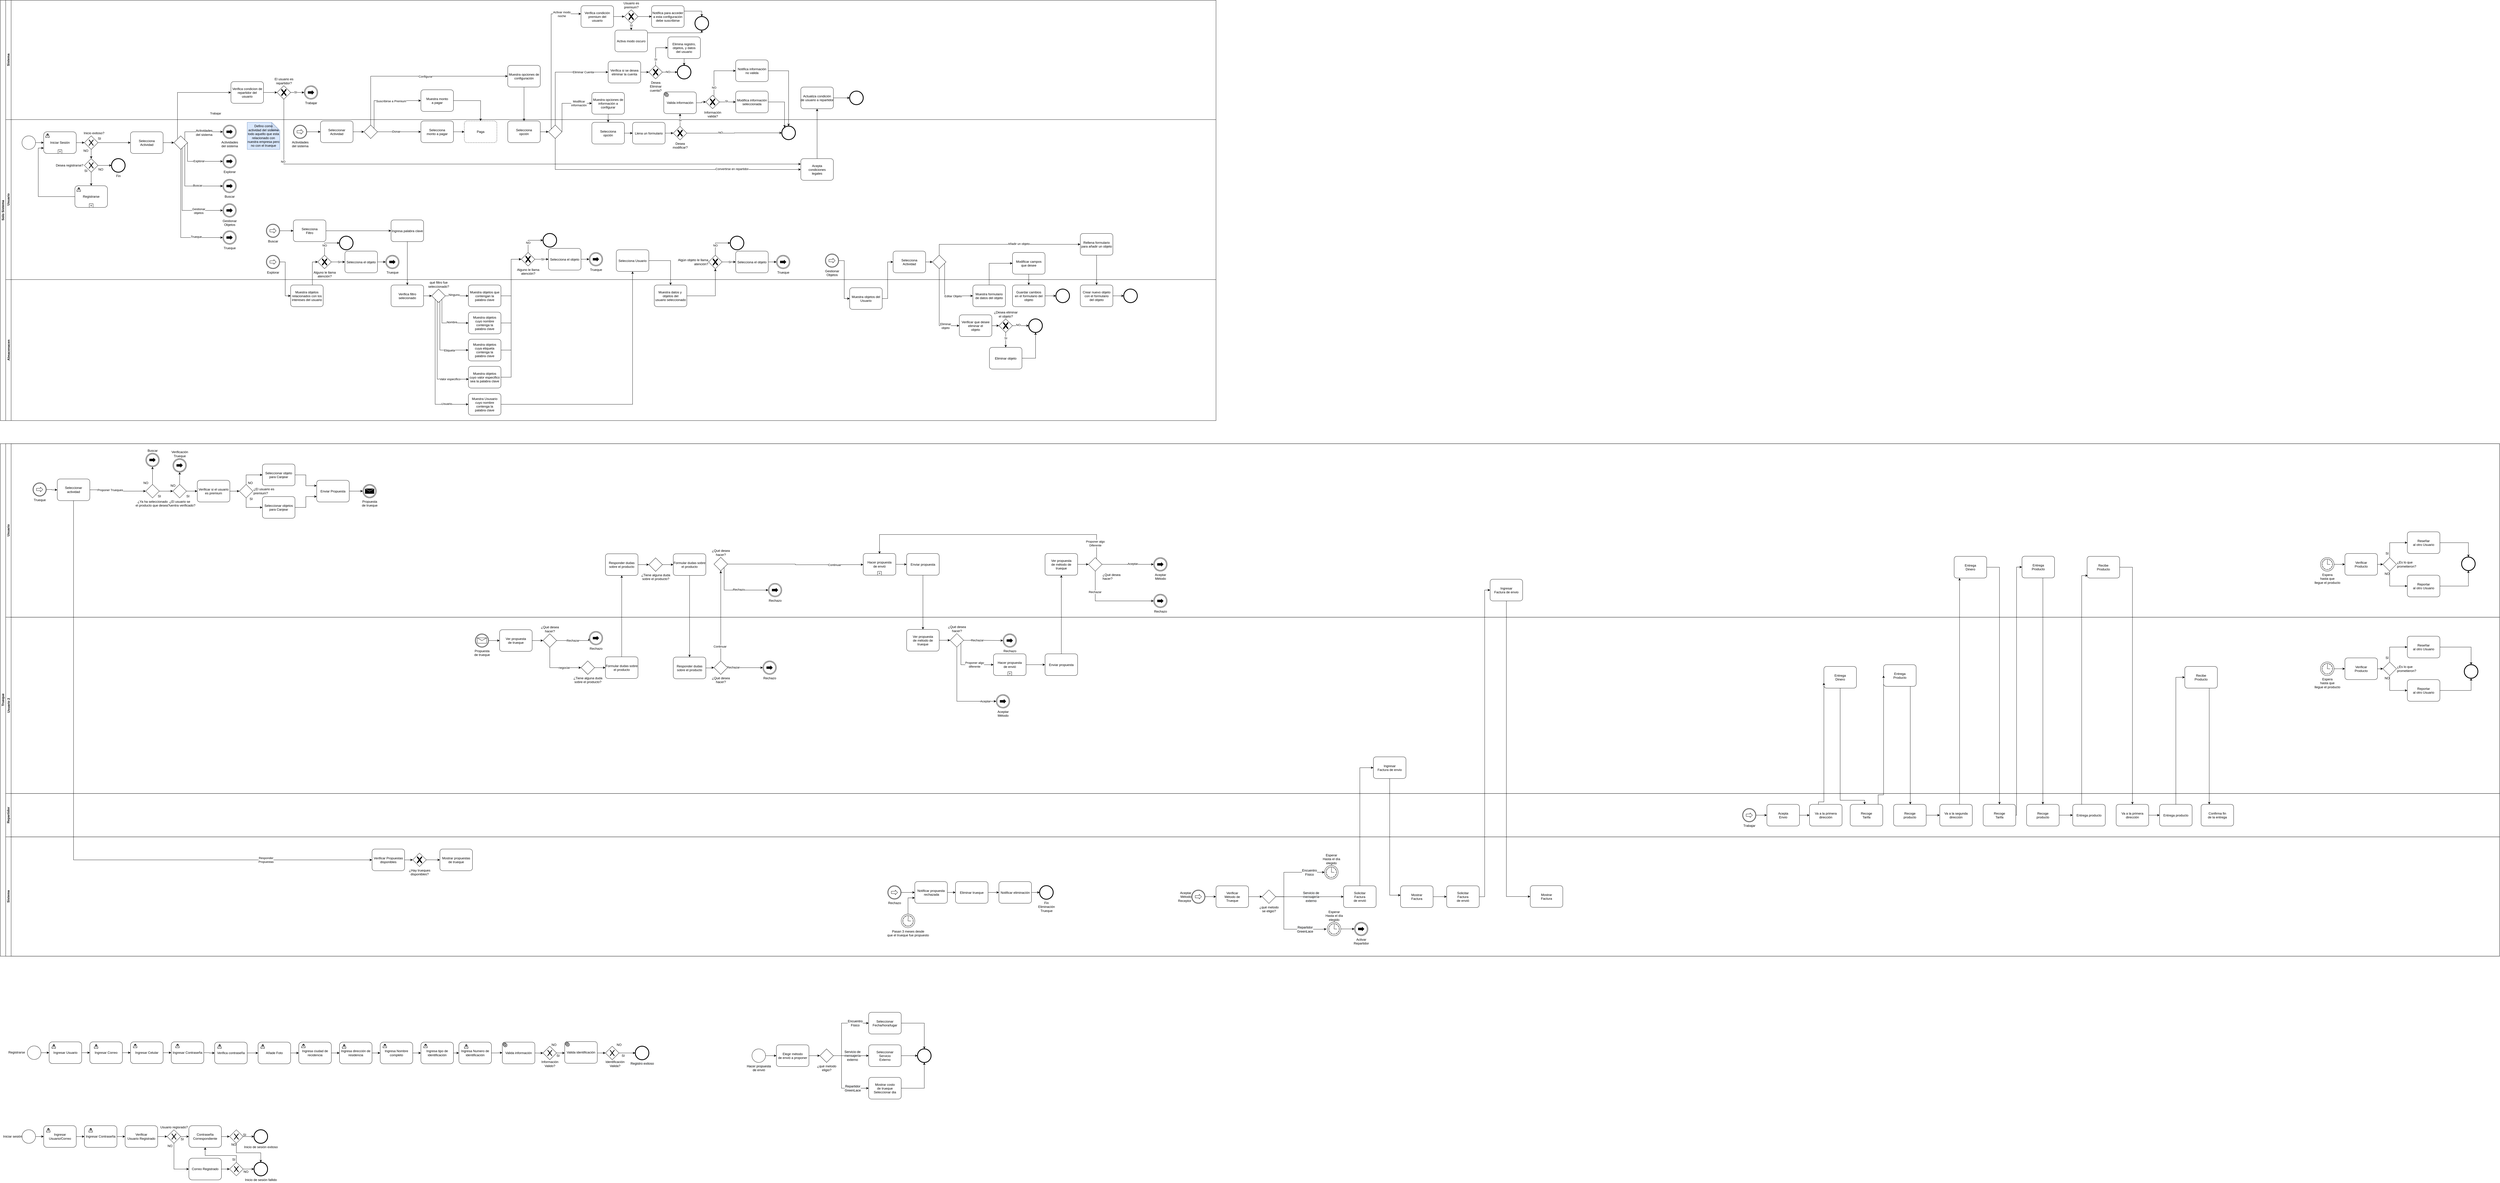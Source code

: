 <mxfile version="14.9.2" type="github" pages="3">
  <diagram id="qMzz16vHK63Eym4O6qjA" name="Versión final">
    <mxGraphModel dx="6369" dy="3477" grid="1" gridSize="10" guides="1" tooltips="1" connect="1" arrows="1" fold="1" page="1" pageScale="1" pageWidth="3300" pageHeight="4681" math="0" shadow="0">
      <root>
        <mxCell id="yJ1RLmpP8agNSK7q4OWw-0" />
        <mxCell id="yJ1RLmpP8agNSK7q4OWw-1" parent="yJ1RLmpP8agNSK7q4OWw-0" />
        <mxCell id="yJ1RLmpP8agNSK7q4OWw-2" value="Trueque" style="swimlane;html=1;childLayout=stackLayout;resizeParent=1;resizeParentMax=0;horizontal=0;startSize=20;horizontalStack=0;" vertex="1" parent="yJ1RLmpP8agNSK7q4OWw-1">
          <mxGeometry x="50" y="1645.17" width="9210" height="1890" as="geometry" />
        </mxCell>
        <mxCell id="yJ1RLmpP8agNSK7q4OWw-4" value="Usuario" style="swimlane;html=1;startSize=20;horizontal=0;" vertex="1" parent="yJ1RLmpP8agNSK7q4OWw-2">
          <mxGeometry x="20" width="9190" height="640" as="geometry">
            <mxRectangle x="20" y="20" width="460" height="20" as="alternateBounds" />
          </mxGeometry>
        </mxCell>
        <mxCell id="eS1YqQPV80sMjcFnjj4e-1" style="edgeStyle=orthogonalEdgeStyle;rounded=0;orthogonalLoop=1;jettySize=auto;html=1;entryX=0;entryY=0.5;entryDx=0;entryDy=0;entryPerimeter=0;" edge="1" parent="yJ1RLmpP8agNSK7q4OWw-4" source="zGZUki8ZYP--QmW8qgyG-219" target="zGZUki8ZYP--QmW8qgyG-8">
          <mxGeometry relative="1" as="geometry" />
        </mxCell>
        <mxCell id="eS1YqQPV80sMjcFnjj4e-2" value="Proponer Trueques" style="edgeLabel;html=1;align=center;verticalAlign=middle;resizable=0;points=[];" vertex="1" connectable="0" parent="eS1YqQPV80sMjcFnjj4e-1">
          <mxGeometry x="-0.288" relative="1" as="geometry">
            <mxPoint as="offset" />
          </mxGeometry>
        </mxCell>
        <mxCell id="zGZUki8ZYP--QmW8qgyG-219" value="Seleccionar&#xa;actividad" style="points=[[0.25,0,0],[0.5,0,0],[0.75,0,0],[1,0.25,0],[1,0.5,0],[1,0.75,0],[0.75,1,0],[0.5,1,0],[0.25,1,0],[0,0.75,0],[0,0.5,0],[0,0.25,0]];shape=mxgraph.bpmn.task;whiteSpace=wrap;rectStyle=rounded;size=10;taskMarker=abstract;" vertex="1" parent="yJ1RLmpP8agNSK7q4OWw-4">
          <mxGeometry x="190" y="130.09" width="120" height="80" as="geometry" />
        </mxCell>
        <mxCell id="zGZUki8ZYP--QmW8qgyG-3" value="¿El usuario se &lt;br&gt;encuentra verificado?" style="points=[[0.25,0.25,0],[0.5,0,0],[0.75,0.25,0],[1,0.5,0],[0.75,0.75,0],[0.5,1,0],[0.25,0.75,0],[0,0.5,0]];shape=mxgraph.bpmn.gateway2;html=1;verticalLabelPosition=bottom;labelBackgroundColor=#ffffff;verticalAlign=top;align=center;perimeter=rhombusPerimeter;outlineConnect=0;outline=none;symbol=none;" vertex="1" parent="yJ1RLmpP8agNSK7q4OWw-4">
          <mxGeometry x="616" y="150" width="50" height="50" as="geometry" />
        </mxCell>
        <mxCell id="zGZUki8ZYP--QmW8qgyG-6" style="edgeStyle=orthogonalEdgeStyle;rounded=0;orthogonalLoop=1;jettySize=auto;html=1;entryX=0;entryY=0.5;entryDx=0;entryDy=0;entryPerimeter=0;" edge="1" parent="yJ1RLmpP8agNSK7q4OWw-4" source="zGZUki8ZYP--QmW8qgyG-8">
          <mxGeometry relative="1" as="geometry">
            <mxPoint x="616" y="175.0" as="targetPoint" />
          </mxGeometry>
        </mxCell>
        <mxCell id="zGZUki8ZYP--QmW8qgyG-8" value="¿Ya ha seleccionado&lt;br&gt;el producto que desea?" style="points=[[0.25,0.25,0],[0.5,0,0],[0.75,0.25,0],[1,0.5,0],[0.75,0.75,0],[0.5,1,0],[0.25,0.75,0],[0,0.5,0]];shape=mxgraph.bpmn.gateway2;html=1;verticalLabelPosition=bottom;labelBackgroundColor=#ffffff;verticalAlign=top;align=center;perimeter=rhombusPerimeter;outlineConnect=0;outline=none;symbol=none;" vertex="1" parent="yJ1RLmpP8agNSK7q4OWw-4">
          <mxGeometry x="516" y="150" width="50" height="50" as="geometry" />
        </mxCell>
        <mxCell id="zGZUki8ZYP--QmW8qgyG-9" value="NO" style="text;html=1;align=center;verticalAlign=middle;resizable=0;points=[];autosize=1;strokeColor=none;" vertex="1" parent="yJ1RLmpP8agNSK7q4OWw-4">
          <mxGeometry x="501" y="135" width="30" height="20" as="geometry" />
        </mxCell>
        <mxCell id="zGZUki8ZYP--QmW8qgyG-10" value="SI" style="text;html=1;align=center;verticalAlign=middle;resizable=0;points=[];autosize=1;strokeColor=none;" vertex="1" parent="yJ1RLmpP8agNSK7q4OWw-4">
          <mxGeometry x="551" y="184" width="30" height="20" as="geometry" />
        </mxCell>
        <mxCell id="zGZUki8ZYP--QmW8qgyG-11" value="NO" style="text;html=1;align=center;verticalAlign=middle;resizable=0;points=[];autosize=1;strokeColor=none;" vertex="1" parent="yJ1RLmpP8agNSK7q4OWw-4">
          <mxGeometry x="601" y="145.06" width="30" height="20" as="geometry" />
        </mxCell>
        <mxCell id="zGZUki8ZYP--QmW8qgyG-12" value="SI" style="text;html=1;align=center;verticalAlign=middle;resizable=0;points=[];autosize=1;strokeColor=none;" vertex="1" parent="yJ1RLmpP8agNSK7q4OWw-4">
          <mxGeometry x="656" y="184" width="30" height="20" as="geometry" />
        </mxCell>
        <mxCell id="zGZUki8ZYP--QmW8qgyG-13" value="Buscar" style="points=[[0.145,0.145,0],[0.5,0,0],[0.855,0.145,0],[1,0.5,0],[0.855,0.855,0],[0.5,1,0],[0.145,0.855,0],[0,0.5,0]];shape=mxgraph.bpmn.event;html=1;verticalLabelPosition=top;labelBackgroundColor=#ffffff;verticalAlign=bottom;align=center;perimeter=ellipsePerimeter;outlineConnect=0;aspect=fixed;outline=throwing;symbol=link;labelPosition=center;" vertex="1" parent="yJ1RLmpP8agNSK7q4OWw-4">
          <mxGeometry x="516" y="35" width="50" height="50" as="geometry" />
        </mxCell>
        <mxCell id="zGZUki8ZYP--QmW8qgyG-7" style="edgeStyle=orthogonalEdgeStyle;rounded=0;orthogonalLoop=1;jettySize=auto;html=1;entryX=0.5;entryY=1;entryDx=0;entryDy=0;entryPerimeter=0;" edge="1" parent="yJ1RLmpP8agNSK7q4OWw-4" source="zGZUki8ZYP--QmW8qgyG-8" target="zGZUki8ZYP--QmW8qgyG-13">
          <mxGeometry relative="1" as="geometry" />
        </mxCell>
        <mxCell id="zGZUki8ZYP--QmW8qgyG-16" value="Seleccionar objeto&#xa;para Canjear" style="points=[[0.25,0,0],[0.5,0,0],[0.75,0,0],[1,0.25,0],[1,0.5,0],[1,0.75,0],[0.75,1,0],[0.5,1,0],[0.25,1,0],[0,0.75,0],[0,0.5,0],[0,0.25,0]];shape=mxgraph.bpmn.task;rectStyle=rounded;size=10;taskMarker=abstract;" vertex="1" parent="yJ1RLmpP8agNSK7q4OWw-4">
          <mxGeometry x="946" y="75.06" width="120" height="80" as="geometry" />
        </mxCell>
        <mxCell id="zGZUki8ZYP--QmW8qgyG-18" value="Seleccionar objetos&#xa;para Canjear" style="points=[[0.25,0,0],[0.5,0,0],[0.75,0,0],[1,0.25,0],[1,0.5,0],[1,0.75,0],[0.75,1,0],[0.5,1,0],[0.25,1,0],[0,0.75,0],[0,0.5,0],[0,0.25,0]];shape=mxgraph.bpmn.task;rectStyle=rounded;size=10;taskMarker=abstract;" vertex="1" parent="yJ1RLmpP8agNSK7q4OWw-4">
          <mxGeometry x="946" y="195.06" width="120" height="80" as="geometry" />
        </mxCell>
        <mxCell id="zGZUki8ZYP--QmW8qgyG-19" style="edgeStyle=orthogonalEdgeStyle;rounded=0;orthogonalLoop=1;jettySize=auto;html=1;entryX=0;entryY=0.5;entryDx=0;entryDy=0;entryPerimeter=0;" edge="1" parent="yJ1RLmpP8agNSK7q4OWw-4" source="zGZUki8ZYP--QmW8qgyG-21" target="zGZUki8ZYP--QmW8qgyG-16">
          <mxGeometry relative="1" as="geometry">
            <Array as="points">
              <mxPoint x="886" y="115.06" />
            </Array>
          </mxGeometry>
        </mxCell>
        <mxCell id="zGZUki8ZYP--QmW8qgyG-20" style="edgeStyle=orthogonalEdgeStyle;rounded=0;orthogonalLoop=1;jettySize=auto;html=1;entryX=0;entryY=0.5;entryDx=0;entryDy=0;entryPerimeter=0;" edge="1" parent="yJ1RLmpP8agNSK7q4OWw-4" source="zGZUki8ZYP--QmW8qgyG-21" target="zGZUki8ZYP--QmW8qgyG-18">
          <mxGeometry relative="1" as="geometry">
            <Array as="points">
              <mxPoint x="886" y="235.06" />
            </Array>
          </mxGeometry>
        </mxCell>
        <mxCell id="zGZUki8ZYP--QmW8qgyG-21" value="¿El usuario es&lt;br&gt;premium?" style="points=[[0.25,0.25,0],[0.5,0,0],[0.75,0.25,0],[1,0.5,0],[0.75,0.75,0],[0.5,1,0],[0.25,0.75,0],[0,0.5,0]];shape=mxgraph.bpmn.gateway2;html=1;verticalLabelPosition=middle;labelBackgroundColor=#ffffff;verticalAlign=middle;align=left;perimeter=rhombusPerimeter;outlineConnect=0;outline=none;symbol=none;labelPosition=right;" vertex="1" parent="yJ1RLmpP8agNSK7q4OWw-4">
          <mxGeometry x="861" y="150" width="50" height="50" as="geometry" />
        </mxCell>
        <mxCell id="zGZUki8ZYP--QmW8qgyG-22" style="edgeStyle=orthogonalEdgeStyle;rounded=0;orthogonalLoop=1;jettySize=auto;html=1;entryX=0;entryY=0.5;entryDx=0;entryDy=0;entryPerimeter=0;" edge="1" parent="yJ1RLmpP8agNSK7q4OWw-4" source="zGZUki8ZYP--QmW8qgyG-23" target="zGZUki8ZYP--QmW8qgyG-21">
          <mxGeometry relative="1" as="geometry" />
        </mxCell>
        <mxCell id="zGZUki8ZYP--QmW8qgyG-23" value="Verificar si el usuario&#xa;es premium" style="points=[[0.25,0,0],[0.5,0,0],[0.75,0,0],[1,0.25,0],[1,0.5,0],[1,0.75,0],[0.75,1,0],[0.5,1,0],[0.25,1,0],[0,0.75,0],[0,0.5,0],[0,0.25,0]];shape=mxgraph.bpmn.task;rectStyle=rounded;size=10;taskMarker=abstract;" vertex="1" parent="yJ1RLmpP8agNSK7q4OWw-4">
          <mxGeometry x="706" y="135" width="120" height="80" as="geometry" />
        </mxCell>
        <mxCell id="zGZUki8ZYP--QmW8qgyG-2" style="edgeStyle=orthogonalEdgeStyle;rounded=0;orthogonalLoop=1;jettySize=auto;html=1;entryX=0;entryY=0.5;entryDx=0;entryDy=0;entryPerimeter=0;" edge="1" parent="yJ1RLmpP8agNSK7q4OWw-4" source="zGZUki8ZYP--QmW8qgyG-3" target="zGZUki8ZYP--QmW8qgyG-23">
          <mxGeometry relative="1" as="geometry" />
        </mxCell>
        <mxCell id="zGZUki8ZYP--QmW8qgyG-24" value="NO" style="text;html=1;align=center;verticalAlign=middle;resizable=0;points=[];autosize=1;strokeColor=none;" vertex="1" parent="yJ1RLmpP8agNSK7q4OWw-4">
          <mxGeometry x="886" y="135" width="30" height="20" as="geometry" />
        </mxCell>
        <mxCell id="zGZUki8ZYP--QmW8qgyG-25" value="SI" style="text;html=1;align=center;verticalAlign=middle;resizable=0;points=[];autosize=1;strokeColor=none;" vertex="1" parent="yJ1RLmpP8agNSK7q4OWw-4">
          <mxGeometry x="888.5" y="193.94" width="30" height="20" as="geometry" />
        </mxCell>
        <mxCell id="zGZUki8ZYP--QmW8qgyG-27" value="Enviar Propuesta" style="points=[[0.25,0,0],[0.5,0,0],[0.75,0,0],[1,0.25,0],[1,0.5,0],[1,0.75,0],[0.75,1,0],[0.5,1,0],[0.25,1,0],[0,0.75,0],[0,0.5,0],[0,0.25,0]];shape=mxgraph.bpmn.task;rectStyle=rounded;size=10;taskMarker=abstract;" vertex="1" parent="yJ1RLmpP8agNSK7q4OWw-4">
          <mxGeometry x="1146" y="135" width="120" height="80" as="geometry" />
        </mxCell>
        <mxCell id="zGZUki8ZYP--QmW8qgyG-15" style="edgeStyle=orthogonalEdgeStyle;rounded=0;orthogonalLoop=1;jettySize=auto;html=1;entryX=0;entryY=0.25;entryDx=0;entryDy=0;entryPerimeter=0;" edge="1" parent="yJ1RLmpP8agNSK7q4OWw-4" source="zGZUki8ZYP--QmW8qgyG-16" target="zGZUki8ZYP--QmW8qgyG-27">
          <mxGeometry relative="1" as="geometry" />
        </mxCell>
        <mxCell id="zGZUki8ZYP--QmW8qgyG-17" style="edgeStyle=orthogonalEdgeStyle;rounded=0;orthogonalLoop=1;jettySize=auto;html=1;entryX=0;entryY=0.75;entryDx=0;entryDy=0;entryPerimeter=0;" edge="1" parent="yJ1RLmpP8agNSK7q4OWw-4" source="zGZUki8ZYP--QmW8qgyG-18" target="zGZUki8ZYP--QmW8qgyG-27">
          <mxGeometry relative="1" as="geometry" />
        </mxCell>
        <mxCell id="zGZUki8ZYP--QmW8qgyG-30" value="Propuesta&lt;br&gt;de trueque" style="points=[[0.145,0.145,0],[0.5,0,0],[0.855,0.145,0],[1,0.5,0],[0.855,0.855,0],[0.5,1,0],[0.145,0.855,0],[0,0.5,0]];shape=mxgraph.bpmn.event;html=1;verticalLabelPosition=bottom;labelBackgroundColor=#ffffff;verticalAlign=top;align=center;perimeter=ellipsePerimeter;outlineConnect=0;aspect=fixed;outline=throwing;symbol=message;" vertex="1" parent="yJ1RLmpP8agNSK7q4OWw-4">
          <mxGeometry x="1316" y="150" width="50" height="50" as="geometry" />
        </mxCell>
        <mxCell id="zGZUki8ZYP--QmW8qgyG-26" style="edgeStyle=orthogonalEdgeStyle;rounded=0;orthogonalLoop=1;jettySize=auto;html=1;entryX=0;entryY=0.5;entryDx=0;entryDy=0;entryPerimeter=0;" edge="1" parent="yJ1RLmpP8agNSK7q4OWw-4" source="zGZUki8ZYP--QmW8qgyG-27" target="zGZUki8ZYP--QmW8qgyG-30">
          <mxGeometry relative="1" as="geometry" />
        </mxCell>
        <mxCell id="zGZUki8ZYP--QmW8qgyG-201" style="edgeStyle=orthogonalEdgeStyle;rounded=0;orthogonalLoop=1;jettySize=auto;html=1;" edge="1" parent="yJ1RLmpP8agNSK7q4OWw-4" source="zGZUki8ZYP--QmW8qgyG-3" target="zGZUki8ZYP--QmW8qgyG-202">
          <mxGeometry relative="1" as="geometry">
            <mxPoint x="721" y="105.06" as="targetPoint" />
          </mxGeometry>
        </mxCell>
        <mxCell id="zGZUki8ZYP--QmW8qgyG-202" value="Verificación&lt;br&gt;Trueque" style="points=[[0.145,0.145,0],[0.5,0,0],[0.855,0.145,0],[1,0.5,0],[0.855,0.855,0],[0.5,1,0],[0.145,0.855,0],[0,0.5,0]];shape=mxgraph.bpmn.event;html=1;verticalLabelPosition=top;labelBackgroundColor=#ffffff;verticalAlign=bottom;align=center;perimeter=ellipsePerimeter;outlineConnect=0;aspect=fixed;outline=throwing;symbol=link;labelPosition=center;" vertex="1" parent="yJ1RLmpP8agNSK7q4OWw-4">
          <mxGeometry x="616" y="55" width="50" height="50" as="geometry" />
        </mxCell>
        <mxCell id="e8MQO5GFYJSt-F1A4X34-0" value="Trueque" style="points=[[0.145,0.145,0],[0.5,0,0],[0.855,0.145,0],[1,0.5,0],[0.855,0.855,0],[0.5,1,0],[0.145,0.855,0],[0,0.5,0]];shape=mxgraph.bpmn.event;html=1;verticalLabelPosition=bottom;labelBackgroundColor=#ffffff;verticalAlign=top;align=center;perimeter=ellipsePerimeter;outlineConnect=0;aspect=fixed;outline=catching;symbol=link;" vertex="1" parent="yJ1RLmpP8agNSK7q4OWw-4">
          <mxGeometry x="100" y="143.94" width="50" height="50" as="geometry" />
        </mxCell>
        <mxCell id="eS1YqQPV80sMjcFnjj4e-0" value="" style="edgeStyle=orthogonalEdgeStyle;rounded=0;orthogonalLoop=1;jettySize=auto;html=1;" edge="1" parent="yJ1RLmpP8agNSK7q4OWw-4" source="e8MQO5GFYJSt-F1A4X34-0" target="zGZUki8ZYP--QmW8qgyG-219">
          <mxGeometry relative="1" as="geometry" />
        </mxCell>
        <mxCell id="JFAnJNC_ekXBPD_VL9pr-8" value="Rechazo" style="points=[[0.145,0.145,0],[0.5,0,0],[0.855,0.145,0],[1,0.5,0],[0.855,0.855,0],[0.5,1,0],[0.145,0.855,0],[0,0.5,0]];shape=mxgraph.bpmn.event;html=1;verticalLabelPosition=bottom;labelBackgroundColor=#ffffff;verticalAlign=top;align=center;perimeter=ellipsePerimeter;outlineConnect=0;aspect=fixed;outline=throwing;symbol=link;" vertex="1" parent="yJ1RLmpP8agNSK7q4OWw-4">
          <mxGeometry x="2810" y="514.83" width="50" height="50" as="geometry" />
        </mxCell>
        <mxCell id="FT0NOf3kI2Wt4nzzR1Fm-0" value="Hacer propuesta&#xa;de envió" style="points=[[0.25,0,0],[0.5,0,0],[0.75,0,0],[1,0.25,0],[1,0.5,0],[1,0.75,0],[0.75,1,0],[0.5,1,0],[0.25,1,0],[0,0.75,0],[0,0.5,0],[0,0.25,0]];shape=mxgraph.bpmn.task;whiteSpace=wrap;rectStyle=rounded;size=10;taskMarker=abstract;isLoopSub=1;" vertex="1" parent="yJ1RLmpP8agNSK7q4OWw-4">
          <mxGeometry x="3160" y="404.83" width="120" height="80" as="geometry" />
        </mxCell>
        <mxCell id="FT0NOf3kI2Wt4nzzR1Fm-4" value="Rechazo" style="points=[[0.145,0.145,0],[0.5,0,0],[0.855,0.145,0],[1,0.5,0],[0.855,0.855,0],[0.5,1,0],[0.145,0.855,0],[0,0.5,0]];shape=mxgraph.bpmn.event;html=1;verticalLabelPosition=bottom;labelBackgroundColor=#ffffff;verticalAlign=top;align=center;perimeter=ellipsePerimeter;outlineConnect=0;aspect=fixed;outline=throwing;symbol=link;" vertex="1" parent="yJ1RLmpP8agNSK7q4OWw-4">
          <mxGeometry x="4230" y="554.83" width="50" height="50" as="geometry" />
        </mxCell>
        <mxCell id="zGZUki8ZYP--QmW8qgyG-154" value="Ingresar&#xa;Factura de envio" style="points=[[0.25,0,0],[0.5,0,0],[0.75,0,0],[1,0.25,0],[1,0.5,0],[1,0.75,0],[0.75,1,0],[0.5,1,0],[0.25,1,0],[0,0.75,0],[0,0.5,0],[0,0.25,0]];shape=mxgraph.bpmn.task;rectStyle=rounded;size=10;taskMarker=abstract;" vertex="1" parent="yJ1RLmpP8agNSK7q4OWw-4">
          <mxGeometry x="5470" y="499.83" width="120" height="80" as="geometry" />
        </mxCell>
        <mxCell id="yJ1RLmpP8agNSK7q4OWw-6" value="Usuario 2" style="swimlane;startSize=20;horizontal=0;" vertex="1" parent="yJ1RLmpP8agNSK7q4OWw-2">
          <mxGeometry x="20" y="640" width="9190" height="650" as="geometry">
            <mxRectangle x="20" y="60" width="460" height="20" as="alternateBounds" />
          </mxGeometry>
        </mxCell>
        <mxCell id="zGZUki8ZYP--QmW8qgyG-79" value="Verificar&#xa;Producto" style="points=[[0.25,0,0],[0.5,0,0],[0.75,0,0],[1,0.25,0],[1,0.5,0],[1,0.75,0],[0.75,1,0],[0.5,1,0],[0.25,1,0],[0,0.75,0],[0,0.5,0],[0,0.25,0]];shape=mxgraph.bpmn.task;rectStyle=rounded;size=10;taskMarker=abstract;" vertex="1" parent="yJ1RLmpP8agNSK7q4OWw-6">
          <mxGeometry x="8620" y="-235" width="120" height="80" as="geometry" />
        </mxCell>
        <mxCell id="zGZUki8ZYP--QmW8qgyG-80" style="edgeStyle=orthogonalEdgeStyle;rounded=0;orthogonalLoop=1;jettySize=auto;html=1;entryX=0;entryY=0.5;entryDx=0;entryDy=0;entryPerimeter=0;" edge="1" parent="yJ1RLmpP8agNSK7q4OWw-6" source="zGZUki8ZYP--QmW8qgyG-81" target="zGZUki8ZYP--QmW8qgyG-79">
          <mxGeometry relative="1" as="geometry" />
        </mxCell>
        <mxCell id="zGZUki8ZYP--QmW8qgyG-81" value="Espera&lt;br&gt;hasta que&lt;br&gt;llegue el producto" style="points=[[0.145,0.145,0],[0.5,0,0],[0.855,0.145,0],[1,0.5,0],[0.855,0.855,0],[0.5,1,0],[0.145,0.855,0],[0,0.5,0]];shape=mxgraph.bpmn.event;html=1;verticalLabelPosition=bottom;labelBackgroundColor=#ffffff;verticalAlign=top;align=center;perimeter=ellipsePerimeter;outlineConnect=0;aspect=fixed;outline=standard;symbol=timer;" vertex="1" parent="yJ1RLmpP8agNSK7q4OWw-6">
          <mxGeometry x="8530" y="-220" width="50" height="50" as="geometry" />
        </mxCell>
        <mxCell id="zGZUki8ZYP--QmW8qgyG-83" value="Reseñar&#xa;al otro Usuario" style="points=[[0.25,0,0],[0.5,0,0],[0.75,0,0],[1,0.25,0],[1,0.5,0],[1,0.75,0],[0.75,1,0],[0.5,1,0],[0.25,1,0],[0,0.75,0],[0,0.5,0],[0,0.25,0]];shape=mxgraph.bpmn.task;rectStyle=rounded;size=10;taskMarker=abstract;" vertex="1" parent="yJ1RLmpP8agNSK7q4OWw-6">
          <mxGeometry x="8850" y="-315" width="120" height="80" as="geometry" />
        </mxCell>
        <mxCell id="zGZUki8ZYP--QmW8qgyG-85" value="Reportar&#xa;al otro Usuario" style="points=[[0.25,0,0],[0.5,0,0],[0.75,0,0],[1,0.25,0],[1,0.5,0],[1,0.75,0],[0.75,1,0],[0.5,1,0],[0.25,1,0],[0,0.75,0],[0,0.5,0],[0,0.25,0]];shape=mxgraph.bpmn.task;rectStyle=rounded;size=10;taskMarker=abstract;" vertex="1" parent="yJ1RLmpP8agNSK7q4OWw-6">
          <mxGeometry x="8850" y="-155" width="120" height="80" as="geometry" />
        </mxCell>
        <mxCell id="zGZUki8ZYP--QmW8qgyG-86" style="edgeStyle=orthogonalEdgeStyle;rounded=0;orthogonalLoop=1;jettySize=auto;html=1;entryX=0;entryY=0.5;entryDx=0;entryDy=0;entryPerimeter=0;" edge="1" parent="yJ1RLmpP8agNSK7q4OWw-6" source="zGZUki8ZYP--QmW8qgyG-88" target="zGZUki8ZYP--QmW8qgyG-83">
          <mxGeometry relative="1" as="geometry">
            <Array as="points">
              <mxPoint x="8785" y="-275" />
            </Array>
          </mxGeometry>
        </mxCell>
        <mxCell id="zGZUki8ZYP--QmW8qgyG-87" style="edgeStyle=orthogonalEdgeStyle;rounded=0;orthogonalLoop=1;jettySize=auto;html=1;entryX=0;entryY=0.5;entryDx=0;entryDy=0;entryPerimeter=0;" edge="1" parent="yJ1RLmpP8agNSK7q4OWw-6" source="zGZUki8ZYP--QmW8qgyG-88" target="zGZUki8ZYP--QmW8qgyG-85">
          <mxGeometry relative="1" as="geometry">
            <Array as="points">
              <mxPoint x="8785" y="-115" />
            </Array>
          </mxGeometry>
        </mxCell>
        <mxCell id="zGZUki8ZYP--QmW8qgyG-88" value="¿Es lo que&lt;br&gt;prometieron?" style="points=[[0.25,0.25,0],[0.5,0,0],[0.75,0.25,0],[1,0.5,0],[0.75,0.75,0],[0.5,1,0],[0.25,0.75,0],[0,0.5,0]];shape=mxgraph.bpmn.gateway2;html=1;verticalLabelPosition=middle;labelBackgroundColor=#ffffff;verticalAlign=middle;align=left;perimeter=rhombusPerimeter;outlineConnect=0;outline=none;symbol=none;labelPosition=right;" vertex="1" parent="yJ1RLmpP8agNSK7q4OWw-6">
          <mxGeometry x="8760" y="-220" width="50" height="50" as="geometry" />
        </mxCell>
        <mxCell id="zGZUki8ZYP--QmW8qgyG-78" style="edgeStyle=orthogonalEdgeStyle;rounded=0;orthogonalLoop=1;jettySize=auto;html=1;entryX=0;entryY=0.5;entryDx=0;entryDy=0;entryPerimeter=0;" edge="1" parent="yJ1RLmpP8agNSK7q4OWw-6" source="zGZUki8ZYP--QmW8qgyG-79" target="zGZUki8ZYP--QmW8qgyG-88">
          <mxGeometry relative="1" as="geometry" />
        </mxCell>
        <mxCell id="zGZUki8ZYP--QmW8qgyG-89" value="NO" style="text;html=1;align=center;verticalAlign=middle;resizable=0;points=[];autosize=1;strokeColor=none;" vertex="1" parent="yJ1RLmpP8agNSK7q4OWw-6">
          <mxGeometry x="8760" y="-170" width="30" height="20" as="geometry" />
        </mxCell>
        <mxCell id="zGZUki8ZYP--QmW8qgyG-90" value="SI" style="text;html=1;align=center;verticalAlign=middle;resizable=0;points=[];autosize=1;strokeColor=none;" vertex="1" parent="yJ1RLmpP8agNSK7q4OWw-6">
          <mxGeometry x="8760" y="-245" width="30" height="20" as="geometry" />
        </mxCell>
        <mxCell id="zGZUki8ZYP--QmW8qgyG-104" value="" style="points=[[0.145,0.145,0],[0.5,0,0],[0.855,0.145,0],[1,0.5,0],[0.855,0.855,0],[0.5,1,0],[0.145,0.855,0],[0,0.5,0]];shape=mxgraph.bpmn.event;html=1;verticalLabelPosition=bottom;labelBackgroundColor=#ffffff;verticalAlign=top;align=center;perimeter=ellipsePerimeter;outlineConnect=0;aspect=fixed;outline=end;symbol=terminate2;" vertex="1" parent="yJ1RLmpP8agNSK7q4OWw-6">
          <mxGeometry x="9050" y="-222" width="50" height="50" as="geometry" />
        </mxCell>
        <mxCell id="zGZUki8ZYP--QmW8qgyG-82" style="edgeStyle=orthogonalEdgeStyle;rounded=0;orthogonalLoop=1;jettySize=auto;html=1;" edge="1" parent="yJ1RLmpP8agNSK7q4OWw-6" source="zGZUki8ZYP--QmW8qgyG-83" target="zGZUki8ZYP--QmW8qgyG-104">
          <mxGeometry relative="1" as="geometry" />
        </mxCell>
        <mxCell id="zGZUki8ZYP--QmW8qgyG-84" style="edgeStyle=orthogonalEdgeStyle;rounded=0;orthogonalLoop=1;jettySize=auto;html=1;entryX=0.5;entryY=1;entryDx=0;entryDy=0;entryPerimeter=0;" edge="1" parent="yJ1RLmpP8agNSK7q4OWw-6" source="zGZUki8ZYP--QmW8qgyG-85" target="zGZUki8ZYP--QmW8qgyG-104">
          <mxGeometry relative="1" as="geometry" />
        </mxCell>
        <mxCell id="zGZUki8ZYP--QmW8qgyG-158" value="Verificar&#xa;Producto" style="points=[[0.25,0,0],[0.5,0,0],[0.75,0,0],[1,0.25,0],[1,0.5,0],[1,0.75,0],[0.75,1,0],[0.5,1,0],[0.25,1,0],[0,0.75,0],[0,0.5,0],[0,0.25,0]];shape=mxgraph.bpmn.task;rectStyle=rounded;size=10;taskMarker=abstract;" vertex="1" parent="yJ1RLmpP8agNSK7q4OWw-6">
          <mxGeometry x="8620" y="150" width="120" height="80" as="geometry" />
        </mxCell>
        <mxCell id="zGZUki8ZYP--QmW8qgyG-159" style="edgeStyle=orthogonalEdgeStyle;rounded=0;orthogonalLoop=1;jettySize=auto;html=1;entryX=0;entryY=0.5;entryDx=0;entryDy=0;entryPerimeter=0;" edge="1" parent="yJ1RLmpP8agNSK7q4OWw-6" source="zGZUki8ZYP--QmW8qgyG-160" target="zGZUki8ZYP--QmW8qgyG-158">
          <mxGeometry relative="1" as="geometry" />
        </mxCell>
        <mxCell id="zGZUki8ZYP--QmW8qgyG-160" value="Espera&lt;br&gt;hasta que&lt;br&gt;llegue el producto" style="points=[[0.145,0.145,0],[0.5,0,0],[0.855,0.145,0],[1,0.5,0],[0.855,0.855,0],[0.5,1,0],[0.145,0.855,0],[0,0.5,0]];shape=mxgraph.bpmn.event;html=1;verticalLabelPosition=bottom;labelBackgroundColor=#ffffff;verticalAlign=top;align=center;perimeter=ellipsePerimeter;outlineConnect=0;aspect=fixed;outline=standard;symbol=timer;" vertex="1" parent="yJ1RLmpP8agNSK7q4OWw-6">
          <mxGeometry x="8530" y="165" width="50" height="50" as="geometry" />
        </mxCell>
        <mxCell id="zGZUki8ZYP--QmW8qgyG-162" value="Reseñar&#xa;al otro Usuario" style="points=[[0.25,0,0],[0.5,0,0],[0.75,0,0],[1,0.25,0],[1,0.5,0],[1,0.75,0],[0.75,1,0],[0.5,1,0],[0.25,1,0],[0,0.75,0],[0,0.5,0],[0,0.25,0]];shape=mxgraph.bpmn.task;rectStyle=rounded;size=10;taskMarker=abstract;" vertex="1" parent="yJ1RLmpP8agNSK7q4OWw-6">
          <mxGeometry x="8850" y="70" width="120" height="80" as="geometry" />
        </mxCell>
        <mxCell id="zGZUki8ZYP--QmW8qgyG-164" value="Reportar&#xa;al otro Usuario" style="points=[[0.25,0,0],[0.5,0,0],[0.75,0,0],[1,0.25,0],[1,0.5,0],[1,0.75,0],[0.75,1,0],[0.5,1,0],[0.25,1,0],[0,0.75,0],[0,0.5,0],[0,0.25,0]];shape=mxgraph.bpmn.task;rectStyle=rounded;size=10;taskMarker=abstract;" vertex="1" parent="yJ1RLmpP8agNSK7q4OWw-6">
          <mxGeometry x="8850" y="230" width="120" height="80" as="geometry" />
        </mxCell>
        <mxCell id="zGZUki8ZYP--QmW8qgyG-165" style="edgeStyle=orthogonalEdgeStyle;rounded=0;orthogonalLoop=1;jettySize=auto;html=1;entryX=0;entryY=0.5;entryDx=0;entryDy=0;entryPerimeter=0;" edge="1" parent="yJ1RLmpP8agNSK7q4OWw-6" source="zGZUki8ZYP--QmW8qgyG-167" target="zGZUki8ZYP--QmW8qgyG-162">
          <mxGeometry relative="1" as="geometry">
            <Array as="points">
              <mxPoint x="8785" y="110" />
            </Array>
          </mxGeometry>
        </mxCell>
        <mxCell id="zGZUki8ZYP--QmW8qgyG-166" style="edgeStyle=orthogonalEdgeStyle;rounded=0;orthogonalLoop=1;jettySize=auto;html=1;entryX=0;entryY=0.5;entryDx=0;entryDy=0;entryPerimeter=0;" edge="1" parent="yJ1RLmpP8agNSK7q4OWw-6" source="zGZUki8ZYP--QmW8qgyG-167" target="zGZUki8ZYP--QmW8qgyG-164">
          <mxGeometry relative="1" as="geometry">
            <Array as="points">
              <mxPoint x="8785" y="270" />
            </Array>
          </mxGeometry>
        </mxCell>
        <mxCell id="zGZUki8ZYP--QmW8qgyG-167" value="¿Es lo que&lt;br&gt;prometieron?" style="points=[[0.25,0.25,0],[0.5,0,0],[0.75,0.25,0],[1,0.5,0],[0.75,0.75,0],[0.5,1,0],[0.25,0.75,0],[0,0.5,0]];shape=mxgraph.bpmn.gateway2;html=1;verticalLabelPosition=middle;labelBackgroundColor=#ffffff;verticalAlign=middle;align=left;perimeter=rhombusPerimeter;outlineConnect=0;outline=none;symbol=none;labelPosition=right;" vertex="1" parent="yJ1RLmpP8agNSK7q4OWw-6">
          <mxGeometry x="8760" y="165" width="50" height="50" as="geometry" />
        </mxCell>
        <mxCell id="zGZUki8ZYP--QmW8qgyG-168" style="edgeStyle=orthogonalEdgeStyle;rounded=0;orthogonalLoop=1;jettySize=auto;html=1;entryX=0;entryY=0.5;entryDx=0;entryDy=0;entryPerimeter=0;" edge="1" parent="yJ1RLmpP8agNSK7q4OWw-6" source="zGZUki8ZYP--QmW8qgyG-158" target="zGZUki8ZYP--QmW8qgyG-167">
          <mxGeometry relative="1" as="geometry" />
        </mxCell>
        <mxCell id="zGZUki8ZYP--QmW8qgyG-169" value="NO" style="text;html=1;align=center;verticalAlign=middle;resizable=0;points=[];autosize=1;strokeColor=none;" vertex="1" parent="yJ1RLmpP8agNSK7q4OWw-6">
          <mxGeometry x="8760" y="215" width="30" height="20" as="geometry" />
        </mxCell>
        <mxCell id="zGZUki8ZYP--QmW8qgyG-170" value="SI" style="text;html=1;align=center;verticalAlign=middle;resizable=0;points=[];autosize=1;strokeColor=none;" vertex="1" parent="yJ1RLmpP8agNSK7q4OWw-6">
          <mxGeometry x="8760" y="140" width="30" height="20" as="geometry" />
        </mxCell>
        <mxCell id="zGZUki8ZYP--QmW8qgyG-182" value="" style="points=[[0.145,0.145,0],[0.5,0,0],[0.855,0.145,0],[1,0.5,0],[0.855,0.855,0],[0.5,1,0],[0.145,0.855,0],[0,0.5,0]];shape=mxgraph.bpmn.event;html=1;verticalLabelPosition=bottom;labelBackgroundColor=#ffffff;verticalAlign=top;align=center;perimeter=ellipsePerimeter;outlineConnect=0;aspect=fixed;outline=end;symbol=terminate2;" vertex="1" parent="yJ1RLmpP8agNSK7q4OWw-6">
          <mxGeometry x="9060" y="175" width="50" height="50" as="geometry" />
        </mxCell>
        <mxCell id="zGZUki8ZYP--QmW8qgyG-161" style="edgeStyle=orthogonalEdgeStyle;rounded=0;orthogonalLoop=1;jettySize=auto;html=1;" edge="1" parent="yJ1RLmpP8agNSK7q4OWw-6" source="zGZUki8ZYP--QmW8qgyG-162" target="zGZUki8ZYP--QmW8qgyG-182">
          <mxGeometry relative="1" as="geometry" />
        </mxCell>
        <mxCell id="zGZUki8ZYP--QmW8qgyG-163" style="edgeStyle=orthogonalEdgeStyle;rounded=0;orthogonalLoop=1;jettySize=auto;html=1;entryX=0.5;entryY=1;entryDx=0;entryDy=0;entryPerimeter=0;" edge="1" parent="yJ1RLmpP8agNSK7q4OWw-6" source="zGZUki8ZYP--QmW8qgyG-164" target="zGZUki8ZYP--QmW8qgyG-182">
          <mxGeometry relative="1" as="geometry" />
        </mxCell>
        <mxCell id="zGZUki8ZYP--QmW8qgyG-101" value="Entrega&#xa;Dinero" style="points=[[0.25,0,0],[0.5,0,0],[0.75,0,0],[1,0.25,0],[1,0.5,0],[1,0.75,0],[0.75,1,0],[0.5,1,0],[0.25,1,0],[0,0.75,0],[0,0.5,0],[0,0.25,0]];shape=mxgraph.bpmn.task;rectStyle=rounded;size=10;taskMarker=abstract;" vertex="1" parent="yJ1RLmpP8agNSK7q4OWw-6">
          <mxGeometry x="7180" y="-224.5" width="120" height="80" as="geometry" />
        </mxCell>
        <mxCell id="zGZUki8ZYP--QmW8qgyG-102" value="Entrega&#xa;Producto" style="points=[[0.25,0,0],[0.5,0,0],[0.75,0,0],[1,0.25,0],[1,0.5,0],[1,0.75,0],[0.75,1,0],[0.5,1,0],[0.25,1,0],[0,0.75,0],[0,0.5,0],[0,0.25,0]];shape=mxgraph.bpmn.task;rectStyle=rounded;size=10;taskMarker=abstract;" vertex="1" parent="yJ1RLmpP8agNSK7q4OWw-6">
          <mxGeometry x="7430" y="-225" width="120" height="80" as="geometry" />
        </mxCell>
        <mxCell id="zGZUki8ZYP--QmW8qgyG-103" value="Recibe&#xa;Producto" style="points=[[0.25,0,0],[0.5,0,0],[0.75,0,0],[1,0.25,0],[1,0.5,0],[1,0.75,0],[0.75,1,0],[0.5,1,0],[0.25,1,0],[0,0.75,0],[0,0.5,0],[0,0.25,0]];shape=mxgraph.bpmn.task;rectStyle=rounded;size=10;taskMarker=abstract;" vertex="1" parent="yJ1RLmpP8agNSK7q4OWw-6">
          <mxGeometry x="7670" y="-224.5" width="120" height="80" as="geometry" />
        </mxCell>
        <mxCell id="zGZUki8ZYP--QmW8qgyG-179" value="Entrega&#xa;Dinero" style="points=[[0.25,0,0],[0.5,0,0],[0.75,0,0],[1,0.25,0],[1,0.5,0],[1,0.75,0],[0.75,1,0],[0.5,1,0],[0.25,1,0],[0,0.75,0],[0,0.5,0],[0,0.25,0]];shape=mxgraph.bpmn.task;rectStyle=rounded;size=10;taskMarker=abstract;" vertex="1" parent="yJ1RLmpP8agNSK7q4OWw-6">
          <mxGeometry x="6700" y="181.5" width="120" height="80" as="geometry" />
        </mxCell>
        <mxCell id="zGZUki8ZYP--QmW8qgyG-180" value="Entrega&#xa;Producto" style="points=[[0.25,0,0],[0.5,0,0],[0.75,0,0],[1,0.25,0],[1,0.5,0],[1,0.75,0],[0.75,1,0],[0.5,1,0],[0.25,1,0],[0,0.75,0],[0,0.5,0],[0,0.25,0]];shape=mxgraph.bpmn.task;rectStyle=rounded;size=10;taskMarker=abstract;" vertex="1" parent="yJ1RLmpP8agNSK7q4OWw-6">
          <mxGeometry x="6920" y="175" width="120" height="80" as="geometry" />
        </mxCell>
        <mxCell id="zGZUki8ZYP--QmW8qgyG-181" value="Recibe&#xa;Producto" style="points=[[0.25,0,0],[0.5,0,0],[0.75,0,0],[1,0.25,0],[1,0.5,0],[1,0.75,0],[0.75,1,0],[0.5,1,0],[0.25,1,0],[0,0.75,0],[0,0.5,0],[0,0.25,0]];shape=mxgraph.bpmn.task;rectStyle=rounded;size=10;taskMarker=abstract;" vertex="1" parent="yJ1RLmpP8agNSK7q4OWw-6">
          <mxGeometry x="8030" y="181.5" width="120" height="80" as="geometry" />
        </mxCell>
        <mxCell id="zGZUki8ZYP--QmW8qgyG-39" value="Responder dudas &#xa;sobre el producto" style="points=[[0.25,0,0],[0.5,0,0],[0.75,0,0],[1,0.25,0],[1,0.5,0],[1,0.75,0],[0.75,1,0],[0.5,1,0],[0.25,1,0],[0,0.75,0],[0,0.5,0],[0,0.25,0]];shape=mxgraph.bpmn.task;rectStyle=rounded;size=10;taskMarker=abstract;" vertex="1" parent="yJ1RLmpP8agNSK7q4OWw-6">
          <mxGeometry x="2210" y="-234.05" width="120" height="80" as="geometry" />
        </mxCell>
        <mxCell id="zGZUki8ZYP--QmW8qgyG-40" value="¿Tiene alguna duda&lt;br&gt;sobre el producto?" style="points=[[0.25,0.25,0],[0.5,0,0],[0.75,0.25,0],[1,0.5,0],[0.75,0.75,0],[0.5,1,0],[0.25,0.75,0],[0,0.5,0]];shape=mxgraph.bpmn.gateway2;html=1;verticalLabelPosition=bottom;labelBackgroundColor=#ffffff;verticalAlign=top;align=center;perimeter=rhombusPerimeter;outlineConnect=0;outline=none;symbol=none;" vertex="1" parent="yJ1RLmpP8agNSK7q4OWw-6">
          <mxGeometry x="2370" y="-219.05" width="50" height="50" as="geometry" />
        </mxCell>
        <mxCell id="zGZUki8ZYP--QmW8qgyG-38" style="edgeStyle=orthogonalEdgeStyle;rounded=0;orthogonalLoop=1;jettySize=auto;html=1;entryX=0;entryY=0.5;entryDx=0;entryDy=0;entryPerimeter=0;" edge="1" parent="yJ1RLmpP8agNSK7q4OWw-6" source="zGZUki8ZYP--QmW8qgyG-39" target="zGZUki8ZYP--QmW8qgyG-40">
          <mxGeometry relative="1" as="geometry" />
        </mxCell>
        <mxCell id="zGZUki8ZYP--QmW8qgyG-41" value="Formular dudas sobre&#xa;el producto" style="points=[[0.25,0,0],[0.5,0,0],[0.75,0,0],[1,0.25,0],[1,0.5,0],[1,0.75,0],[0.75,1,0],[0.5,1,0],[0.25,1,0],[0,0.75,0],[0,0.5,0],[0,0.25,0]];shape=mxgraph.bpmn.task;rectStyle=rounded;size=10;taskMarker=abstract;" vertex="1" parent="yJ1RLmpP8agNSK7q4OWw-6">
          <mxGeometry x="2460" y="-234.05" width="120" height="80" as="geometry" />
        </mxCell>
        <mxCell id="zGZUki8ZYP--QmW8qgyG-42" style="edgeStyle=orthogonalEdgeStyle;rounded=0;orthogonalLoop=1;jettySize=auto;html=1;entryX=0;entryY=0.5;entryDx=0;entryDy=0;entryPerimeter=0;" edge="1" parent="yJ1RLmpP8agNSK7q4OWw-6" source="zGZUki8ZYP--QmW8qgyG-40" target="zGZUki8ZYP--QmW8qgyG-41">
          <mxGeometry relative="1" as="geometry" />
        </mxCell>
        <mxCell id="zGZUki8ZYP--QmW8qgyG-46" value="¿Qué desea&lt;br&gt;hacer?" style="points=[[0.25,0.25,0],[0.5,0,0],[0.75,0.25,0],[1,0.5,0],[0.75,0.75,0],[0.5,1,0],[0.25,0.75,0],[0,0.5,0]];shape=mxgraph.bpmn.gateway2;html=1;verticalLabelPosition=top;labelBackgroundColor=#ffffff;verticalAlign=bottom;align=center;perimeter=rhombusPerimeter;outlineConnect=0;outline=none;symbol=none;labelPosition=center;" vertex="1" parent="yJ1RLmpP8agNSK7q4OWw-6">
          <mxGeometry x="2610" y="-221.05" width="50" height="50" as="geometry" />
        </mxCell>
        <mxCell id="zGZUki8ZYP--QmW8qgyG-63" value="Enviar propuesta" style="points=[[0.25,0,0],[0.5,0,0],[0.75,0,0],[1,0.25,0],[1,0.5,0],[1,0.75,0],[0.75,1,0],[0.5,1,0],[0.25,1,0],[0,0.75,0],[0,0.5,0],[0,0.25,0]];shape=mxgraph.bpmn.task;rectStyle=rounded;size=10;taskMarker=abstract;" vertex="1" parent="yJ1RLmpP8agNSK7q4OWw-6">
          <mxGeometry x="3320" y="-235.0" width="120" height="80" as="geometry" />
        </mxCell>
        <mxCell id="zGZUki8ZYP--QmW8qgyG-66" value="Rechazo" style="points=[[0.145,0.145,0],[0.5,0,0],[0.855,0.145,0],[1,0.5,0],[0.855,0.855,0],[0.5,1,0],[0.145,0.855,0],[0,0.5,0]];shape=mxgraph.bpmn.event;html=1;verticalLabelPosition=bottom;labelBackgroundColor=#ffffff;verticalAlign=top;align=center;perimeter=ellipsePerimeter;outlineConnect=0;aspect=fixed;outline=throwing;symbol=link;" vertex="1" parent="yJ1RLmpP8agNSK7q4OWw-6">
          <mxGeometry x="3675" y="60.95" width="50" height="50" as="geometry" />
        </mxCell>
        <mxCell id="zGZUki8ZYP--QmW8qgyG-70" value="Ver propuesta&#xa;de método de&#xa;trueque" style="points=[[0.25,0,0],[0.5,0,0],[0.75,0,0],[1,0.25,0],[1,0.5,0],[1,0.75,0],[0.75,1,0],[0.5,1,0],[0.25,1,0],[0,0.75,0],[0,0.5,0],[0,0.25,0]];shape=mxgraph.bpmn.task;rectStyle=rounded;size=10;taskMarker=abstract;" vertex="1" parent="yJ1RLmpP8agNSK7q4OWw-6">
          <mxGeometry x="3830" y="-235.0" width="120" height="80" as="geometry" />
        </mxCell>
        <mxCell id="zGZUki8ZYP--QmW8qgyG-71" style="edgeStyle=orthogonalEdgeStyle;rounded=0;orthogonalLoop=1;jettySize=auto;html=1;entryX=0.5;entryY=0;entryDx=0;entryDy=0;entryPerimeter=0;" edge="1" parent="yJ1RLmpP8agNSK7q4OWw-6" source="zGZUki8ZYP--QmW8qgyG-73">
          <mxGeometry relative="1" as="geometry">
            <Array as="points">
              <mxPoint x="4020" y="-305" />
              <mxPoint x="3220" y="-305" />
            </Array>
            <mxPoint x="3220" y="-234.05" as="targetPoint" />
          </mxGeometry>
        </mxCell>
        <mxCell id="zGZUki8ZYP--QmW8qgyG-72" value="Proponer algo&lt;br&gt;Diferente" style="edgeLabel;html=1;align=center;verticalAlign=middle;resizable=0;points=[];" vertex="1" connectable="0" parent="zGZUki8ZYP--QmW8qgyG-71">
          <mxGeometry x="-0.944" relative="1" as="geometry">
            <mxPoint x="-5" y="-30" as="offset" />
          </mxGeometry>
        </mxCell>
        <mxCell id="zGZUki8ZYP--QmW8qgyG-73" value="¿Qué desea&lt;br&gt;hacer?" style="points=[[0.25,0.25,0],[0.5,0,0],[0.75,0.25,0],[1,0.5,0],[0.75,0.75,0],[0.5,1,0],[0.25,0.75,0],[0,0.5,0]];shape=mxgraph.bpmn.gateway2;html=1;verticalLabelPosition=bottom;labelBackgroundColor=#ffffff;verticalAlign=top;align=left;perimeter=rhombusPerimeter;outlineConnect=0;outline=none;symbol=none;labelPosition=right;" vertex="1" parent="yJ1RLmpP8agNSK7q4OWw-6">
          <mxGeometry x="3990" y="-220.0" width="50" height="50" as="geometry" />
        </mxCell>
        <mxCell id="zGZUki8ZYP--QmW8qgyG-69" style="edgeStyle=orthogonalEdgeStyle;rounded=0;orthogonalLoop=1;jettySize=auto;html=1;entryX=0;entryY=0.5;entryDx=0;entryDy=0;entryPerimeter=0;" edge="1" parent="yJ1RLmpP8agNSK7q4OWw-6" source="zGZUki8ZYP--QmW8qgyG-70" target="zGZUki8ZYP--QmW8qgyG-73">
          <mxGeometry relative="1" as="geometry" />
        </mxCell>
        <mxCell id="zGZUki8ZYP--QmW8qgyG-98" value="Aceptar&lt;br&gt;Método" style="points=[[0.145,0.145,0],[0.5,0,0],[0.855,0.145,0],[1,0.5,0],[0.855,0.855,0],[0.5,1,0],[0.145,0.855,0],[0,0.5,0]];shape=mxgraph.bpmn.event;html=1;verticalLabelPosition=bottom;labelBackgroundColor=#ffffff;verticalAlign=top;align=center;perimeter=ellipsePerimeter;outlineConnect=0;aspect=fixed;outline=throwing;symbol=link;" vertex="1" parent="yJ1RLmpP8agNSK7q4OWw-6">
          <mxGeometry x="4230" y="-220.0" width="50" height="50" as="geometry" />
        </mxCell>
        <mxCell id="zGZUki8ZYP--QmW8qgyG-99" style="edgeStyle=orthogonalEdgeStyle;rounded=0;orthogonalLoop=1;jettySize=auto;html=1;entryX=0;entryY=0.5;entryDx=0;entryDy=0;entryPerimeter=0;" edge="1" parent="yJ1RLmpP8agNSK7q4OWw-6" source="zGZUki8ZYP--QmW8qgyG-73" target="zGZUki8ZYP--QmW8qgyG-98">
          <mxGeometry relative="1" as="geometry">
            <mxPoint x="4220" y="45.0" as="targetPoint" />
          </mxGeometry>
        </mxCell>
        <mxCell id="zGZUki8ZYP--QmW8qgyG-100" value="Aceptar" style="edgeLabel;html=1;align=center;verticalAlign=middle;resizable=0;points=[];" vertex="1" connectable="0" parent="zGZUki8ZYP--QmW8qgyG-99">
          <mxGeometry x="0.182" y="2" relative="1" as="geometry">
            <mxPoint as="offset" />
          </mxGeometry>
        </mxCell>
        <mxCell id="zGZUki8ZYP--QmW8qgyG-106" value="Propuesta&lt;br&gt;de trueque" style="points=[[0.145,0.145,0],[0.5,0,0],[0.855,0.145,0],[1,0.5,0],[0.855,0.855,0],[0.5,1,0],[0.145,0.855,0],[0,0.5,0]];shape=mxgraph.bpmn.event;html=1;verticalLabelPosition=bottom;labelBackgroundColor=#ffffff;verticalAlign=top;align=center;perimeter=ellipsePerimeter;outlineConnect=0;aspect=fixed;outline=catching;symbol=message;" vertex="1" parent="yJ1RLmpP8agNSK7q4OWw-6">
          <mxGeometry x="1730" y="60.95" width="50" height="50" as="geometry" />
        </mxCell>
        <mxCell id="zGZUki8ZYP--QmW8qgyG-109" value="¿Qué desea&lt;br&gt;hacer?" style="points=[[0.25,0.25,0],[0.5,0,0],[0.75,0.25,0],[1,0.5,0],[0.75,0.75,0],[0.5,1,0],[0.25,0.75,0],[0,0.5,0]];shape=mxgraph.bpmn.gateway2;html=1;verticalLabelPosition=top;labelBackgroundColor=#ffffff;verticalAlign=bottom;align=center;perimeter=rhombusPerimeter;outlineConnect=0;outline=none;symbol=none;labelPosition=center;" vertex="1" parent="yJ1RLmpP8agNSK7q4OWw-6">
          <mxGeometry x="1980" y="60.95" width="50" height="50" as="geometry" />
        </mxCell>
        <mxCell id="zGZUki8ZYP--QmW8qgyG-110" style="edgeStyle=orthogonalEdgeStyle;rounded=0;orthogonalLoop=1;jettySize=auto;html=1;" edge="1" parent="yJ1RLmpP8agNSK7q4OWw-6" source="zGZUki8ZYP--QmW8qgyG-111" target="zGZUki8ZYP--QmW8qgyG-109">
          <mxGeometry relative="1" as="geometry" />
        </mxCell>
        <mxCell id="zGZUki8ZYP--QmW8qgyG-111" value="Ver propuesta&#xa;de trueque" style="points=[[0.25,0,0],[0.5,0,0],[0.75,0,0],[1,0.25,0],[1,0.5,0],[1,0.75,0],[0.75,1,0],[0.5,1,0],[0.25,1,0],[0,0.75,0],[0,0.5,0],[0,0.25,0]];shape=mxgraph.bpmn.task;rectStyle=rounded;size=10;taskMarker=abstract;" vertex="1" parent="yJ1RLmpP8agNSK7q4OWw-6">
          <mxGeometry x="1820" y="45.95" width="120" height="80" as="geometry" />
        </mxCell>
        <mxCell id="zGZUki8ZYP--QmW8qgyG-105" style="edgeStyle=orthogonalEdgeStyle;rounded=0;orthogonalLoop=1;jettySize=auto;html=1;" edge="1" parent="yJ1RLmpP8agNSK7q4OWw-6" source="zGZUki8ZYP--QmW8qgyG-106" target="zGZUki8ZYP--QmW8qgyG-111">
          <mxGeometry relative="1" as="geometry" />
        </mxCell>
        <mxCell id="zGZUki8ZYP--QmW8qgyG-113" value="¿Tiene alguna duda&lt;br&gt;sobre el producto?" style="points=[[0.25,0.25,0],[0.5,0,0],[0.75,0.25,0],[1,0.5,0],[0.75,0.75,0],[0.5,1,0],[0.25,0.75,0],[0,0.5,0]];shape=mxgraph.bpmn.gateway2;html=1;verticalLabelPosition=bottom;labelBackgroundColor=#ffffff;verticalAlign=top;align=center;perimeter=rhombusPerimeter;outlineConnect=0;outline=none;symbol=none;" vertex="1" parent="yJ1RLmpP8agNSK7q4OWw-6">
          <mxGeometry x="2120" y="160.95" width="50" height="50" as="geometry" />
        </mxCell>
        <mxCell id="zGZUki8ZYP--QmW8qgyG-107" style="edgeStyle=orthogonalEdgeStyle;rounded=0;orthogonalLoop=1;jettySize=auto;html=1;entryX=0;entryY=0.5;entryDx=0;entryDy=0;entryPerimeter=0;" edge="1" parent="yJ1RLmpP8agNSK7q4OWw-6" source="zGZUki8ZYP--QmW8qgyG-109" target="zGZUki8ZYP--QmW8qgyG-113">
          <mxGeometry relative="1" as="geometry">
            <mxPoint x="2110" y="-1934.05" as="targetPoint" />
            <Array as="points">
              <mxPoint x="2005" y="185.95" />
            </Array>
          </mxGeometry>
        </mxCell>
        <mxCell id="zGZUki8ZYP--QmW8qgyG-108" value="negociar" style="edgeLabel;html=1;align=center;verticalAlign=middle;resizable=0;points=[];" vertex="1" connectable="0" parent="zGZUki8ZYP--QmW8qgyG-107">
          <mxGeometry x="0.468" relative="1" as="geometry">
            <mxPoint x="-12" as="offset" />
          </mxGeometry>
        </mxCell>
        <mxCell id="zGZUki8ZYP--QmW8qgyG-114" value="Formular dudas sobre&#xa;el producto" style="points=[[0.25,0,0],[0.5,0,0],[0.75,0,0],[1,0.25,0],[1,0.5,0],[1,0.75,0],[0.75,1,0],[0.5,1,0],[0.25,1,0],[0,0.75,0],[0,0.5,0],[0,0.25,0]];shape=mxgraph.bpmn.task;rectStyle=rounded;size=10;taskMarker=abstract;" vertex="1" parent="yJ1RLmpP8agNSK7q4OWw-6">
          <mxGeometry x="2210" y="145.95" width="120" height="80" as="geometry" />
        </mxCell>
        <mxCell id="zGZUki8ZYP--QmW8qgyG-116" value="Responder dudas &#xa;sobre el producto" style="points=[[0.25,0,0],[0.5,0,0],[0.75,0,0],[1,0.25,0],[1,0.5,0],[1,0.75,0],[0.75,1,0],[0.5,1,0],[0.25,1,0],[0,0.75,0],[0,0.5,0],[0,0.25,0]];shape=mxgraph.bpmn.task;rectStyle=rounded;size=10;taskMarker=abstract;" vertex="1" parent="yJ1RLmpP8agNSK7q4OWw-6">
          <mxGeometry x="2460" y="146.95" width="120" height="80" as="geometry" />
        </mxCell>
        <mxCell id="zGZUki8ZYP--QmW8qgyG-117" value="¿Qué desea&lt;br&gt;hacer?" style="points=[[0.25,0.25,0],[0.5,0,0],[0.75,0.25,0],[1,0.5,0],[0.75,0.75,0],[0.5,1,0],[0.25,0.75,0],[0,0.5,0]];shape=mxgraph.bpmn.gateway2;html=1;verticalLabelPosition=bottom;labelBackgroundColor=#ffffff;verticalAlign=top;align=center;perimeter=rhombusPerimeter;outlineConnect=0;outline=none;symbol=none;labelPosition=center;" vertex="1" parent="yJ1RLmpP8agNSK7q4OWw-6">
          <mxGeometry x="2610" y="160.95" width="50" height="50" as="geometry" />
        </mxCell>
        <mxCell id="zGZUki8ZYP--QmW8qgyG-123" value="¿Qué desea&lt;br&gt;hacer?" style="points=[[0.25,0.25,0],[0.5,0,0],[0.75,0.25,0],[1,0.5,0],[0.75,0.75,0],[0.5,1,0],[0.25,0.75,0],[0,0.5,0]];shape=mxgraph.bpmn.gateway2;html=1;verticalLabelPosition=top;labelBackgroundColor=#ffffff;verticalAlign=bottom;align=center;perimeter=rhombusPerimeter;outlineConnect=0;outline=none;symbol=none;labelPosition=center;" vertex="1" parent="yJ1RLmpP8agNSK7q4OWw-6">
          <mxGeometry x="3480" y="60.0" width="50" height="50" as="geometry" />
        </mxCell>
        <mxCell id="zGZUki8ZYP--QmW8qgyG-112" style="edgeStyle=orthogonalEdgeStyle;rounded=0;orthogonalLoop=1;jettySize=auto;html=1;entryX=0;entryY=0.5;entryDx=0;entryDy=0;entryPerimeter=0;" edge="1" parent="yJ1RLmpP8agNSK7q4OWw-6" source="zGZUki8ZYP--QmW8qgyG-113" target="zGZUki8ZYP--QmW8qgyG-114">
          <mxGeometry relative="1" as="geometry" />
        </mxCell>
        <mxCell id="zGZUki8ZYP--QmW8qgyG-124" style="edgeStyle=orthogonalEdgeStyle;rounded=0;orthogonalLoop=1;jettySize=auto;html=1;" edge="1" parent="yJ1RLmpP8agNSK7q4OWw-6" source="zGZUki8ZYP--QmW8qgyG-125" target="zGZUki8ZYP--QmW8qgyG-123">
          <mxGeometry relative="1" as="geometry" />
        </mxCell>
        <mxCell id="zGZUki8ZYP--QmW8qgyG-125" value="Ver propuesta&#xa;de método de&#xa;trueque" style="points=[[0.25,0,0],[0.5,0,0],[0.75,0,0],[1,0.25,0],[1,0.5,0],[1,0.75,0],[0.75,1,0],[0.5,1,0],[0.25,1,0],[0,0.75,0],[0,0.5,0],[0,0.25,0]];shape=mxgraph.bpmn.task;rectStyle=rounded;size=10;taskMarker=abstract;" vertex="1" parent="yJ1RLmpP8agNSK7q4OWw-6">
          <mxGeometry x="3320" y="45.0" width="120" height="80" as="geometry" />
        </mxCell>
        <mxCell id="zGZUki8ZYP--QmW8qgyG-138" value="Enviar propuesta" style="points=[[0.25,0,0],[0.5,0,0],[0.75,0,0],[1,0.25,0],[1,0.5,0],[1,0.75,0],[0.75,1,0],[0.5,1,0],[0.25,1,0],[0,0.75,0],[0,0.5,0],[0,0.25,0]];shape=mxgraph.bpmn.task;rectStyle=rounded;size=10;taskMarker=abstract;" vertex="1" parent="yJ1RLmpP8agNSK7q4OWw-6">
          <mxGeometry x="3830" y="135.0" width="120" height="80" as="geometry" />
        </mxCell>
        <mxCell id="zGZUki8ZYP--QmW8qgyG-171" value="Aceptar&lt;br&gt;Método" style="points=[[0.145,0.145,0],[0.5,0,0],[0.855,0.145,0],[1,0.5,0],[0.855,0.855,0],[0.5,1,0],[0.145,0.855,0],[0,0.5,0]];shape=mxgraph.bpmn.event;html=1;verticalLabelPosition=bottom;labelBackgroundColor=#ffffff;verticalAlign=top;align=center;perimeter=ellipsePerimeter;outlineConnect=0;aspect=fixed;outline=throwing;symbol=link;" vertex="1" parent="yJ1RLmpP8agNSK7q4OWw-6">
          <mxGeometry x="3650" y="285.0" width="50" height="50" as="geometry" />
        </mxCell>
        <mxCell id="zGZUki8ZYP--QmW8qgyG-172" style="edgeStyle=orthogonalEdgeStyle;rounded=0;orthogonalLoop=1;jettySize=auto;html=1;" edge="1" parent="yJ1RLmpP8agNSK7q4OWw-6" source="zGZUki8ZYP--QmW8qgyG-123" target="zGZUki8ZYP--QmW8qgyG-171">
          <mxGeometry relative="1" as="geometry">
            <mxPoint x="3610" y="-1635.0" as="targetPoint" />
            <Array as="points">
              <mxPoint x="3505" y="310.0" />
            </Array>
          </mxGeometry>
        </mxCell>
        <mxCell id="zGZUki8ZYP--QmW8qgyG-173" value="Aceptar" style="edgeLabel;html=1;align=center;verticalAlign=middle;resizable=0;points=[];" vertex="1" connectable="0" parent="zGZUki8ZYP--QmW8qgyG-172">
          <mxGeometry x="0.631" y="1" relative="1" as="geometry">
            <mxPoint x="23" y="1" as="offset" />
          </mxGeometry>
        </mxCell>
        <mxCell id="zGZUki8ZYP--QmW8qgyG-183" style="edgeStyle=orthogonalEdgeStyle;rounded=0;orthogonalLoop=1;jettySize=auto;html=1;entryX=0;entryY=0.5;entryDx=0;entryDy=0;entryPerimeter=0;" edge="1" parent="yJ1RLmpP8agNSK7q4OWw-6" source="zGZUki8ZYP--QmW8qgyG-109" target="JFAnJNC_ekXBPD_VL9pr-11">
          <mxGeometry relative="1" as="geometry">
            <mxPoint x="2100" y="-435.17" as="targetPoint" />
            <Array as="points">
              <mxPoint x="2150" y="86" />
            </Array>
          </mxGeometry>
        </mxCell>
        <mxCell id="zGZUki8ZYP--QmW8qgyG-184" value="Rechazar" style="edgeLabel;html=1;align=center;verticalAlign=middle;resizable=0;points=[];" vertex="1" connectable="0" parent="zGZUki8ZYP--QmW8qgyG-183">
          <mxGeometry x="-0.296" y="1" relative="1" as="geometry">
            <mxPoint x="14" y="1" as="offset" />
          </mxGeometry>
        </mxCell>
        <mxCell id="zGZUki8ZYP--QmW8qgyG-185" style="edgeStyle=orthogonalEdgeStyle;rounded=0;orthogonalLoop=1;jettySize=auto;html=1;" edge="1" parent="yJ1RLmpP8agNSK7q4OWw-6" source="zGZUki8ZYP--QmW8qgyG-114" target="zGZUki8ZYP--QmW8qgyG-39">
          <mxGeometry relative="1" as="geometry">
            <mxPoint x="2270" y="85.95" as="targetPoint" />
          </mxGeometry>
        </mxCell>
        <mxCell id="zGZUki8ZYP--QmW8qgyG-115" style="edgeStyle=orthogonalEdgeStyle;rounded=0;orthogonalLoop=1;jettySize=auto;html=1;" edge="1" parent="yJ1RLmpP8agNSK7q4OWw-6" source="zGZUki8ZYP--QmW8qgyG-116" target="zGZUki8ZYP--QmW8qgyG-117">
          <mxGeometry relative="1" as="geometry" />
        </mxCell>
        <mxCell id="zGZUki8ZYP--QmW8qgyG-186" style="edgeStyle=orthogonalEdgeStyle;rounded=0;orthogonalLoop=1;jettySize=auto;html=1;" edge="1" parent="yJ1RLmpP8agNSK7q4OWw-6" source="zGZUki8ZYP--QmW8qgyG-41" target="zGZUki8ZYP--QmW8qgyG-116">
          <mxGeometry relative="1" as="geometry" />
        </mxCell>
        <mxCell id="zGZUki8ZYP--QmW8qgyG-187" style="edgeStyle=orthogonalEdgeStyle;rounded=0;orthogonalLoop=1;jettySize=auto;html=1;" edge="1" parent="yJ1RLmpP8agNSK7q4OWw-6" source="zGZUki8ZYP--QmW8qgyG-117" target="JFAnJNC_ekXBPD_VL9pr-5">
          <mxGeometry relative="1" as="geometry">
            <mxPoint x="2770.0" y="-34.05" as="targetPoint" />
          </mxGeometry>
        </mxCell>
        <mxCell id="zGZUki8ZYP--QmW8qgyG-188" value="Rechazar" style="edgeLabel;html=1;align=center;verticalAlign=middle;resizable=0;points=[];" vertex="1" connectable="0" parent="zGZUki8ZYP--QmW8qgyG-187">
          <mxGeometry x="-0.685" y="1" relative="1" as="geometry">
            <mxPoint as="offset" />
          </mxGeometry>
        </mxCell>
        <mxCell id="zGZUki8ZYP--QmW8qgyG-189" style="edgeStyle=orthogonalEdgeStyle;rounded=0;orthogonalLoop=1;jettySize=auto;html=1;entryX=0.5;entryY=1;entryDx=0;entryDy=0;entryPerimeter=0;" edge="1" parent="yJ1RLmpP8agNSK7q4OWw-6" source="zGZUki8ZYP--QmW8qgyG-117" target="zGZUki8ZYP--QmW8qgyG-46">
          <mxGeometry relative="1" as="geometry">
            <mxPoint x="2635" y="85.95" as="targetPoint" />
          </mxGeometry>
        </mxCell>
        <mxCell id="zGZUki8ZYP--QmW8qgyG-190" value="Continuar" style="edgeLabel;html=1;align=center;verticalAlign=middle;resizable=0;points=[];" vertex="1" connectable="0" parent="zGZUki8ZYP--QmW8qgyG-189">
          <mxGeometry x="-0.677" y="3" relative="1" as="geometry">
            <mxPoint as="offset" />
          </mxGeometry>
        </mxCell>
        <mxCell id="zGZUki8ZYP--QmW8qgyG-121" style="edgeStyle=orthogonalEdgeStyle;rounded=0;orthogonalLoop=1;jettySize=auto;html=1;entryX=0;entryY=0.5;entryDx=0;entryDy=0;entryPerimeter=0;" edge="1" parent="yJ1RLmpP8agNSK7q4OWw-6" source="zGZUki8ZYP--QmW8qgyG-123">
          <mxGeometry relative="1" as="geometry">
            <Array as="points">
              <mxPoint x="3520" y="175.0" />
            </Array>
            <mxPoint x="3640" y="175.0" as="targetPoint" />
          </mxGeometry>
        </mxCell>
        <mxCell id="zGZUki8ZYP--QmW8qgyG-122" value="Proponer algo &lt;br&gt;diferente" style="edgeLabel;html=1;align=center;verticalAlign=middle;resizable=0;points=[];" vertex="1" connectable="0" parent="zGZUki8ZYP--QmW8qgyG-121">
          <mxGeometry x="0.323" y="-2" relative="1" as="geometry">
            <mxPoint x="-3" y="-2" as="offset" />
          </mxGeometry>
        </mxCell>
        <mxCell id="zGZUki8ZYP--QmW8qgyG-191" style="edgeStyle=orthogonalEdgeStyle;rounded=0;orthogonalLoop=1;jettySize=auto;html=1;" edge="1" parent="yJ1RLmpP8agNSK7q4OWw-6" source="zGZUki8ZYP--QmW8qgyG-63" target="zGZUki8ZYP--QmW8qgyG-125">
          <mxGeometry relative="1" as="geometry" />
        </mxCell>
        <mxCell id="zGZUki8ZYP--QmW8qgyG-192" style="edgeStyle=orthogonalEdgeStyle;rounded=0;orthogonalLoop=1;jettySize=auto;html=1;entryX=0;entryY=0.5;entryDx=0;entryDy=0;entryPerimeter=0;" edge="1" parent="yJ1RLmpP8agNSK7q4OWw-6" source="zGZUki8ZYP--QmW8qgyG-123" target="zGZUki8ZYP--QmW8qgyG-66">
          <mxGeometry relative="1" as="geometry">
            <mxPoint x="3620.0" y="-35" as="targetPoint" />
          </mxGeometry>
        </mxCell>
        <mxCell id="zGZUki8ZYP--QmW8qgyG-193" value="Rechazar" style="edgeLabel;html=1;align=center;verticalAlign=middle;resizable=0;points=[];" vertex="1" connectable="0" parent="zGZUki8ZYP--QmW8qgyG-192">
          <mxGeometry x="-0.709" y="-2" relative="1" as="geometry">
            <mxPoint x="29" y="-2" as="offset" />
          </mxGeometry>
        </mxCell>
        <mxCell id="zGZUki8ZYP--QmW8qgyG-194" style="edgeStyle=orthogonalEdgeStyle;rounded=0;orthogonalLoop=1;jettySize=auto;html=1;entryX=0.5;entryY=1;entryDx=0;entryDy=0;entryPerimeter=0;" edge="1" parent="yJ1RLmpP8agNSK7q4OWw-6" source="zGZUki8ZYP--QmW8qgyG-138" target="zGZUki8ZYP--QmW8qgyG-70">
          <mxGeometry relative="1" as="geometry" />
        </mxCell>
        <mxCell id="zGZUki8ZYP--QmW8qgyG-205" style="edgeStyle=orthogonalEdgeStyle;rounded=0;orthogonalLoop=1;jettySize=auto;html=1;entryX=0;entryY=0.5;entryDx=0;entryDy=0;entryPerimeter=0;" edge="1" parent="yJ1RLmpP8agNSK7q4OWw-6" source="zGZUki8ZYP--QmW8qgyG-46">
          <mxGeometry relative="1" as="geometry">
            <mxPoint x="3160" y="-194.05" as="targetPoint" />
          </mxGeometry>
        </mxCell>
        <mxCell id="zGZUki8ZYP--QmW8qgyG-206" value="Continuar" style="edgeLabel;html=1;align=center;verticalAlign=middle;resizable=0;points=[];" vertex="1" connectable="0" parent="zGZUki8ZYP--QmW8qgyG-205">
          <mxGeometry x="0.565" y="-4" relative="1" as="geometry">
            <mxPoint x="3" y="-4" as="offset" />
          </mxGeometry>
        </mxCell>
        <mxCell id="JFAnJNC_ekXBPD_VL9pr-5" value="Rechazo" style="points=[[0.145,0.145,0],[0.5,0,0],[0.855,0.145,0],[1,0.5,0],[0.855,0.855,0],[0.5,1,0],[0.145,0.855,0],[0,0.5,0]];shape=mxgraph.bpmn.event;html=1;verticalLabelPosition=bottom;labelBackgroundColor=#ffffff;verticalAlign=top;align=center;perimeter=ellipsePerimeter;outlineConnect=0;aspect=fixed;outline=throwing;symbol=link;" vertex="1" parent="yJ1RLmpP8agNSK7q4OWw-6">
          <mxGeometry x="2790" y="160.95" width="50" height="50" as="geometry" />
        </mxCell>
        <mxCell id="JFAnJNC_ekXBPD_VL9pr-11" value="Rechazo" style="points=[[0.145,0.145,0],[0.5,0,0],[0.855,0.145,0],[1,0.5,0],[0.855,0.855,0],[0.5,1,0],[0.145,0.855,0],[0,0.5,0]];shape=mxgraph.bpmn.event;html=1;verticalLabelPosition=bottom;labelBackgroundColor=#ffffff;verticalAlign=top;align=center;perimeter=ellipsePerimeter;outlineConnect=0;aspect=fixed;outline=throwing;symbol=link;" vertex="1" parent="yJ1RLmpP8agNSK7q4OWw-6">
          <mxGeometry x="2150" y="51.95" width="50" height="50" as="geometry" />
        </mxCell>
        <mxCell id="FT0NOf3kI2Wt4nzzR1Fm-3" style="edgeStyle=orthogonalEdgeStyle;rounded=0;orthogonalLoop=1;jettySize=auto;html=1;entryX=0;entryY=0.5;entryDx=0;entryDy=0;entryPerimeter=0;" edge="1" parent="yJ1RLmpP8agNSK7q4OWw-6" source="FT0NOf3kI2Wt4nzzR1Fm-1" target="zGZUki8ZYP--QmW8qgyG-138">
          <mxGeometry relative="1" as="geometry" />
        </mxCell>
        <mxCell id="FT0NOf3kI2Wt4nzzR1Fm-1" value="Hacer propuesta&#xa;de envió" style="points=[[0.25,0,0],[0.5,0,0],[0.75,0,0],[1,0.25,0],[1,0.5,0],[1,0.75,0],[0.75,1,0],[0.5,1,0],[0.25,1,0],[0,0.75,0],[0,0.5,0],[0,0.25,0]];shape=mxgraph.bpmn.task;whiteSpace=wrap;rectStyle=rounded;size=10;taskMarker=abstract;isLoopSub=1;" vertex="1" parent="yJ1RLmpP8agNSK7q4OWw-6">
          <mxGeometry x="3640" y="135.0" width="120" height="80" as="geometry" />
        </mxCell>
        <mxCell id="zGZUki8ZYP--QmW8qgyG-76" value="Ingresar&#xa;Factura de envio" style="points=[[0.25,0,0],[0.5,0,0],[0.75,0,0],[1,0.25,0],[1,0.5,0],[1,0.75,0],[0.75,1,0],[0.5,1,0],[0.25,1,0],[0,0.75,0],[0,0.5,0],[0,0.25,0]];shape=mxgraph.bpmn.task;rectStyle=rounded;size=10;taskMarker=abstract;" vertex="1" parent="yJ1RLmpP8agNSK7q4OWw-6">
          <mxGeometry x="5040" y="514.83" width="120" height="80" as="geometry" />
        </mxCell>
        <mxCell id="yJ1RLmpP8agNSK7q4OWw-5" value="Repartidor" style="swimlane;html=1;startSize=20;horizontal=0;" vertex="1" parent="yJ1RLmpP8agNSK7q4OWw-2">
          <mxGeometry x="20" y="1290" width="9190" height="160" as="geometry" />
        </mxCell>
        <mxCell id="EQdgI__JiliWnl9TjFZ1-44" value="" style="edgeStyle=orthogonalEdgeStyle;rounded=0;orthogonalLoop=1;jettySize=auto;html=1;" edge="1" parent="yJ1RLmpP8agNSK7q4OWw-5" source="e8MQO5GFYJSt-F1A4X34-1" target="EQdgI__JiliWnl9TjFZ1-33">
          <mxGeometry relative="1" as="geometry" />
        </mxCell>
        <mxCell id="e8MQO5GFYJSt-F1A4X34-1" value="Trabajar" style="points=[[0.145,0.145,0],[0.5,0,0],[0.855,0.145,0],[1,0.5,0],[0.855,0.855,0],[0.5,1,0],[0.145,0.855,0],[0,0.5,0]];shape=mxgraph.bpmn.event;html=1;verticalLabelPosition=bottom;labelBackgroundColor=#ffffff;verticalAlign=top;align=center;perimeter=ellipsePerimeter;outlineConnect=0;aspect=fixed;outline=catching;symbol=link;" vertex="1" parent="yJ1RLmpP8agNSK7q4OWw-5">
          <mxGeometry x="6400" y="55.0" width="50" height="50" as="geometry" />
        </mxCell>
        <mxCell id="EQdgI__JiliWnl9TjFZ1-45" value="" style="edgeStyle=orthogonalEdgeStyle;rounded=0;orthogonalLoop=1;jettySize=auto;html=1;" edge="1" parent="yJ1RLmpP8agNSK7q4OWw-5" source="EQdgI__JiliWnl9TjFZ1-33" target="EQdgI__JiliWnl9TjFZ1-40">
          <mxGeometry relative="1" as="geometry" />
        </mxCell>
        <mxCell id="EQdgI__JiliWnl9TjFZ1-33" value="Acepta&#xa;Envio" style="points=[[0.25,0,0],[0.5,0,0],[0.75,0,0],[1,0.25,0],[1,0.5,0],[1,0.75,0],[0.75,1,0],[0.5,1,0],[0.25,1,0],[0,0.75,0],[0,0.5,0],[0,0.25,0]];shape=mxgraph.bpmn.task;rectStyle=rounded;size=10;taskMarker=abstract;" vertex="1" parent="yJ1RLmpP8agNSK7q4OWw-5">
          <mxGeometry x="6490" y="40.0" width="120" height="80" as="geometry" />
        </mxCell>
        <mxCell id="EQdgI__JiliWnl9TjFZ1-34" value="Recoge&#xa;Tarifa" style="points=[[0.25,0,0],[0.5,0,0],[0.75,0,0],[1,0.25,0],[1,0.5,0],[1,0.75,0],[0.75,1,0],[0.5,1,0],[0.25,1,0],[0,0.75,0],[0,0.5,0],[0,0.25,0]];shape=mxgraph.bpmn.task;rectStyle=rounded;size=10;taskMarker=abstract;" vertex="1" parent="yJ1RLmpP8agNSK7q4OWw-5">
          <mxGeometry x="6797" y="40.0" width="120" height="80" as="geometry" />
        </mxCell>
        <mxCell id="EQdgI__JiliWnl9TjFZ1-46" value="" style="edgeStyle=orthogonalEdgeStyle;rounded=0;orthogonalLoop=1;jettySize=auto;html=1;" edge="1" parent="yJ1RLmpP8agNSK7q4OWw-5" source="EQdgI__JiliWnl9TjFZ1-35" target="EQdgI__JiliWnl9TjFZ1-41">
          <mxGeometry relative="1" as="geometry" />
        </mxCell>
        <mxCell id="EQdgI__JiliWnl9TjFZ1-35" value="Recoge&#xa;producto" style="points=[[0.25,0,0],[0.5,0,0],[0.75,0,0],[1,0.25,0],[1,0.5,0],[1,0.75,0],[0.75,1,0],[0.5,1,0],[0.25,1,0],[0,0.75,0],[0,0.5,0],[0,0.25,0]];shape=mxgraph.bpmn.task;rectStyle=rounded;size=10;taskMarker=abstract;" vertex="1" parent="yJ1RLmpP8agNSK7q4OWw-5">
          <mxGeometry x="6957" y="40.0" width="120" height="80" as="geometry" />
        </mxCell>
        <mxCell id="EQdgI__JiliWnl9TjFZ1-36" value="Recoge&#xa;Tarifa" style="points=[[0.25,0,0],[0.5,0,0],[0.75,0,0],[1,0.25,0],[1,0.5,0],[1,0.75,0],[0.75,1,0],[0.5,1,0],[0.25,1,0],[0,0.75,0],[0,0.5,0],[0,0.25,0]];shape=mxgraph.bpmn.task;rectStyle=rounded;size=10;taskMarker=abstract;" vertex="1" parent="yJ1RLmpP8agNSK7q4OWw-5">
          <mxGeometry x="7287" y="40.0" width="120" height="80" as="geometry" />
        </mxCell>
        <mxCell id="EQdgI__JiliWnl9TjFZ1-47" value="" style="edgeStyle=orthogonalEdgeStyle;rounded=0;orthogonalLoop=1;jettySize=auto;html=1;" edge="1" parent="yJ1RLmpP8agNSK7q4OWw-5" source="EQdgI__JiliWnl9TjFZ1-37" target="EQdgI__JiliWnl9TjFZ1-38">
          <mxGeometry relative="1" as="geometry" />
        </mxCell>
        <mxCell id="EQdgI__JiliWnl9TjFZ1-37" value="Recoge&#xa;producto" style="points=[[0.25,0,0],[0.5,0,0],[0.75,0,0],[1,0.25,0],[1,0.5,0],[1,0.75,0],[0.75,1,0],[0.5,1,0],[0.25,1,0],[0,0.75,0],[0,0.5,0],[0,0.25,0]];shape=mxgraph.bpmn.task;rectStyle=rounded;size=10;taskMarker=abstract;" vertex="1" parent="yJ1RLmpP8agNSK7q4OWw-5">
          <mxGeometry x="7447" y="40.0" width="120" height="80" as="geometry" />
        </mxCell>
        <mxCell id="EQdgI__JiliWnl9TjFZ1-38" value="Entrega producto" style="points=[[0.25,0,0],[0.5,0,0],[0.75,0,0],[1,0.25,0],[1,0.5,0],[1,0.75,0],[0.75,1,0],[0.5,1,0],[0.25,1,0],[0,0.75,0],[0,0.5,0],[0,0.25,0]];shape=mxgraph.bpmn.task;rectStyle=rounded;size=10;taskMarker=abstract;" vertex="1" parent="yJ1RLmpP8agNSK7q4OWw-5">
          <mxGeometry x="7617" y="40.0" width="120" height="80" as="geometry" />
        </mxCell>
        <mxCell id="EQdgI__JiliWnl9TjFZ1-39" value="Entrega producto" style="points=[[0.25,0,0],[0.5,0,0],[0.75,0,0],[1,0.25,0],[1,0.5,0],[1,0.75,0],[0.75,1,0],[0.5,1,0],[0.25,1,0],[0,0.75,0],[0,0.5,0],[0,0.25,0]];shape=mxgraph.bpmn.task;rectStyle=rounded;size=10;taskMarker=abstract;" vertex="1" parent="yJ1RLmpP8agNSK7q4OWw-5">
          <mxGeometry x="7937" y="40.0" width="120" height="80" as="geometry" />
        </mxCell>
        <mxCell id="EQdgI__JiliWnl9TjFZ1-40" value="Va a la primera&#xa;dirección" style="points=[[0.25,0,0],[0.5,0,0],[0.75,0,0],[1,0.25,0],[1,0.5,0],[1,0.75,0],[0.75,1,0],[0.5,1,0],[0.25,1,0],[0,0.75,0],[0,0.5,0],[0,0.25,0]];shape=mxgraph.bpmn.task;rectStyle=rounded;size=10;taskMarker=abstract;" vertex="1" parent="yJ1RLmpP8agNSK7q4OWw-5">
          <mxGeometry x="6647" y="40.0" width="120" height="80" as="geometry" />
        </mxCell>
        <mxCell id="EQdgI__JiliWnl9TjFZ1-41" value="Va a la segunda&#xa;dirección" style="points=[[0.25,0,0],[0.5,0,0],[0.75,0,0],[1,0.25,0],[1,0.5,0],[1,0.75,0],[0.75,1,0],[0.5,1,0],[0.25,1,0],[0,0.75,0],[0,0.5,0],[0,0.25,0]];shape=mxgraph.bpmn.task;rectStyle=rounded;size=10;taskMarker=abstract;" vertex="1" parent="yJ1RLmpP8agNSK7q4OWw-5">
          <mxGeometry x="7127" y="40.0" width="120" height="80" as="geometry" />
        </mxCell>
        <mxCell id="EQdgI__JiliWnl9TjFZ1-48" value="" style="edgeStyle=orthogonalEdgeStyle;rounded=0;orthogonalLoop=1;jettySize=auto;html=1;" edge="1" parent="yJ1RLmpP8agNSK7q4OWw-5" source="EQdgI__JiliWnl9TjFZ1-42" target="EQdgI__JiliWnl9TjFZ1-39">
          <mxGeometry relative="1" as="geometry" />
        </mxCell>
        <mxCell id="EQdgI__JiliWnl9TjFZ1-42" value="Va a la primera&#xa;dirección" style="points=[[0.25,0,0],[0.5,0,0],[0.75,0,0],[1,0.25,0],[1,0.5,0],[1,0.75,0],[0.75,1,0],[0.5,1,0],[0.25,1,0],[0,0.75,0],[0,0.5,0],[0,0.25,0]];shape=mxgraph.bpmn.task;rectStyle=rounded;size=10;taskMarker=abstract;" vertex="1" parent="yJ1RLmpP8agNSK7q4OWw-5">
          <mxGeometry x="7777" y="40.0" width="120" height="80" as="geometry" />
        </mxCell>
        <mxCell id="EQdgI__JiliWnl9TjFZ1-43" value="Confirma fin&#xa;de la entrega" style="points=[[0.25,0,0],[0.5,0,0],[0.75,0,0],[1,0.25,0],[1,0.5,0],[1,0.75,0],[0.75,1,0],[0.5,1,0],[0.25,1,0],[0,0.75,0],[0,0.5,0],[0,0.25,0]];shape=mxgraph.bpmn.task;rectStyle=rounded;size=10;taskMarker=abstract;" vertex="1" parent="yJ1RLmpP8agNSK7q4OWw-5">
          <mxGeometry x="8090" y="40.0" width="120" height="80" as="geometry" />
        </mxCell>
        <mxCell id="zGZUki8ZYP--QmW8qgyG-207" style="edgeStyle=orthogonalEdgeStyle;rounded=0;orthogonalLoop=1;jettySize=auto;html=1;" edge="1" parent="yJ1RLmpP8agNSK7q4OWw-2" source="zGZUki8ZYP--QmW8qgyG-103" target="EQdgI__JiliWnl9TjFZ1-42">
          <mxGeometry relative="1" as="geometry">
            <Array as="points">
              <mxPoint x="7857" y="456" />
            </Array>
          </mxGeometry>
        </mxCell>
        <mxCell id="yJ1RLmpP8agNSK7q4OWw-3" value="Sistema" style="swimlane;html=1;startSize=20;horizontal=0;" vertex="1" parent="yJ1RLmpP8agNSK7q4OWw-2">
          <mxGeometry x="20" y="1450" width="9190" height="440" as="geometry">
            <mxRectangle x="20" y="40" width="460" height="20" as="alternateBounds" />
          </mxGeometry>
        </mxCell>
        <mxCell id="zGZUki8ZYP--QmW8qgyG-29" value="Eliminar trueque" style="points=[[0.25,0,0],[0.5,0,0],[0.75,0,0],[1,0.25,0],[1,0.5,0],[1,0.75,0],[0.75,1,0],[0.5,1,0],[0.25,1,0],[0,0.75,0],[0,0.5,0],[0,0.25,0]];shape=mxgraph.bpmn.task;rectStyle=rounded;size=10;taskMarker=abstract;" vertex="1" parent="yJ1RLmpP8agNSK7q4OWw-3">
          <mxGeometry x="3500" y="164.83" width="120" height="80" as="geometry" />
        </mxCell>
        <mxCell id="zGZUki8ZYP--QmW8qgyG-35" style="edgeStyle=orthogonalEdgeStyle;rounded=0;orthogonalLoop=1;jettySize=auto;html=1;entryX=0;entryY=0.75;entryDx=0;entryDy=0;entryPerimeter=0;" edge="1" parent="yJ1RLmpP8agNSK7q4OWw-3" source="zGZUki8ZYP--QmW8qgyG-36" target="JFAnJNC_ekXBPD_VL9pr-2">
          <mxGeometry relative="1" as="geometry" />
        </mxCell>
        <mxCell id="zGZUki8ZYP--QmW8qgyG-36" value="Pasan 3 meses desde&lt;br&gt;que el trueque fue propuesto" style="points=[[0.145,0.145,0],[0.5,0,0],[0.855,0.145,0],[1,0.5,0],[0.855,0.855,0],[0.5,1,0],[0.145,0.855,0],[0,0.5,0]];shape=mxgraph.bpmn.event;html=1;verticalLabelPosition=bottom;labelBackgroundColor=#ffffff;verticalAlign=top;align=center;perimeter=ellipsePerimeter;outlineConnect=0;aspect=fixed;outline=standard;symbol=timer;" vertex="1" parent="yJ1RLmpP8agNSK7q4OWw-3">
          <mxGeometry x="3300" y="284.83" width="50" height="50" as="geometry" />
        </mxCell>
        <mxCell id="zGZUki8ZYP--QmW8qgyG-47" value="Notificar eliminación" style="points=[[0.25,0,0],[0.5,0,0],[0.75,0,0],[1,0.25,0],[1,0.5,0],[1,0.75,0],[0.75,1,0],[0.5,1,0],[0.25,1,0],[0,0.75,0],[0,0.5,0],[0,0.25,0]];shape=mxgraph.bpmn.task;rectStyle=rounded;size=10;taskMarker=abstract;" vertex="1" parent="yJ1RLmpP8agNSK7q4OWw-3">
          <mxGeometry x="3660" y="164.83" width="120" height="80" as="geometry" />
        </mxCell>
        <mxCell id="zGZUki8ZYP--QmW8qgyG-28" style="edgeStyle=orthogonalEdgeStyle;rounded=0;orthogonalLoop=1;jettySize=auto;html=1;entryX=0;entryY=0.5;entryDx=0;entryDy=0;entryPerimeter=0;" edge="1" parent="yJ1RLmpP8agNSK7q4OWw-3" source="zGZUki8ZYP--QmW8qgyG-29" target="zGZUki8ZYP--QmW8qgyG-47">
          <mxGeometry relative="1" as="geometry" />
        </mxCell>
        <mxCell id="zGZUki8ZYP--QmW8qgyG-67" value="Fin&lt;br&gt;Eliminación&lt;br&gt;Trueque" style="points=[[0.145,0.145,0],[0.5,0,0],[0.855,0.145,0],[1,0.5,0],[0.855,0.855,0],[0.5,1,0],[0.145,0.855,0],[0,0.5,0]];shape=mxgraph.bpmn.event;html=1;verticalLabelPosition=bottom;labelBackgroundColor=#ffffff;verticalAlign=top;align=center;perimeter=ellipsePerimeter;outlineConnect=0;aspect=fixed;outline=end;symbol=terminate2;" vertex="1" parent="yJ1RLmpP8agNSK7q4OWw-3">
          <mxGeometry x="3810" y="179.83" width="50" height="50" as="geometry" />
        </mxCell>
        <mxCell id="zGZUki8ZYP--QmW8qgyG-68" style="edgeStyle=orthogonalEdgeStyle;rounded=0;orthogonalLoop=1;jettySize=auto;html=1;" edge="1" parent="yJ1RLmpP8agNSK7q4OWw-3" source="zGZUki8ZYP--QmW8qgyG-47" target="zGZUki8ZYP--QmW8qgyG-67">
          <mxGeometry relative="1" as="geometry">
            <mxPoint x="3800" y="444.83" as="targetPoint" />
          </mxGeometry>
        </mxCell>
        <mxCell id="JFAnJNC_ekXBPD_VL9pr-2" value="Notificar propuesta&#xa; rechazada" style="points=[[0.25,0,0],[0.5,0,0],[0.75,0,0],[1,0.25,0],[1,0.5,0],[1,0.75,0],[0.75,1,0],[0.5,1,0],[0.25,1,0],[0,0.75,0],[0,0.5,0],[0,0.25,0]];shape=mxgraph.bpmn.task;rectStyle=rounded;size=10;taskMarker=abstract;" vertex="1" parent="yJ1RLmpP8agNSK7q4OWw-3">
          <mxGeometry x="3350" y="164.83" width="120" height="80" as="geometry" />
        </mxCell>
        <mxCell id="JFAnJNC_ekXBPD_VL9pr-4" style="edgeStyle=orthogonalEdgeStyle;rounded=0;orthogonalLoop=1;jettySize=auto;html=1;entryX=0;entryY=0.5;entryDx=0;entryDy=0;entryPerimeter=0;" edge="1" parent="yJ1RLmpP8agNSK7q4OWw-3" source="JFAnJNC_ekXBPD_VL9pr-2">
          <mxGeometry relative="1" as="geometry">
            <mxPoint x="3500" y="204.83" as="targetPoint" />
          </mxGeometry>
        </mxCell>
        <mxCell id="JFAnJNC_ekXBPD_VL9pr-7" style="edgeStyle=orthogonalEdgeStyle;rounded=0;orthogonalLoop=1;jettySize=auto;html=1;entryX=0;entryY=0.5;entryDx=0;entryDy=0;entryPerimeter=0;" edge="1" parent="yJ1RLmpP8agNSK7q4OWw-3" source="JFAnJNC_ekXBPD_VL9pr-6" target="JFAnJNC_ekXBPD_VL9pr-2">
          <mxGeometry relative="1" as="geometry" />
        </mxCell>
        <mxCell id="JFAnJNC_ekXBPD_VL9pr-6" value="Rechazo" style="points=[[0.145,0.145,0],[0.5,0,0],[0.855,0.145,0],[1,0.5,0],[0.855,0.855,0],[0.5,1,0],[0.145,0.855,0],[0,0.5,0]];shape=mxgraph.bpmn.event;html=1;verticalLabelPosition=bottom;labelBackgroundColor=#ffffff;verticalAlign=top;align=center;perimeter=ellipsePerimeter;outlineConnect=0;aspect=fixed;outline=catching;symbol=link;" vertex="1" parent="yJ1RLmpP8agNSK7q4OWw-3">
          <mxGeometry x="3250" y="179.83" width="50" height="50" as="geometry" />
        </mxCell>
        <mxCell id="zGZUki8ZYP--QmW8qgyG-75" value="Solicitar&#xa;Factura&#xa;de envió" style="points=[[0.25,0,0],[0.5,0,0],[0.75,0,0],[1,0.25,0],[1,0.5,0],[1,0.75,0],[0.75,1,0],[0.5,1,0],[0.25,1,0],[0,0.75,0],[0,0.5,0],[0,0.25,0]];shape=mxgraph.bpmn.task;rectStyle=rounded;size=10;taskMarker=abstract;" vertex="1" parent="yJ1RLmpP8agNSK7q4OWw-3">
          <mxGeometry x="4930" y="180.5" width="120" height="80" as="geometry" />
        </mxCell>
        <mxCell id="zGZUki8ZYP--QmW8qgyG-77" value="Mostrar&#xa;Factura" style="points=[[0.25,0,0],[0.5,0,0],[0.75,0,0],[1,0.25,0],[1,0.5,0],[1,0.75,0],[0.75,1,0],[0.5,1,0],[0.25,1,0],[0,0.75,0],[0,0.5,0],[0,0.25,0]];shape=mxgraph.bpmn.task;rectStyle=rounded;size=10;taskMarker=abstract;" vertex="1" parent="yJ1RLmpP8agNSK7q4OWw-3">
          <mxGeometry x="5618" y="179.83" width="120" height="80" as="geometry" />
        </mxCell>
        <mxCell id="zGZUki8ZYP--QmW8qgyG-146" value="Verificar&#xa;Método de&#xa;Trueque" style="points=[[0.25,0,0],[0.5,0,0],[0.75,0,0],[1,0.25,0],[1,0.5,0],[1,0.75,0],[0.75,1,0],[0.5,1,0],[0.25,1,0],[0,0.75,0],[0,0.5,0],[0,0.25,0]];shape=mxgraph.bpmn.task;rectStyle=rounded;size=10;taskMarker=abstract;" vertex="1" parent="yJ1RLmpP8agNSK7q4OWw-3">
          <mxGeometry x="4460" y="180.5" width="120" height="80" as="geometry" />
        </mxCell>
        <mxCell id="zGZUki8ZYP--QmW8qgyG-147" value="¿qué metodo&lt;br&gt;se eligio?" style="points=[[0.25,0.25,0],[0.5,0,0],[0.75,0.25,0],[1,0.5,0],[0.75,0.75,0],[0.5,1,0],[0.25,0.75,0],[0,0.5,0]];shape=mxgraph.bpmn.gateway2;html=1;verticalLabelPosition=bottom;labelBackgroundColor=#ffffff;verticalAlign=top;align=center;perimeter=rhombusPerimeter;outlineConnect=0;outline=none;symbol=none;" vertex="1" parent="yJ1RLmpP8agNSK7q4OWw-3">
          <mxGeometry x="4630" y="195.5" width="50" height="50" as="geometry" />
        </mxCell>
        <mxCell id="zGZUki8ZYP--QmW8qgyG-148" style="edgeStyle=orthogonalEdgeStyle;rounded=0;orthogonalLoop=1;jettySize=auto;html=1;entryX=0;entryY=0.5;entryDx=0;entryDy=0;entryPerimeter=0;" edge="1" parent="yJ1RLmpP8agNSK7q4OWw-3" source="zGZUki8ZYP--QmW8qgyG-147" target="zGZUki8ZYP--QmW8qgyG-152">
          <mxGeometry relative="1" as="geometry">
            <Array as="points">
              <mxPoint x="4710" y="220.55" />
              <mxPoint x="4710" y="130.55" />
            </Array>
            <mxPoint x="4790" y="-2019.5" as="targetPoint" />
          </mxGeometry>
        </mxCell>
        <mxCell id="zGZUki8ZYP--QmW8qgyG-149" value="&lt;span style=&quot;background-color: rgb(248 , 249 , 250)&quot;&gt;&lt;span style=&quot;font-size: 12px&quot;&gt;Encuentro&lt;/span&gt;&lt;br&gt;&lt;span style=&quot;font-size: 12px&quot;&gt;Físico&lt;/span&gt;&lt;br&gt;&lt;/span&gt;" style="edgeLabel;html=1;align=center;verticalAlign=middle;resizable=0;points=[];" vertex="1" connectable="0" parent="zGZUki8ZYP--QmW8qgyG-148">
          <mxGeometry x="0.422" y="-1" relative="1" as="geometry">
            <mxPoint x="22" y="-1" as="offset" />
          </mxGeometry>
        </mxCell>
        <mxCell id="zGZUki8ZYP--QmW8qgyG-150" style="edgeStyle=orthogonalEdgeStyle;rounded=0;orthogonalLoop=1;jettySize=auto;html=1;entryX=0;entryY=0.5;entryDx=0;entryDy=0;entryPerimeter=0;" edge="1" parent="yJ1RLmpP8agNSK7q4OWw-3" source="zGZUki8ZYP--QmW8qgyG-147">
          <mxGeometry relative="1" as="geometry">
            <Array as="points">
              <mxPoint x="4710" y="220.5" />
              <mxPoint x="4710" y="340.5" />
              <mxPoint x="4860" y="340.5" />
            </Array>
            <mxPoint x="4867" y="339.5" as="targetPoint" />
          </mxGeometry>
        </mxCell>
        <mxCell id="zGZUki8ZYP--QmW8qgyG-151" value="&lt;span style=&quot;font-size: 12px ; background-color: rgb(248 , 249 , 250)&quot;&gt;Repartidor&lt;/span&gt;&lt;br style=&quot;padding: 0px ; margin: 0px ; font-size: 12px ; background-color: rgb(248 , 249 , 250)&quot;&gt;&lt;span style=&quot;font-size: 12px ; background-color: rgb(248 , 249 , 250)&quot;&gt;GreenLace&lt;/span&gt;" style="edgeLabel;html=1;align=center;verticalAlign=middle;resizable=0;points=[];" vertex="1" connectable="0" parent="zGZUki8ZYP--QmW8qgyG-150">
          <mxGeometry x="0.309" y="-1" relative="1" as="geometry">
            <mxPoint x="27" y="-1" as="offset" />
          </mxGeometry>
        </mxCell>
        <mxCell id="zGZUki8ZYP--QmW8qgyG-152" value="Esperar&lt;br&gt;Hasta el día&lt;br&gt;elegido" style="points=[[0.145,0.145,0],[0.5,0,0],[0.855,0.145,0],[1,0.5,0],[0.855,0.855,0],[0.5,1,0],[0.145,0.855,0],[0,0.5,0]];shape=mxgraph.bpmn.event;html=1;verticalLabelPosition=top;labelBackgroundColor=#ffffff;verticalAlign=bottom;align=center;perimeter=ellipsePerimeter;outlineConnect=0;aspect=fixed;outline=standard;symbol=timer;labelPosition=center;" vertex="1" parent="yJ1RLmpP8agNSK7q4OWw-3">
          <mxGeometry x="4860" y="105.5" width="50" height="50" as="geometry" />
        </mxCell>
        <mxCell id="zGZUki8ZYP--QmW8qgyG-153" value="Solicitar&#xa;Factura&#xa;de envió" style="points=[[0.25,0,0],[0.5,0,0],[0.75,0,0],[1,0.25,0],[1,0.5,0],[1,0.75,0],[0.75,1,0],[0.5,1,0],[0.25,1,0],[0,0.75,0],[0,0.5,0],[0,0.25,0]];shape=mxgraph.bpmn.task;rectStyle=rounded;size=10;taskMarker=abstract;" vertex="1" parent="yJ1RLmpP8agNSK7q4OWw-3">
          <mxGeometry x="5310" y="180.5" width="120" height="80" as="geometry" />
        </mxCell>
        <mxCell id="zGZUki8ZYP--QmW8qgyG-156" style="edgeStyle=orthogonalEdgeStyle;rounded=0;orthogonalLoop=1;jettySize=auto;html=1;entryX=0;entryY=0.5;entryDx=0;entryDy=0;entryPerimeter=0;" edge="1" parent="yJ1RLmpP8agNSK7q4OWw-3" source="zGZUki8ZYP--QmW8qgyG-157" target="zGZUki8ZYP--QmW8qgyG-153">
          <mxGeometry relative="1" as="geometry" />
        </mxCell>
        <mxCell id="zGZUki8ZYP--QmW8qgyG-157" value="Mostrar&#xa;Factura" style="points=[[0.25,0,0],[0.5,0,0],[0.75,0,0],[1,0.25,0],[1,0.5,0],[1,0.75,0],[0.75,1,0],[0.5,1,0],[0.25,1,0],[0,0.75,0],[0,0.5,0],[0,0.25,0]];shape=mxgraph.bpmn.task;rectStyle=rounded;size=10;taskMarker=abstract;" vertex="1" parent="yJ1RLmpP8agNSK7q4OWw-3">
          <mxGeometry x="5140" y="180.5" width="120" height="80" as="geometry" />
        </mxCell>
        <mxCell id="zGZUki8ZYP--QmW8qgyG-177" style="edgeStyle=orthogonalEdgeStyle;rounded=0;orthogonalLoop=1;jettySize=auto;html=1;entryX=0;entryY=0.5;entryDx=0;entryDy=0;entryPerimeter=0;" edge="1" parent="yJ1RLmpP8agNSK7q4OWw-3" source="zGZUki8ZYP--QmW8qgyG-178" target="zGZUki8ZYP--QmW8qgyG-146">
          <mxGeometry relative="1" as="geometry" />
        </mxCell>
        <mxCell id="zGZUki8ZYP--QmW8qgyG-178" value="Aceptar&lt;br&gt;Método&lt;br&gt;Receptor" style="points=[[0.145,0.145,0],[0.5,0,0],[0.855,0.145,0],[1,0.5,0],[0.855,0.855,0],[0.5,1,0],[0.145,0.855,0],[0,0.5,0]];shape=mxgraph.bpmn.event;html=1;verticalLabelPosition=middle;labelBackgroundColor=#ffffff;verticalAlign=middle;align=right;perimeter=ellipsePerimeter;outlineConnect=0;aspect=fixed;outline=catching;symbol=link;labelPosition=left;" vertex="1" parent="yJ1RLmpP8agNSK7q4OWw-3">
          <mxGeometry x="4370" y="195.5" width="50" height="50" as="geometry" />
        </mxCell>
        <mxCell id="zGZUki8ZYP--QmW8qgyG-145" style="edgeStyle=orthogonalEdgeStyle;rounded=0;orthogonalLoop=1;jettySize=auto;html=1;entryX=0;entryY=0.5;entryDx=0;entryDy=0;entryPerimeter=0;" edge="1" parent="yJ1RLmpP8agNSK7q4OWw-3" source="zGZUki8ZYP--QmW8qgyG-146" target="zGZUki8ZYP--QmW8qgyG-147">
          <mxGeometry relative="1" as="geometry" />
        </mxCell>
        <mxCell id="zGZUki8ZYP--QmW8qgyG-197" style="edgeStyle=orthogonalEdgeStyle;rounded=0;orthogonalLoop=1;jettySize=auto;html=1;entryX=0;entryY=0.5;entryDx=0;entryDy=0;entryPerimeter=0;" edge="1" parent="yJ1RLmpP8agNSK7q4OWw-3" source="zGZUki8ZYP--QmW8qgyG-147" target="zGZUki8ZYP--QmW8qgyG-75">
          <mxGeometry relative="1" as="geometry">
            <mxPoint x="4660" y="779.5" as="targetPoint" />
            <Array as="points">
              <mxPoint x="4930" y="221" />
              <mxPoint x="4930" y="221" />
            </Array>
          </mxGeometry>
        </mxCell>
        <mxCell id="zGZUki8ZYP--QmW8qgyG-198" value="&lt;span style=&quot;font-size: 12px ; background-color: rgb(248 , 249 , 250)&quot;&gt;Servicio de&lt;/span&gt;&lt;br style=&quot;padding: 0px ; margin: 0px ; font-size: 12px ; background-color: rgb(248 , 249 , 250)&quot;&gt;&lt;span style=&quot;font-size: 12px ; background-color: rgb(248 , 249 , 250)&quot;&gt;mensajería&lt;/span&gt;&lt;br style=&quot;padding: 0px ; margin: 0px ; font-size: 12px ; background-color: rgb(248 , 249 , 250)&quot;&gt;&lt;span style=&quot;font-size: 12px ; background-color: rgb(248 , 249 , 250)&quot;&gt;externo&lt;/span&gt;" style="edgeLabel;html=1;align=center;verticalAlign=middle;resizable=0;points=[];" vertex="1" connectable="0" parent="zGZUki8ZYP--QmW8qgyG-197">
          <mxGeometry x="-0.2" y="2" relative="1" as="geometry">
            <mxPoint x="30" y="2" as="offset" />
          </mxGeometry>
        </mxCell>
        <mxCell id="FT0NOf3kI2Wt4nzzR1Fm-6" value="Activar&lt;br&gt;Repartidor" style="points=[[0.145,0.145,0],[0.5,0,0],[0.855,0.145,0],[1,0.5,0],[0.855,0.855,0],[0.5,1,0],[0.145,0.855,0],[0,0.5,0]];shape=mxgraph.bpmn.event;html=1;verticalLabelPosition=bottom;labelBackgroundColor=#ffffff;verticalAlign=top;align=center;perimeter=ellipsePerimeter;outlineConnect=0;aspect=fixed;outline=throwing;symbol=link;" vertex="1" parent="yJ1RLmpP8agNSK7q4OWw-3">
          <mxGeometry x="4970" y="314.5" width="50" height="50" as="geometry" />
        </mxCell>
        <mxCell id="FT0NOf3kI2Wt4nzzR1Fm-10" value="" style="edgeStyle=orthogonalEdgeStyle;rounded=0;orthogonalLoop=1;jettySize=auto;html=1;" edge="1" parent="yJ1RLmpP8agNSK7q4OWw-3" source="FT0NOf3kI2Wt4nzzR1Fm-5" target="FT0NOf3kI2Wt4nzzR1Fm-6">
          <mxGeometry relative="1" as="geometry" />
        </mxCell>
        <mxCell id="FT0NOf3kI2Wt4nzzR1Fm-5" value="Esperar&lt;br&gt;Hasta el día&lt;br&gt;elegido" style="points=[[0.145,0.145,0],[0.5,0,0],[0.855,0.145,0],[1,0.5,0],[0.855,0.855,0],[0.5,1,0],[0.145,0.855,0],[0,0.5,0]];shape=mxgraph.bpmn.event;html=1;verticalLabelPosition=top;labelBackgroundColor=#ffffff;verticalAlign=bottom;align=center;perimeter=ellipsePerimeter;outlineConnect=0;aspect=fixed;outline=standard;symbol=timer;labelPosition=center;" vertex="1" parent="yJ1RLmpP8agNSK7q4OWw-3">
          <mxGeometry x="4870" y="314.5" width="50" height="50" as="geometry" />
        </mxCell>
        <mxCell id="eS1YqQPV80sMjcFnjj4e-8" value="¿Hay trueques&lt;br&gt;disponibles?" style="points=[[0.25,0.25,0],[0.5,0,0],[0.75,0.25,0],[1,0.5,0],[0.75,0.75,0],[0.5,1,0],[0.25,0.75,0],[0,0.5,0]];shape=mxgraph.bpmn.gateway2;html=1;verticalLabelPosition=bottom;labelBackgroundColor=#ffffff;verticalAlign=top;align=center;perimeter=rhombusPerimeter;outlineConnect=0;outline=none;symbol=none;gwType=exclusive;" vertex="1" parent="yJ1RLmpP8agNSK7q4OWw-3">
          <mxGeometry x="1500" y="59.66" width="50" height="50" as="geometry" />
        </mxCell>
        <mxCell id="eS1YqQPV80sMjcFnjj4e-4" value="Mostrar propuestas&#xa;de trueque" style="points=[[0.25,0,0],[0.5,0,0],[0.75,0,0],[1,0.25,0],[1,0.5,0],[1,0.75,0],[0.75,1,0],[0.5,1,0],[0.25,1,0],[0,0.75,0],[0,0.5,0],[0,0.25,0]];shape=mxgraph.bpmn.task;rectStyle=rounded;size=10;taskMarker=abstract;" vertex="1" parent="yJ1RLmpP8agNSK7q4OWw-3">
          <mxGeometry x="1600" y="44.83" width="120" height="80" as="geometry" />
        </mxCell>
        <mxCell id="eS1YqQPV80sMjcFnjj4e-10" style="edgeStyle=orthogonalEdgeStyle;rounded=0;orthogonalLoop=1;jettySize=auto;html=1;entryX=0;entryY=0.5;entryDx=0;entryDy=0;entryPerimeter=0;" edge="1" parent="yJ1RLmpP8agNSK7q4OWw-3" source="eS1YqQPV80sMjcFnjj4e-8" target="eS1YqQPV80sMjcFnjj4e-4">
          <mxGeometry relative="1" as="geometry" />
        </mxCell>
        <mxCell id="eS1YqQPV80sMjcFnjj4e-5" value="Verificar Propuestas&#xa;disponibles" style="points=[[0.25,0,0],[0.5,0,0],[0.75,0,0],[1,0.25,0],[1,0.5,0],[1,0.75,0],[0.75,1,0],[0.5,1,0],[0.25,1,0],[0,0.75,0],[0,0.5,0],[0,0.25,0]];shape=mxgraph.bpmn.task;rectStyle=rounded;size=10;taskMarker=abstract;" vertex="1" parent="yJ1RLmpP8agNSK7q4OWw-3">
          <mxGeometry x="1350" y="44.83" width="120" height="80" as="geometry" />
        </mxCell>
        <mxCell id="eS1YqQPV80sMjcFnjj4e-9" style="edgeStyle=orthogonalEdgeStyle;rounded=0;orthogonalLoop=1;jettySize=auto;html=1;entryX=0;entryY=0.5;entryDx=0;entryDy=0;entryPerimeter=0;" edge="1" parent="yJ1RLmpP8agNSK7q4OWw-3" source="eS1YqQPV80sMjcFnjj4e-5" target="eS1YqQPV80sMjcFnjj4e-8">
          <mxGeometry relative="1" as="geometry" />
        </mxCell>
        <mxCell id="zGZUki8ZYP--QmW8qgyG-208" style="edgeStyle=orthogonalEdgeStyle;rounded=0;orthogonalLoop=1;jettySize=auto;html=1;entryX=0;entryY=0.5;entryDx=0;entryDy=0;entryPerimeter=0;" edge="1" parent="yJ1RLmpP8agNSK7q4OWw-2" source="EQdgI__JiliWnl9TjFZ1-39" target="zGZUki8ZYP--QmW8qgyG-181">
          <mxGeometry relative="1" as="geometry" />
        </mxCell>
        <mxCell id="zGZUki8ZYP--QmW8qgyG-210" style="edgeStyle=orthogonalEdgeStyle;rounded=0;orthogonalLoop=1;jettySize=auto;html=1;entryX=0.021;entryY=0.886;entryDx=0;entryDy=0;entryPerimeter=0;" edge="1" parent="yJ1RLmpP8agNSK7q4OWw-2" source="EQdgI__JiliWnl9TjFZ1-38" target="zGZUki8ZYP--QmW8qgyG-103">
          <mxGeometry relative="1" as="geometry">
            <Array as="points">
              <mxPoint x="7670" y="486" />
            </Array>
          </mxGeometry>
        </mxCell>
        <mxCell id="zGZUki8ZYP--QmW8qgyG-211" style="edgeStyle=orthogonalEdgeStyle;rounded=0;orthogonalLoop=1;jettySize=auto;html=1;" edge="1" parent="yJ1RLmpP8agNSK7q4OWw-2" source="zGZUki8ZYP--QmW8qgyG-102" target="EQdgI__JiliWnl9TjFZ1-37">
          <mxGeometry relative="1" as="geometry">
            <mxPoint x="7510" y="1249.83" as="targetPoint" />
            <Array as="points">
              <mxPoint x="7527" y="875" />
              <mxPoint x="7527" y="875" />
            </Array>
          </mxGeometry>
        </mxCell>
        <mxCell id="zGZUki8ZYP--QmW8qgyG-212" style="edgeStyle=orthogonalEdgeStyle;rounded=0;orthogonalLoop=1;jettySize=auto;html=1;entryX=0;entryY=0.5;entryDx=0;entryDy=0;entryPerimeter=0;" edge="1" parent="yJ1RLmpP8agNSK7q4OWw-2" source="EQdgI__JiliWnl9TjFZ1-36" target="zGZUki8ZYP--QmW8qgyG-102">
          <mxGeometry relative="1" as="geometry">
            <Array as="points">
              <mxPoint x="7430" y="1370" />
              <mxPoint x="7430" y="455" />
            </Array>
          </mxGeometry>
        </mxCell>
        <mxCell id="zGZUki8ZYP--QmW8qgyG-213" style="edgeStyle=orthogonalEdgeStyle;rounded=0;orthogonalLoop=1;jettySize=auto;html=1;entryX=0.5;entryY=0;entryDx=0;entryDy=0;entryPerimeter=0;" edge="1" parent="yJ1RLmpP8agNSK7q4OWw-2" source="zGZUki8ZYP--QmW8qgyG-101" target="EQdgI__JiliWnl9TjFZ1-36">
          <mxGeometry relative="1" as="geometry">
            <Array as="points">
              <mxPoint x="7367" y="456" />
            </Array>
          </mxGeometry>
        </mxCell>
        <mxCell id="zGZUki8ZYP--QmW8qgyG-214" style="edgeStyle=orthogonalEdgeStyle;rounded=0;orthogonalLoop=1;jettySize=auto;html=1;" edge="1" parent="yJ1RLmpP8agNSK7q4OWw-2" source="EQdgI__JiliWnl9TjFZ1-41" target="zGZUki8ZYP--QmW8qgyG-101">
          <mxGeometry relative="1" as="geometry">
            <Array as="points">
              <mxPoint x="7220" y="1115" />
              <mxPoint x="7220" y="1115" />
            </Array>
          </mxGeometry>
        </mxCell>
        <mxCell id="zGZUki8ZYP--QmW8qgyG-215" style="edgeStyle=orthogonalEdgeStyle;rounded=0;orthogonalLoop=1;jettySize=auto;html=1;entryX=0;entryY=0.75;entryDx=0;entryDy=0;entryPerimeter=0;" edge="1" parent="yJ1RLmpP8agNSK7q4OWw-2" source="EQdgI__JiliWnl9TjFZ1-40" target="zGZUki8ZYP--QmW8qgyG-179">
          <mxGeometry relative="1" as="geometry">
            <Array as="points">
              <mxPoint x="6700" y="1321" />
            </Array>
          </mxGeometry>
        </mxCell>
        <mxCell id="zGZUki8ZYP--QmW8qgyG-216" style="edgeStyle=orthogonalEdgeStyle;rounded=0;orthogonalLoop=1;jettySize=auto;html=1;" edge="1" parent="yJ1RLmpP8agNSK7q4OWw-2" source="zGZUki8ZYP--QmW8qgyG-179" target="EQdgI__JiliWnl9TjFZ1-34">
          <mxGeometry relative="1" as="geometry">
            <Array as="points">
              <mxPoint x="6870" y="1315" />
            </Array>
          </mxGeometry>
        </mxCell>
        <mxCell id="zGZUki8ZYP--QmW8qgyG-217" style="edgeStyle=orthogonalEdgeStyle;rounded=0;orthogonalLoop=1;jettySize=auto;html=1;entryX=0;entryY=0.5;entryDx=0;entryDy=0;entryPerimeter=0;" edge="1" parent="yJ1RLmpP8agNSK7q4OWw-2" source="EQdgI__JiliWnl9TjFZ1-34" target="zGZUki8ZYP--QmW8qgyG-180">
          <mxGeometry relative="1" as="geometry">
            <Array as="points">
              <mxPoint x="6920" y="1295" />
            </Array>
          </mxGeometry>
        </mxCell>
        <mxCell id="zGZUki8ZYP--QmW8qgyG-218" style="edgeStyle=orthogonalEdgeStyle;rounded=0;orthogonalLoop=1;jettySize=auto;html=1;exitX=0.82;exitY=0.995;exitDx=0;exitDy=0;exitPerimeter=0;" edge="1" parent="yJ1RLmpP8agNSK7q4OWw-2" source="zGZUki8ZYP--QmW8qgyG-180" target="EQdgI__JiliWnl9TjFZ1-35">
          <mxGeometry relative="1" as="geometry">
            <mxPoint x="7037" y="1344.83" as="sourcePoint" />
            <Array as="points">
              <mxPoint x="7037" y="1335" />
            </Array>
          </mxGeometry>
        </mxCell>
        <mxCell id="eS1YqQPV80sMjcFnjj4e-3" style="edgeStyle=orthogonalEdgeStyle;rounded=0;orthogonalLoop=1;jettySize=auto;html=1;entryX=0;entryY=0.5;entryDx=0;entryDy=0;entryPerimeter=0;" edge="1" parent="yJ1RLmpP8agNSK7q4OWw-2" source="zGZUki8ZYP--QmW8qgyG-219" target="eS1YqQPV80sMjcFnjj4e-5">
          <mxGeometry relative="1" as="geometry">
            <mxPoint x="270" y="1104.83" as="targetPoint" />
            <Array as="points">
              <mxPoint x="270" y="1535" />
            </Array>
          </mxGeometry>
        </mxCell>
        <mxCell id="eS1YqQPV80sMjcFnjj4e-6" value="Responder&lt;br&gt;Propuestas" style="edgeLabel;html=1;align=center;verticalAlign=middle;resizable=0;points=[];" vertex="1" connectable="0" parent="eS1YqQPV80sMjcFnjj4e-3">
          <mxGeometry x="0.719" relative="1" as="geometry">
            <mxPoint x="-51" as="offset" />
          </mxGeometry>
        </mxCell>
        <mxCell id="JFAnJNC_ekXBPD_VL9pr-1" style="edgeStyle=orthogonalEdgeStyle;rounded=0;orthogonalLoop=1;jettySize=auto;html=1;exitX=0.75;exitY=1;exitDx=0;exitDy=0;exitPerimeter=0;entryX=0.25;entryY=0;entryDx=0;entryDy=0;entryPerimeter=0;" edge="1" parent="yJ1RLmpP8agNSK7q4OWw-2" source="zGZUki8ZYP--QmW8qgyG-181" target="EQdgI__JiliWnl9TjFZ1-43">
          <mxGeometry relative="1" as="geometry" />
        </mxCell>
        <mxCell id="JFAnJNC_ekXBPD_VL9pr-9" style="edgeStyle=orthogonalEdgeStyle;rounded=0;orthogonalLoop=1;jettySize=auto;html=1;exitX=0.75;exitY=0.75;exitDx=0;exitDy=0;exitPerimeter=0;entryX=0;entryY=0.5;entryDx=0;entryDy=0;entryPerimeter=0;" edge="1" parent="yJ1RLmpP8agNSK7q4OWw-2" source="zGZUki8ZYP--QmW8qgyG-46" target="JFAnJNC_ekXBPD_VL9pr-8">
          <mxGeometry relative="1" as="geometry">
            <Array as="points">
              <mxPoint x="2667" y="540" />
            </Array>
          </mxGeometry>
        </mxCell>
        <mxCell id="JFAnJNC_ekXBPD_VL9pr-10" value="Rechazo" style="edgeLabel;html=1;align=center;verticalAlign=middle;resizable=0;points=[];" vertex="1" connectable="0" parent="JFAnJNC_ekXBPD_VL9pr-9">
          <mxGeometry x="0.116" y="2" relative="1" as="geometry">
            <mxPoint as="offset" />
          </mxGeometry>
        </mxCell>
        <mxCell id="FT0NOf3kI2Wt4nzzR1Fm-2" value="" style="edgeStyle=orthogonalEdgeStyle;rounded=0;orthogonalLoop=1;jettySize=auto;html=1;" edge="1" parent="yJ1RLmpP8agNSK7q4OWw-2" source="FT0NOf3kI2Wt4nzzR1Fm-0" target="zGZUki8ZYP--QmW8qgyG-63">
          <mxGeometry relative="1" as="geometry" />
        </mxCell>
        <mxCell id="zGZUki8ZYP--QmW8qgyG-195" style="edgeStyle=orthogonalEdgeStyle;rounded=0;orthogonalLoop=1;jettySize=auto;html=1;entryX=0;entryY=0.5;entryDx=0;entryDy=0;entryPerimeter=0;" edge="1" parent="yJ1RLmpP8agNSK7q4OWw-2" source="zGZUki8ZYP--QmW8qgyG-73" target="FT0NOf3kI2Wt4nzzR1Fm-4">
          <mxGeometry relative="1" as="geometry">
            <Array as="points">
              <mxPoint x="4035" y="580" />
            </Array>
            <mxPoint x="4190.0" y="1125" as="targetPoint" />
          </mxGeometry>
        </mxCell>
        <mxCell id="zGZUki8ZYP--QmW8qgyG-196" value="Rechazar" style="edgeLabel;html=1;align=center;verticalAlign=middle;resizable=0;points=[];" vertex="1" connectable="0" parent="zGZUki8ZYP--QmW8qgyG-195">
          <mxGeometry x="-0.528" y="-1" relative="1" as="geometry">
            <mxPoint as="offset" />
          </mxGeometry>
        </mxCell>
        <mxCell id="zGZUki8ZYP--QmW8qgyG-74" style="edgeStyle=orthogonalEdgeStyle;rounded=0;orthogonalLoop=1;jettySize=auto;html=1;entryX=0;entryY=0.5;entryDx=0;entryDy=0;entryPerimeter=0;" edge="1" parent="yJ1RLmpP8agNSK7q4OWw-2" source="zGZUki8ZYP--QmW8qgyG-75" target="zGZUki8ZYP--QmW8qgyG-76">
          <mxGeometry relative="1" as="geometry" />
        </mxCell>
        <mxCell id="zGZUki8ZYP--QmW8qgyG-199" style="edgeStyle=orthogonalEdgeStyle;rounded=0;orthogonalLoop=1;jettySize=auto;html=1;" edge="1" parent="yJ1RLmpP8agNSK7q4OWw-2" source="zGZUki8ZYP--QmW8qgyG-76" target="zGZUki8ZYP--QmW8qgyG-157">
          <mxGeometry relative="1" as="geometry">
            <Array as="points">
              <mxPoint x="5120" y="1665" />
            </Array>
          </mxGeometry>
        </mxCell>
        <mxCell id="zGZUki8ZYP--QmW8qgyG-155" style="edgeStyle=orthogonalEdgeStyle;rounded=0;orthogonalLoop=1;jettySize=auto;html=1;entryX=0;entryY=0.5;entryDx=0;entryDy=0;entryPerimeter=0;" edge="1" parent="yJ1RLmpP8agNSK7q4OWw-2" source="zGZUki8ZYP--QmW8qgyG-153" target="zGZUki8ZYP--QmW8qgyG-154">
          <mxGeometry relative="1" as="geometry" />
        </mxCell>
        <mxCell id="zGZUki8ZYP--QmW8qgyG-200" style="edgeStyle=orthogonalEdgeStyle;rounded=0;orthogonalLoop=1;jettySize=auto;html=1;" edge="1" parent="yJ1RLmpP8agNSK7q4OWw-2" source="zGZUki8ZYP--QmW8qgyG-154" target="zGZUki8ZYP--QmW8qgyG-77">
          <mxGeometry relative="1" as="geometry">
            <Array as="points">
              <mxPoint x="5550" y="1670" />
            </Array>
          </mxGeometry>
        </mxCell>
        <mxCell id="2J04tAUXRDKc9oGeZ3Ol-0" value="Solo Sistema" style="swimlane;html=1;childLayout=stackLayout;resizeParent=1;resizeParentMax=0;horizontal=0;startSize=20;horizontalStack=0;" vertex="1" parent="yJ1RLmpP8agNSK7q4OWw-1">
          <mxGeometry x="50" y="10" width="4480" height="1550" as="geometry" />
        </mxCell>
        <mxCell id="2J04tAUXRDKc9oGeZ3Ol-3" value="Sistema" style="swimlane;html=1;startSize=20;horizontal=0;" vertex="1" parent="2J04tAUXRDKc9oGeZ3Ol-0">
          <mxGeometry x="20" width="4460" height="440" as="geometry">
            <mxRectangle x="20" y="40" width="460" height="20" as="alternateBounds" />
          </mxGeometry>
        </mxCell>
        <mxCell id="zEc6THfgmq_ZuV7hqhPS-10" value="Muestra monto &#xa;a pagar" style="points=[[0.25,0,0],[0.5,0,0],[0.75,0,0],[1,0.25,0],[1,0.5,0],[1,0.75,0],[0.75,1,0],[0.5,1,0],[0.25,1,0],[0,0.75,0],[0,0.5,0],[0,0.25,0]];shape=mxgraph.bpmn.task;rectStyle=rounded;size=10;taskMarker=abstract;" vertex="1" parent="2J04tAUXRDKc9oGeZ3Ol-3">
          <mxGeometry x="1530" y="330" width="120" height="80" as="geometry" />
        </mxCell>
        <mxCell id="zEc6THfgmq_ZuV7hqhPS-15" value="Muestra opciones de&#xa;configuración" style="points=[[0.25,0,0],[0.5,0,0],[0.75,0,0],[1,0.25,0],[1,0.5,0],[1,0.75,0],[0.75,1,0],[0.5,1,0],[0.25,1,0],[0,0.75,0],[0,0.5,0],[0,0.25,0]];shape=mxgraph.bpmn.task;rectStyle=rounded;size=10;taskMarker=abstract;" vertex="1" parent="2J04tAUXRDKc9oGeZ3Ol-3">
          <mxGeometry x="1850" y="240" width="120" height="80" as="geometry" />
        </mxCell>
        <mxCell id="zEc6THfgmq_ZuV7hqhPS-23" value="Muestra opciones de&#xa;información a &#xa;configurar" style="points=[[0.25,0,0],[0.5,0,0],[0.75,0,0],[1,0.25,0],[1,0.5,0],[1,0.75,0],[0.75,1,0],[0.5,1,0],[0.25,1,0],[0,0.75,0],[0,0.5,0],[0,0.25,0]];shape=mxgraph.bpmn.task;rectStyle=rounded;size=10;taskMarker=abstract;" vertex="1" parent="2J04tAUXRDKc9oGeZ3Ol-3">
          <mxGeometry x="2160" y="340" width="120" height="80" as="geometry" />
        </mxCell>
        <mxCell id="zEc6THfgmq_ZuV7hqhPS-28" value="Modifica información&#xa;seleccionada" style="points=[[0.25,0,0],[0.5,0,0],[0.75,0,0],[1,0.25,0],[1,0.5,0],[1,0.75,0],[0.75,1,0],[0.5,1,0],[0.25,1,0],[0,0.75,0],[0,0.5,0],[0,0.25,0]];shape=mxgraph.bpmn.task;rectStyle=rounded;size=10;taskMarker=abstract;" vertex="1" parent="2J04tAUXRDKc9oGeZ3Ol-3">
          <mxGeometry x="2690" y="335" width="120" height="80" as="geometry" />
        </mxCell>
        <mxCell id="zEc6THfgmq_ZuV7hqhPS-42" style="edgeStyle=orthogonalEdgeStyle;rounded=0;orthogonalLoop=1;jettySize=auto;html=1;entryX=0;entryY=0.5;entryDx=0;entryDy=0;entryPerimeter=0;" edge="1" parent="2J04tAUXRDKc9oGeZ3Ol-3" source="zEc6THfgmq_ZuV7hqhPS-32" target="zEc6THfgmq_ZuV7hqhPS-33">
          <mxGeometry relative="1" as="geometry" />
        </mxCell>
        <mxCell id="zEc6THfgmq_ZuV7hqhPS-32" value="Valida información" style="points=[[0.25,0,0],[0.5,0,0],[0.75,0,0],[1,0.25,0],[1,0.5,0],[1,0.75,0],[0.75,1,0],[0.5,1,0],[0.25,1,0],[0,0.75,0],[0,0.5,0],[0,0.25,0]];shape=mxgraph.bpmn.task;whiteSpace=wrap;rectStyle=rounded;size=10;taskMarker=service;" vertex="1" parent="2J04tAUXRDKc9oGeZ3Ol-3">
          <mxGeometry x="2425" y="338" width="120" height="80" as="geometry" />
        </mxCell>
        <mxCell id="zEc6THfgmq_ZuV7hqhPS-43" style="edgeStyle=orthogonalEdgeStyle;rounded=0;orthogonalLoop=1;jettySize=auto;html=1;entryX=0;entryY=0.5;entryDx=0;entryDy=0;entryPerimeter=0;" edge="1" parent="2J04tAUXRDKc9oGeZ3Ol-3" source="zEc6THfgmq_ZuV7hqhPS-33" target="zEc6THfgmq_ZuV7hqhPS-28">
          <mxGeometry relative="1" as="geometry" />
        </mxCell>
        <mxCell id="zEc6THfgmq_ZuV7hqhPS-46" value="SI" style="edgeLabel;html=1;align=center;verticalAlign=middle;resizable=0;points=[];" vertex="1" connectable="0" parent="zEc6THfgmq_ZuV7hqhPS-43">
          <mxGeometry x="-0.157" y="3" relative="1" as="geometry">
            <mxPoint as="offset" />
          </mxGeometry>
        </mxCell>
        <mxCell id="zEc6THfgmq_ZuV7hqhPS-44" style="edgeStyle=orthogonalEdgeStyle;rounded=0;orthogonalLoop=1;jettySize=auto;html=1;entryX=0;entryY=0.5;entryDx=0;entryDy=0;entryPerimeter=0;" edge="1" parent="2J04tAUXRDKc9oGeZ3Ol-3" source="zEc6THfgmq_ZuV7hqhPS-33" target="zEc6THfgmq_ZuV7hqhPS-35">
          <mxGeometry relative="1" as="geometry">
            <Array as="points">
              <mxPoint x="2610" y="260" />
            </Array>
          </mxGeometry>
        </mxCell>
        <mxCell id="zEc6THfgmq_ZuV7hqhPS-45" value="NO" style="edgeLabel;html=1;align=center;verticalAlign=middle;resizable=0;points=[];" vertex="1" connectable="0" parent="zEc6THfgmq_ZuV7hqhPS-44">
          <mxGeometry x="-0.616" relative="1" as="geometry">
            <mxPoint as="offset" />
          </mxGeometry>
        </mxCell>
        <mxCell id="zEc6THfgmq_ZuV7hqhPS-33" value="Información&lt;br&gt;valida?" style="points=[[0.25,0.25,0],[0.5,0,0],[0.75,0.25,0],[1,0.5,0],[0.75,0.75,0],[0.5,1,0],[0.25,0.75,0],[0,0.5,0]];shape=mxgraph.bpmn.gateway2;html=1;verticalLabelPosition=bottom;labelBackgroundColor=#ffffff;verticalAlign=top;align=center;perimeter=rhombusPerimeter;outlineConnect=0;outline=none;symbol=none;gwType=exclusive;" vertex="1" parent="2J04tAUXRDKc9oGeZ3Ol-3">
          <mxGeometry x="2580" y="350" width="50" height="50" as="geometry" />
        </mxCell>
        <mxCell id="zEc6THfgmq_ZuV7hqhPS-35" value="Notifica información&#xa;no valida" style="points=[[0.25,0,0],[0.5,0,0],[0.75,0,0],[1,0.25,0],[1,0.5,0],[1,0.75,0],[0.75,1,0],[0.5,1,0],[0.25,1,0],[0,0.75,0],[0,0.5,0],[0,0.25,0]];shape=mxgraph.bpmn.task;rectStyle=rounded;size=10;taskMarker=abstract;" vertex="1" parent="2J04tAUXRDKc9oGeZ3Ol-3">
          <mxGeometry x="2690" y="220" width="120" height="80" as="geometry" />
        </mxCell>
        <mxCell id="32mMnf2Wzng99xxNfFQn-2" style="edgeStyle=orthogonalEdgeStyle;rounded=0;orthogonalLoop=1;jettySize=auto;html=1;entryX=0;entryY=0.5;entryDx=0;entryDy=0;entryPerimeter=0;" edge="1" parent="2J04tAUXRDKc9oGeZ3Ol-3" source="zEc6THfgmq_ZuV7hqhPS-53" target="32mMnf2Wzng99xxNfFQn-1">
          <mxGeometry relative="1" as="geometry" />
        </mxCell>
        <mxCell id="zEc6THfgmq_ZuV7hqhPS-53" value="Actualiza condición&#xa;de usuario a repartidor" style="points=[[0.25,0,0],[0.5,0,0],[0.75,0,0],[1,0.25,0],[1,0.5,0],[1,0.75,0],[0.75,1,0],[0.5,1,0],[0.25,1,0],[0,0.75,0],[0,0.5,0],[0,0.25,0]];shape=mxgraph.bpmn.task;rectStyle=rounded;size=10;taskMarker=abstract;" vertex="1" parent="2J04tAUXRDKc9oGeZ3Ol-3">
          <mxGeometry x="2930" y="320" width="120" height="80" as="geometry" />
        </mxCell>
        <mxCell id="zEc6THfgmq_ZuV7hqhPS-54" value="Trabajar" style="points=[[0.145,0.145,0],[0.5,0,0],[0.855,0.145,0],[1,0.5,0],[0.855,0.855,0],[0.5,1,0],[0.145,0.855,0],[0,0.5,0]];shape=mxgraph.bpmn.event;html=1;verticalLabelPosition=bottom;labelBackgroundColor=#ffffff;verticalAlign=top;align=center;perimeter=ellipsePerimeter;outlineConnect=0;aspect=fixed;outline=throwing;symbol=link;" vertex="1" parent="2J04tAUXRDKc9oGeZ3Ol-3">
          <mxGeometry x="1100" y="315" width="50" height="50" as="geometry" />
        </mxCell>
        <mxCell id="zEc6THfgmq_ZuV7hqhPS-57" style="edgeStyle=orthogonalEdgeStyle;rounded=0;orthogonalLoop=1;jettySize=auto;html=1;" edge="1" parent="2J04tAUXRDKc9oGeZ3Ol-3" source="zEc6THfgmq_ZuV7hqhPS-55" target="zEc6THfgmq_ZuV7hqhPS-56">
          <mxGeometry relative="1" as="geometry" />
        </mxCell>
        <mxCell id="zEc6THfgmq_ZuV7hqhPS-55" value="Verifica condicion de&#xa;repartidor del&#xa;usuario" style="points=[[0.25,0,0],[0.5,0,0],[0.75,0,0],[1,0.25,0],[1,0.5,0],[1,0.75,0],[0.75,1,0],[0.5,1,0],[0.25,1,0],[0,0.75,0],[0,0.5,0],[0,0.25,0]];shape=mxgraph.bpmn.task;rectStyle=rounded;size=10;taskMarker=abstract;" vertex="1" parent="2J04tAUXRDKc9oGeZ3Ol-3">
          <mxGeometry x="830" y="300" width="120" height="80" as="geometry" />
        </mxCell>
        <mxCell id="zEc6THfgmq_ZuV7hqhPS-58" style="edgeStyle=orthogonalEdgeStyle;rounded=0;orthogonalLoop=1;jettySize=auto;html=1;" edge="1" parent="2J04tAUXRDKc9oGeZ3Ol-3" source="zEc6THfgmq_ZuV7hqhPS-56" target="zEc6THfgmq_ZuV7hqhPS-54">
          <mxGeometry relative="1" as="geometry" />
        </mxCell>
        <mxCell id="zEc6THfgmq_ZuV7hqhPS-59" value="SI" style="edgeLabel;html=1;align=center;verticalAlign=middle;resizable=0;points=[];" vertex="1" connectable="0" parent="zEc6THfgmq_ZuV7hqhPS-58">
          <mxGeometry x="-0.308" y="1" relative="1" as="geometry">
            <mxPoint as="offset" />
          </mxGeometry>
        </mxCell>
        <mxCell id="zEc6THfgmq_ZuV7hqhPS-56" value="El usuario es&lt;br&gt;repartidor?" style="points=[[0.25,0.25,0],[0.5,0,0],[0.75,0.25,0],[1,0.5,0],[0.75,0.75,0],[0.5,1,0],[0.25,0.75,0],[0,0.5,0]];shape=mxgraph.bpmn.gateway2;html=1;verticalLabelPosition=top;labelBackgroundColor=#ffffff;verticalAlign=bottom;align=center;perimeter=rhombusPerimeter;outlineConnect=0;outline=none;symbol=none;gwType=exclusive;labelPosition=center;" vertex="1" parent="2J04tAUXRDKc9oGeZ3Ol-3">
          <mxGeometry x="1000" y="315" width="50" height="50" as="geometry" />
        </mxCell>
        <mxCell id="32mMnf2Wzng99xxNfFQn-1" value="" style="points=[[0.145,0.145,0],[0.5,0,0],[0.855,0.145,0],[1,0.5,0],[0.855,0.855,0],[0.5,1,0],[0.145,0.855,0],[0,0.5,0]];shape=mxgraph.bpmn.event;html=1;verticalLabelPosition=bottom;labelBackgroundColor=#ffffff;verticalAlign=top;align=center;perimeter=ellipsePerimeter;outlineConnect=0;aspect=fixed;outline=end;symbol=terminate2;" vertex="1" parent="2J04tAUXRDKc9oGeZ3Ol-3">
          <mxGeometry x="3110" y="335" width="50" height="50" as="geometry" />
        </mxCell>
        <mxCell id="32mMnf2Wzng99xxNfFQn-7" style="edgeStyle=orthogonalEdgeStyle;rounded=0;orthogonalLoop=1;jettySize=auto;html=1;" edge="1" parent="2J04tAUXRDKc9oGeZ3Ol-3" source="32mMnf2Wzng99xxNfFQn-5" target="32mMnf2Wzng99xxNfFQn-6">
          <mxGeometry relative="1" as="geometry" />
        </mxCell>
        <mxCell id="32mMnf2Wzng99xxNfFQn-5" value="Verifica si se desea&#xa;eliminar la cuenta" style="points=[[0.25,0,0],[0.5,0,0],[0.75,0,0],[1,0.25,0],[1,0.5,0],[1,0.75,0],[0.75,1,0],[0.5,1,0],[0.25,1,0],[0,0.75,0],[0,0.5,0],[0,0.25,0]];shape=mxgraph.bpmn.task;rectStyle=rounded;size=10;taskMarker=abstract;" vertex="1" parent="2J04tAUXRDKc9oGeZ3Ol-3">
          <mxGeometry x="2220" y="225" width="120" height="80" as="geometry" />
        </mxCell>
        <mxCell id="32mMnf2Wzng99xxNfFQn-9" style="edgeStyle=orthogonalEdgeStyle;rounded=0;orthogonalLoop=1;jettySize=auto;html=1;entryX=0;entryY=0.5;entryDx=0;entryDy=0;entryPerimeter=0;" edge="1" parent="2J04tAUXRDKc9oGeZ3Ol-3" source="32mMnf2Wzng99xxNfFQn-6" target="32mMnf2Wzng99xxNfFQn-8">
          <mxGeometry relative="1" as="geometry">
            <Array as="points">
              <mxPoint x="2395" y="175" />
            </Array>
          </mxGeometry>
        </mxCell>
        <mxCell id="32mMnf2Wzng99xxNfFQn-21" value="SI" style="edgeLabel;html=1;align=center;verticalAlign=middle;resizable=0;points=[];" vertex="1" connectable="0" parent="32mMnf2Wzng99xxNfFQn-9">
          <mxGeometry x="-0.592" relative="1" as="geometry">
            <mxPoint as="offset" />
          </mxGeometry>
        </mxCell>
        <mxCell id="32mMnf2Wzng99xxNfFQn-11" style="edgeStyle=orthogonalEdgeStyle;rounded=0;orthogonalLoop=1;jettySize=auto;html=1;entryX=0;entryY=0.5;entryDx=0;entryDy=0;entryPerimeter=0;" edge="1" parent="2J04tAUXRDKc9oGeZ3Ol-3" source="32mMnf2Wzng99xxNfFQn-6" target="32mMnf2Wzng99xxNfFQn-10">
          <mxGeometry relative="1" as="geometry" />
        </mxCell>
        <mxCell id="32mMnf2Wzng99xxNfFQn-20" value="NO" style="edgeLabel;html=1;align=center;verticalAlign=middle;resizable=0;points=[];" vertex="1" connectable="0" parent="32mMnf2Wzng99xxNfFQn-11">
          <mxGeometry x="-0.283" y="1" relative="1" as="geometry">
            <mxPoint as="offset" />
          </mxGeometry>
        </mxCell>
        <mxCell id="32mMnf2Wzng99xxNfFQn-6" value="Desea&lt;br&gt;Eliminar&lt;br&gt;cuenta?" style="points=[[0.25,0.25,0],[0.5,0,0],[0.75,0.25,0],[1,0.5,0],[0.75,0.75,0],[0.5,1,0],[0.25,0.75,0],[0,0.5,0]];shape=mxgraph.bpmn.gateway2;html=1;verticalLabelPosition=bottom;labelBackgroundColor=#ffffff;verticalAlign=top;align=center;perimeter=rhombusPerimeter;outlineConnect=0;outline=none;symbol=none;gwType=exclusive;" vertex="1" parent="2J04tAUXRDKc9oGeZ3Ol-3">
          <mxGeometry x="2370" y="240" width="50" height="50" as="geometry" />
        </mxCell>
        <mxCell id="32mMnf2Wzng99xxNfFQn-12" style="edgeStyle=orthogonalEdgeStyle;rounded=0;orthogonalLoop=1;jettySize=auto;html=1;entryX=0.5;entryY=0;entryDx=0;entryDy=0;entryPerimeter=0;" edge="1" parent="2J04tAUXRDKc9oGeZ3Ol-3" source="32mMnf2Wzng99xxNfFQn-8" target="32mMnf2Wzng99xxNfFQn-10">
          <mxGeometry relative="1" as="geometry" />
        </mxCell>
        <mxCell id="32mMnf2Wzng99xxNfFQn-8" value="Elimina registro,&#xa;objetos, y datos&#xa;del usuario" style="points=[[0.25,0,0],[0.5,0,0],[0.75,0,0],[1,0.25,0],[1,0.5,0],[1,0.75,0],[0.75,1,0],[0.5,1,0],[0.25,1,0],[0,0.75,0],[0,0.5,0],[0,0.25,0]];shape=mxgraph.bpmn.task;rectStyle=rounded;size=10;taskMarker=abstract;" vertex="1" parent="2J04tAUXRDKc9oGeZ3Ol-3">
          <mxGeometry x="2440" y="135" width="120" height="80" as="geometry" />
        </mxCell>
        <mxCell id="32mMnf2Wzng99xxNfFQn-10" value="" style="points=[[0.145,0.145,0],[0.5,0,0],[0.855,0.145,0],[1,0.5,0],[0.855,0.855,0],[0.5,1,0],[0.145,0.855,0],[0,0.5,0]];shape=mxgraph.bpmn.event;html=1;verticalLabelPosition=bottom;labelBackgroundColor=#ffffff;verticalAlign=top;align=center;perimeter=ellipsePerimeter;outlineConnect=0;aspect=fixed;outline=end;symbol=terminate2;" vertex="1" parent="2J04tAUXRDKc9oGeZ3Ol-3">
          <mxGeometry x="2475" y="240" width="50" height="50" as="geometry" />
        </mxCell>
        <mxCell id="32mMnf2Wzng99xxNfFQn-22" style="edgeStyle=orthogonalEdgeStyle;rounded=0;orthogonalLoop=1;jettySize=auto;html=1;entryX=0;entryY=0.5;entryDx=0;entryDy=0;entryPerimeter=0;" edge="1" parent="2J04tAUXRDKc9oGeZ3Ol-3" source="32mMnf2Wzng99xxNfFQn-16" target="32mMnf2Wzng99xxNfFQn-18">
          <mxGeometry relative="1" as="geometry" />
        </mxCell>
        <mxCell id="32mMnf2Wzng99xxNfFQn-16" value="Verifica condición&#xa;premium del&#xa;usuario" style="points=[[0.25,0,0],[0.5,0,0],[0.75,0,0],[1,0.25,0],[1,0.5,0],[1,0.75,0],[0.75,1,0],[0.5,1,0],[0.25,1,0],[0,0.75,0],[0,0.5,0],[0,0.25,0]];shape=mxgraph.bpmn.task;rectStyle=rounded;size=10;taskMarker=abstract;" vertex="1" parent="2J04tAUXRDKc9oGeZ3Ol-3">
          <mxGeometry x="2120" y="20" width="120" height="80" as="geometry" />
        </mxCell>
        <mxCell id="32mMnf2Wzng99xxNfFQn-24" style="edgeStyle=orthogonalEdgeStyle;rounded=0;orthogonalLoop=1;jettySize=auto;html=1;entryX=0.5;entryY=0;entryDx=0;entryDy=0;entryPerimeter=0;" edge="1" parent="2J04tAUXRDKc9oGeZ3Ol-3" source="32mMnf2Wzng99xxNfFQn-18" target="32mMnf2Wzng99xxNfFQn-23">
          <mxGeometry relative="1" as="geometry" />
        </mxCell>
        <mxCell id="32mMnf2Wzng99xxNfFQn-25" value="SI" style="edgeLabel;html=1;align=center;verticalAlign=middle;resizable=0;points=[];" vertex="1" connectable="0" parent="32mMnf2Wzng99xxNfFQn-24">
          <mxGeometry x="-0.724" relative="1" as="geometry">
            <mxPoint as="offset" />
          </mxGeometry>
        </mxCell>
        <mxCell id="32mMnf2Wzng99xxNfFQn-18" value="Usuario es&lt;br&gt;premium?" style="points=[[0.25,0.25,0],[0.5,0,0],[0.75,0.25,0],[1,0.5,0],[0.75,0.75,0],[0.5,1,0],[0.25,0.75,0],[0,0.5,0]];shape=mxgraph.bpmn.gateway2;html=1;verticalLabelPosition=top;labelBackgroundColor=#ffffff;verticalAlign=bottom;align=center;perimeter=rhombusPerimeter;outlineConnect=0;outline=none;symbol=none;gwType=exclusive;labelPosition=center;" vertex="1" parent="2J04tAUXRDKc9oGeZ3Ol-3">
          <mxGeometry x="2280" y="35" width="50" height="50" as="geometry" />
        </mxCell>
        <mxCell id="32mMnf2Wzng99xxNfFQn-29" style="edgeStyle=orthogonalEdgeStyle;rounded=0;orthogonalLoop=1;jettySize=auto;html=1;" edge="1" parent="2J04tAUXRDKc9oGeZ3Ol-3" source="32mMnf2Wzng99xxNfFQn-23" target="32mMnf2Wzng99xxNfFQn-28">
          <mxGeometry relative="1" as="geometry">
            <Array as="points">
              <mxPoint x="2565" y="120" />
            </Array>
          </mxGeometry>
        </mxCell>
        <mxCell id="32mMnf2Wzng99xxNfFQn-23" value="Activa modo oscuro" style="points=[[0.25,0,0],[0.5,0,0],[0.75,0,0],[1,0.25,0],[1,0.5,0],[1,0.75,0],[0.75,1,0],[0.5,1,0],[0.25,1,0],[0,0.75,0],[0,0.5,0],[0,0.25,0]];shape=mxgraph.bpmn.task;rectStyle=rounded;size=10;taskMarker=abstract;" vertex="1" parent="2J04tAUXRDKc9oGeZ3Ol-3">
          <mxGeometry x="2245" y="110" width="120" height="80" as="geometry" />
        </mxCell>
        <mxCell id="32mMnf2Wzng99xxNfFQn-30" style="edgeStyle=orthogonalEdgeStyle;rounded=0;orthogonalLoop=1;jettySize=auto;html=1;entryX=0.5;entryY=0;entryDx=0;entryDy=0;entryPerimeter=0;" edge="1" parent="2J04tAUXRDKc9oGeZ3Ol-3" source="32mMnf2Wzng99xxNfFQn-27" target="32mMnf2Wzng99xxNfFQn-28">
          <mxGeometry relative="1" as="geometry">
            <Array as="points">
              <mxPoint x="2565" y="40" />
            </Array>
          </mxGeometry>
        </mxCell>
        <mxCell id="32mMnf2Wzng99xxNfFQn-27" value="Notifica para acceder&#xa;a esta configuración&#xa;debe suscribirse" style="points=[[0.25,0,0],[0.5,0,0],[0.75,0,0],[1,0.25,0],[1,0.5,0],[1,0.75,0],[0.75,1,0],[0.5,1,0],[0.25,1,0],[0,0.75,0],[0,0.5,0],[0,0.25,0]];shape=mxgraph.bpmn.task;rectStyle=rounded;size=10;taskMarker=abstract;" vertex="1" parent="2J04tAUXRDKc9oGeZ3Ol-3">
          <mxGeometry x="2380" y="20" width="120" height="80" as="geometry" />
        </mxCell>
        <mxCell id="32mMnf2Wzng99xxNfFQn-28" value="" style="points=[[0.145,0.145,0],[0.5,0,0],[0.855,0.145,0],[1,0.5,0],[0.855,0.855,0],[0.5,1,0],[0.145,0.855,0],[0,0.5,0]];shape=mxgraph.bpmn.event;html=1;verticalLabelPosition=bottom;labelBackgroundColor=#ffffff;verticalAlign=top;align=center;perimeter=ellipsePerimeter;outlineConnect=0;aspect=fixed;outline=end;symbol=terminate2;" vertex="1" parent="2J04tAUXRDKc9oGeZ3Ol-3">
          <mxGeometry x="2540" y="60" width="50" height="50" as="geometry" />
        </mxCell>
        <mxCell id="2J04tAUXRDKc9oGeZ3Ol-2" value="Usuario" style="swimlane;html=1;startSize=20;horizontal=0;" vertex="1" parent="2J04tAUXRDKc9oGeZ3Ol-0">
          <mxGeometry x="20" y="440" width="4460" height="590" as="geometry">
            <mxRectangle x="20" y="20" width="460" height="20" as="alternateBounds" />
          </mxGeometry>
        </mxCell>
        <mxCell id="EGsDF4EBBN1NDF6OgY9c-0" value="" style="shape=mxgraph.bpmn.shape;html=1;verticalLabelPosition=bottom;labelBackgroundColor=#ffffff;verticalAlign=top;align=center;perimeter=ellipsePerimeter;outlineConnect=0;outline=standard;symbol=general;" vertex="1" parent="2J04tAUXRDKc9oGeZ3Ol-2">
          <mxGeometry x="60" y="60" width="50" height="50" as="geometry" />
        </mxCell>
        <mxCell id="EGsDF4EBBN1NDF6OgY9c-1" value="Iniciar Sesión" style="html=1;whiteSpace=wrap;rounded=1;dropTarget=0;" vertex="1" parent="2J04tAUXRDKc9oGeZ3Ol-2">
          <mxGeometry x="140" y="45" width="120" height="80" as="geometry" />
        </mxCell>
        <mxCell id="EGsDF4EBBN1NDF6OgY9c-2" value="" style="html=1;shape=mxgraph.bpmn.user_task;outlineConnect=0;" vertex="1" parent="EGsDF4EBBN1NDF6OgY9c-1">
          <mxGeometry width="14" height="14" relative="1" as="geometry">
            <mxPoint x="7" y="7" as="offset" />
          </mxGeometry>
        </mxCell>
        <mxCell id="EGsDF4EBBN1NDF6OgY9c-3" value="" style="html=1;shape=plus;outlineConnect=0;" vertex="1" parent="EGsDF4EBBN1NDF6OgY9c-1">
          <mxGeometry x="0.5" y="1" width="14" height="14" relative="1" as="geometry">
            <mxPoint x="-7" y="-14" as="offset" />
          </mxGeometry>
        </mxCell>
        <mxCell id="EGsDF4EBBN1NDF6OgY9c-4" style="edgeStyle=orthogonalEdgeStyle;rounded=0;orthogonalLoop=1;jettySize=auto;html=1;entryX=0;entryY=0.5;entryDx=0;entryDy=0;" edge="1" parent="2J04tAUXRDKc9oGeZ3Ol-2" source="EGsDF4EBBN1NDF6OgY9c-0" target="EGsDF4EBBN1NDF6OgY9c-1">
          <mxGeometry relative="1" as="geometry" />
        </mxCell>
        <mxCell id="EGsDF4EBBN1NDF6OgY9c-6" style="edgeStyle=orthogonalEdgeStyle;rounded=0;orthogonalLoop=1;jettySize=auto;html=1;entryX=0;entryY=0.5;entryDx=0;entryDy=0;entryPerimeter=0;" edge="1" parent="2J04tAUXRDKc9oGeZ3Ol-2" source="EGsDF4EBBN1NDF6OgY9c-7">
          <mxGeometry relative="1" as="geometry">
            <mxPoint x="460" y="85" as="targetPoint" />
          </mxGeometry>
        </mxCell>
        <mxCell id="EGsDF4EBBN1NDF6OgY9c-7" value="" style="shape=mxgraph.bpmn.shape;html=1;verticalLabelPosition=bottom;labelBackgroundColor=#ffffff;verticalAlign=top;align=center;perimeter=rhombusPerimeter;background=gateway;outlineConnect=0;outline=none;symbol=exclusiveGw;" vertex="1" parent="2J04tAUXRDKc9oGeZ3Ol-2">
          <mxGeometry x="290" y="60" width="50" height="50" as="geometry" />
        </mxCell>
        <mxCell id="EGsDF4EBBN1NDF6OgY9c-8" style="edgeStyle=orthogonalEdgeStyle;rounded=0;orthogonalLoop=1;jettySize=auto;html=1;exitX=1;exitY=0.5;exitDx=0;exitDy=0;entryX=0;entryY=0.5;entryDx=0;entryDy=0;" edge="1" parent="2J04tAUXRDKc9oGeZ3Ol-2" source="EGsDF4EBBN1NDF6OgY9c-1" target="EGsDF4EBBN1NDF6OgY9c-7">
          <mxGeometry relative="1" as="geometry" />
        </mxCell>
        <mxCell id="EGsDF4EBBN1NDF6OgY9c-9" value="Inicio exitoso?" style="text;html=1;align=center;verticalAlign=middle;resizable=0;points=[];autosize=1;strokeColor=none;" vertex="1" parent="2J04tAUXRDKc9oGeZ3Ol-2">
          <mxGeometry x="280" y="40" width="90" height="20" as="geometry" />
        </mxCell>
        <mxCell id="EGsDF4EBBN1NDF6OgY9c-10" value="NO" style="text;html=1;align=center;verticalAlign=middle;resizable=0;points=[];autosize=1;strokeColor=none;" vertex="1" parent="2J04tAUXRDKc9oGeZ3Ol-2">
          <mxGeometry x="280" y="105" width="30" height="20" as="geometry" />
        </mxCell>
        <mxCell id="EGsDF4EBBN1NDF6OgY9c-11" value="SI" style="text;html=1;align=center;verticalAlign=middle;resizable=0;points=[];autosize=1;strokeColor=none;" vertex="1" parent="2J04tAUXRDKc9oGeZ3Ol-2">
          <mxGeometry x="330" y="60" width="30" height="20" as="geometry" />
        </mxCell>
        <mxCell id="EGsDF4EBBN1NDF6OgY9c-12" style="edgeStyle=orthogonalEdgeStyle;rounded=0;orthogonalLoop=1;jettySize=auto;html=1;entryX=0;entryY=0.75;entryDx=0;entryDy=0;" edge="1" parent="2J04tAUXRDKc9oGeZ3Ol-2" source="EGsDF4EBBN1NDF6OgY9c-13" target="EGsDF4EBBN1NDF6OgY9c-1">
          <mxGeometry relative="1" as="geometry">
            <Array as="points">
              <mxPoint x="120" y="284" />
              <mxPoint x="120" y="105" />
            </Array>
          </mxGeometry>
        </mxCell>
        <mxCell id="EGsDF4EBBN1NDF6OgY9c-13" value="Registrarse" style="html=1;whiteSpace=wrap;rounded=1;dropTarget=0;" vertex="1" parent="2J04tAUXRDKc9oGeZ3Ol-2">
          <mxGeometry x="255" y="244" width="120" height="80" as="geometry" />
        </mxCell>
        <mxCell id="EGsDF4EBBN1NDF6OgY9c-14" value="" style="html=1;shape=mxgraph.bpmn.user_task;outlineConnect=0;" vertex="1" parent="EGsDF4EBBN1NDF6OgY9c-13">
          <mxGeometry width="14" height="14" relative="1" as="geometry">
            <mxPoint x="7" y="7" as="offset" />
          </mxGeometry>
        </mxCell>
        <mxCell id="EGsDF4EBBN1NDF6OgY9c-15" value="" style="html=1;shape=plus;outlineConnect=0;" vertex="1" parent="EGsDF4EBBN1NDF6OgY9c-13">
          <mxGeometry x="0.5" y="1" width="14" height="14" relative="1" as="geometry">
            <mxPoint x="-7" y="-14" as="offset" />
          </mxGeometry>
        </mxCell>
        <mxCell id="EGsDF4EBBN1NDF6OgY9c-16" style="edgeStyle=orthogonalEdgeStyle;rounded=0;orthogonalLoop=1;jettySize=auto;html=1;entryX=0.5;entryY=0;entryDx=0;entryDy=0;" edge="1" parent="2J04tAUXRDKc9oGeZ3Ol-2" source="EGsDF4EBBN1NDF6OgY9c-18" target="EGsDF4EBBN1NDF6OgY9c-13">
          <mxGeometry relative="1" as="geometry" />
        </mxCell>
        <mxCell id="EGsDF4EBBN1NDF6OgY9c-18" value="" style="shape=mxgraph.bpmn.shape;html=1;verticalLabelPosition=bottom;labelBackgroundColor=#ffffff;verticalAlign=top;align=center;perimeter=rhombusPerimeter;background=gateway;outlineConnect=0;outline=none;symbol=exclusiveGw;" vertex="1" parent="2J04tAUXRDKc9oGeZ3Ol-2">
          <mxGeometry x="290" y="144" width="50" height="50" as="geometry" />
        </mxCell>
        <mxCell id="EGsDF4EBBN1NDF6OgY9c-5" style="edgeStyle=orthogonalEdgeStyle;rounded=0;orthogonalLoop=1;jettySize=auto;html=1;entryX=0.5;entryY=0;entryDx=0;entryDy=0;" edge="1" parent="2J04tAUXRDKc9oGeZ3Ol-2" source="EGsDF4EBBN1NDF6OgY9c-7" target="EGsDF4EBBN1NDF6OgY9c-18">
          <mxGeometry relative="1" as="geometry" />
        </mxCell>
        <mxCell id="EGsDF4EBBN1NDF6OgY9c-19" value="Desea registrarse?" style="text;html=1;align=center;verticalAlign=middle;resizable=0;points=[];autosize=1;strokeColor=none;" vertex="1" parent="2J04tAUXRDKc9oGeZ3Ol-2">
          <mxGeometry x="175" y="159" width="120" height="20" as="geometry" />
        </mxCell>
        <mxCell id="EGsDF4EBBN1NDF6OgY9c-20" value="NO" style="text;html=1;align=center;verticalAlign=middle;resizable=0;points=[];autosize=1;strokeColor=none;" vertex="1" parent="2J04tAUXRDKc9oGeZ3Ol-2">
          <mxGeometry x="335" y="174" width="30" height="20" as="geometry" />
        </mxCell>
        <mxCell id="EGsDF4EBBN1NDF6OgY9c-21" value="SI" style="text;html=1;align=center;verticalAlign=middle;resizable=0;points=[];autosize=1;strokeColor=none;" vertex="1" parent="2J04tAUXRDKc9oGeZ3Ol-2">
          <mxGeometry x="280" y="179" width="30" height="20" as="geometry" />
        </mxCell>
        <mxCell id="EGsDF4EBBN1NDF6OgY9c-22" value="Fin" style="points=[[0.145,0.145,0],[0.5,0,0],[0.855,0.145,0],[1,0.5,0],[0.855,0.855,0],[0.5,1,0],[0.145,0.855,0],[0,0.5,0]];shape=mxgraph.bpmn.event;html=1;verticalLabelPosition=bottom;labelBackgroundColor=#ffffff;verticalAlign=top;align=center;perimeter=ellipsePerimeter;outlineConnect=0;aspect=fixed;outline=end;symbol=terminate2;" vertex="1" parent="2J04tAUXRDKc9oGeZ3Ol-2">
          <mxGeometry x="390" y="144" width="50" height="50" as="geometry" />
        </mxCell>
        <mxCell id="EGsDF4EBBN1NDF6OgY9c-17" style="edgeStyle=orthogonalEdgeStyle;rounded=0;orthogonalLoop=1;jettySize=auto;html=1;" edge="1" parent="2J04tAUXRDKc9oGeZ3Ol-2" source="EGsDF4EBBN1NDF6OgY9c-18" target="EGsDF4EBBN1NDF6OgY9c-22">
          <mxGeometry relative="1" as="geometry" />
        </mxCell>
        <mxCell id="uNGYNsvF58A7FslzjJ66-4" style="edgeStyle=orthogonalEdgeStyle;rounded=0;orthogonalLoop=1;jettySize=auto;html=1;" edge="1" parent="2J04tAUXRDKc9oGeZ3Ol-2" source="sQke9XQZxqazXVclAL8P-0" target="uNGYNsvF58A7FslzjJ66-3">
          <mxGeometry relative="1" as="geometry" />
        </mxCell>
        <mxCell id="sQke9XQZxqazXVclAL8P-0" value="Selecciona&#xa;Actividad" style="points=[[0.25,0,0],[0.5,0,0],[0.75,0,0],[1,0.25,0],[1,0.5,0],[1,0.75,0],[0.75,1,0],[0.5,1,0],[0.25,1,0],[0,0.75,0],[0,0.5,0],[0,0.25,0]];shape=mxgraph.bpmn.task;rectStyle=rounded;size=10;taskMarker=abstract;" vertex="1" parent="2J04tAUXRDKc9oGeZ3Ol-2">
          <mxGeometry x="460" y="45" width="120" height="80" as="geometry" />
        </mxCell>
        <mxCell id="uNGYNsvF58A7FslzjJ66-0" value="Gestionar&lt;br&gt;Objetos" style="points=[[0.145,0.145,0],[0.5,0,0],[0.855,0.145,0],[1,0.5,0],[0.855,0.855,0],[0.5,1,0],[0.145,0.855,0],[0,0.5,0]];shape=mxgraph.bpmn.event;html=1;verticalLabelPosition=bottom;labelBackgroundColor=#ffffff;verticalAlign=top;align=center;perimeter=ellipsePerimeter;outlineConnect=0;aspect=fixed;outline=throwing;symbol=link;" vertex="1" parent="2J04tAUXRDKc9oGeZ3Ol-2">
          <mxGeometry x="800" y="310.0" width="50" height="50" as="geometry" />
        </mxCell>
        <mxCell id="uNGYNsvF58A7FslzjJ66-1" value="Buscar" style="points=[[0.145,0.145,0],[0.5,0,0],[0.855,0.145,0],[1,0.5,0],[0.855,0.855,0],[0.5,1,0],[0.145,0.855,0],[0,0.5,0]];shape=mxgraph.bpmn.event;html=1;verticalLabelPosition=bottom;labelBackgroundColor=#ffffff;verticalAlign=top;align=center;perimeter=ellipsePerimeter;outlineConnect=0;aspect=fixed;outline=throwing;symbol=link;" vertex="1" parent="2J04tAUXRDKc9oGeZ3Ol-2">
          <mxGeometry x="800" y="220" width="50" height="50" as="geometry" />
        </mxCell>
        <mxCell id="uNGYNsvF58A7FslzjJ66-2" value="Trueque" style="points=[[0.145,0.145,0],[0.5,0,0],[0.855,0.145,0],[1,0.5,0],[0.855,0.855,0],[0.5,1,0],[0.145,0.855,0],[0,0.5,0]];shape=mxgraph.bpmn.event;html=1;verticalLabelPosition=bottom;labelBackgroundColor=#ffffff;verticalAlign=top;align=center;perimeter=ellipsePerimeter;outlineConnect=0;aspect=fixed;outline=throwing;symbol=link;" vertex="1" parent="2J04tAUXRDKc9oGeZ3Ol-2">
          <mxGeometry x="800" y="410" width="50" height="50" as="geometry" />
        </mxCell>
        <mxCell id="uNGYNsvF58A7FslzjJ66-12" style="edgeStyle=orthogonalEdgeStyle;rounded=0;orthogonalLoop=1;jettySize=auto;html=1;entryX=0;entryY=0.5;entryDx=0;entryDy=0;entryPerimeter=0;" edge="1" parent="2J04tAUXRDKc9oGeZ3Ol-2" source="uNGYNsvF58A7FslzjJ66-3" target="uNGYNsvF58A7FslzjJ66-8">
          <mxGeometry relative="1" as="geometry">
            <Array as="points">
              <mxPoint x="670" y="154" />
            </Array>
          </mxGeometry>
        </mxCell>
        <mxCell id="uNGYNsvF58A7FslzjJ66-13" value="Explorar" style="edgeLabel;html=1;align=center;verticalAlign=middle;resizable=0;points=[];" vertex="1" connectable="0" parent="uNGYNsvF58A7FslzjJ66-12">
          <mxGeometry x="0.115" y="1" relative="1" as="geometry">
            <mxPoint as="offset" />
          </mxGeometry>
        </mxCell>
        <mxCell id="uNGYNsvF58A7FslzjJ66-14" style="edgeStyle=orthogonalEdgeStyle;rounded=0;orthogonalLoop=1;jettySize=auto;html=1;entryX=0;entryY=0.5;entryDx=0;entryDy=0;entryPerimeter=0;" edge="1" parent="2J04tAUXRDKc9oGeZ3Ol-2" source="uNGYNsvF58A7FslzjJ66-3" target="uNGYNsvF58A7FslzjJ66-1">
          <mxGeometry relative="1" as="geometry">
            <Array as="points">
              <mxPoint x="660" y="245" />
            </Array>
          </mxGeometry>
        </mxCell>
        <mxCell id="uNGYNsvF58A7FslzjJ66-15" value="Buscar" style="edgeLabel;html=1;align=center;verticalAlign=middle;resizable=0;points=[];" vertex="1" connectable="0" parent="uNGYNsvF58A7FslzjJ66-14">
          <mxGeometry x="0.358" y="2" relative="1" as="geometry">
            <mxPoint as="offset" />
          </mxGeometry>
        </mxCell>
        <mxCell id="uNGYNsvF58A7FslzjJ66-16" style="edgeStyle=orthogonalEdgeStyle;rounded=0;orthogonalLoop=1;jettySize=auto;html=1;entryX=0;entryY=0.5;entryDx=0;entryDy=0;entryPerimeter=0;" edge="1" parent="2J04tAUXRDKc9oGeZ3Ol-2" source="uNGYNsvF58A7FslzjJ66-3" target="uNGYNsvF58A7FslzjJ66-0">
          <mxGeometry relative="1" as="geometry">
            <Array as="points">
              <mxPoint x="650" y="335" />
            </Array>
          </mxGeometry>
        </mxCell>
        <mxCell id="uNGYNsvF58A7FslzjJ66-18" value="Gestionar&lt;br&gt;objetos" style="edgeLabel;html=1;align=center;verticalAlign=middle;resizable=0;points=[];" vertex="1" connectable="0" parent="uNGYNsvF58A7FslzjJ66-16">
          <mxGeometry x="0.532" y="-2" relative="1" as="geometry">
            <mxPoint as="offset" />
          </mxGeometry>
        </mxCell>
        <mxCell id="uNGYNsvF58A7FslzjJ66-19" style="edgeStyle=orthogonalEdgeStyle;rounded=0;orthogonalLoop=1;jettySize=auto;html=1;entryX=0;entryY=0.5;entryDx=0;entryDy=0;entryPerimeter=0;" edge="1" parent="2J04tAUXRDKc9oGeZ3Ol-2" source="uNGYNsvF58A7FslzjJ66-3" target="uNGYNsvF58A7FslzjJ66-2">
          <mxGeometry relative="1" as="geometry">
            <Array as="points">
              <mxPoint x="645" y="435" />
            </Array>
          </mxGeometry>
        </mxCell>
        <mxCell id="uNGYNsvF58A7FslzjJ66-20" value="Trueque" style="edgeLabel;html=1;align=center;verticalAlign=middle;resizable=0;points=[];" vertex="1" connectable="0" parent="uNGYNsvF58A7FslzjJ66-19">
          <mxGeometry x="0.592" y="3" relative="1" as="geometry">
            <mxPoint as="offset" />
          </mxGeometry>
        </mxCell>
        <mxCell id="uNGYNsvF58A7FslzjJ66-3" value="" style="points=[[0.25,0.25,0],[0.5,0,0],[0.75,0.25,0],[1,0.5,0],[0.75,0.75,0],[0.5,1,0],[0.25,0.75,0],[0,0.5,0]];shape=mxgraph.bpmn.gateway2;html=1;verticalLabelPosition=bottom;labelBackgroundColor=#ffffff;verticalAlign=top;align=center;perimeter=rhombusPerimeter;outlineConnect=0;outline=none;symbol=none;" vertex="1" parent="2J04tAUXRDKc9oGeZ3Ol-2">
          <mxGeometry x="620" y="60" width="50" height="50" as="geometry" />
        </mxCell>
        <mxCell id="uNGYNsvF58A7FslzjJ66-5" value="Actividades&lt;br&gt;del sistema" style="points=[[0.145,0.145,0],[0.5,0,0],[0.855,0.145,0],[1,0.5,0],[0.855,0.855,0],[0.5,1,0],[0.145,0.855,0],[0,0.5,0]];shape=mxgraph.bpmn.event;html=1;verticalLabelPosition=bottom;labelBackgroundColor=#ffffff;verticalAlign=top;align=center;perimeter=ellipsePerimeter;outlineConnect=0;aspect=fixed;outline=throwing;symbol=link;" vertex="1" parent="2J04tAUXRDKc9oGeZ3Ol-2">
          <mxGeometry x="800" y="20" width="50" height="50" as="geometry" />
        </mxCell>
        <mxCell id="uNGYNsvF58A7FslzjJ66-6" value="Defino como actividad del sistema todo aquello que esta relacionado con nuestra empresa pero no con el trueque" style="shape=note;whiteSpace=wrap;html=1;backgroundOutline=1;darkOpacity=0.05;fillColor=#dae8fc;strokeColor=#6c8ebf;" vertex="1" parent="2J04tAUXRDKc9oGeZ3Ol-2">
          <mxGeometry x="890" y="10" width="120" height="100" as="geometry" />
        </mxCell>
        <mxCell id="uNGYNsvF58A7FslzjJ66-8" value="Explorar" style="points=[[0.145,0.145,0],[0.5,0,0],[0.855,0.145,0],[1,0.5,0],[0.855,0.855,0],[0.5,1,0],[0.145,0.855,0],[0,0.5,0]];shape=mxgraph.bpmn.event;html=1;verticalLabelPosition=bottom;labelBackgroundColor=#ffffff;verticalAlign=top;align=center;perimeter=ellipsePerimeter;outlineConnect=0;aspect=fixed;outline=throwing;symbol=link;" vertex="1" parent="2J04tAUXRDKc9oGeZ3Ol-2">
          <mxGeometry x="800" y="129" width="50" height="50" as="geometry" />
        </mxCell>
        <mxCell id="uNGYNsvF58A7FslzjJ66-9" style="edgeStyle=orthogonalEdgeStyle;rounded=0;orthogonalLoop=1;jettySize=auto;html=1;" edge="1" parent="2J04tAUXRDKc9oGeZ3Ol-2" source="uNGYNsvF58A7FslzjJ66-3" target="uNGYNsvF58A7FslzjJ66-5">
          <mxGeometry relative="1" as="geometry">
            <Array as="points">
              <mxPoint x="660" y="45" />
            </Array>
          </mxGeometry>
        </mxCell>
        <mxCell id="uNGYNsvF58A7FslzjJ66-11" value="&lt;span style=&quot;font-size: 12px&quot;&gt;Actividades&lt;/span&gt;&lt;br style=&quot;font-size: 12px&quot;&gt;&lt;span style=&quot;font-size: 12px&quot;&gt;del sistema&lt;/span&gt;" style="edgeLabel;html=1;align=center;verticalAlign=middle;resizable=0;points=[];" vertex="1" connectable="0" parent="uNGYNsvF58A7FslzjJ66-9">
          <mxGeometry x="0.553" y="-3" relative="1" as="geometry">
            <mxPoint x="-31" as="offset" />
          </mxGeometry>
        </mxCell>
        <mxCell id="eS3hvsNDiyCBqGxzgxQV-1" style="edgeStyle=orthogonalEdgeStyle;rounded=0;orthogonalLoop=1;jettySize=auto;html=1;entryX=0;entryY=0.5;entryDx=0;entryDy=0;entryPerimeter=0;" edge="1" parent="2J04tAUXRDKc9oGeZ3Ol-2" source="dHefHz-qwm6cn5c7J_JB-29" target="eS3hvsNDiyCBqGxzgxQV-0">
          <mxGeometry relative="1" as="geometry" />
        </mxCell>
        <mxCell id="dHefHz-qwm6cn5c7J_JB-29" value="Actividades&lt;br&gt;del sistema" style="points=[[0.145,0.145,0],[0.5,0,0],[0.855,0.145,0],[1,0.5,0],[0.855,0.855,0],[0.5,1,0],[0.145,0.855,0],[0,0.5,0]];shape=mxgraph.bpmn.event;html=1;verticalLabelPosition=bottom;labelBackgroundColor=#ffffff;verticalAlign=top;align=center;perimeter=ellipsePerimeter;outlineConnect=0;aspect=fixed;outline=catching;symbol=link;" vertex="1" parent="2J04tAUXRDKc9oGeZ3Ol-2">
          <mxGeometry x="1060" y="20" width="50" height="50" as="geometry" />
        </mxCell>
        <mxCell id="eS3hvsNDiyCBqGxzgxQV-3" style="edgeStyle=orthogonalEdgeStyle;rounded=0;orthogonalLoop=1;jettySize=auto;html=1;entryX=0;entryY=0.5;entryDx=0;entryDy=0;entryPerimeter=0;" edge="1" parent="2J04tAUXRDKc9oGeZ3Ol-2" source="eS3hvsNDiyCBqGxzgxQV-0" target="eS3hvsNDiyCBqGxzgxQV-2">
          <mxGeometry relative="1" as="geometry" />
        </mxCell>
        <mxCell id="eS3hvsNDiyCBqGxzgxQV-0" value="Seleccionar&#xa;Actividad" style="points=[[0.25,0,0],[0.5,0,0],[0.75,0,0],[1,0.25,0],[1,0.5,0],[1,0.75,0],[0.75,1,0],[0.5,1,0],[0.25,1,0],[0,0.75,0],[0,0.5,0],[0,0.25,0]];shape=mxgraph.bpmn.task;rectStyle=rounded;size=10;taskMarker=abstract;" vertex="1" parent="2J04tAUXRDKc9oGeZ3Ol-2">
          <mxGeometry x="1160" y="5" width="120" height="80" as="geometry" />
        </mxCell>
        <mxCell id="eS3hvsNDiyCBqGxzgxQV-2" value="" style="points=[[0.25,0.25,0],[0.5,0,0],[0.75,0.25,0],[1,0.5,0],[0.75,0.75,0],[0.5,1,0],[0.25,0.75,0],[0,0.5,0]];shape=mxgraph.bpmn.gateway2;html=1;verticalLabelPosition=bottom;labelBackgroundColor=#ffffff;verticalAlign=top;align=center;perimeter=rhombusPerimeter;outlineConnect=0;outline=none;symbol=none;" vertex="1" parent="2J04tAUXRDKc9oGeZ3Ol-2">
          <mxGeometry x="1320" y="20" width="50" height="50" as="geometry" />
        </mxCell>
        <mxCell id="zEc6THfgmq_ZuV7hqhPS-13" style="edgeStyle=orthogonalEdgeStyle;rounded=0;orthogonalLoop=1;jettySize=auto;html=1;entryX=0;entryY=0.5;entryDx=0;entryDy=0;entryPerimeter=0;" edge="1" parent="2J04tAUXRDKc9oGeZ3Ol-2" source="zEc6THfgmq_ZuV7hqhPS-11" target="zEc6THfgmq_ZuV7hqhPS-12">
          <mxGeometry relative="1" as="geometry" />
        </mxCell>
        <mxCell id="zEc6THfgmq_ZuV7hqhPS-11" value="Selecciona&#xa;monto a pagar" style="points=[[0.25,0,0],[0.5,0,0],[0.75,0,0],[1,0.25,0],[1,0.5,0],[1,0.75,0],[0.75,1,0],[0.5,1,0],[0.25,1,0],[0,0.75,0],[0,0.5,0],[0,0.25,0]];shape=mxgraph.bpmn.task;rectStyle=rounded;size=10;taskMarker=abstract;" vertex="1" parent="2J04tAUXRDKc9oGeZ3Ol-2">
          <mxGeometry x="1530" y="5" width="120" height="80" as="geometry" />
        </mxCell>
        <mxCell id="zEc6THfgmq_ZuV7hqhPS-12" value="Paga" style="points=[[0.25,0,0],[0.5,0,0],[0.75,0,0],[1,0.25,0],[1,0.5,0],[1,0.75,0],[0.75,1,0],[0.5,1,0],[0.25,1,0],[0,0.75,0],[0,0.5,0],[0,0.25,0]];shape=mxgraph.bpmn.task;whiteSpace=wrap;rectStyle=rounded;size=10;taskMarker=abstract;dashed=1;" vertex="1" parent="2J04tAUXRDKc9oGeZ3Ol-2">
          <mxGeometry x="1690" y="5" width="120" height="80" as="geometry" />
        </mxCell>
        <mxCell id="zEc6THfgmq_ZuV7hqhPS-19" value="" style="edgeStyle=orthogonalEdgeStyle;rounded=0;orthogonalLoop=1;jettySize=auto;html=1;" edge="1" parent="2J04tAUXRDKc9oGeZ3Ol-2" source="zEc6THfgmq_ZuV7hqhPS-16" target="zEc6THfgmq_ZuV7hqhPS-18">
          <mxGeometry relative="1" as="geometry" />
        </mxCell>
        <mxCell id="zEc6THfgmq_ZuV7hqhPS-16" value="Selecciona&#xa;opción" style="points=[[0.25,0,0],[0.5,0,0],[0.75,0,0],[1,0.25,0],[1,0.5,0],[1,0.75,0],[0.75,1,0],[0.5,1,0],[0.25,1,0],[0,0.75,0],[0,0.5,0],[0,0.25,0]];shape=mxgraph.bpmn.task;rectStyle=rounded;size=10;taskMarker=abstract;" vertex="1" parent="2J04tAUXRDKc9oGeZ3Ol-2">
          <mxGeometry x="1850" y="5" width="120" height="80" as="geometry" />
        </mxCell>
        <mxCell id="zEc6THfgmq_ZuV7hqhPS-18" value="" style="points=[[0.25,0.25,0],[0.5,0,0],[0.75,0.25,0],[1,0.5,0],[0.75,0.75,0],[0.5,1,0],[0.25,0.75,0],[0,0.5,0]];shape=mxgraph.bpmn.gateway2;html=1;verticalLabelPosition=bottom;labelBackgroundColor=#ffffff;verticalAlign=top;align=center;perimeter=rhombusPerimeter;outlineConnect=0;outline=none;symbol=none;" vertex="1" parent="2J04tAUXRDKc9oGeZ3Ol-2">
          <mxGeometry x="2000" y="20" width="50" height="50" as="geometry" />
        </mxCell>
        <mxCell id="zEc6THfgmq_ZuV7hqhPS-38" value="" style="edgeStyle=orthogonalEdgeStyle;rounded=0;orthogonalLoop=1;jettySize=auto;html=1;" edge="1" parent="2J04tAUXRDKc9oGeZ3Ol-2" source="zEc6THfgmq_ZuV7hqhPS-24" target="zEc6THfgmq_ZuV7hqhPS-25">
          <mxGeometry relative="1" as="geometry" />
        </mxCell>
        <mxCell id="zEc6THfgmq_ZuV7hqhPS-24" value="Selecciona&#xa;opción" style="points=[[0.25,0,0],[0.5,0,0],[0.75,0,0],[1,0.25,0],[1,0.5,0],[1,0.75,0],[0.75,1,0],[0.5,1,0],[0.25,1,0],[0,0.75,0],[0,0.5,0],[0,0.25,0]];shape=mxgraph.bpmn.task;rectStyle=rounded;size=10;taskMarker=abstract;" vertex="1" parent="2J04tAUXRDKc9oGeZ3Ol-2">
          <mxGeometry x="2160" y="10" width="120" height="80" as="geometry" />
        </mxCell>
        <mxCell id="zEc6THfgmq_ZuV7hqhPS-40" style="edgeStyle=orthogonalEdgeStyle;rounded=0;orthogonalLoop=1;jettySize=auto;html=1;entryX=0;entryY=0.5;entryDx=0;entryDy=0;entryPerimeter=0;" edge="1" parent="2J04tAUXRDKc9oGeZ3Ol-2" source="zEc6THfgmq_ZuV7hqhPS-25" target="zEc6THfgmq_ZuV7hqhPS-26">
          <mxGeometry relative="1" as="geometry" />
        </mxCell>
        <mxCell id="zEc6THfgmq_ZuV7hqhPS-25" value="Llena un formulario" style="points=[[0.25,0,0],[0.5,0,0],[0.75,0,0],[1,0.25,0],[1,0.5,0],[1,0.75,0],[0.75,1,0],[0.5,1,0],[0.25,1,0],[0,0.75,0],[0,0.5,0],[0,0.25,0]];shape=mxgraph.bpmn.task;rectStyle=rounded;size=10;taskMarker=abstract;" vertex="1" parent="2J04tAUXRDKc9oGeZ3Ol-2">
          <mxGeometry x="2310" y="10" width="120" height="80" as="geometry" />
        </mxCell>
        <mxCell id="zEc6THfgmq_ZuV7hqhPS-47" style="edgeStyle=orthogonalEdgeStyle;rounded=0;orthogonalLoop=1;jettySize=auto;html=1;entryX=0;entryY=0.5;entryDx=0;entryDy=0;entryPerimeter=0;" edge="1" parent="2J04tAUXRDKc9oGeZ3Ol-2" source="zEc6THfgmq_ZuV7hqhPS-26" target="zEc6THfgmq_ZuV7hqhPS-29">
          <mxGeometry relative="1" as="geometry" />
        </mxCell>
        <mxCell id="zEc6THfgmq_ZuV7hqhPS-48" value="NO" style="edgeLabel;html=1;align=center;verticalAlign=middle;resizable=0;points=[];" vertex="1" connectable="0" parent="zEc6THfgmq_ZuV7hqhPS-47">
          <mxGeometry x="-0.294" y="2" relative="1" as="geometry">
            <mxPoint as="offset" />
          </mxGeometry>
        </mxCell>
        <mxCell id="zEc6THfgmq_ZuV7hqhPS-26" value="Desea&lt;br&gt;modificar?" style="points=[[0.25,0.25,0],[0.5,0,0],[0.75,0.25,0],[1,0.5,0],[0.75,0.75,0],[0.5,1,0],[0.25,0.75,0],[0,0.5,0]];shape=mxgraph.bpmn.gateway2;html=1;verticalLabelPosition=bottom;labelBackgroundColor=#ffffff;verticalAlign=top;align=center;perimeter=rhombusPerimeter;outlineConnect=0;outline=none;symbol=none;gwType=exclusive;" vertex="1" parent="2J04tAUXRDKc9oGeZ3Ol-2">
          <mxGeometry x="2460" y="25" width="50" height="50" as="geometry" />
        </mxCell>
        <mxCell id="zEc6THfgmq_ZuV7hqhPS-29" value="" style="points=[[0.145,0.145,0],[0.5,0,0],[0.855,0.145,0],[1,0.5,0],[0.855,0.855,0],[0.5,1,0],[0.145,0.855,0],[0,0.5,0]];shape=mxgraph.bpmn.event;html=1;verticalLabelPosition=bottom;labelBackgroundColor=#ffffff;verticalAlign=top;align=center;perimeter=ellipsePerimeter;outlineConnect=0;aspect=fixed;outline=end;symbol=terminate2;" vertex="1" parent="2J04tAUXRDKc9oGeZ3Ol-2">
          <mxGeometry x="2860" y="24" width="50" height="50" as="geometry" />
        </mxCell>
        <mxCell id="zEc6THfgmq_ZuV7hqhPS-52" value="Acepta&#xa;condiciones&#xa;legales" style="points=[[0.25,0,0],[0.5,0,0],[0.75,0,0],[1,0.25,0],[1,0.5,0],[1,0.75,0],[0.75,1,0],[0.5,1,0],[0.25,1,0],[0,0.75,0],[0,0.5,0],[0,0.25,0]];shape=mxgraph.bpmn.task;rectStyle=rounded;size=10;taskMarker=abstract;" vertex="1" parent="2J04tAUXRDKc9oGeZ3Ol-2">
          <mxGeometry x="2930" y="144" width="120" height="80" as="geometry" />
        </mxCell>
        <mxCell id="zEc6THfgmq_ZuV7hqhPS-50" style="edgeStyle=orthogonalEdgeStyle;rounded=0;orthogonalLoop=1;jettySize=auto;html=1;entryX=0;entryY=0.5;entryDx=0;entryDy=0;entryPerimeter=0;" edge="1" parent="2J04tAUXRDKc9oGeZ3Ol-2" source="zEc6THfgmq_ZuV7hqhPS-18" target="zEc6THfgmq_ZuV7hqhPS-52">
          <mxGeometry relative="1" as="geometry">
            <mxPoint x="2180" y="190" as="targetPoint" />
            <Array as="points">
              <mxPoint x="2025" y="184" />
            </Array>
          </mxGeometry>
        </mxCell>
        <mxCell id="zEc6THfgmq_ZuV7hqhPS-51" value="Convertirse en repartidor" style="edgeLabel;html=1;align=center;verticalAlign=middle;resizable=0;points=[];" vertex="1" connectable="0" parent="zEc6THfgmq_ZuV7hqhPS-50">
          <mxGeometry x="0.502" y="2" relative="1" as="geometry">
            <mxPoint x="-1" as="offset" />
          </mxGeometry>
        </mxCell>
        <mxCell id="zEc6THfgmq_ZuV7hqhPS-3" style="edgeStyle=orthogonalEdgeStyle;rounded=0;orthogonalLoop=1;jettySize=auto;html=1;entryX=0;entryY=0.5;entryDx=0;entryDy=0;entryPerimeter=0;" edge="1" parent="2J04tAUXRDKc9oGeZ3Ol-2" source="eS3hvsNDiyCBqGxzgxQV-2" target="zEc6THfgmq_ZuV7hqhPS-11">
          <mxGeometry relative="1" as="geometry">
            <mxPoint x="1530" y="-35" as="targetPoint" />
          </mxGeometry>
        </mxCell>
        <mxCell id="zEc6THfgmq_ZuV7hqhPS-4" value="Donar" style="edgeLabel;html=1;align=center;verticalAlign=middle;resizable=0;points=[];" vertex="1" connectable="0" parent="zEc6THfgmq_ZuV7hqhPS-3">
          <mxGeometry x="-0.146" y="1" relative="1" as="geometry">
            <mxPoint as="offset" />
          </mxGeometry>
        </mxCell>
        <mxCell id="32mMnf2Wzng99xxNfFQn-35" style="edgeStyle=orthogonalEdgeStyle;rounded=0;orthogonalLoop=1;jettySize=auto;html=1;entryX=0;entryY=0.5;entryDx=0;entryDy=0;entryPerimeter=0;" edge="1" parent="2J04tAUXRDKc9oGeZ3Ol-2" source="32mMnf2Wzng99xxNfFQn-31" target="32mMnf2Wzng99xxNfFQn-34">
          <mxGeometry relative="1" as="geometry" />
        </mxCell>
        <mxCell id="32mMnf2Wzng99xxNfFQn-31" value="Buscar" style="points=[[0.145,0.145,0],[0.5,0,0],[0.855,0.145,0],[1,0.5,0],[0.855,0.855,0],[0.5,1,0],[0.145,0.855,0],[0,0.5,0]];shape=mxgraph.bpmn.event;html=1;verticalLabelPosition=bottom;labelBackgroundColor=#ffffff;verticalAlign=top;align=center;perimeter=ellipsePerimeter;outlineConnect=0;aspect=fixed;outline=catching;symbol=link;" vertex="1" parent="2J04tAUXRDKc9oGeZ3Ol-2">
          <mxGeometry x="960" y="385" width="50" height="50" as="geometry" />
        </mxCell>
        <mxCell id="32mMnf2Wzng99xxNfFQn-37" style="edgeStyle=orthogonalEdgeStyle;rounded=0;orthogonalLoop=1;jettySize=auto;html=1;entryX=0;entryY=0.5;entryDx=0;entryDy=0;entryPerimeter=0;" edge="1" parent="2J04tAUXRDKc9oGeZ3Ol-2" source="32mMnf2Wzng99xxNfFQn-34" target="32mMnf2Wzng99xxNfFQn-43">
          <mxGeometry relative="1" as="geometry">
            <mxPoint x="1240" y="410" as="targetPoint" />
          </mxGeometry>
        </mxCell>
        <mxCell id="32mMnf2Wzng99xxNfFQn-34" value="Selecciona&#xa;Filtro" style="points=[[0.25,0,0],[0.5,0,0],[0.75,0,0],[1,0.25,0],[1,0.5,0],[1,0.75,0],[0.75,1,0],[0.5,1,0],[0.25,1,0],[0,0.75,0],[0,0.5,0],[0,0.25,0]];shape=mxgraph.bpmn.task;rectStyle=rounded;size=10;taskMarker=abstract;" vertex="1" parent="2J04tAUXRDKc9oGeZ3Ol-2">
          <mxGeometry x="1060" y="370" width="120" height="80" as="geometry" />
        </mxCell>
        <mxCell id="32mMnf2Wzng99xxNfFQn-32" value="Explorar" style="points=[[0.145,0.145,0],[0.5,0,0],[0.855,0.145,0],[1,0.5,0],[0.855,0.855,0],[0.5,1,0],[0.145,0.855,0],[0,0.5,0]];shape=mxgraph.bpmn.event;html=1;verticalLabelPosition=bottom;labelBackgroundColor=#ffffff;verticalAlign=top;align=center;perimeter=ellipsePerimeter;outlineConnect=0;aspect=fixed;outline=catching;symbol=link;" vertex="1" parent="2J04tAUXRDKc9oGeZ3Ol-2">
          <mxGeometry x="960" y="500" width="50" height="50" as="geometry" />
        </mxCell>
        <mxCell id="32mMnf2Wzng99xxNfFQn-43" value="Ingresa palabra clave" style="points=[[0.25,0,0],[0.5,0,0],[0.75,0,0],[1,0.25,0],[1,0.5,0],[1,0.75,0],[0.75,1,0],[0.5,1,0],[0.25,1,0],[0,0.75,0],[0,0.5,0],[0,0.25,0]];shape=mxgraph.bpmn.task;rectStyle=rounded;size=10;taskMarker=abstract;" vertex="1" parent="2J04tAUXRDKc9oGeZ3Ol-2">
          <mxGeometry x="1420" y="370" width="120" height="80" as="geometry" />
        </mxCell>
        <mxCell id="32mMnf2Wzng99xxNfFQn-65" value="Alguno le llama&lt;br&gt;atención?" style="points=[[0.25,0.25,0],[0.5,0,0],[0.75,0.25,0],[1,0.5,0],[0.75,0.75,0],[0.5,1,0],[0.25,0.75,0],[0,0.5,0]];shape=mxgraph.bpmn.gateway2;html=1;verticalLabelPosition=bottom;labelBackgroundColor=#ffffff;verticalAlign=top;align=center;perimeter=rhombusPerimeter;outlineConnect=0;outline=none;symbol=none;gwType=exclusive;labelPosition=center;" vertex="1" parent="2J04tAUXRDKc9oGeZ3Ol-2">
          <mxGeometry x="1150" y="500" width="50" height="50" as="geometry" />
        </mxCell>
        <mxCell id="32mMnf2Wzng99xxNfFQn-67" value="" style="points=[[0.145,0.145,0],[0.5,0,0],[0.855,0.145,0],[1,0.5,0],[0.855,0.855,0],[0.5,1,0],[0.145,0.855,0],[0,0.5,0]];shape=mxgraph.bpmn.event;html=1;verticalLabelPosition=bottom;labelBackgroundColor=#ffffff;verticalAlign=top;align=center;perimeter=ellipsePerimeter;outlineConnect=0;aspect=fixed;outline=end;symbol=terminate2;" vertex="1" parent="2J04tAUXRDKc9oGeZ3Ol-2">
          <mxGeometry x="1230" y="430" width="50" height="50" as="geometry" />
        </mxCell>
        <mxCell id="32mMnf2Wzng99xxNfFQn-66" style="edgeStyle=orthogonalEdgeStyle;rounded=0;orthogonalLoop=1;jettySize=auto;html=1;entryX=0;entryY=0.5;entryDx=0;entryDy=0;entryPerimeter=0;" edge="1" parent="2J04tAUXRDKc9oGeZ3Ol-2" source="32mMnf2Wzng99xxNfFQn-65" target="32mMnf2Wzng99xxNfFQn-67">
          <mxGeometry relative="1" as="geometry">
            <mxPoint x="1300" y="535.118" as="targetPoint" />
            <Array as="points">
              <mxPoint x="1175" y="455" />
            </Array>
          </mxGeometry>
        </mxCell>
        <mxCell id="32mMnf2Wzng99xxNfFQn-71" value="NO" style="edgeLabel;html=1;align=center;verticalAlign=middle;resizable=0;points=[];" vertex="1" connectable="0" parent="32mMnf2Wzng99xxNfFQn-66">
          <mxGeometry x="-0.274" relative="1" as="geometry">
            <mxPoint as="offset" />
          </mxGeometry>
        </mxCell>
        <mxCell id="32mMnf2Wzng99xxNfFQn-84" style="edgeStyle=orthogonalEdgeStyle;rounded=0;orthogonalLoop=1;jettySize=auto;html=1;entryX=0;entryY=0.5;entryDx=0;entryDy=0;entryPerimeter=0;" edge="1" parent="2J04tAUXRDKc9oGeZ3Ol-2" source="32mMnf2Wzng99xxNfFQn-82" target="32mMnf2Wzng99xxNfFQn-83">
          <mxGeometry relative="1" as="geometry" />
        </mxCell>
        <mxCell id="32mMnf2Wzng99xxNfFQn-82" value="Selecciona el objeto" style="points=[[0.25,0,0],[0.5,0,0],[0.75,0,0],[1,0.25,0],[1,0.5,0],[1,0.75,0],[0.75,1,0],[0.5,1,0],[0.25,1,0],[0,0.75,0],[0,0.5,0],[0,0.25,0]];shape=mxgraph.bpmn.task;rectStyle=rounded;size=10;taskMarker=abstract;" vertex="1" parent="2J04tAUXRDKc9oGeZ3Ol-2">
          <mxGeometry x="1250" y="485" width="120" height="80" as="geometry" />
        </mxCell>
        <mxCell id="32mMnf2Wzng99xxNfFQn-83" value="Trueque" style="points=[[0.145,0.145,0],[0.5,0,0],[0.855,0.145,0],[1,0.5,0],[0.855,0.855,0],[0.5,1,0],[0.145,0.855,0],[0,0.5,0]];shape=mxgraph.bpmn.event;html=1;verticalLabelPosition=bottom;labelBackgroundColor=#ffffff;verticalAlign=top;align=center;perimeter=ellipsePerimeter;outlineConnect=0;aspect=fixed;outline=throwing;symbol=link;" vertex="1" parent="2J04tAUXRDKc9oGeZ3Ol-2">
          <mxGeometry x="1400" y="500" width="50" height="50" as="geometry" />
        </mxCell>
        <mxCell id="32mMnf2Wzng99xxNfFQn-69" style="edgeStyle=orthogonalEdgeStyle;rounded=0;orthogonalLoop=1;jettySize=auto;html=1;entryX=0;entryY=0.5;entryDx=0;entryDy=0;entryPerimeter=0;" edge="1" parent="2J04tAUXRDKc9oGeZ3Ol-2" source="32mMnf2Wzng99xxNfFQn-65" target="32mMnf2Wzng99xxNfFQn-82">
          <mxGeometry relative="1" as="geometry">
            <mxPoint x="1230" y="525" as="targetPoint" />
          </mxGeometry>
        </mxCell>
        <mxCell id="32mMnf2Wzng99xxNfFQn-70" value="SI" style="edgeLabel;html=1;align=center;verticalAlign=middle;resizable=0;points=[];" vertex="1" connectable="0" parent="32mMnf2Wzng99xxNfFQn-69">
          <mxGeometry x="0.128" relative="1" as="geometry">
            <mxPoint as="offset" />
          </mxGeometry>
        </mxCell>
        <mxCell id="32mMnf2Wzng99xxNfFQn-86" value="Alguno le llama&lt;br&gt;atención?" style="points=[[0.25,0.25,0],[0.5,0,0],[0.75,0.25,0],[1,0.5,0],[0.75,0.75,0],[0.5,1,0],[0.25,0.75,0],[0,0.5,0]];shape=mxgraph.bpmn.gateway2;html=1;verticalLabelPosition=bottom;labelBackgroundColor=#ffffff;verticalAlign=top;align=center;perimeter=rhombusPerimeter;outlineConnect=0;outline=none;symbol=none;gwType=exclusive;labelPosition=center;" vertex="1" parent="2J04tAUXRDKc9oGeZ3Ol-2">
          <mxGeometry x="1900" y="490" width="50" height="50" as="geometry" />
        </mxCell>
        <mxCell id="32mMnf2Wzng99xxNfFQn-87" value="" style="points=[[0.145,0.145,0],[0.5,0,0],[0.855,0.145,0],[1,0.5,0],[0.855,0.855,0],[0.5,1,0],[0.145,0.855,0],[0,0.5,0]];shape=mxgraph.bpmn.event;html=1;verticalLabelPosition=bottom;labelBackgroundColor=#ffffff;verticalAlign=top;align=center;perimeter=ellipsePerimeter;outlineConnect=0;aspect=fixed;outline=end;symbol=terminate2;" vertex="1" parent="2J04tAUXRDKc9oGeZ3Ol-2">
          <mxGeometry x="1980" y="420" width="50" height="50" as="geometry" />
        </mxCell>
        <mxCell id="32mMnf2Wzng99xxNfFQn-88" style="edgeStyle=orthogonalEdgeStyle;rounded=0;orthogonalLoop=1;jettySize=auto;html=1;entryX=0;entryY=0.5;entryDx=0;entryDy=0;entryPerimeter=0;" edge="1" parent="2J04tAUXRDKc9oGeZ3Ol-2" source="32mMnf2Wzng99xxNfFQn-86" target="32mMnf2Wzng99xxNfFQn-87">
          <mxGeometry relative="1" as="geometry">
            <mxPoint x="1980" y="75.118" as="targetPoint" />
            <Array as="points">
              <mxPoint x="1925" y="445" />
            </Array>
          </mxGeometry>
        </mxCell>
        <mxCell id="32mMnf2Wzng99xxNfFQn-89" value="NO" style="edgeLabel;html=1;align=center;verticalAlign=middle;resizable=0;points=[];" vertex="1" connectable="0" parent="32mMnf2Wzng99xxNfFQn-88">
          <mxGeometry x="-0.274" relative="1" as="geometry">
            <mxPoint as="offset" />
          </mxGeometry>
        </mxCell>
        <mxCell id="32mMnf2Wzng99xxNfFQn-91" value="Selecciona el objeto" style="points=[[0.25,0,0],[0.5,0,0],[0.75,0,0],[1,0.25,0],[1,0.5,0],[1,0.75,0],[0.75,1,0],[0.5,1,0],[0.25,1,0],[0,0.75,0],[0,0.5,0],[0,0.25,0]];shape=mxgraph.bpmn.task;rectStyle=rounded;size=10;taskMarker=abstract;" vertex="1" parent="2J04tAUXRDKc9oGeZ3Ol-2">
          <mxGeometry x="2000" y="475" width="120" height="80" as="geometry" />
        </mxCell>
        <mxCell id="32mMnf2Wzng99xxNfFQn-92" value="Trueque" style="points=[[0.145,0.145,0],[0.5,0,0],[0.855,0.145,0],[1,0.5,0],[0.855,0.855,0],[0.5,1,0],[0.145,0.855,0],[0,0.5,0]];shape=mxgraph.bpmn.event;html=1;verticalLabelPosition=bottom;labelBackgroundColor=#ffffff;verticalAlign=top;align=center;perimeter=ellipsePerimeter;outlineConnect=0;aspect=fixed;outline=throwing;symbol=link;" vertex="1" parent="2J04tAUXRDKc9oGeZ3Ol-2">
          <mxGeometry x="2150" y="490" width="50" height="50" as="geometry" />
        </mxCell>
        <mxCell id="32mMnf2Wzng99xxNfFQn-90" style="edgeStyle=orthogonalEdgeStyle;rounded=0;orthogonalLoop=1;jettySize=auto;html=1;entryX=0;entryY=0.5;entryDx=0;entryDy=0;entryPerimeter=0;" edge="1" parent="2J04tAUXRDKc9oGeZ3Ol-2" source="32mMnf2Wzng99xxNfFQn-91" target="32mMnf2Wzng99xxNfFQn-92">
          <mxGeometry relative="1" as="geometry" />
        </mxCell>
        <mxCell id="32mMnf2Wzng99xxNfFQn-93" style="edgeStyle=orthogonalEdgeStyle;rounded=0;orthogonalLoop=1;jettySize=auto;html=1;entryX=0;entryY=0.5;entryDx=0;entryDy=0;entryPerimeter=0;" edge="1" parent="2J04tAUXRDKc9oGeZ3Ol-2" source="32mMnf2Wzng99xxNfFQn-86" target="32mMnf2Wzng99xxNfFQn-91">
          <mxGeometry relative="1" as="geometry">
            <mxPoint x="1910" y="65" as="targetPoint" />
          </mxGeometry>
        </mxCell>
        <mxCell id="32mMnf2Wzng99xxNfFQn-94" value="SI" style="edgeLabel;html=1;align=center;verticalAlign=middle;resizable=0;points=[];" vertex="1" connectable="0" parent="32mMnf2Wzng99xxNfFQn-93">
          <mxGeometry x="0.128" relative="1" as="geometry">
            <mxPoint as="offset" />
          </mxGeometry>
        </mxCell>
        <mxCell id="32mMnf2Wzng99xxNfFQn-99" value="Selecciona Usuario" style="points=[[0.25,0,0],[0.5,0,0],[0.75,0,0],[1,0.25,0],[1,0.5,0],[1,0.75,0],[0.75,1,0],[0.5,1,0],[0.25,1,0],[0,0.75,0],[0,0.5,0],[0,0.25,0]];shape=mxgraph.bpmn.task;rectStyle=rounded;size=10;taskMarker=abstract;" vertex="1" parent="2J04tAUXRDKc9oGeZ3Ol-2">
          <mxGeometry x="2250" y="480" width="120" height="80" as="geometry" />
        </mxCell>
        <mxCell id="32mMnf2Wzng99xxNfFQn-103" value="Algún objeto le llama&lt;br&gt;atención?" style="points=[[0.25,0.25,0],[0.5,0,0],[0.75,0.25,0],[1,0.5,0],[0.75,0.75,0],[0.5,1,0],[0.25,0.75,0],[0,0.5,0]];shape=mxgraph.bpmn.gateway2;html=1;verticalLabelPosition=middle;labelBackgroundColor=#ffffff;verticalAlign=middle;align=right;perimeter=rhombusPerimeter;outlineConnect=0;outline=none;symbol=none;gwType=exclusive;labelPosition=left;" vertex="1" parent="2J04tAUXRDKc9oGeZ3Ol-2">
          <mxGeometry x="2590" y="500" width="50" height="50" as="geometry" />
        </mxCell>
        <mxCell id="32mMnf2Wzng99xxNfFQn-104" value="" style="points=[[0.145,0.145,0],[0.5,0,0],[0.855,0.145,0],[1,0.5,0],[0.855,0.855,0],[0.5,1,0],[0.145,0.855,0],[0,0.5,0]];shape=mxgraph.bpmn.event;html=1;verticalLabelPosition=bottom;labelBackgroundColor=#ffffff;verticalAlign=top;align=center;perimeter=ellipsePerimeter;outlineConnect=0;aspect=fixed;outline=end;symbol=terminate2;" vertex="1" parent="2J04tAUXRDKc9oGeZ3Ol-2">
          <mxGeometry x="2670" y="430" width="50" height="50" as="geometry" />
        </mxCell>
        <mxCell id="32mMnf2Wzng99xxNfFQn-105" style="edgeStyle=orthogonalEdgeStyle;rounded=0;orthogonalLoop=1;jettySize=auto;html=1;entryX=0;entryY=0.5;entryDx=0;entryDy=0;entryPerimeter=0;" edge="1" parent="2J04tAUXRDKc9oGeZ3Ol-2" source="32mMnf2Wzng99xxNfFQn-103" target="32mMnf2Wzng99xxNfFQn-104">
          <mxGeometry relative="1" as="geometry">
            <mxPoint x="2600" y="-364.882" as="targetPoint" />
            <Array as="points">
              <mxPoint x="2615" y="455" />
            </Array>
          </mxGeometry>
        </mxCell>
        <mxCell id="32mMnf2Wzng99xxNfFQn-106" value="NO" style="edgeLabel;html=1;align=center;verticalAlign=middle;resizable=0;points=[];" vertex="1" connectable="0" parent="32mMnf2Wzng99xxNfFQn-105">
          <mxGeometry x="-0.274" relative="1" as="geometry">
            <mxPoint as="offset" />
          </mxGeometry>
        </mxCell>
        <mxCell id="32mMnf2Wzng99xxNfFQn-107" value="Selecciona el objeto" style="points=[[0.25,0,0],[0.5,0,0],[0.75,0,0],[1,0.25,0],[1,0.5,0],[1,0.75,0],[0.75,1,0],[0.5,1,0],[0.25,1,0],[0,0.75,0],[0,0.5,0],[0,0.25,0]];shape=mxgraph.bpmn.task;rectStyle=rounded;size=10;taskMarker=abstract;" vertex="1" parent="2J04tAUXRDKc9oGeZ3Ol-2">
          <mxGeometry x="2690" y="485" width="120" height="80" as="geometry" />
        </mxCell>
        <mxCell id="32mMnf2Wzng99xxNfFQn-108" value="Trueque" style="points=[[0.145,0.145,0],[0.5,0,0],[0.855,0.145,0],[1,0.5,0],[0.855,0.855,0],[0.5,1,0],[0.145,0.855,0],[0,0.5,0]];shape=mxgraph.bpmn.event;html=1;verticalLabelPosition=bottom;labelBackgroundColor=#ffffff;verticalAlign=top;align=center;perimeter=ellipsePerimeter;outlineConnect=0;aspect=fixed;outline=throwing;symbol=link;" vertex="1" parent="2J04tAUXRDKc9oGeZ3Ol-2">
          <mxGeometry x="2840" y="500" width="50" height="50" as="geometry" />
        </mxCell>
        <mxCell id="32mMnf2Wzng99xxNfFQn-109" style="edgeStyle=orthogonalEdgeStyle;rounded=0;orthogonalLoop=1;jettySize=auto;html=1;entryX=0;entryY=0.5;entryDx=0;entryDy=0;entryPerimeter=0;" edge="1" parent="2J04tAUXRDKc9oGeZ3Ol-2" source="32mMnf2Wzng99xxNfFQn-107" target="32mMnf2Wzng99xxNfFQn-108">
          <mxGeometry relative="1" as="geometry" />
        </mxCell>
        <mxCell id="32mMnf2Wzng99xxNfFQn-110" style="edgeStyle=orthogonalEdgeStyle;rounded=0;orthogonalLoop=1;jettySize=auto;html=1;entryX=0;entryY=0.5;entryDx=0;entryDy=0;entryPerimeter=0;" edge="1" parent="2J04tAUXRDKc9oGeZ3Ol-2" source="32mMnf2Wzng99xxNfFQn-103" target="32mMnf2Wzng99xxNfFQn-107">
          <mxGeometry relative="1" as="geometry">
            <mxPoint x="2530" y="-375" as="targetPoint" />
          </mxGeometry>
        </mxCell>
        <mxCell id="32mMnf2Wzng99xxNfFQn-111" value="SI" style="edgeLabel;html=1;align=center;verticalAlign=middle;resizable=0;points=[];" vertex="1" connectable="0" parent="32mMnf2Wzng99xxNfFQn-110">
          <mxGeometry x="0.128" relative="1" as="geometry">
            <mxPoint as="offset" />
          </mxGeometry>
        </mxCell>
        <mxCell id="32mMnf2Wzng99xxNfFQn-126" value="Gestionar&lt;br&gt;Objetos" style="points=[[0.145,0.145,0],[0.5,0,0],[0.855,0.145,0],[1,0.5,0],[0.855,0.855,0],[0.5,1,0],[0.145,0.855,0],[0,0.5,0]];shape=mxgraph.bpmn.event;html=1;verticalLabelPosition=bottom;labelBackgroundColor=#ffffff;verticalAlign=top;align=center;perimeter=ellipsePerimeter;outlineConnect=0;aspect=fixed;outline=catching;symbol=link;" vertex="1" parent="2J04tAUXRDKc9oGeZ3Ol-2">
          <mxGeometry x="3020" y="495" width="50" height="50" as="geometry" />
        </mxCell>
        <mxCell id="32mMnf2Wzng99xxNfFQn-128" value="Selecciona&#xa;Actividad" style="points=[[0.25,0,0],[0.5,0,0],[0.75,0,0],[1,0.25,0],[1,0.5,0],[1,0.75,0],[0.75,1,0],[0.5,1,0],[0.25,1,0],[0,0.75,0],[0,0.5,0],[0,0.25,0]];shape=mxgraph.bpmn.task;rectStyle=rounded;size=10;taskMarker=abstract;" vertex="1" parent="2J04tAUXRDKc9oGeZ3Ol-2">
          <mxGeometry x="3270" y="485" width="120" height="80" as="geometry" />
        </mxCell>
        <mxCell id="32mMnf2Wzng99xxNfFQn-131" value="Rellena formulario&#xa;para añadir un objeto" style="points=[[0.25,0,0],[0.5,0,0],[0.75,0,0],[1,0.25,0],[1,0.5,0],[1,0.75,0],[0.75,1,0],[0.5,1,0],[0.25,1,0],[0,0.75,0],[0,0.5,0],[0,0.25,0]];shape=mxgraph.bpmn.task;rectStyle=rounded;size=10;taskMarker=abstract;" vertex="1" parent="2J04tAUXRDKc9oGeZ3Ol-2">
          <mxGeometry x="3960" y="420" width="120" height="80" as="geometry" />
        </mxCell>
        <mxCell id="pKCPLLUyJ5fQgTjFyagc-6" value="Modificar campos &#xa;que desee" style="points=[[0.25,0,0],[0.5,0,0],[0.75,0,0],[1,0.25,0],[1,0.5,0],[1,0.75,0],[0.75,1,0],[0.5,1,0],[0.25,1,0],[0,0.75,0],[0,0.5,0],[0,0.25,0]];shape=mxgraph.bpmn.task;rectStyle=rounded;size=10;taskMarker=abstract;" vertex="1" parent="2J04tAUXRDKc9oGeZ3Ol-2">
          <mxGeometry x="3710" y="490" width="120" height="80" as="geometry" />
        </mxCell>
        <mxCell id="2J04tAUXRDKc9oGeZ3Ol-1" value="Almacenacen" style="swimlane;startSize=20;horizontal=0;" vertex="1" parent="2J04tAUXRDKc9oGeZ3Ol-0">
          <mxGeometry x="20" y="1030" width="4460" height="520" as="geometry">
            <mxRectangle x="20" width="460" height="20" as="alternateBounds" />
          </mxGeometry>
        </mxCell>
        <mxCell id="32mMnf2Wzng99xxNfFQn-42" value="Muestra objetos&#xa;relacionados con los &#xa;intereses del usuario" style="points=[[0.25,0,0],[0.5,0,0],[0.75,0,0],[1,0.25,0],[1,0.5,0],[1,0.75,0],[0.75,1,0],[0.5,1,0],[0.25,1,0],[0,0.75,0],[0,0.5,0],[0,0.25,0]];shape=mxgraph.bpmn.task;rectStyle=rounded;size=10;taskMarker=abstract;" vertex="1" parent="2J04tAUXRDKc9oGeZ3Ol-1">
          <mxGeometry x="1050" y="20" width="120" height="80" as="geometry" />
        </mxCell>
        <mxCell id="32mMnf2Wzng99xxNfFQn-47" style="edgeStyle=orthogonalEdgeStyle;rounded=0;orthogonalLoop=1;jettySize=auto;html=1;entryX=0;entryY=0.5;entryDx=0;entryDy=0;entryPerimeter=0;" edge="1" parent="2J04tAUXRDKc9oGeZ3Ol-1" source="32mMnf2Wzng99xxNfFQn-45" target="32mMnf2Wzng99xxNfFQn-46">
          <mxGeometry relative="1" as="geometry" />
        </mxCell>
        <mxCell id="32mMnf2Wzng99xxNfFQn-45" value="Verifica filtro&#xa;selecionado" style="points=[[0.25,0,0],[0.5,0,0],[0.75,0,0],[1,0.25,0],[1,0.5,0],[1,0.75,0],[0.75,1,0],[0.5,1,0],[0.25,1,0],[0,0.75,0],[0,0.5,0],[0,0.25,0]];shape=mxgraph.bpmn.task;rectStyle=rounded;size=10;taskMarker=abstract;" vertex="1" parent="2J04tAUXRDKc9oGeZ3Ol-1">
          <mxGeometry x="1420" y="20" width="120" height="80" as="geometry" />
        </mxCell>
        <mxCell id="32mMnf2Wzng99xxNfFQn-54" style="edgeStyle=orthogonalEdgeStyle;rounded=0;orthogonalLoop=1;jettySize=auto;html=1;entryX=0;entryY=0.5;entryDx=0;entryDy=0;entryPerimeter=0;" edge="1" parent="2J04tAUXRDKc9oGeZ3Ol-1" source="32mMnf2Wzng99xxNfFQn-46" target="32mMnf2Wzng99xxNfFQn-48">
          <mxGeometry relative="1" as="geometry" />
        </mxCell>
        <mxCell id="32mMnf2Wzng99xxNfFQn-59" value="Ninguno" style="edgeLabel;html=1;align=center;verticalAlign=middle;resizable=0;points=[];" vertex="1" connectable="0" parent="32mMnf2Wzng99xxNfFQn-54">
          <mxGeometry x="-0.259" y="4" relative="1" as="geometry">
            <mxPoint as="offset" />
          </mxGeometry>
        </mxCell>
        <mxCell id="32mMnf2Wzng99xxNfFQn-55" style="edgeStyle=orthogonalEdgeStyle;rounded=0;orthogonalLoop=1;jettySize=auto;html=1;exitX=0.75;exitY=0.75;exitDx=0;exitDy=0;exitPerimeter=0;entryX=0;entryY=0.5;entryDx=0;entryDy=0;entryPerimeter=0;" edge="1" parent="2J04tAUXRDKc9oGeZ3Ol-1" source="32mMnf2Wzng99xxNfFQn-46" target="32mMnf2Wzng99xxNfFQn-50">
          <mxGeometry relative="1" as="geometry">
            <Array as="points">
              <mxPoint x="1608" y="160" />
            </Array>
          </mxGeometry>
        </mxCell>
        <mxCell id="32mMnf2Wzng99xxNfFQn-60" value="Nombre" style="edgeLabel;html=1;align=center;verticalAlign=middle;resizable=0;points=[];" vertex="1" connectable="0" parent="32mMnf2Wzng99xxNfFQn-55">
          <mxGeometry x="0.335" y="3" relative="1" as="geometry">
            <mxPoint as="offset" />
          </mxGeometry>
        </mxCell>
        <mxCell id="32mMnf2Wzng99xxNfFQn-56" style="edgeStyle=orthogonalEdgeStyle;rounded=0;orthogonalLoop=1;jettySize=auto;html=1;entryX=0;entryY=0.5;entryDx=0;entryDy=0;entryPerimeter=0;" edge="1" parent="2J04tAUXRDKc9oGeZ3Ol-1" source="32mMnf2Wzng99xxNfFQn-46" target="32mMnf2Wzng99xxNfFQn-51">
          <mxGeometry relative="1" as="geometry">
            <Array as="points">
              <mxPoint x="1600" y="260" />
            </Array>
          </mxGeometry>
        </mxCell>
        <mxCell id="32mMnf2Wzng99xxNfFQn-61" value="Etiqueta" style="edgeLabel;html=1;align=center;verticalAlign=middle;resizable=0;points=[];" vertex="1" connectable="0" parent="32mMnf2Wzng99xxNfFQn-56">
          <mxGeometry x="0.505" y="-1" relative="1" as="geometry">
            <mxPoint as="offset" />
          </mxGeometry>
        </mxCell>
        <mxCell id="32mMnf2Wzng99xxNfFQn-57" style="edgeStyle=orthogonalEdgeStyle;rounded=0;orthogonalLoop=1;jettySize=auto;html=1;entryX=0.008;entryY=0.591;entryDx=0;entryDy=0;entryPerimeter=0;" edge="1" parent="2J04tAUXRDKc9oGeZ3Ol-1" source="32mMnf2Wzng99xxNfFQn-46" target="32mMnf2Wzng99xxNfFQn-52">
          <mxGeometry relative="1" as="geometry">
            <Array as="points">
              <mxPoint x="1590" y="367" />
            </Array>
          </mxGeometry>
        </mxCell>
        <mxCell id="32mMnf2Wzng99xxNfFQn-62" value="Valor especifico" style="edgeLabel;html=1;align=center;verticalAlign=middle;resizable=0;points=[];" vertex="1" connectable="0" parent="32mMnf2Wzng99xxNfFQn-57">
          <mxGeometry x="0.596" y="1" relative="1" as="geometry">
            <mxPoint x="12" as="offset" />
          </mxGeometry>
        </mxCell>
        <mxCell id="32mMnf2Wzng99xxNfFQn-58" style="edgeStyle=orthogonalEdgeStyle;rounded=0;orthogonalLoop=1;jettySize=auto;html=1;exitX=0.25;exitY=0.75;exitDx=0;exitDy=0;exitPerimeter=0;entryX=0;entryY=0.5;entryDx=0;entryDy=0;entryPerimeter=0;" edge="1" parent="2J04tAUXRDKc9oGeZ3Ol-1" source="32mMnf2Wzng99xxNfFQn-46" target="32mMnf2Wzng99xxNfFQn-53">
          <mxGeometry relative="1" as="geometry">
            <Array as="points">
              <mxPoint x="1583" y="460" />
            </Array>
          </mxGeometry>
        </mxCell>
        <mxCell id="32mMnf2Wzng99xxNfFQn-63" value="Usuario" style="edgeLabel;html=1;align=center;verticalAlign=middle;resizable=0;points=[];" vertex="1" connectable="0" parent="32mMnf2Wzng99xxNfFQn-58">
          <mxGeometry x="0.684" y="2" relative="1" as="geometry">
            <mxPoint as="offset" />
          </mxGeometry>
        </mxCell>
        <mxCell id="32mMnf2Wzng99xxNfFQn-46" value="qué filtro fue &lt;br&gt;seleccionado?" style="points=[[0.25,0.25,0],[0.5,0,0],[0.75,0.25,0],[1,0.5,0],[0.75,0.75,0],[0.5,1,0],[0.25,0.75,0],[0,0.5,0]];shape=mxgraph.bpmn.gateway2;html=1;verticalLabelPosition=top;labelBackgroundColor=#ffffff;verticalAlign=bottom;align=center;perimeter=rhombusPerimeter;outlineConnect=0;outline=none;symbol=none;labelPosition=center;" vertex="1" parent="2J04tAUXRDKc9oGeZ3Ol-1">
          <mxGeometry x="1570" y="35" width="50" height="50" as="geometry" />
        </mxCell>
        <mxCell id="32mMnf2Wzng99xxNfFQn-48" value="Muestra objetos que&#xa;contengan la&#xa;palabra clave" style="points=[[0.25,0,0],[0.5,0,0],[0.75,0,0],[1,0.25,0],[1,0.5,0],[1,0.75,0],[0.75,1,0],[0.5,1,0],[0.25,1,0],[0,0.75,0],[0,0.5,0],[0,0.25,0]];shape=mxgraph.bpmn.task;rectStyle=rounded;size=10;taskMarker=abstract;" vertex="1" parent="2J04tAUXRDKc9oGeZ3Ol-1">
          <mxGeometry x="1705" y="20" width="120" height="80" as="geometry" />
        </mxCell>
        <mxCell id="32mMnf2Wzng99xxNfFQn-50" value="Muestra objetos&#xa;cuyo nombre&#xa;contenga la&#xa;palabra clave" style="points=[[0.25,0,0],[0.5,0,0],[0.75,0,0],[1,0.25,0],[1,0.5,0],[1,0.75,0],[0.75,1,0],[0.5,1,0],[0.25,1,0],[0,0.75,0],[0,0.5,0],[0,0.25,0]];shape=mxgraph.bpmn.task;rectStyle=rounded;size=10;taskMarker=abstract;" vertex="1" parent="2J04tAUXRDKc9oGeZ3Ol-1">
          <mxGeometry x="1705" y="120" width="120" height="80" as="geometry" />
        </mxCell>
        <mxCell id="32mMnf2Wzng99xxNfFQn-51" value="Muestra objetos&#xa;cuya etiqueta&#xa;contenga la&#xa;palabra clave" style="points=[[0.25,0,0],[0.5,0,0],[0.75,0,0],[1,0.25,0],[1,0.5,0],[1,0.75,0],[0.75,1,0],[0.5,1,0],[0.25,1,0],[0,0.75,0],[0,0.5,0],[0,0.25,0]];shape=mxgraph.bpmn.task;rectStyle=rounded;size=10;taskMarker=abstract;" vertex="1" parent="2J04tAUXRDKc9oGeZ3Ol-1">
          <mxGeometry x="1705" y="220" width="120" height="80" as="geometry" />
        </mxCell>
        <mxCell id="32mMnf2Wzng99xxNfFQn-52" value="Muestra objetos&#xa;cuyo valor especifico&#xa;sea la palabra clave" style="points=[[0.25,0,0],[0.5,0,0],[0.75,0,0],[1,0.25,0],[1,0.5,0],[1,0.75,0],[0.75,1,0],[0.5,1,0],[0.25,1,0],[0,0.75,0],[0,0.5,0],[0,0.25,0]];shape=mxgraph.bpmn.task;rectStyle=rounded;size=10;taskMarker=abstract;" vertex="1" parent="2J04tAUXRDKc9oGeZ3Ol-1">
          <mxGeometry x="1705" y="320" width="120" height="80" as="geometry" />
        </mxCell>
        <mxCell id="32mMnf2Wzng99xxNfFQn-53" value="Muestra Ususario&#xa;cuyo nombre&#xa;contenga la&#xa;palabra clave" style="points=[[0.25,0,0],[0.5,0,0],[0.75,0,0],[1,0.25,0],[1,0.5,0],[1,0.75,0],[0.75,1,0],[0.5,1,0],[0.25,1,0],[0,0.75,0],[0,0.5,0],[0,0.25,0]];shape=mxgraph.bpmn.task;rectStyle=rounded;size=10;taskMarker=abstract;" vertex="1" parent="2J04tAUXRDKc9oGeZ3Ol-1">
          <mxGeometry x="1705" y="420" width="120" height="80" as="geometry" />
        </mxCell>
        <mxCell id="32mMnf2Wzng99xxNfFQn-101" value="Muestra datos y &#xa;objetos del&#xa;usuario seleccionado" style="points=[[0.25,0,0],[0.5,0,0],[0.75,0,0],[1,0.25,0],[1,0.5,0],[1,0.75,0],[0.75,1,0],[0.5,1,0],[0.25,1,0],[0,0.75,0],[0,0.5,0],[0,0.25,0]];shape=mxgraph.bpmn.task;rectStyle=rounded;size=10;taskMarker=abstract;" vertex="1" parent="2J04tAUXRDKc9oGeZ3Ol-1">
          <mxGeometry x="2390" y="20" width="120" height="80" as="geometry" />
        </mxCell>
        <mxCell id="32mMnf2Wzng99xxNfFQn-127" value="Muestra objetos del&#xa;Usuario" style="points=[[0.25,0,0],[0.5,0,0],[0.75,0,0],[1,0.25,0],[1,0.5,0],[1,0.75,0],[0.75,1,0],[0.5,1,0],[0.25,1,0],[0,0.75,0],[0,0.5,0],[0,0.25,0]];shape=mxgraph.bpmn.task;rectStyle=rounded;size=10;taskMarker=abstract;" vertex="1" parent="2J04tAUXRDKc9oGeZ3Ol-1">
          <mxGeometry x="3110" y="30" width="120" height="80" as="geometry" />
        </mxCell>
        <mxCell id="32mMnf2Wzng99xxNfFQn-132" value="Muestra formulario&#xa;de datos del objeto" style="points=[[0.25,0,0],[0.5,0,0],[0.75,0,0],[1,0.25,0],[1,0.5,0],[1,0.75,0],[0.75,1,0],[0.5,1,0],[0.25,1,0],[0,0.75,0],[0,0.5,0],[0,0.25,0]];shape=mxgraph.bpmn.task;rectStyle=rounded;size=10;taskMarker=abstract;" vertex="1" parent="2J04tAUXRDKc9oGeZ3Ol-1">
          <mxGeometry x="3564" y="20" width="120" height="80" as="geometry" />
        </mxCell>
        <mxCell id="32mMnf2Wzng99xxNfFQn-133" value="Verificar que desee&#xa;eliminar el&#xa;objeto" style="points=[[0.25,0,0],[0.5,0,0],[0.75,0,0],[1,0.25,0],[1,0.5,0],[1,0.75,0],[0.75,1,0],[0.5,1,0],[0.25,1,0],[0,0.75,0],[0,0.5,0],[0,0.25,0]];shape=mxgraph.bpmn.task;rectStyle=rounded;size=10;taskMarker=abstract;" vertex="1" parent="2J04tAUXRDKc9oGeZ3Ol-1">
          <mxGeometry x="3514" y="130" width="120" height="80" as="geometry" />
        </mxCell>
        <mxCell id="pKCPLLUyJ5fQgTjFyagc-0" style="edgeStyle=orthogonalEdgeStyle;rounded=0;orthogonalLoop=1;jettySize=auto;html=1;exitX=0.5;exitY=1;exitDx=0;exitDy=0;exitPerimeter=0;" edge="1" parent="2J04tAUXRDKc9oGeZ3Ol-1" source="32mMnf2Wzng99xxNfFQn-143" target="32mMnf2Wzng99xxNfFQn-144">
          <mxGeometry relative="1" as="geometry" />
        </mxCell>
        <mxCell id="pKCPLLUyJ5fQgTjFyagc-1" value="SI" style="edgeLabel;html=1;align=center;verticalAlign=middle;resizable=0;points=[];" vertex="1" connectable="0" parent="pKCPLLUyJ5fQgTjFyagc-0">
          <mxGeometry x="-0.236" relative="1" as="geometry">
            <mxPoint as="offset" />
          </mxGeometry>
        </mxCell>
        <mxCell id="32mMnf2Wzng99xxNfFQn-143" value="¿Desea eliminar&lt;br&gt;el objeto?" style="points=[[0.25,0.25,0],[0.5,0,0],[0.75,0.25,0],[1,0.5,0],[0.75,0.75,0],[0.5,1,0],[0.25,0.75,0],[0,0.5,0]];shape=mxgraph.bpmn.gateway2;html=1;verticalLabelPosition=top;labelBackgroundColor=#ffffff;verticalAlign=bottom;align=center;perimeter=rhombusPerimeter;outlineConnect=0;outline=none;symbol=none;gwType=exclusive;labelPosition=center;" vertex="1" parent="2J04tAUXRDKc9oGeZ3Ol-1">
          <mxGeometry x="3660" y="145" width="50" height="50" as="geometry" />
        </mxCell>
        <mxCell id="32mMnf2Wzng99xxNfFQn-142" style="edgeStyle=orthogonalEdgeStyle;rounded=0;orthogonalLoop=1;jettySize=auto;html=1;" edge="1" parent="2J04tAUXRDKc9oGeZ3Ol-1" source="32mMnf2Wzng99xxNfFQn-133" target="32mMnf2Wzng99xxNfFQn-143">
          <mxGeometry relative="1" as="geometry">
            <mxPoint x="3670" y="170" as="targetPoint" />
          </mxGeometry>
        </mxCell>
        <mxCell id="pKCPLLUyJ5fQgTjFyagc-5" style="edgeStyle=orthogonalEdgeStyle;rounded=0;orthogonalLoop=1;jettySize=auto;html=1;entryX=0.5;entryY=1;entryDx=0;entryDy=0;entryPerimeter=0;" edge="1" parent="2J04tAUXRDKc9oGeZ3Ol-1" source="32mMnf2Wzng99xxNfFQn-144" target="pKCPLLUyJ5fQgTjFyagc-4">
          <mxGeometry relative="1" as="geometry" />
        </mxCell>
        <mxCell id="32mMnf2Wzng99xxNfFQn-144" value="Eliminar objeto" style="points=[[0.25,0,0],[0.5,0,0],[0.75,0,0],[1,0.25,0],[1,0.5,0],[1,0.75,0],[0.75,1,0],[0.5,1,0],[0.25,1,0],[0,0.75,0],[0,0.5,0],[0,0.25,0]];shape=mxgraph.bpmn.task;rectStyle=rounded;size=10;taskMarker=abstract;" vertex="1" parent="2J04tAUXRDKc9oGeZ3Ol-1">
          <mxGeometry x="3625" y="250" width="120" height="80" as="geometry" />
        </mxCell>
        <mxCell id="pKCPLLUyJ5fQgTjFyagc-4" value="" style="points=[[0.145,0.145,0],[0.5,0,0],[0.855,0.145,0],[1,0.5,0],[0.855,0.855,0],[0.5,1,0],[0.145,0.855,0],[0,0.5,0]];shape=mxgraph.bpmn.event;html=1;verticalLabelPosition=bottom;labelBackgroundColor=#ffffff;verticalAlign=top;align=center;perimeter=ellipsePerimeter;outlineConnect=0;aspect=fixed;outline=end;symbol=terminate2;" vertex="1" parent="2J04tAUXRDKc9oGeZ3Ol-1">
          <mxGeometry x="3770" y="145" width="50" height="50" as="geometry" />
        </mxCell>
        <mxCell id="pKCPLLUyJ5fQgTjFyagc-11" style="edgeStyle=orthogonalEdgeStyle;rounded=0;orthogonalLoop=1;jettySize=auto;html=1;entryX=0;entryY=0.5;entryDx=0;entryDy=0;entryPerimeter=0;" edge="1" parent="2J04tAUXRDKc9oGeZ3Ol-1" source="pKCPLLUyJ5fQgTjFyagc-8" target="pKCPLLUyJ5fQgTjFyagc-10">
          <mxGeometry relative="1" as="geometry" />
        </mxCell>
        <mxCell id="pKCPLLUyJ5fQgTjFyagc-8" value="Guardar cambios&#xa;en el formulario del&#xa;objeto" style="points=[[0.25,0,0],[0.5,0,0],[0.75,0,0],[1,0.25,0],[1,0.5,0],[1,0.75,0],[0.75,1,0],[0.5,1,0],[0.25,1,0],[0,0.75,0],[0,0.5,0],[0,0.25,0]];shape=mxgraph.bpmn.task;rectStyle=rounded;size=10;taskMarker=abstract;" vertex="1" parent="2J04tAUXRDKc9oGeZ3Ol-1">
          <mxGeometry x="3710" y="20" width="120" height="80" as="geometry" />
        </mxCell>
        <mxCell id="pKCPLLUyJ5fQgTjFyagc-10" value="" style="points=[[0.145,0.145,0],[0.5,0,0],[0.855,0.145,0],[1,0.5,0],[0.855,0.855,0],[0.5,1,0],[0.145,0.855,0],[0,0.5,0]];shape=mxgraph.bpmn.event;html=1;verticalLabelPosition=bottom;labelBackgroundColor=#ffffff;verticalAlign=top;align=center;perimeter=ellipsePerimeter;outlineConnect=0;aspect=fixed;outline=end;symbol=terminate2;" vertex="1" parent="2J04tAUXRDKc9oGeZ3Ol-1">
          <mxGeometry x="3870" y="35" width="50" height="50" as="geometry" />
        </mxCell>
        <mxCell id="pKCPLLUyJ5fQgTjFyagc-15" style="edgeStyle=orthogonalEdgeStyle;rounded=0;orthogonalLoop=1;jettySize=auto;html=1;entryX=0;entryY=0.5;entryDx=0;entryDy=0;entryPerimeter=0;" edge="1" parent="2J04tAUXRDKc9oGeZ3Ol-1" source="pKCPLLUyJ5fQgTjFyagc-12" target="pKCPLLUyJ5fQgTjFyagc-14">
          <mxGeometry relative="1" as="geometry" />
        </mxCell>
        <mxCell id="pKCPLLUyJ5fQgTjFyagc-12" value="Crear nuevo objeto &#xa;con el formulario &#xa;del objeto" style="points=[[0.25,0,0],[0.5,0,0],[0.75,0,0],[1,0.25,0],[1,0.5,0],[1,0.75,0],[0.75,1,0],[0.5,1,0],[0.25,1,0],[0,0.75,0],[0,0.5,0],[0,0.25,0]];shape=mxgraph.bpmn.task;rectStyle=rounded;size=10;taskMarker=abstract;" vertex="1" parent="2J04tAUXRDKc9oGeZ3Ol-1">
          <mxGeometry x="3960" y="20" width="120" height="80" as="geometry" />
        </mxCell>
        <mxCell id="pKCPLLUyJ5fQgTjFyagc-14" value="" style="points=[[0.145,0.145,0],[0.5,0,0],[0.855,0.145,0],[1,0.5,0],[0.855,0.855,0],[0.5,1,0],[0.145,0.855,0],[0,0.5,0]];shape=mxgraph.bpmn.event;html=1;verticalLabelPosition=bottom;labelBackgroundColor=#ffffff;verticalAlign=top;align=center;perimeter=ellipsePerimeter;outlineConnect=0;aspect=fixed;outline=end;symbol=terminate2;" vertex="1" parent="2J04tAUXRDKc9oGeZ3Ol-1">
          <mxGeometry x="4120" y="35" width="50" height="50" as="geometry" />
        </mxCell>
        <mxCell id="zEc6THfgmq_ZuV7hqhPS-14" style="edgeStyle=orthogonalEdgeStyle;rounded=0;orthogonalLoop=1;jettySize=auto;html=1;" edge="1" parent="2J04tAUXRDKc9oGeZ3Ol-0" source="zEc6THfgmq_ZuV7hqhPS-10" target="zEc6THfgmq_ZuV7hqhPS-12">
          <mxGeometry relative="1" as="geometry" />
        </mxCell>
        <mxCell id="zEc6THfgmq_ZuV7hqhPS-7" style="edgeStyle=orthogonalEdgeStyle;rounded=0;orthogonalLoop=1;jettySize=auto;html=1;entryX=0;entryY=0.5;entryDx=0;entryDy=0;entryPerimeter=0;" edge="1" parent="2J04tAUXRDKc9oGeZ3Ol-0" source="eS3hvsNDiyCBqGxzgxQV-2" target="zEc6THfgmq_ZuV7hqhPS-15">
          <mxGeometry relative="1" as="geometry">
            <mxPoint x="1560" y="160" as="targetPoint" />
            <Array as="points">
              <mxPoint x="1365" y="280" />
            </Array>
          </mxGeometry>
        </mxCell>
        <mxCell id="zEc6THfgmq_ZuV7hqhPS-8" value="Configurar" style="edgeLabel;html=1;align=center;verticalAlign=middle;resizable=0;points=[];" vertex="1" connectable="0" parent="zEc6THfgmq_ZuV7hqhPS-7">
          <mxGeometry x="0.116" y="-1" relative="1" as="geometry">
            <mxPoint as="offset" />
          </mxGeometry>
        </mxCell>
        <mxCell id="zEc6THfgmq_ZuV7hqhPS-17" style="edgeStyle=orthogonalEdgeStyle;rounded=0;orthogonalLoop=1;jettySize=auto;html=1;" edge="1" parent="2J04tAUXRDKc9oGeZ3Ol-0" source="zEc6THfgmq_ZuV7hqhPS-15" target="zEc6THfgmq_ZuV7hqhPS-16">
          <mxGeometry relative="1" as="geometry" />
        </mxCell>
        <mxCell id="zEc6THfgmq_ZuV7hqhPS-37" value="" style="edgeStyle=orthogonalEdgeStyle;rounded=0;orthogonalLoop=1;jettySize=auto;html=1;" edge="1" parent="2J04tAUXRDKc9oGeZ3Ol-0" source="zEc6THfgmq_ZuV7hqhPS-23" target="zEc6THfgmq_ZuV7hqhPS-24">
          <mxGeometry relative="1" as="geometry" />
        </mxCell>
        <mxCell id="zEc6THfgmq_ZuV7hqhPS-41" value="SI" style="edgeStyle=orthogonalEdgeStyle;rounded=0;orthogonalLoop=1;jettySize=auto;html=1;" edge="1" parent="2J04tAUXRDKc9oGeZ3Ol-0" source="zEc6THfgmq_ZuV7hqhPS-26" target="zEc6THfgmq_ZuV7hqhPS-32">
          <mxGeometry relative="1" as="geometry" />
        </mxCell>
        <mxCell id="zEc6THfgmq_ZuV7hqhPS-30" style="edgeStyle=orthogonalEdgeStyle;rounded=0;orthogonalLoop=1;jettySize=auto;html=1;" edge="1" parent="2J04tAUXRDKc9oGeZ3Ol-0" source="zEc6THfgmq_ZuV7hqhPS-28" target="zEc6THfgmq_ZuV7hqhPS-29">
          <mxGeometry relative="1" as="geometry">
            <Array as="points">
              <mxPoint x="2890" y="375" />
            </Array>
          </mxGeometry>
        </mxCell>
        <mxCell id="zEc6THfgmq_ZuV7hqhPS-49" style="edgeStyle=orthogonalEdgeStyle;rounded=0;orthogonalLoop=1;jettySize=auto;html=1;entryX=0.5;entryY=0;entryDx=0;entryDy=0;entryPerimeter=0;" edge="1" parent="2J04tAUXRDKc9oGeZ3Ol-0" source="zEc6THfgmq_ZuV7hqhPS-35" target="zEc6THfgmq_ZuV7hqhPS-29">
          <mxGeometry relative="1" as="geometry" />
        </mxCell>
        <mxCell id="uNGYNsvF58A7FslzjJ66-22" style="edgeStyle=orthogonalEdgeStyle;rounded=0;orthogonalLoop=1;jettySize=auto;html=1;entryX=0;entryY=0.5;entryDx=0;entryDy=0;entryPerimeter=0;" edge="1" parent="2J04tAUXRDKc9oGeZ3Ol-0" target="zEc6THfgmq_ZuV7hqhPS-55">
          <mxGeometry relative="1" as="geometry">
            <mxPoint x="653" y="510" as="sourcePoint" />
            <mxPoint x="850" y="255" as="targetPoint" />
            <Array as="points">
              <mxPoint x="653" y="340" />
            </Array>
          </mxGeometry>
        </mxCell>
        <mxCell id="uNGYNsvF58A7FslzjJ66-23" value="Trabajar" style="edgeLabel;html=1;align=center;verticalAlign=middle;resizable=0;points=[];" vertex="1" connectable="0" parent="uNGYNsvF58A7FslzjJ66-22">
          <mxGeometry x="0.682" y="3" relative="1" as="geometry">
            <mxPoint x="1" y="80" as="offset" />
          </mxGeometry>
        </mxCell>
        <mxCell id="zEc6THfgmq_ZuV7hqhPS-60" style="edgeStyle=orthogonalEdgeStyle;rounded=0;orthogonalLoop=1;jettySize=auto;html=1;entryX=0;entryY=0.25;entryDx=0;entryDy=0;entryPerimeter=0;" edge="1" parent="2J04tAUXRDKc9oGeZ3Ol-0" source="zEc6THfgmq_ZuV7hqhPS-56" target="zEc6THfgmq_ZuV7hqhPS-52">
          <mxGeometry relative="1" as="geometry">
            <mxPoint x="2950" y="520" as="targetPoint" />
            <Array as="points">
              <mxPoint x="1045" y="604" />
            </Array>
          </mxGeometry>
        </mxCell>
        <mxCell id="zEc6THfgmq_ZuV7hqhPS-61" value="NO" style="edgeLabel;html=1;align=center;verticalAlign=middle;resizable=0;points=[];" vertex="1" connectable="0" parent="zEc6THfgmq_ZuV7hqhPS-60">
          <mxGeometry x="-0.786" y="-3" relative="1" as="geometry">
            <mxPoint as="offset" />
          </mxGeometry>
        </mxCell>
        <mxCell id="32mMnf2Wzng99xxNfFQn-0" style="edgeStyle=orthogonalEdgeStyle;rounded=0;orthogonalLoop=1;jettySize=auto;html=1;entryX=0.5;entryY=1;entryDx=0;entryDy=0;entryPerimeter=0;" edge="1" parent="2J04tAUXRDKc9oGeZ3Ol-0" source="zEc6THfgmq_ZuV7hqhPS-52" target="zEc6THfgmq_ZuV7hqhPS-53">
          <mxGeometry relative="1" as="geometry" />
        </mxCell>
        <mxCell id="zEc6THfgmq_ZuV7hqhPS-5" style="edgeStyle=orthogonalEdgeStyle;rounded=0;orthogonalLoop=1;jettySize=auto;html=1;exitX=0.75;exitY=0.25;exitDx=0;exitDy=0;exitPerimeter=0;entryX=0;entryY=0.5;entryDx=0;entryDy=0;entryPerimeter=0;" edge="1" parent="2J04tAUXRDKc9oGeZ3Ol-0" source="eS3hvsNDiyCBqGxzgxQV-2" target="zEc6THfgmq_ZuV7hqhPS-10">
          <mxGeometry relative="1" as="geometry">
            <mxPoint x="1550" y="290" as="targetPoint" />
            <Array as="points">
              <mxPoint x="1377" y="370" />
            </Array>
          </mxGeometry>
        </mxCell>
        <mxCell id="zEc6THfgmq_ZuV7hqhPS-6" value="Suscribirse a Premium" style="edgeLabel;html=1;align=center;verticalAlign=middle;resizable=0;points=[];" vertex="1" connectable="0" parent="zEc6THfgmq_ZuV7hqhPS-5">
          <mxGeometry x="0.193" y="2" relative="1" as="geometry">
            <mxPoint x="1" y="4" as="offset" />
          </mxGeometry>
        </mxCell>
        <mxCell id="zEc6THfgmq_ZuV7hqhPS-20" style="edgeStyle=orthogonalEdgeStyle;rounded=0;orthogonalLoop=1;jettySize=auto;html=1;exitX=1;exitY=0.5;exitDx=0;exitDy=0;exitPerimeter=0;entryX=0;entryY=0.5;entryDx=0;entryDy=0;entryPerimeter=0;" edge="1" parent="2J04tAUXRDKc9oGeZ3Ol-0" source="zEc6THfgmq_ZuV7hqhPS-18" target="zEc6THfgmq_ZuV7hqhPS-23">
          <mxGeometry relative="1" as="geometry">
            <mxPoint x="2180" y="300" as="targetPoint" />
            <Array as="points">
              <mxPoint x="2070" y="380" />
            </Array>
          </mxGeometry>
        </mxCell>
        <mxCell id="zEc6THfgmq_ZuV7hqhPS-22" value="Modificar&lt;br&gt;información" style="edgeLabel;html=1;align=center;verticalAlign=middle;resizable=0;points=[];" vertex="1" connectable="0" parent="zEc6THfgmq_ZuV7hqhPS-20">
          <mxGeometry x="0.576" relative="1" as="geometry">
            <mxPoint x="-3" as="offset" />
          </mxGeometry>
        </mxCell>
        <mxCell id="32mMnf2Wzng99xxNfFQn-3" style="edgeStyle=orthogonalEdgeStyle;rounded=0;orthogonalLoop=1;jettySize=auto;html=1;entryX=0;entryY=0.5;entryDx=0;entryDy=0;entryPerimeter=0;" edge="1" parent="2J04tAUXRDKc9oGeZ3Ol-0" source="zEc6THfgmq_ZuV7hqhPS-18" target="32mMnf2Wzng99xxNfFQn-5">
          <mxGeometry relative="1" as="geometry">
            <mxPoint x="2170" y="160" as="targetPoint" />
            <Array as="points">
              <mxPoint x="2045" y="265" />
            </Array>
          </mxGeometry>
        </mxCell>
        <mxCell id="32mMnf2Wzng99xxNfFQn-4" value="Eliminar Cuenta" style="edgeLabel;html=1;align=center;verticalAlign=middle;resizable=0;points=[];" vertex="1" connectable="0" parent="32mMnf2Wzng99xxNfFQn-3">
          <mxGeometry x="0.473" y="1" relative="1" as="geometry">
            <mxPoint x="11" y="1" as="offset" />
          </mxGeometry>
        </mxCell>
        <mxCell id="32mMnf2Wzng99xxNfFQn-15" style="edgeStyle=orthogonalEdgeStyle;rounded=0;orthogonalLoop=1;jettySize=auto;html=1;exitX=0.25;exitY=0.25;exitDx=0;exitDy=0;exitPerimeter=0;entryX=0;entryY=0.375;entryDx=0;entryDy=0;entryPerimeter=0;" edge="1" parent="2J04tAUXRDKc9oGeZ3Ol-0" source="zEc6THfgmq_ZuV7hqhPS-18" target="32mMnf2Wzng99xxNfFQn-16">
          <mxGeometry relative="1" as="geometry">
            <mxPoint x="2033" y="50" as="targetPoint" />
            <Array as="points">
              <mxPoint x="2030" y="473" />
              <mxPoint x="2030" y="50" />
            </Array>
          </mxGeometry>
        </mxCell>
        <mxCell id="32mMnf2Wzng99xxNfFQn-17" value="Activar modo&lt;br&gt;noche" style="edgeLabel;html=1;align=center;verticalAlign=middle;resizable=0;points=[];" vertex="1" connectable="0" parent="32mMnf2Wzng99xxNfFQn-15">
          <mxGeometry x="0.732" y="-1" relative="1" as="geometry">
            <mxPoint as="offset" />
          </mxGeometry>
        </mxCell>
        <mxCell id="32mMnf2Wzng99xxNfFQn-41" style="edgeStyle=orthogonalEdgeStyle;rounded=0;orthogonalLoop=1;jettySize=auto;html=1;entryX=0;entryY=0.5;entryDx=0;entryDy=0;entryPerimeter=0;" edge="1" parent="2J04tAUXRDKc9oGeZ3Ol-0" source="32mMnf2Wzng99xxNfFQn-32" target="32mMnf2Wzng99xxNfFQn-42">
          <mxGeometry relative="1" as="geometry">
            <mxPoint x="1050" y="1080" as="targetPoint" />
          </mxGeometry>
        </mxCell>
        <mxCell id="32mMnf2Wzng99xxNfFQn-44" style="edgeStyle=orthogonalEdgeStyle;rounded=0;orthogonalLoop=1;jettySize=auto;html=1;entryX=0.5;entryY=0;entryDx=0;entryDy=0;entryPerimeter=0;" edge="1" parent="2J04tAUXRDKc9oGeZ3Ol-0" source="32mMnf2Wzng99xxNfFQn-43" target="32mMnf2Wzng99xxNfFQn-45">
          <mxGeometry relative="1" as="geometry">
            <mxPoint x="1320" y="1060" as="targetPoint" />
          </mxGeometry>
        </mxCell>
        <mxCell id="32mMnf2Wzng99xxNfFQn-64" style="edgeStyle=orthogonalEdgeStyle;rounded=0;orthogonalLoop=1;jettySize=auto;html=1;entryX=0;entryY=0.5;entryDx=0;entryDy=0;entryPerimeter=0;" edge="1" parent="2J04tAUXRDKc9oGeZ3Ol-0" source="32mMnf2Wzng99xxNfFQn-42" target="32mMnf2Wzng99xxNfFQn-65">
          <mxGeometry relative="1" as="geometry">
            <mxPoint x="1230" y="1080" as="targetPoint" />
            <Array as="points">
              <mxPoint x="1150" y="965" />
            </Array>
          </mxGeometry>
        </mxCell>
        <mxCell id="32mMnf2Wzng99xxNfFQn-95" style="edgeStyle=orthogonalEdgeStyle;rounded=0;orthogonalLoop=1;jettySize=auto;html=1;entryX=0;entryY=0.5;entryDx=0;entryDy=0;entryPerimeter=0;" edge="1" parent="2J04tAUXRDKc9oGeZ3Ol-0" source="32mMnf2Wzng99xxNfFQn-48" target="32mMnf2Wzng99xxNfFQn-86">
          <mxGeometry relative="1" as="geometry" />
        </mxCell>
        <mxCell id="32mMnf2Wzng99xxNfFQn-96" style="edgeStyle=orthogonalEdgeStyle;rounded=0;orthogonalLoop=1;jettySize=auto;html=1;entryX=0;entryY=0.5;entryDx=0;entryDy=0;entryPerimeter=0;" edge="1" parent="2J04tAUXRDKc9oGeZ3Ol-0" source="32mMnf2Wzng99xxNfFQn-50" target="32mMnf2Wzng99xxNfFQn-86">
          <mxGeometry relative="1" as="geometry" />
        </mxCell>
        <mxCell id="32mMnf2Wzng99xxNfFQn-97" style="edgeStyle=orthogonalEdgeStyle;rounded=0;orthogonalLoop=1;jettySize=auto;html=1;entryX=0;entryY=0.5;entryDx=0;entryDy=0;entryPerimeter=0;" edge="1" parent="2J04tAUXRDKc9oGeZ3Ol-0" source="32mMnf2Wzng99xxNfFQn-51" target="32mMnf2Wzng99xxNfFQn-86">
          <mxGeometry relative="1" as="geometry" />
        </mxCell>
        <mxCell id="32mMnf2Wzng99xxNfFQn-98" style="edgeStyle=orthogonalEdgeStyle;rounded=0;orthogonalLoop=1;jettySize=auto;html=1;entryX=0;entryY=0.5;entryDx=0;entryDy=0;entryPerimeter=0;" edge="1" parent="2J04tAUXRDKc9oGeZ3Ol-0" source="32mMnf2Wzng99xxNfFQn-52" target="32mMnf2Wzng99xxNfFQn-86">
          <mxGeometry relative="1" as="geometry" />
        </mxCell>
        <mxCell id="32mMnf2Wzng99xxNfFQn-100" style="edgeStyle=orthogonalEdgeStyle;rounded=0;orthogonalLoop=1;jettySize=auto;html=1;entryX=0.5;entryY=1;entryDx=0;entryDy=0;entryPerimeter=0;" edge="1" parent="2J04tAUXRDKc9oGeZ3Ol-0" source="32mMnf2Wzng99xxNfFQn-53" target="32mMnf2Wzng99xxNfFQn-99">
          <mxGeometry relative="1" as="geometry" />
        </mxCell>
        <mxCell id="32mMnf2Wzng99xxNfFQn-102" style="edgeStyle=orthogonalEdgeStyle;rounded=0;orthogonalLoop=1;jettySize=auto;html=1;" edge="1" parent="2J04tAUXRDKc9oGeZ3Ol-0" source="32mMnf2Wzng99xxNfFQn-99" target="32mMnf2Wzng99xxNfFQn-101">
          <mxGeometry relative="1" as="geometry" />
        </mxCell>
        <mxCell id="32mMnf2Wzng99xxNfFQn-112" style="edgeStyle=orthogonalEdgeStyle;rounded=0;orthogonalLoop=1;jettySize=auto;html=1;" edge="1" parent="2J04tAUXRDKc9oGeZ3Ol-0" source="32mMnf2Wzng99xxNfFQn-101" target="32mMnf2Wzng99xxNfFQn-103">
          <mxGeometry relative="1" as="geometry" />
        </mxCell>
        <mxCell id="32mMnf2Wzng99xxNfFQn-129" style="edgeStyle=orthogonalEdgeStyle;rounded=0;orthogonalLoop=1;jettySize=auto;html=1;entryX=0;entryY=0.5;entryDx=0;entryDy=0;entryPerimeter=0;" edge="1" parent="2J04tAUXRDKc9oGeZ3Ol-0" source="32mMnf2Wzng99xxNfFQn-126" target="32mMnf2Wzng99xxNfFQn-127">
          <mxGeometry relative="1" as="geometry" />
        </mxCell>
        <mxCell id="32mMnf2Wzng99xxNfFQn-130" style="edgeStyle=orthogonalEdgeStyle;rounded=0;orthogonalLoop=1;jettySize=auto;html=1;entryX=0;entryY=0.5;entryDx=0;entryDy=0;entryPerimeter=0;" edge="1" parent="2J04tAUXRDKc9oGeZ3Ol-0" source="32mMnf2Wzng99xxNfFQn-127" target="32mMnf2Wzng99xxNfFQn-128">
          <mxGeometry relative="1" as="geometry" />
        </mxCell>
        <mxCell id="pKCPLLUyJ5fQgTjFyagc-7" style="edgeStyle=orthogonalEdgeStyle;rounded=0;orthogonalLoop=1;jettySize=auto;html=1;entryX=0;entryY=0.5;entryDx=0;entryDy=0;entryPerimeter=0;" edge="1" parent="2J04tAUXRDKc9oGeZ3Ol-0" source="32mMnf2Wzng99xxNfFQn-132" target="pKCPLLUyJ5fQgTjFyagc-6">
          <mxGeometry relative="1" as="geometry">
            <Array as="points">
              <mxPoint x="3644" y="970" />
            </Array>
          </mxGeometry>
        </mxCell>
        <mxCell id="pKCPLLUyJ5fQgTjFyagc-9" style="edgeStyle=orthogonalEdgeStyle;rounded=0;orthogonalLoop=1;jettySize=auto;html=1;entryX=0.5;entryY=0;entryDx=0;entryDy=0;entryPerimeter=0;" edge="1" parent="2J04tAUXRDKc9oGeZ3Ol-0" source="pKCPLLUyJ5fQgTjFyagc-6" target="pKCPLLUyJ5fQgTjFyagc-8">
          <mxGeometry relative="1" as="geometry" />
        </mxCell>
        <mxCell id="pKCPLLUyJ5fQgTjFyagc-13" style="edgeStyle=orthogonalEdgeStyle;rounded=0;orthogonalLoop=1;jettySize=auto;html=1;entryX=0.5;entryY=0;entryDx=0;entryDy=0;entryPerimeter=0;" edge="1" parent="2J04tAUXRDKc9oGeZ3Ol-0" source="32mMnf2Wzng99xxNfFQn-131" target="pKCPLLUyJ5fQgTjFyagc-12">
          <mxGeometry relative="1" as="geometry" />
        </mxCell>
        <mxCell id="f-zDnTfxmzR9Blu2z7ZU-0" value="" style="edgeStyle=orthogonalEdgeStyle;rounded=0;orthogonalLoop=1;jettySize=auto;html=1;" edge="1" parent="yJ1RLmpP8agNSK7q4OWw-1" source="f-zDnTfxmzR9Blu2z7ZU-1" target="f-zDnTfxmzR9Blu2z7ZU-3">
          <mxGeometry relative="1" as="geometry" />
        </mxCell>
        <mxCell id="f-zDnTfxmzR9Blu2z7ZU-1" value="Ingresar Usuario" style="shape=ext;rounded=1;html=1;whiteSpace=wrap;" vertex="1" parent="yJ1RLmpP8agNSK7q4OWw-1">
          <mxGeometry x="230" y="3851" width="120" height="80" as="geometry" />
        </mxCell>
        <mxCell id="f-zDnTfxmzR9Blu2z7ZU-2" value="" style="edgeStyle=orthogonalEdgeStyle;rounded=0;orthogonalLoop=1;jettySize=auto;html=1;" edge="1" parent="yJ1RLmpP8agNSK7q4OWw-1" source="f-zDnTfxmzR9Blu2z7ZU-3" target="f-zDnTfxmzR9Blu2z7ZU-5">
          <mxGeometry relative="1" as="geometry" />
        </mxCell>
        <mxCell id="f-zDnTfxmzR9Blu2z7ZU-3" value="Ingresar Correo" style="shape=ext;rounded=1;html=1;whiteSpace=wrap;" vertex="1" parent="yJ1RLmpP8agNSK7q4OWw-1">
          <mxGeometry x="380" y="3851" width="120" height="80" as="geometry" />
        </mxCell>
        <mxCell id="f-zDnTfxmzR9Blu2z7ZU-4" value="" style="edgeStyle=orthogonalEdgeStyle;rounded=0;orthogonalLoop=1;jettySize=auto;html=1;" edge="1" parent="yJ1RLmpP8agNSK7q4OWw-1" source="f-zDnTfxmzR9Blu2z7ZU-5" target="f-zDnTfxmzR9Blu2z7ZU-7">
          <mxGeometry relative="1" as="geometry" />
        </mxCell>
        <mxCell id="f-zDnTfxmzR9Blu2z7ZU-5" value="Ingresar Celular" style="shape=ext;rounded=1;html=1;whiteSpace=wrap;" vertex="1" parent="yJ1RLmpP8agNSK7q4OWw-1">
          <mxGeometry x="530" y="3851" width="120" height="80" as="geometry" />
        </mxCell>
        <mxCell id="dHefHz-qwm6cn5c7J_JB-1" value="" style="edgeStyle=orthogonalEdgeStyle;rounded=0;orthogonalLoop=1;jettySize=auto;html=1;" edge="1" parent="yJ1RLmpP8agNSK7q4OWw-1" source="f-zDnTfxmzR9Blu2z7ZU-7" target="dHefHz-qwm6cn5c7J_JB-0">
          <mxGeometry relative="1" as="geometry" />
        </mxCell>
        <mxCell id="f-zDnTfxmzR9Blu2z7ZU-7" value="Ingresar Contraseña" style="shape=ext;rounded=1;html=1;whiteSpace=wrap;" vertex="1" parent="yJ1RLmpP8agNSK7q4OWw-1">
          <mxGeometry x="680" y="3851" width="120" height="80" as="geometry" />
        </mxCell>
        <mxCell id="f-zDnTfxmzR9Blu2z7ZU-8" value="" style="edgeStyle=orthogonalEdgeStyle;rounded=0;orthogonalLoop=1;jettySize=auto;html=1;exitX=1;exitY=0.5;exitDx=0;exitDy=0;" edge="1" parent="yJ1RLmpP8agNSK7q4OWw-1" target="f-zDnTfxmzR9Blu2z7ZU-11">
          <mxGeometry relative="1" as="geometry">
            <mxPoint x="2020" y="3892.0" as="sourcePoint" />
          </mxGeometry>
        </mxCell>
        <mxCell id="f-zDnTfxmzR9Blu2z7ZU-10" value="" style="edgeStyle=orthogonalEdgeStyle;rounded=0;orthogonalLoop=1;jettySize=auto;html=1;" edge="1" parent="yJ1RLmpP8agNSK7q4OWw-1" source="f-zDnTfxmzR9Blu2z7ZU-11">
          <mxGeometry relative="1" as="geometry">
            <mxPoint x="2130" y="3892" as="targetPoint" />
          </mxGeometry>
        </mxCell>
        <mxCell id="f-zDnTfxmzR9Blu2z7ZU-11" value="" style="shape=mxgraph.bpmn.shape;html=1;verticalLabelPosition=bottom;labelBackgroundColor=#ffffff;verticalAlign=top;align=center;perimeter=rhombusPerimeter;background=gateway;outlineConnect=0;outline=none;symbol=exclusiveGw;" vertex="1" parent="yJ1RLmpP8agNSK7q4OWw-1">
          <mxGeometry x="2050" y="3867" width="50" height="50" as="geometry" />
        </mxCell>
        <mxCell id="f-zDnTfxmzR9Blu2z7ZU-12" value="Información&lt;br&gt;Valido?" style="text;html=1;align=center;verticalAlign=middle;resizable=0;points=[];autosize=1;strokeColor=none;" vertex="1" parent="yJ1RLmpP8agNSK7q4OWw-1">
          <mxGeometry x="2035" y="3917" width="80" height="30" as="geometry" />
        </mxCell>
        <mxCell id="f-zDnTfxmzR9Blu2z7ZU-14" style="edgeStyle=orthogonalEdgeStyle;rounded=0;orthogonalLoop=1;jettySize=auto;html=1;entryX=0;entryY=0.5;entryDx=0;entryDy=0;" edge="1" parent="yJ1RLmpP8agNSK7q4OWw-1" source="f-zDnTfxmzR9Blu2z7ZU-15" target="f-zDnTfxmzR9Blu2z7ZU-58">
          <mxGeometry relative="1" as="geometry">
            <mxPoint x="2370" y="3892" as="targetPoint" />
          </mxGeometry>
        </mxCell>
        <mxCell id="f-zDnTfxmzR9Blu2z7ZU-15" value="" style="shape=mxgraph.bpmn.shape;html=1;verticalLabelPosition=bottom;labelBackgroundColor=#ffffff;verticalAlign=top;align=center;perimeter=rhombusPerimeter;background=gateway;outlineConnect=0;outline=none;symbol=exclusiveGw;" vertex="1" parent="yJ1RLmpP8agNSK7q4OWw-1">
          <mxGeometry x="2280" y="3867" width="50" height="50" as="geometry" />
        </mxCell>
        <mxCell id="f-zDnTfxmzR9Blu2z7ZU-16" value="Identificación&lt;br&gt;Valida?" style="text;html=1;align=center;verticalAlign=middle;resizable=0;points=[];autosize=1;strokeColor=none;" vertex="1" parent="yJ1RLmpP8agNSK7q4OWw-1">
          <mxGeometry x="2270" y="3917" width="90" height="30" as="geometry" />
        </mxCell>
        <mxCell id="f-zDnTfxmzR9Blu2z7ZU-28" value="" style="shape=mxgraph.bpmn.user_task;html=1;outlineConnect=0;" vertex="1" parent="yJ1RLmpP8agNSK7q4OWw-1">
          <mxGeometry x="240" y="3861" width="14" height="14" as="geometry" />
        </mxCell>
        <mxCell id="f-zDnTfxmzR9Blu2z7ZU-29" value="" style="shape=mxgraph.bpmn.user_task;html=1;outlineConnect=0;" vertex="1" parent="yJ1RLmpP8agNSK7q4OWw-1">
          <mxGeometry x="396" y="3861" width="14" height="14" as="geometry" />
        </mxCell>
        <mxCell id="f-zDnTfxmzR9Blu2z7ZU-30" value="" style="shape=mxgraph.bpmn.user_task;html=1;outlineConnect=0;" vertex="1" parent="yJ1RLmpP8agNSK7q4OWw-1">
          <mxGeometry x="540" y="3859" width="14" height="14" as="geometry" />
        </mxCell>
        <mxCell id="f-zDnTfxmzR9Blu2z7ZU-31" value="" style="shape=mxgraph.bpmn.user_task;html=1;outlineConnect=0;" vertex="1" parent="yJ1RLmpP8agNSK7q4OWw-1">
          <mxGeometry x="696" y="3859" width="14" height="14" as="geometry" />
        </mxCell>
        <mxCell id="f-zDnTfxmzR9Blu2z7ZU-32" style="edgeStyle=orthogonalEdgeStyle;rounded=0;orthogonalLoop=1;jettySize=auto;html=1;entryX=0;entryY=0.5;entryDx=0;entryDy=0;" edge="1" parent="yJ1RLmpP8agNSK7q4OWw-1" source="f-zDnTfxmzR9Blu2z7ZU-33" target="f-zDnTfxmzR9Blu2z7ZU-1">
          <mxGeometry relative="1" as="geometry" />
        </mxCell>
        <mxCell id="f-zDnTfxmzR9Blu2z7ZU-33" value="" style="shape=mxgraph.bpmn.shape;html=1;verticalLabelPosition=bottom;labelBackgroundColor=#ffffff;verticalAlign=top;align=center;perimeter=ellipsePerimeter;outlineConnect=0;outline=standard;symbol=general;" vertex="1" parent="yJ1RLmpP8agNSK7q4OWw-1">
          <mxGeometry x="150" y="3866" width="50" height="50" as="geometry" />
        </mxCell>
        <mxCell id="f-zDnTfxmzR9Blu2z7ZU-34" value="Registrarse" style="text;html=1;align=center;verticalAlign=middle;resizable=0;points=[];autosize=1;strokeColor=none;" vertex="1" parent="yJ1RLmpP8agNSK7q4OWw-1">
          <mxGeometry x="70" y="3880" width="80" height="20" as="geometry" />
        </mxCell>
        <mxCell id="f-zDnTfxmzR9Blu2z7ZU-35" value="NO" style="text;html=1;align=center;verticalAlign=middle;resizable=0;points=[];autosize=1;strokeColor=none;" vertex="1" parent="yJ1RLmpP8agNSK7q4OWw-1">
          <mxGeometry x="2075" y="3852" width="30" height="20" as="geometry" />
        </mxCell>
        <mxCell id="f-zDnTfxmzR9Blu2z7ZU-36" value="NO" style="text;html=1;align=center;verticalAlign=middle;resizable=0;points=[];autosize=1;strokeColor=none;" vertex="1" parent="yJ1RLmpP8agNSK7q4OWw-1">
          <mxGeometry x="2315" y="3852" width="30" height="20" as="geometry" />
        </mxCell>
        <mxCell id="f-zDnTfxmzR9Blu2z7ZU-40" style="edgeStyle=orthogonalEdgeStyle;rounded=0;orthogonalLoop=1;jettySize=auto;html=1;entryX=0;entryY=0.5;entryDx=0;entryDy=0;" edge="1" parent="yJ1RLmpP8agNSK7q4OWw-1" target="f-zDnTfxmzR9Blu2z7ZU-15">
          <mxGeometry relative="1" as="geometry">
            <mxPoint x="2250" y="3892" as="sourcePoint" />
          </mxGeometry>
        </mxCell>
        <mxCell id="f-zDnTfxmzR9Blu2z7ZU-58" value="&lt;span style=&quot;background-color: rgb(248 , 249 , 250)&quot;&gt;Registro exitoso&lt;/span&gt;" style="shape=mxgraph.bpmn.shape;html=1;verticalLabelPosition=bottom;labelBackgroundColor=#ffffff;verticalAlign=top;align=center;perimeter=ellipsePerimeter;outlineConnect=0;outline=end;symbol=general;" vertex="1" parent="yJ1RLmpP8agNSK7q4OWw-1">
          <mxGeometry x="2390" y="3867" width="50" height="50" as="geometry" />
        </mxCell>
        <mxCell id="f-zDnTfxmzR9Blu2z7ZU-61" value="SI" style="text;html=1;align=center;verticalAlign=middle;resizable=0;points=[];autosize=1;strokeColor=none;" vertex="1" parent="yJ1RLmpP8agNSK7q4OWw-1">
          <mxGeometry x="2090" y="3892" width="30" height="20" as="geometry" />
        </mxCell>
        <mxCell id="f-zDnTfxmzR9Blu2z7ZU-62" value="SI" style="text;html=1;align=center;verticalAlign=middle;resizable=0;points=[];autosize=1;strokeColor=none;" vertex="1" parent="yJ1RLmpP8agNSK7q4OWw-1">
          <mxGeometry x="2330" y="3892" width="30" height="20" as="geometry" />
        </mxCell>
        <mxCell id="f-zDnTfxmzR9Blu2z7ZU-67" value="" style="edgeStyle=orthogonalEdgeStyle;rounded=0;orthogonalLoop=1;jettySize=auto;html=1;" edge="1" parent="yJ1RLmpP8agNSK7q4OWw-1" source="f-zDnTfxmzR9Blu2z7ZU-68" target="f-zDnTfxmzR9Blu2z7ZU-70">
          <mxGeometry relative="1" as="geometry" />
        </mxCell>
        <mxCell id="f-zDnTfxmzR9Blu2z7ZU-68" value="Ingresar Usuario/Correo" style="shape=ext;rounded=1;html=1;whiteSpace=wrap;" vertex="1" parent="yJ1RLmpP8agNSK7q4OWw-1">
          <mxGeometry x="210" y="4160.17" width="120" height="80" as="geometry" />
        </mxCell>
        <mxCell id="f-zDnTfxmzR9Blu2z7ZU-69" value="" style="edgeStyle=orthogonalEdgeStyle;rounded=0;orthogonalLoop=1;jettySize=auto;html=1;" edge="1" parent="yJ1RLmpP8agNSK7q4OWw-1" source="f-zDnTfxmzR9Blu2z7ZU-70">
          <mxGeometry relative="1" as="geometry">
            <mxPoint x="510" y="4200.192" as="targetPoint" />
          </mxGeometry>
        </mxCell>
        <mxCell id="f-zDnTfxmzR9Blu2z7ZU-70" value="Ingresar Contraseña" style="shape=ext;rounded=1;html=1;whiteSpace=wrap;" vertex="1" parent="yJ1RLmpP8agNSK7q4OWw-1">
          <mxGeometry x="360" y="4160.17" width="120" height="80" as="geometry" />
        </mxCell>
        <mxCell id="f-zDnTfxmzR9Blu2z7ZU-71" value="" style="shape=mxgraph.bpmn.user_task;html=1;outlineConnect=0;" vertex="1" parent="yJ1RLmpP8agNSK7q4OWw-1">
          <mxGeometry x="220" y="4170.17" width="14" height="14" as="geometry" />
        </mxCell>
        <mxCell id="f-zDnTfxmzR9Blu2z7ZU-72" value="" style="shape=mxgraph.bpmn.user_task;html=1;outlineConnect=0;" vertex="1" parent="yJ1RLmpP8agNSK7q4OWw-1">
          <mxGeometry x="376" y="4170.17" width="14" height="14" as="geometry" />
        </mxCell>
        <mxCell id="f-zDnTfxmzR9Blu2z7ZU-73" style="edgeStyle=orthogonalEdgeStyle;rounded=0;orthogonalLoop=1;jettySize=auto;html=1;entryX=0;entryY=0.5;entryDx=0;entryDy=0;" edge="1" parent="yJ1RLmpP8agNSK7q4OWw-1" source="f-zDnTfxmzR9Blu2z7ZU-74" target="f-zDnTfxmzR9Blu2z7ZU-68">
          <mxGeometry relative="1" as="geometry" />
        </mxCell>
        <mxCell id="f-zDnTfxmzR9Blu2z7ZU-74" value="" style="shape=mxgraph.bpmn.shape;html=1;verticalLabelPosition=bottom;labelBackgroundColor=#ffffff;verticalAlign=top;align=center;perimeter=ellipsePerimeter;outlineConnect=0;outline=standard;symbol=general;" vertex="1" parent="yJ1RLmpP8agNSK7q4OWw-1">
          <mxGeometry x="130" y="4175.17" width="50" height="50" as="geometry" />
        </mxCell>
        <mxCell id="f-zDnTfxmzR9Blu2z7ZU-75" value="Iniciar sesión" style="text;html=1;align=center;verticalAlign=middle;resizable=0;points=[];autosize=1;strokeColor=none;" vertex="1" parent="yJ1RLmpP8agNSK7q4OWw-1">
          <mxGeometry x="50" y="4190.17" width="90" height="20" as="geometry" />
        </mxCell>
        <mxCell id="f-zDnTfxmzR9Blu2z7ZU-76" value="" style="edgeStyle=orthogonalEdgeStyle;rounded=0;orthogonalLoop=1;jettySize=auto;html=1;" edge="1" parent="yJ1RLmpP8agNSK7q4OWw-1" source="f-zDnTfxmzR9Blu2z7ZU-78" target="f-zDnTfxmzR9Blu2z7ZU-84">
          <mxGeometry relative="1" as="geometry" />
        </mxCell>
        <mxCell id="f-zDnTfxmzR9Blu2z7ZU-77" style="edgeStyle=orthogonalEdgeStyle;rounded=0;orthogonalLoop=1;jettySize=auto;html=1;entryX=0;entryY=0.5;entryDx=0;entryDy=0;" edge="1" parent="yJ1RLmpP8agNSK7q4OWw-1" source="f-zDnTfxmzR9Blu2z7ZU-78" target="f-zDnTfxmzR9Blu2z7ZU-89">
          <mxGeometry relative="1" as="geometry">
            <Array as="points">
              <mxPoint x="690" y="4320.17" />
            </Array>
          </mxGeometry>
        </mxCell>
        <mxCell id="f-zDnTfxmzR9Blu2z7ZU-78" value="Usuario regisrado?" style="shape=mxgraph.bpmn.shape;html=1;verticalLabelPosition=top;labelBackgroundColor=#ffffff;verticalAlign=bottom;align=center;perimeter=rhombusPerimeter;background=gateway;outlineConnect=0;outline=none;symbol=exclusiveGw;labelPosition=center;" vertex="1" parent="yJ1RLmpP8agNSK7q4OWw-1">
          <mxGeometry x="665" y="4175.17" width="50" height="50" as="geometry" />
        </mxCell>
        <mxCell id="f-zDnTfxmzR9Blu2z7ZU-79" style="edgeStyle=orthogonalEdgeStyle;rounded=0;orthogonalLoop=1;jettySize=auto;html=1;entryX=0;entryY=0.5;entryDx=0;entryDy=0;" edge="1" parent="yJ1RLmpP8agNSK7q4OWw-1" source="f-zDnTfxmzR9Blu2z7ZU-81">
          <mxGeometry relative="1" as="geometry">
            <mxPoint x="985" y="4200.17" as="targetPoint" />
          </mxGeometry>
        </mxCell>
        <mxCell id="f-zDnTfxmzR9Blu2z7ZU-80" style="edgeStyle=orthogonalEdgeStyle;rounded=0;orthogonalLoop=1;jettySize=auto;html=1;entryX=0.5;entryY=0;entryDx=0;entryDy=0;" edge="1" parent="yJ1RLmpP8agNSK7q4OWw-1" source="f-zDnTfxmzR9Blu2z7ZU-81" target="f-zDnTfxmzR9Blu2z7ZU-97">
          <mxGeometry relative="1" as="geometry">
            <Array as="points">
              <mxPoint x="920" y="4260.17" />
              <mxPoint x="1010" y="4260.17" />
            </Array>
          </mxGeometry>
        </mxCell>
        <mxCell id="f-zDnTfxmzR9Blu2z7ZU-81" value="" style="shape=mxgraph.bpmn.shape;html=1;verticalLabelPosition=bottom;labelBackgroundColor=#ffffff;verticalAlign=top;align=center;perimeter=rhombusPerimeter;background=gateway;outlineConnect=0;outline=none;symbol=exclusiveGw;" vertex="1" parent="yJ1RLmpP8agNSK7q4OWw-1">
          <mxGeometry x="895" y="4175.17" width="50" height="50" as="geometry" />
        </mxCell>
        <mxCell id="f-zDnTfxmzR9Blu2z7ZU-82" value="NO" style="text;html=1;align=center;verticalAlign=middle;resizable=0;points=[];autosize=1;strokeColor=none;" vertex="1" parent="yJ1RLmpP8agNSK7q4OWw-1">
          <mxGeometry x="660" y="4225.17" width="30" height="20" as="geometry" />
        </mxCell>
        <mxCell id="f-zDnTfxmzR9Blu2z7ZU-83" style="edgeStyle=orthogonalEdgeStyle;rounded=0;orthogonalLoop=1;jettySize=auto;html=1;entryX=0;entryY=0.5;entryDx=0;entryDy=0;" edge="1" parent="yJ1RLmpP8agNSK7q4OWw-1" source="f-zDnTfxmzR9Blu2z7ZU-84" target="f-zDnTfxmzR9Blu2z7ZU-81">
          <mxGeometry relative="1" as="geometry" />
        </mxCell>
        <mxCell id="f-zDnTfxmzR9Blu2z7ZU-84" value="Contraseña&lt;br&gt;Correspondiente" style="shape=ext;rounded=1;html=1;whiteSpace=wrap;" vertex="1" parent="yJ1RLmpP8agNSK7q4OWw-1">
          <mxGeometry x="745" y="4160.17" width="120" height="80" as="geometry" />
        </mxCell>
        <mxCell id="f-zDnTfxmzR9Blu2z7ZU-85" value="SI" style="text;html=1;align=center;verticalAlign=middle;resizable=0;points=[];autosize=1;strokeColor=none;" vertex="1" parent="yJ1RLmpP8agNSK7q4OWw-1">
          <mxGeometry x="705" y="4200.17" width="30" height="20" as="geometry" />
        </mxCell>
        <mxCell id="f-zDnTfxmzR9Blu2z7ZU-86" value="SI" style="text;html=1;align=center;verticalAlign=middle;resizable=0;points=[];autosize=1;strokeColor=none;" vertex="1" parent="yJ1RLmpP8agNSK7q4OWw-1">
          <mxGeometry x="935" y="4184.17" width="30" height="20" as="geometry" />
        </mxCell>
        <mxCell id="f-zDnTfxmzR9Blu2z7ZU-87" style="edgeStyle=orthogonalEdgeStyle;rounded=0;orthogonalLoop=1;jettySize=auto;html=1;entryX=0;entryY=0.5;entryDx=0;entryDy=0;" edge="1" parent="yJ1RLmpP8agNSK7q4OWw-1" source="f-zDnTfxmzR9Blu2z7ZU-88" target="f-zDnTfxmzR9Blu2z7ZU-78">
          <mxGeometry relative="1" as="geometry" />
        </mxCell>
        <mxCell id="f-zDnTfxmzR9Blu2z7ZU-88" value="Verificar&lt;br&gt;Usuario Registrado" style="shape=ext;rounded=1;html=1;whiteSpace=wrap;" vertex="1" parent="yJ1RLmpP8agNSK7q4OWw-1">
          <mxGeometry x="510" y="4160.17" width="120" height="80" as="geometry" />
        </mxCell>
        <mxCell id="f-zDnTfxmzR9Blu2z7ZU-89" value="Correo Registrado" style="shape=ext;rounded=1;html=1;whiteSpace=wrap;" vertex="1" parent="yJ1RLmpP8agNSK7q4OWw-1">
          <mxGeometry x="745" y="4280.17" width="120" height="80" as="geometry" />
        </mxCell>
        <mxCell id="f-zDnTfxmzR9Blu2z7ZU-90" style="edgeStyle=orthogonalEdgeStyle;rounded=0;orthogonalLoop=1;jettySize=auto;html=1;entryX=0.5;entryY=1;entryDx=0;entryDy=0;" edge="1" parent="yJ1RLmpP8agNSK7q4OWw-1" source="f-zDnTfxmzR9Blu2z7ZU-92" target="f-zDnTfxmzR9Blu2z7ZU-84">
          <mxGeometry relative="1" as="geometry">
            <Array as="points">
              <mxPoint x="920" y="4270.17" />
              <mxPoint x="805" y="4270.17" />
            </Array>
          </mxGeometry>
        </mxCell>
        <mxCell id="f-zDnTfxmzR9Blu2z7ZU-91" value="" style="edgeStyle=orthogonalEdgeStyle;rounded=0;orthogonalLoop=1;jettySize=auto;html=1;" edge="1" parent="yJ1RLmpP8agNSK7q4OWw-1" source="f-zDnTfxmzR9Blu2z7ZU-92" target="f-zDnTfxmzR9Blu2z7ZU-97">
          <mxGeometry relative="1" as="geometry" />
        </mxCell>
        <mxCell id="f-zDnTfxmzR9Blu2z7ZU-92" value="" style="shape=mxgraph.bpmn.shape;html=1;verticalLabelPosition=bottom;labelBackgroundColor=#ffffff;verticalAlign=top;align=center;perimeter=rhombusPerimeter;background=gateway;outlineConnect=0;outline=none;symbol=exclusiveGw;" vertex="1" parent="yJ1RLmpP8agNSK7q4OWw-1">
          <mxGeometry x="895" y="4295.17" width="50" height="50" as="geometry" />
        </mxCell>
        <mxCell id="f-zDnTfxmzR9Blu2z7ZU-93" style="edgeStyle=orthogonalEdgeStyle;rounded=0;orthogonalLoop=1;jettySize=auto;html=1;entryX=0;entryY=0.5;entryDx=0;entryDy=0;" edge="1" parent="yJ1RLmpP8agNSK7q4OWw-1" target="f-zDnTfxmzR9Blu2z7ZU-92">
          <mxGeometry relative="1" as="geometry">
            <mxPoint x="865" y="4320.17" as="sourcePoint" />
          </mxGeometry>
        </mxCell>
        <mxCell id="f-zDnTfxmzR9Blu2z7ZU-94" value="SI" style="text;html=1;align=center;verticalAlign=middle;resizable=0;points=[];autosize=1;strokeColor=none;" vertex="1" parent="yJ1RLmpP8agNSK7q4OWw-1">
          <mxGeometry x="895" y="4275.17" width="30" height="20" as="geometry" />
        </mxCell>
        <mxCell id="f-zDnTfxmzR9Blu2z7ZU-95" value="" style="shape=mxgraph.bpmn.shape;html=1;verticalLabelPosition=bottom;labelBackgroundColor=#ffffff;verticalAlign=top;align=center;perimeter=ellipsePerimeter;outlineConnect=0;outline=end;symbol=general;" vertex="1" parent="yJ1RLmpP8agNSK7q4OWw-1">
          <mxGeometry x="985" y="4175.17" width="50" height="50" as="geometry" />
        </mxCell>
        <mxCell id="f-zDnTfxmzR9Blu2z7ZU-96" value="Inicio de sesión exitoso" style="text;html=1;align=center;verticalAlign=middle;resizable=0;points=[];autosize=1;strokeColor=none;" vertex="1" parent="yJ1RLmpP8agNSK7q4OWw-1">
          <mxGeometry x="940" y="4229.17" width="140" height="20" as="geometry" />
        </mxCell>
        <mxCell id="f-zDnTfxmzR9Blu2z7ZU-97" value="" style="shape=mxgraph.bpmn.shape;html=1;verticalLabelPosition=bottom;labelBackgroundColor=#ffffff;verticalAlign=top;align=center;perimeter=ellipsePerimeter;outlineConnect=0;outline=end;symbol=general;" vertex="1" parent="yJ1RLmpP8agNSK7q4OWw-1">
          <mxGeometry x="985" y="4295.17" width="50" height="50" as="geometry" />
        </mxCell>
        <mxCell id="f-zDnTfxmzR9Blu2z7ZU-98" value="Inicio de sesión fallido" style="text;html=1;align=center;verticalAlign=middle;resizable=0;points=[];autosize=1;strokeColor=none;" vertex="1" parent="yJ1RLmpP8agNSK7q4OWw-1">
          <mxGeometry x="945" y="4350.17" width="130" height="20" as="geometry" />
        </mxCell>
        <mxCell id="f-zDnTfxmzR9Blu2z7ZU-99" value="NO" style="text;html=1;align=center;verticalAlign=middle;resizable=0;points=[];autosize=1;strokeColor=none;" vertex="1" parent="yJ1RLmpP8agNSK7q4OWw-1">
          <mxGeometry x="940" y="4320.17" width="30" height="20" as="geometry" />
        </mxCell>
        <mxCell id="f-zDnTfxmzR9Blu2z7ZU-100" value="NO" style="text;html=1;align=center;verticalAlign=middle;resizable=0;points=[];autosize=1;strokeColor=none;" vertex="1" parent="yJ1RLmpP8agNSK7q4OWw-1">
          <mxGeometry x="895" y="4220.17" width="30" height="20" as="geometry" />
        </mxCell>
        <mxCell id="dHefHz-qwm6cn5c7J_JB-5" value="" style="edgeStyle=orthogonalEdgeStyle;rounded=0;orthogonalLoop=1;jettySize=auto;html=1;" edge="1" parent="yJ1RLmpP8agNSK7q4OWw-1" source="dHefHz-qwm6cn5c7J_JB-0" target="dHefHz-qwm6cn5c7J_JB-3">
          <mxGeometry relative="1" as="geometry" />
        </mxCell>
        <mxCell id="dHefHz-qwm6cn5c7J_JB-0" value="Verifica contraseña" style="shape=ext;rounded=1;html=1;whiteSpace=wrap;" vertex="1" parent="yJ1RLmpP8agNSK7q4OWw-1">
          <mxGeometry x="840" y="3852" width="120" height="80" as="geometry" />
        </mxCell>
        <mxCell id="dHefHz-qwm6cn5c7J_JB-2" value="" style="shape=mxgraph.bpmn.user_task;html=1;outlineConnect=0;" vertex="1" parent="yJ1RLmpP8agNSK7q4OWw-1">
          <mxGeometry x="851" y="3861" width="14" height="14" as="geometry" />
        </mxCell>
        <mxCell id="dHefHz-qwm6cn5c7J_JB-7" value="" style="edgeStyle=orthogonalEdgeStyle;rounded=0;orthogonalLoop=1;jettySize=auto;html=1;" edge="1" parent="yJ1RLmpP8agNSK7q4OWw-1" source="dHefHz-qwm6cn5c7J_JB-3" target="dHefHz-qwm6cn5c7J_JB-6">
          <mxGeometry relative="1" as="geometry" />
        </mxCell>
        <mxCell id="dHefHz-qwm6cn5c7J_JB-3" value="Añade Foto" style="shape=ext;rounded=1;html=1;whiteSpace=wrap;" vertex="1" parent="yJ1RLmpP8agNSK7q4OWw-1">
          <mxGeometry x="1000" y="3852" width="120" height="80" as="geometry" />
        </mxCell>
        <mxCell id="dHefHz-qwm6cn5c7J_JB-9" value="" style="edgeStyle=orthogonalEdgeStyle;rounded=0;orthogonalLoop=1;jettySize=auto;html=1;" edge="1" parent="yJ1RLmpP8agNSK7q4OWw-1" source="dHefHz-qwm6cn5c7J_JB-6" target="dHefHz-qwm6cn5c7J_JB-8">
          <mxGeometry relative="1" as="geometry" />
        </mxCell>
        <mxCell id="dHefHz-qwm6cn5c7J_JB-6" value="Ingresa ciudad de recidencia" style="shape=ext;rounded=1;html=1;whiteSpace=wrap;" vertex="1" parent="yJ1RLmpP8agNSK7q4OWw-1">
          <mxGeometry x="1150" y="3852" width="120" height="80" as="geometry" />
        </mxCell>
        <mxCell id="dHefHz-qwm6cn5c7J_JB-12" value="" style="edgeStyle=orthogonalEdgeStyle;rounded=0;orthogonalLoop=1;jettySize=auto;html=1;" edge="1" parent="yJ1RLmpP8agNSK7q4OWw-1" source="dHefHz-qwm6cn5c7J_JB-8" target="dHefHz-qwm6cn5c7J_JB-11">
          <mxGeometry relative="1" as="geometry" />
        </mxCell>
        <mxCell id="dHefHz-qwm6cn5c7J_JB-8" value="Ingresa dirección de residencia" style="shape=ext;rounded=1;html=1;whiteSpace=wrap;" vertex="1" parent="yJ1RLmpP8agNSK7q4OWw-1">
          <mxGeometry x="1300" y="3852" width="120" height="80" as="geometry" />
        </mxCell>
        <mxCell id="dHefHz-qwm6cn5c7J_JB-16" value="" style="edgeStyle=orthogonalEdgeStyle;rounded=0;orthogonalLoop=1;jettySize=auto;html=1;" edge="1" parent="yJ1RLmpP8agNSK7q4OWw-1" source="dHefHz-qwm6cn5c7J_JB-11" target="dHefHz-qwm6cn5c7J_JB-14">
          <mxGeometry relative="1" as="geometry" />
        </mxCell>
        <mxCell id="dHefHz-qwm6cn5c7J_JB-11" value="Ingresa Nombre&lt;br&gt;completo" style="shape=ext;rounded=1;html=1;whiteSpace=wrap;" vertex="1" parent="yJ1RLmpP8agNSK7q4OWw-1">
          <mxGeometry x="1450" y="3852" width="120" height="80" as="geometry" />
        </mxCell>
        <mxCell id="dHefHz-qwm6cn5c7J_JB-17" value="" style="edgeStyle=orthogonalEdgeStyle;rounded=0;orthogonalLoop=1;jettySize=auto;html=1;" edge="1" parent="yJ1RLmpP8agNSK7q4OWw-1" source="dHefHz-qwm6cn5c7J_JB-14" target="dHefHz-qwm6cn5c7J_JB-15">
          <mxGeometry relative="1" as="geometry" />
        </mxCell>
        <mxCell id="dHefHz-qwm6cn5c7J_JB-14" value="Ingresa tipo de identificación" style="shape=ext;rounded=1;html=1;whiteSpace=wrap;" vertex="1" parent="yJ1RLmpP8agNSK7q4OWw-1">
          <mxGeometry x="1600" y="3852" width="120" height="80" as="geometry" />
        </mxCell>
        <mxCell id="dHefHz-qwm6cn5c7J_JB-18" value="" style="edgeStyle=orthogonalEdgeStyle;rounded=0;orthogonalLoop=1;jettySize=auto;html=1;" edge="1" parent="yJ1RLmpP8agNSK7q4OWw-1" source="dHefHz-qwm6cn5c7J_JB-15">
          <mxGeometry relative="1" as="geometry">
            <mxPoint x="1900" y="3891" as="targetPoint" />
          </mxGeometry>
        </mxCell>
        <mxCell id="dHefHz-qwm6cn5c7J_JB-15" value="Ingresa Numero de identificación" style="shape=ext;rounded=1;html=1;whiteSpace=wrap;" vertex="1" parent="yJ1RLmpP8agNSK7q4OWw-1">
          <mxGeometry x="1740" y="3852" width="120" height="80" as="geometry" />
        </mxCell>
        <mxCell id="dHefHz-qwm6cn5c7J_JB-19" value="" style="shape=mxgraph.bpmn.user_task;html=1;outlineConnect=0;" vertex="1" parent="yJ1RLmpP8agNSK7q4OWw-1">
          <mxGeometry x="1010" y="3861" width="14" height="14" as="geometry" />
        </mxCell>
        <mxCell id="dHefHz-qwm6cn5c7J_JB-20" value="" style="shape=mxgraph.bpmn.user_task;html=1;outlineConnect=0;" vertex="1" parent="yJ1RLmpP8agNSK7q4OWw-1">
          <mxGeometry x="1160" y="3859" width="14" height="14" as="geometry" />
        </mxCell>
        <mxCell id="dHefHz-qwm6cn5c7J_JB-21" value="" style="shape=mxgraph.bpmn.user_task;html=1;outlineConnect=0;" vertex="1" parent="yJ1RLmpP8agNSK7q4OWw-1">
          <mxGeometry x="1310" y="3861" width="14" height="14" as="geometry" />
        </mxCell>
        <mxCell id="dHefHz-qwm6cn5c7J_JB-22" value="" style="shape=mxgraph.bpmn.user_task;html=1;outlineConnect=0;" vertex="1" parent="yJ1RLmpP8agNSK7q4OWw-1">
          <mxGeometry x="1460" y="3859" width="14" height="14" as="geometry" />
        </mxCell>
        <mxCell id="dHefHz-qwm6cn5c7J_JB-23" value="" style="shape=mxgraph.bpmn.user_task;html=1;outlineConnect=0;" vertex="1" parent="yJ1RLmpP8agNSK7q4OWw-1">
          <mxGeometry x="1610" y="3859" width="14" height="14" as="geometry" />
        </mxCell>
        <mxCell id="dHefHz-qwm6cn5c7J_JB-24" value="" style="shape=mxgraph.bpmn.user_task;html=1;outlineConnect=0;" vertex="1" parent="yJ1RLmpP8agNSK7q4OWw-1">
          <mxGeometry x="1760" y="3861" width="14" height="14" as="geometry" />
        </mxCell>
        <mxCell id="dHefHz-qwm6cn5c7J_JB-25" value="Valida información" style="points=[[0.25,0,0],[0.5,0,0],[0.75,0,0],[1,0.25,0],[1,0.5,0],[1,0.75,0],[0.75,1,0],[0.5,1,0],[0.25,1,0],[0,0.75,0],[0,0.5,0],[0,0.25,0]];shape=mxgraph.bpmn.task;whiteSpace=wrap;rectStyle=rounded;size=10;taskMarker=service;" vertex="1" parent="yJ1RLmpP8agNSK7q4OWw-1">
          <mxGeometry x="1900" y="3852" width="120" height="80" as="geometry" />
        </mxCell>
        <mxCell id="dHefHz-qwm6cn5c7J_JB-26" value="Valida identificación" style="points=[[0.25,0,0],[0.5,0,0],[0.75,0,0],[1,0.25,0],[1,0.5,0],[1,0.75,0],[0.75,1,0],[0.5,1,0],[0.25,1,0],[0,0.75,0],[0,0.5,0],[0,0.25,0]];shape=mxgraph.bpmn.task;whiteSpace=wrap;rectStyle=rounded;size=10;taskMarker=service;" vertex="1" parent="yJ1RLmpP8agNSK7q4OWw-1">
          <mxGeometry x="2130" y="3850" width="120" height="80" as="geometry" />
        </mxCell>
        <mxCell id="32mMnf2Wzng99xxNfFQn-26" style="edgeStyle=orthogonalEdgeStyle;rounded=0;orthogonalLoop=1;jettySize=auto;html=1;" edge="1" parent="yJ1RLmpP8agNSK7q4OWw-1" source="32mMnf2Wzng99xxNfFQn-18">
          <mxGeometry relative="1" as="geometry">
            <mxPoint x="2450" y="70" as="targetPoint" />
          </mxGeometry>
        </mxCell>
        <mxCell id="32mMnf2Wzng99xxNfFQn-134" style="edgeStyle=orthogonalEdgeStyle;rounded=0;orthogonalLoop=1;jettySize=auto;html=1;" edge="1" parent="yJ1RLmpP8agNSK7q4OWw-1" source="32mMnf2Wzng99xxNfFQn-128" target="32mMnf2Wzng99xxNfFQn-135">
          <mxGeometry relative="1" as="geometry">
            <mxPoint x="3510" y="975" as="targetPoint" />
          </mxGeometry>
        </mxCell>
        <mxCell id="32mMnf2Wzng99xxNfFQn-136" style="edgeStyle=orthogonalEdgeStyle;rounded=0;orthogonalLoop=1;jettySize=auto;html=1;entryX=0;entryY=0.5;entryDx=0;entryDy=0;entryPerimeter=0;" edge="1" parent="yJ1RLmpP8agNSK7q4OWw-1" source="32mMnf2Wzng99xxNfFQn-135" target="32mMnf2Wzng99xxNfFQn-133">
          <mxGeometry relative="1" as="geometry">
            <Array as="points">
              <mxPoint x="3510" y="1210" />
            </Array>
          </mxGeometry>
        </mxCell>
        <mxCell id="32mMnf2Wzng99xxNfFQn-137" value="Eliminar&lt;br&gt;objeto" style="edgeLabel;html=1;align=center;verticalAlign=middle;resizable=0;points=[];" vertex="1" connectable="0" parent="32mMnf2Wzng99xxNfFQn-136">
          <mxGeometry x="0.637" y="-1" relative="1" as="geometry">
            <mxPoint as="offset" />
          </mxGeometry>
        </mxCell>
        <mxCell id="32mMnf2Wzng99xxNfFQn-138" style="edgeStyle=orthogonalEdgeStyle;rounded=0;orthogonalLoop=1;jettySize=auto;html=1;entryX=0;entryY=0.5;entryDx=0;entryDy=0;entryPerimeter=0;" edge="1" parent="yJ1RLmpP8agNSK7q4OWw-1" source="32mMnf2Wzng99xxNfFQn-135" target="32mMnf2Wzng99xxNfFQn-132">
          <mxGeometry relative="1" as="geometry">
            <Array as="points">
              <mxPoint x="3530" y="1100" />
            </Array>
          </mxGeometry>
        </mxCell>
        <mxCell id="32mMnf2Wzng99xxNfFQn-139" value="Editar Objeto" style="edgeLabel;html=1;align=center;verticalAlign=middle;resizable=0;points=[];" vertex="1" connectable="0" parent="32mMnf2Wzng99xxNfFQn-138">
          <mxGeometry x="0.344" y="-1" relative="1" as="geometry">
            <mxPoint as="offset" />
          </mxGeometry>
        </mxCell>
        <mxCell id="32mMnf2Wzng99xxNfFQn-140" style="edgeStyle=orthogonalEdgeStyle;rounded=0;orthogonalLoop=1;jettySize=auto;html=1;entryX=0;entryY=0.5;entryDx=0;entryDy=0;entryPerimeter=0;" edge="1" parent="yJ1RLmpP8agNSK7q4OWw-1" source="32mMnf2Wzng99xxNfFQn-135" target="32mMnf2Wzng99xxNfFQn-131">
          <mxGeometry relative="1" as="geometry">
            <Array as="points">
              <mxPoint x="3510" y="910" />
            </Array>
          </mxGeometry>
        </mxCell>
        <mxCell id="32mMnf2Wzng99xxNfFQn-141" value="Añadir un objeto" style="edgeLabel;html=1;align=center;verticalAlign=middle;resizable=0;points=[];" vertex="1" connectable="0" parent="32mMnf2Wzng99xxNfFQn-140">
          <mxGeometry x="0.19" y="2" relative="1" as="geometry">
            <mxPoint as="offset" />
          </mxGeometry>
        </mxCell>
        <mxCell id="32mMnf2Wzng99xxNfFQn-135" value="" style="points=[[0.25,0.25,0],[0.5,0,0],[0.75,0.25,0],[1,0.5,0],[0.75,0.75,0],[0.5,1,0],[0.25,0.75,0],[0,0.5,0]];shape=mxgraph.bpmn.gateway2;html=1;verticalLabelPosition=bottom;labelBackgroundColor=#ffffff;verticalAlign=top;align=center;perimeter=rhombusPerimeter;outlineConnect=0;outline=none;symbol=none;" vertex="1" parent="yJ1RLmpP8agNSK7q4OWw-1">
          <mxGeometry x="3485" y="950" width="50" height="50" as="geometry" />
        </mxCell>
        <mxCell id="pKCPLLUyJ5fQgTjFyagc-2" style="edgeStyle=orthogonalEdgeStyle;rounded=0;orthogonalLoop=1;jettySize=auto;html=1;" edge="1" parent="yJ1RLmpP8agNSK7q4OWw-1" source="32mMnf2Wzng99xxNfFQn-143">
          <mxGeometry relative="1" as="geometry">
            <mxPoint x="3840" y="1210" as="targetPoint" />
          </mxGeometry>
        </mxCell>
        <mxCell id="pKCPLLUyJ5fQgTjFyagc-3" value="NO" style="edgeLabel;html=1;align=center;verticalAlign=middle;resizable=0;points=[];" vertex="1" connectable="0" parent="pKCPLLUyJ5fQgTjFyagc-2">
          <mxGeometry x="-0.3" y="3" relative="1" as="geometry">
            <mxPoint as="offset" />
          </mxGeometry>
        </mxCell>
        <mxCell id="JFAnJNC_ekXBPD_VL9pr-27" style="edgeStyle=orthogonalEdgeStyle;rounded=0;orthogonalLoop=1;jettySize=auto;html=1;entryX=0;entryY=0.5;entryDx=0;entryDy=0;entryPerimeter=0;" edge="1" parent="yJ1RLmpP8agNSK7q4OWw-1" source="JFAnJNC_ekXBPD_VL9pr-12" target="JFAnJNC_ekXBPD_VL9pr-14">
          <mxGeometry relative="1" as="geometry" />
        </mxCell>
        <mxCell id="JFAnJNC_ekXBPD_VL9pr-12" value="Elegir método&#xa;de envió a proponer" style="points=[[0.25,0,0],[0.5,0,0],[0.75,0,0],[1,0.25,0],[1,0.5,0],[1,0.75,0],[0.75,1,0],[0.5,1,0],[0.25,1,0],[0,0.75,0],[0,0.5,0],[0,0.25,0]];shape=mxgraph.bpmn.task;rectStyle=rounded;size=10;taskMarker=abstract;" vertex="1" parent="yJ1RLmpP8agNSK7q4OWw-1">
          <mxGeometry x="2910" y="3862" width="120" height="80" as="geometry" />
        </mxCell>
        <mxCell id="JFAnJNC_ekXBPD_VL9pr-28" style="edgeStyle=orthogonalEdgeStyle;rounded=0;orthogonalLoop=1;jettySize=auto;html=1;entryX=0;entryY=0.5;entryDx=0;entryDy=0;entryPerimeter=0;" edge="1" parent="yJ1RLmpP8agNSK7q4OWw-1" source="JFAnJNC_ekXBPD_VL9pr-13" target="JFAnJNC_ekXBPD_VL9pr-12">
          <mxGeometry relative="1" as="geometry" />
        </mxCell>
        <mxCell id="JFAnJNC_ekXBPD_VL9pr-13" value="&lt;span style=&quot;background-color: rgb(248 , 249 , 250)&quot;&gt;Hacer propuesta &lt;br&gt;de&amp;nbsp;&lt;/span&gt;envió" style="points=[[0.145,0.145,0],[0.5,0,0],[0.855,0.145,0],[1,0.5,0],[0.855,0.855,0],[0.5,1,0],[0.145,0.855,0],[0,0.5,0]];shape=mxgraph.bpmn.event;html=1;verticalLabelPosition=bottom;labelBackgroundColor=#ffffff;verticalAlign=top;align=center;perimeter=ellipsePerimeter;outlineConnect=0;aspect=fixed;outline=standard;symbol=general;" vertex="1" parent="yJ1RLmpP8agNSK7q4OWw-1">
          <mxGeometry x="2820" y="3877" width="50" height="50" as="geometry" />
        </mxCell>
        <mxCell id="JFAnJNC_ekXBPD_VL9pr-14" value="¿qué metodo&lt;br&gt;eligio?" style="points=[[0.25,0.25,0],[0.5,0,0],[0.75,0.25,0],[1,0.5,0],[0.75,0.75,0],[0.5,1,0],[0.25,0.75,0],[0,0.5,0]];shape=mxgraph.bpmn.gateway2;html=1;verticalLabelPosition=bottom;labelBackgroundColor=#ffffff;verticalAlign=top;align=center;perimeter=rhombusPerimeter;outlineConnect=0;outline=none;symbol=none;" vertex="1" parent="yJ1RLmpP8agNSK7q4OWw-1">
          <mxGeometry x="3070" y="3877" width="50" height="50" as="geometry" />
        </mxCell>
        <mxCell id="JFAnJNC_ekXBPD_VL9pr-32" style="edgeStyle=orthogonalEdgeStyle;rounded=0;orthogonalLoop=1;jettySize=auto;html=1;" edge="1" parent="yJ1RLmpP8agNSK7q4OWw-1" source="JFAnJNC_ekXBPD_VL9pr-15" target="JFAnJNC_ekXBPD_VL9pr-30">
          <mxGeometry relative="1" as="geometry" />
        </mxCell>
        <mxCell id="JFAnJNC_ekXBPD_VL9pr-15" value="Seleccionar&#xa;Fecha/hora/lugar" style="points=[[0.25,0,0],[0.5,0,0],[0.75,0,0],[1,0.25,0],[1,0.5,0],[1,0.75,0],[0.75,1,0],[0.5,1,0],[0.25,1,0],[0,0.75,0],[0,0.5,0],[0,0.25,0]];shape=mxgraph.bpmn.task;rectStyle=rounded;size=10;taskMarker=abstract;" vertex="1" parent="yJ1RLmpP8agNSK7q4OWw-1">
          <mxGeometry x="3250" y="3742" width="120" height="80" as="geometry" />
        </mxCell>
        <mxCell id="JFAnJNC_ekXBPD_VL9pr-16" style="edgeStyle=orthogonalEdgeStyle;rounded=0;orthogonalLoop=1;jettySize=auto;html=1;entryX=0;entryY=0.5;entryDx=0;entryDy=0;entryPerimeter=0;" edge="1" parent="yJ1RLmpP8agNSK7q4OWw-1" source="JFAnJNC_ekXBPD_VL9pr-14" target="JFAnJNC_ekXBPD_VL9pr-15">
          <mxGeometry relative="1" as="geometry">
            <Array as="points">
              <mxPoint x="3150" y="3902" />
              <mxPoint x="3150" y="3782" />
            </Array>
          </mxGeometry>
        </mxCell>
        <mxCell id="JFAnJNC_ekXBPD_VL9pr-17" value="&lt;span style=&quot;background-color: rgb(248 , 249 , 250)&quot;&gt;&lt;span style=&quot;font-size: 12px&quot;&gt;Encuentro&lt;/span&gt;&lt;br&gt;&lt;span style=&quot;font-size: 12px&quot;&gt;Físico&lt;/span&gt;&lt;br&gt;&lt;/span&gt;" style="edgeLabel;html=1;align=center;verticalAlign=middle;resizable=0;points=[];" vertex="1" connectable="0" parent="JFAnJNC_ekXBPD_VL9pr-16">
          <mxGeometry x="0.422" y="-1" relative="1" as="geometry">
            <mxPoint x="22" y="-1" as="offset" />
          </mxGeometry>
        </mxCell>
        <mxCell id="JFAnJNC_ekXBPD_VL9pr-31" style="edgeStyle=orthogonalEdgeStyle;rounded=0;orthogonalLoop=1;jettySize=auto;html=1;entryX=0;entryY=0.5;entryDx=0;entryDy=0;entryPerimeter=0;" edge="1" parent="yJ1RLmpP8agNSK7q4OWw-1" source="JFAnJNC_ekXBPD_VL9pr-18" target="JFAnJNC_ekXBPD_VL9pr-30">
          <mxGeometry relative="1" as="geometry" />
        </mxCell>
        <mxCell id="JFAnJNC_ekXBPD_VL9pr-18" value="Seleccionar&#xa;Servicio&#xa;Externo" style="points=[[0.25,0,0],[0.5,0,0],[0.75,0,0],[1,0.25,0],[1,0.5,0],[1,0.75,0],[0.75,1,0],[0.5,1,0],[0.25,1,0],[0,0.75,0],[0,0.5,0],[0,0.25,0]];shape=mxgraph.bpmn.task;rectStyle=rounded;size=10;taskMarker=abstract;" vertex="1" parent="yJ1RLmpP8agNSK7q4OWw-1">
          <mxGeometry x="3250" y="3862" width="120" height="80" as="geometry" />
        </mxCell>
        <mxCell id="JFAnJNC_ekXBPD_VL9pr-19" style="edgeStyle=orthogonalEdgeStyle;rounded=0;orthogonalLoop=1;jettySize=auto;html=1;entryX=0;entryY=0.5;entryDx=0;entryDy=0;entryPerimeter=0;" edge="1" parent="yJ1RLmpP8agNSK7q4OWw-1" source="JFAnJNC_ekXBPD_VL9pr-14" target="JFAnJNC_ekXBPD_VL9pr-18">
          <mxGeometry relative="1" as="geometry" />
        </mxCell>
        <mxCell id="JFAnJNC_ekXBPD_VL9pr-20" value="&lt;span style=&quot;font-size: 12px ; background-color: rgb(248 , 249 , 250)&quot;&gt;Servicio de&lt;/span&gt;&lt;br style=&quot;padding: 0px ; margin: 0px ; font-size: 12px ; background-color: rgb(248 , 249 , 250)&quot;&gt;&lt;span style=&quot;font-size: 12px ; background-color: rgb(248 , 249 , 250)&quot;&gt;mensajería&lt;/span&gt;&lt;br style=&quot;padding: 0px ; margin: 0px ; font-size: 12px ; background-color: rgb(248 , 249 , 250)&quot;&gt;&lt;span style=&quot;font-size: 12px ; background-color: rgb(248 , 249 , 250)&quot;&gt;externo&lt;/span&gt;" style="edgeLabel;html=1;align=center;verticalAlign=middle;resizable=0;points=[];" vertex="1" connectable="0" parent="JFAnJNC_ekXBPD_VL9pr-19">
          <mxGeometry x="-0.2" y="2" relative="1" as="geometry">
            <mxPoint x="18" y="2" as="offset" />
          </mxGeometry>
        </mxCell>
        <mxCell id="JFAnJNC_ekXBPD_VL9pr-33" style="edgeStyle=orthogonalEdgeStyle;rounded=0;orthogonalLoop=1;jettySize=auto;html=1;entryX=0.5;entryY=1;entryDx=0;entryDy=0;entryPerimeter=0;" edge="1" parent="yJ1RLmpP8agNSK7q4OWw-1" source="JFAnJNC_ekXBPD_VL9pr-21" target="JFAnJNC_ekXBPD_VL9pr-30">
          <mxGeometry relative="1" as="geometry" />
        </mxCell>
        <mxCell id="JFAnJNC_ekXBPD_VL9pr-21" value="Mostrar costo&#xa;de trueque&#xa;Seleccionar dia" style="points=[[0.25,0,0],[0.5,0,0],[0.75,0,0],[1,0.25,0],[1,0.5,0],[1,0.75,0],[0.75,1,0],[0.5,1,0],[0.25,1,0],[0,0.75,0],[0,0.5,0],[0,0.25,0]];shape=mxgraph.bpmn.task;rectStyle=rounded;size=10;taskMarker=abstract;" vertex="1" parent="yJ1RLmpP8agNSK7q4OWw-1">
          <mxGeometry x="3250" y="3982" width="120" height="80" as="geometry" />
        </mxCell>
        <mxCell id="JFAnJNC_ekXBPD_VL9pr-22" style="edgeStyle=orthogonalEdgeStyle;rounded=0;orthogonalLoop=1;jettySize=auto;html=1;entryX=0;entryY=0.5;entryDx=0;entryDy=0;entryPerimeter=0;" edge="1" parent="yJ1RLmpP8agNSK7q4OWw-1" source="JFAnJNC_ekXBPD_VL9pr-14" target="JFAnJNC_ekXBPD_VL9pr-21">
          <mxGeometry relative="1" as="geometry">
            <Array as="points">
              <mxPoint x="3150" y="3902" />
              <mxPoint x="3150" y="4022" />
            </Array>
          </mxGeometry>
        </mxCell>
        <mxCell id="JFAnJNC_ekXBPD_VL9pr-23" value="&lt;span style=&quot;font-size: 12px ; background-color: rgb(248 , 249 , 250)&quot;&gt;Repartidor&lt;/span&gt;&lt;br style=&quot;padding: 0px ; margin: 0px ; font-size: 12px ; background-color: rgb(248 , 249 , 250)&quot;&gt;&lt;span style=&quot;font-size: 12px ; background-color: rgb(248 , 249 , 250)&quot;&gt;GreenLace&lt;/span&gt;" style="edgeLabel;html=1;align=center;verticalAlign=middle;resizable=0;points=[];" vertex="1" connectable="0" parent="JFAnJNC_ekXBPD_VL9pr-22">
          <mxGeometry x="0.309" y="-1" relative="1" as="geometry">
            <mxPoint x="27" y="-1" as="offset" />
          </mxGeometry>
        </mxCell>
        <mxCell id="JFAnJNC_ekXBPD_VL9pr-30" value="" style="points=[[0.145,0.145,0],[0.5,0,0],[0.855,0.145,0],[1,0.5,0],[0.855,0.855,0],[0.5,1,0],[0.145,0.855,0],[0,0.5,0]];shape=mxgraph.bpmn.event;html=1;verticalLabelPosition=bottom;labelBackgroundColor=#ffffff;verticalAlign=top;align=center;perimeter=ellipsePerimeter;outlineConnect=0;aspect=fixed;outline=end;symbol=terminate2;" vertex="1" parent="yJ1RLmpP8agNSK7q4OWw-1">
          <mxGeometry x="3430" y="3877" width="50" height="50" as="geometry" />
        </mxCell>
      </root>
    </mxGraphModel>
  </diagram>
  <diagram id="Ow3FBiDXCQOgW5_5810G" name="Megalodon">
    <mxGraphModel dx="2760" dy="6188" grid="1" gridSize="10" guides="1" tooltips="1" connect="1" arrows="1" fold="1" page="1" pageScale="1" pageWidth="3300" pageHeight="4681" math="0" shadow="0">
      <root>
        <mxCell id="Ktdmnl5b9Tfy5_6yFFR5-0" />
        <mxCell id="Ktdmnl5b9Tfy5_6yFFR5-1" parent="Ktdmnl5b9Tfy5_6yFFR5-0" />
        <mxCell id="Ktdmnl5b9Tfy5_6yFFR5-2" value="GreenLace" style="swimlane;html=1;childLayout=stackLayout;resizeParent=1;resizeParentMax=0;horizontal=0;startSize=20;horizontalStack=0;labelPosition=center;verticalLabelPosition=bottom;align=center;verticalAlign=top;" parent="Ktdmnl5b9Tfy5_6yFFR5-1" vertex="1">
          <mxGeometry y="-240" width="9890" height="2990" as="geometry" />
        </mxCell>
        <mxCell id="Ktdmnl5b9Tfy5_6yFFR5-3" value="Usuario Emisor" style="swimlane;html=1;startSize=20;horizontal=0;labelPosition=center;verticalLabelPosition=top;align=center;verticalAlign=bottom;" parent="Ktdmnl5b9Tfy5_6yFFR5-2" vertex="1">
          <mxGeometry x="20" width="9870" height="2360" as="geometry" />
        </mxCell>
        <mxCell id="39_pYv1KnpCqLHL40kfL-0" value="" style="shape=mxgraph.bpmn.shape;html=1;verticalLabelPosition=bottom;labelBackgroundColor=#ffffff;verticalAlign=top;align=center;perimeter=ellipsePerimeter;outlineConnect=0;outline=standard;symbol=general;" parent="Ktdmnl5b9Tfy5_6yFFR5-3" vertex="1">
          <mxGeometry x="60" y="56" width="50" height="50" as="geometry" />
        </mxCell>
        <mxCell id="39_pYv1KnpCqLHL40kfL-1" value="Iniciar Sesión" style="html=1;whiteSpace=wrap;rounded=1;dropTarget=0;" parent="Ktdmnl5b9Tfy5_6yFFR5-3" vertex="1">
          <mxGeometry x="140" y="41" width="120" height="80" as="geometry" />
        </mxCell>
        <mxCell id="39_pYv1KnpCqLHL40kfL-2" value="" style="html=1;shape=mxgraph.bpmn.user_task;outlineConnect=0;" parent="39_pYv1KnpCqLHL40kfL-1" vertex="1">
          <mxGeometry width="14" height="14" relative="1" as="geometry">
            <mxPoint x="7" y="7" as="offset" />
          </mxGeometry>
        </mxCell>
        <mxCell id="39_pYv1KnpCqLHL40kfL-3" value="" style="html=1;shape=plus;outlineConnect=0;" parent="39_pYv1KnpCqLHL40kfL-1" vertex="1">
          <mxGeometry x="0.5" y="1" width="14" height="14" relative="1" as="geometry">
            <mxPoint x="-7" y="-14" as="offset" />
          </mxGeometry>
        </mxCell>
        <mxCell id="39_pYv1KnpCqLHL40kfL-4" style="edgeStyle=orthogonalEdgeStyle;rounded=0;orthogonalLoop=1;jettySize=auto;html=1;entryX=0;entryY=0.5;entryDx=0;entryDy=0;" parent="Ktdmnl5b9Tfy5_6yFFR5-3" source="39_pYv1KnpCqLHL40kfL-0" target="39_pYv1KnpCqLHL40kfL-1" edge="1">
          <mxGeometry relative="1" as="geometry" />
        </mxCell>
        <mxCell id="39_pYv1KnpCqLHL40kfL-20" style="edgeStyle=orthogonalEdgeStyle;rounded=0;orthogonalLoop=1;jettySize=auto;html=1;entryX=0.5;entryY=0;entryDx=0;entryDy=0;" parent="Ktdmnl5b9Tfy5_6yFFR5-3" source="39_pYv1KnpCqLHL40kfL-6" target="39_pYv1KnpCqLHL40kfL-16" edge="1">
          <mxGeometry relative="1" as="geometry" />
        </mxCell>
        <mxCell id="ovaNFwY3JN50bdmlPl7t-26" style="edgeStyle=orthogonalEdgeStyle;rounded=0;orthogonalLoop=1;jettySize=auto;html=1;entryX=0;entryY=0.5;entryDx=0;entryDy=0;entryPerimeter=0;" parent="Ktdmnl5b9Tfy5_6yFFR5-3" source="39_pYv1KnpCqLHL40kfL-6" target="oRZ0_fIvZg_hfjbREhIW-22" edge="1">
          <mxGeometry relative="1" as="geometry" />
        </mxCell>
        <mxCell id="39_pYv1KnpCqLHL40kfL-6" value="" style="shape=mxgraph.bpmn.shape;html=1;verticalLabelPosition=bottom;labelBackgroundColor=#ffffff;verticalAlign=top;align=center;perimeter=rhombusPerimeter;background=gateway;outlineConnect=0;outline=none;symbol=exclusiveGw;" parent="Ktdmnl5b9Tfy5_6yFFR5-3" vertex="1">
          <mxGeometry x="290" y="56" width="50" height="50" as="geometry" />
        </mxCell>
        <mxCell id="39_pYv1KnpCqLHL40kfL-7" style="edgeStyle=orthogonalEdgeStyle;rounded=0;orthogonalLoop=1;jettySize=auto;html=1;exitX=1;exitY=0.5;exitDx=0;exitDy=0;entryX=0;entryY=0.5;entryDx=0;entryDy=0;" parent="Ktdmnl5b9Tfy5_6yFFR5-3" source="39_pYv1KnpCqLHL40kfL-1" target="39_pYv1KnpCqLHL40kfL-6" edge="1">
          <mxGeometry relative="1" as="geometry" />
        </mxCell>
        <mxCell id="39_pYv1KnpCqLHL40kfL-8" value="Inicio exitoso?" style="text;html=1;align=center;verticalAlign=middle;resizable=0;points=[];autosize=1;strokeColor=none;" parent="Ktdmnl5b9Tfy5_6yFFR5-3" vertex="1">
          <mxGeometry x="280" y="36" width="90" height="20" as="geometry" />
        </mxCell>
        <mxCell id="39_pYv1KnpCqLHL40kfL-9" value="NO" style="text;html=1;align=center;verticalAlign=middle;resizable=0;points=[];autosize=1;strokeColor=none;" parent="Ktdmnl5b9Tfy5_6yFFR5-3" vertex="1">
          <mxGeometry x="280" y="101" width="30" height="20" as="geometry" />
        </mxCell>
        <mxCell id="39_pYv1KnpCqLHL40kfL-10" value="SI" style="text;html=1;align=center;verticalAlign=middle;resizable=0;points=[];autosize=1;strokeColor=none;" parent="Ktdmnl5b9Tfy5_6yFFR5-3" vertex="1">
          <mxGeometry x="330" y="56" width="30" height="20" as="geometry" />
        </mxCell>
        <mxCell id="39_pYv1KnpCqLHL40kfL-11" style="edgeStyle=orthogonalEdgeStyle;rounded=0;orthogonalLoop=1;jettySize=auto;html=1;entryX=0;entryY=0.75;entryDx=0;entryDy=0;" parent="Ktdmnl5b9Tfy5_6yFFR5-3" source="39_pYv1KnpCqLHL40kfL-12" target="39_pYv1KnpCqLHL40kfL-1" edge="1">
          <mxGeometry relative="1" as="geometry">
            <Array as="points">
              <mxPoint x="120" y="280" />
              <mxPoint x="120" y="101" />
            </Array>
          </mxGeometry>
        </mxCell>
        <mxCell id="39_pYv1KnpCqLHL40kfL-12" value="Registrarse" style="html=1;whiteSpace=wrap;rounded=1;dropTarget=0;" parent="Ktdmnl5b9Tfy5_6yFFR5-3" vertex="1">
          <mxGeometry x="255" y="240" width="120" height="80" as="geometry" />
        </mxCell>
        <mxCell id="39_pYv1KnpCqLHL40kfL-13" value="" style="html=1;shape=mxgraph.bpmn.user_task;outlineConnect=0;" parent="39_pYv1KnpCqLHL40kfL-12" vertex="1">
          <mxGeometry width="14" height="14" relative="1" as="geometry">
            <mxPoint x="7" y="7" as="offset" />
          </mxGeometry>
        </mxCell>
        <mxCell id="39_pYv1KnpCqLHL40kfL-14" value="" style="html=1;shape=plus;outlineConnect=0;" parent="39_pYv1KnpCqLHL40kfL-12" vertex="1">
          <mxGeometry x="0.5" y="1" width="14" height="14" relative="1" as="geometry">
            <mxPoint x="-7" y="-14" as="offset" />
          </mxGeometry>
        </mxCell>
        <mxCell id="39_pYv1KnpCqLHL40kfL-21" style="edgeStyle=orthogonalEdgeStyle;rounded=0;orthogonalLoop=1;jettySize=auto;html=1;entryX=0.5;entryY=0;entryDx=0;entryDy=0;" parent="Ktdmnl5b9Tfy5_6yFFR5-3" source="39_pYv1KnpCqLHL40kfL-16" target="39_pYv1KnpCqLHL40kfL-12" edge="1">
          <mxGeometry relative="1" as="geometry" />
        </mxCell>
        <mxCell id="39_pYv1KnpCqLHL40kfL-23" style="edgeStyle=orthogonalEdgeStyle;rounded=0;orthogonalLoop=1;jettySize=auto;html=1;" parent="Ktdmnl5b9Tfy5_6yFFR5-3" source="39_pYv1KnpCqLHL40kfL-16" target="39_pYv1KnpCqLHL40kfL-22" edge="1">
          <mxGeometry relative="1" as="geometry" />
        </mxCell>
        <mxCell id="39_pYv1KnpCqLHL40kfL-16" value="" style="shape=mxgraph.bpmn.shape;html=1;verticalLabelPosition=bottom;labelBackgroundColor=#ffffff;verticalAlign=top;align=center;perimeter=rhombusPerimeter;background=gateway;outlineConnect=0;outline=none;symbol=exclusiveGw;" parent="Ktdmnl5b9Tfy5_6yFFR5-3" vertex="1">
          <mxGeometry x="290" y="140" width="50" height="50" as="geometry" />
        </mxCell>
        <mxCell id="39_pYv1KnpCqLHL40kfL-17" value="Desea registrarse?" style="text;html=1;align=center;verticalAlign=middle;resizable=0;points=[];autosize=1;strokeColor=none;" parent="Ktdmnl5b9Tfy5_6yFFR5-3" vertex="1">
          <mxGeometry x="175" y="155" width="120" height="20" as="geometry" />
        </mxCell>
        <mxCell id="39_pYv1KnpCqLHL40kfL-18" value="NO" style="text;html=1;align=center;verticalAlign=middle;resizable=0;points=[];autosize=1;strokeColor=none;" parent="Ktdmnl5b9Tfy5_6yFFR5-3" vertex="1">
          <mxGeometry x="335" y="170" width="30" height="20" as="geometry" />
        </mxCell>
        <mxCell id="39_pYv1KnpCqLHL40kfL-19" value="SI" style="text;html=1;align=center;verticalAlign=middle;resizable=0;points=[];autosize=1;strokeColor=none;" parent="Ktdmnl5b9Tfy5_6yFFR5-3" vertex="1">
          <mxGeometry x="280" y="175" width="30" height="20" as="geometry" />
        </mxCell>
        <mxCell id="39_pYv1KnpCqLHL40kfL-22" value="Fin" style="points=[[0.145,0.145,0],[0.5,0,0],[0.855,0.145,0],[1,0.5,0],[0.855,0.855,0],[0.5,1,0],[0.145,0.855,0],[0,0.5,0]];shape=mxgraph.bpmn.event;html=1;verticalLabelPosition=bottom;labelBackgroundColor=#ffffff;verticalAlign=top;align=center;perimeter=ellipsePerimeter;outlineConnect=0;aspect=fixed;outline=end;symbol=terminate2;" parent="Ktdmnl5b9Tfy5_6yFFR5-3" vertex="1">
          <mxGeometry x="390" y="140" width="50" height="50" as="geometry" />
        </mxCell>
        <mxCell id="zQL0DyxnGg_ZrbY-Z2Be-52" style="edgeStyle=orthogonalEdgeStyle;rounded=0;orthogonalLoop=1;jettySize=auto;html=1;entryX=0;entryY=0.5;entryDx=0;entryDy=0;entryPerimeter=0;" parent="Ktdmnl5b9Tfy5_6yFFR5-3" source="peVduhddeT6m4cnMK1vv-0" target="oRZ0_fIvZg_hfjbREhIW-2" edge="1">
          <mxGeometry relative="1" as="geometry" />
        </mxCell>
        <mxCell id="peVduhddeT6m4cnMK1vv-0" value="Seleccionar&#xa;Actividad" style="points=[[0.25,0,0],[0.5,0,0],[0.75,0,0],[1,0.25,0],[1,0.5,0],[1,0.75,0],[0.75,1,0],[0.5,1,0],[0.25,1,0],[0,0.75,0],[0,0.5,0],[0,0.25,0]];shape=mxgraph.bpmn.task;rectStyle=rounded;size=10;taskMarker=abstract;" parent="Ktdmnl5b9Tfy5_6yFFR5-3" vertex="1">
          <mxGeometry x="820" y="41" width="120" height="80" as="geometry" />
        </mxCell>
        <mxCell id="oRZ0_fIvZg_hfjbREhIW-3" style="edgeStyle=orthogonalEdgeStyle;rounded=0;orthogonalLoop=1;jettySize=auto;html=1;entryX=0;entryY=0.5;entryDx=0;entryDy=0;entryPerimeter=0;exitX=0.75;exitY=0.75;exitDx=0;exitDy=0;exitPerimeter=0;" parent="Ktdmnl5b9Tfy5_6yFFR5-3" source="oRZ0_fIvZg_hfjbREhIW-2" edge="1">
          <mxGeometry relative="1" as="geometry">
            <mxPoint x="1020" y="91" as="sourcePoint" />
            <mxPoint x="1140" y="200.0" as="targetPoint" />
            <Array as="points">
              <mxPoint x="1020" y="94" />
              <mxPoint x="1020" y="200" />
            </Array>
          </mxGeometry>
        </mxCell>
        <mxCell id="oRZ0_fIvZg_hfjbREhIW-4" value="Administrar&amp;nbsp;&lt;br&gt;Información" style="edgeLabel;html=1;align=center;verticalAlign=middle;resizable=0;points=[];" parent="oRZ0_fIvZg_hfjbREhIW-3" vertex="1" connectable="0">
          <mxGeometry x="-0.327" y="-2" relative="1" as="geometry">
            <mxPoint x="58" y="32" as="offset" />
          </mxGeometry>
        </mxCell>
        <mxCell id="oRZ0_fIvZg_hfjbREhIW-9" style="edgeStyle=orthogonalEdgeStyle;rounded=0;orthogonalLoop=1;jettySize=auto;html=1;entryX=0;entryY=0.5;entryDx=0;entryDy=0;entryPerimeter=0;" parent="Ktdmnl5b9Tfy5_6yFFR5-3" source="oRZ0_fIvZg_hfjbREhIW-2" target="oRZ0_fIvZg_hfjbREhIW-7" edge="1">
          <mxGeometry relative="1" as="geometry" />
        </mxCell>
        <mxCell id="oRZ0_fIvZg_hfjbREhIW-19" value="Salir" style="edgeLabel;html=1;align=center;verticalAlign=middle;resizable=0;points=[];" parent="oRZ0_fIvZg_hfjbREhIW-9" vertex="1" connectable="0">
          <mxGeometry x="-0.327" y="-1" relative="1" as="geometry">
            <mxPoint as="offset" />
          </mxGeometry>
        </mxCell>
        <mxCell id="oRZ0_fIvZg_hfjbREhIW-2" value="" style="points=[[0.25,0.25,0],[0.5,0,0],[0.75,0.25,0],[1,0.5,0],[0.75,0.75,0],[0.5,1,0],[0.25,0.75,0],[0,0.5,0]];shape=mxgraph.bpmn.gateway2;html=1;verticalLabelPosition=bottom;labelBackgroundColor=#ffffff;verticalAlign=top;align=center;perimeter=rhombusPerimeter;outlineConnect=0;outline=none;symbol=none;" parent="Ktdmnl5b9Tfy5_6yFFR5-3" vertex="1">
          <mxGeometry x="980" y="56" width="50" height="50" as="geometry" />
        </mxCell>
        <mxCell id="oRZ0_fIvZg_hfjbREhIW-11" style="edgeStyle=orthogonalEdgeStyle;rounded=0;orthogonalLoop=1;jettySize=auto;html=1;entryX=0;entryY=0.5;entryDx=0;entryDy=0;entryPerimeter=0;" parent="Ktdmnl5b9Tfy5_6yFFR5-3" source="oRZ0_fIvZg_hfjbREhIW-7" target="oRZ0_fIvZg_hfjbREhIW-8" edge="1">
          <mxGeometry relative="1" as="geometry" />
        </mxCell>
        <mxCell id="oRZ0_fIvZg_hfjbREhIW-7" value="Confirmar si &#xa;desea salir" style="points=[[0.25,0,0],[0.5,0,0],[0.75,0,0],[1,0.25,0],[1,0.5,0],[1,0.75,0],[0.75,1,0],[0.5,1,0],[0.25,1,0],[0,0.75,0],[0,0.5,0],[0,0.25,0]];shape=mxgraph.bpmn.task;rectStyle=rounded;size=10;taskMarker=abstract;" parent="Ktdmnl5b9Tfy5_6yFFR5-3" vertex="1">
          <mxGeometry x="1140" y="41" width="120" height="80" as="geometry" />
        </mxCell>
        <mxCell id="oRZ0_fIvZg_hfjbREhIW-12" style="edgeStyle=orthogonalEdgeStyle;rounded=0;orthogonalLoop=1;jettySize=auto;html=1;entryX=0;entryY=0.5;entryDx=0;entryDy=0;entryPerimeter=0;" parent="Ktdmnl5b9Tfy5_6yFFR5-3" source="oRZ0_fIvZg_hfjbREhIW-8" target="oRZ0_fIvZg_hfjbREhIW-10" edge="1">
          <mxGeometry relative="1" as="geometry" />
        </mxCell>
        <mxCell id="oRZ0_fIvZg_hfjbREhIW-16" style="edgeStyle=orthogonalEdgeStyle;rounded=0;orthogonalLoop=1;jettySize=auto;html=1;entryX=0.5;entryY=0;entryDx=0;entryDy=0;entryPerimeter=0;" parent="Ktdmnl5b9Tfy5_6yFFR5-3" source="oRZ0_fIvZg_hfjbREhIW-8" target="peVduhddeT6m4cnMK1vv-0" edge="1">
          <mxGeometry relative="1" as="geometry">
            <Array as="points">
              <mxPoint x="1325" y="21" />
              <mxPoint x="880" y="21" />
            </Array>
          </mxGeometry>
        </mxCell>
        <mxCell id="oRZ0_fIvZg_hfjbREhIW-8" value="¿Sí lo desea?" style="points=[[0.25,0.25,0],[0.5,0,0],[0.75,0.25,0],[1,0.5,0],[0.75,0.75,0],[0.5,1,0],[0.25,0.75,0],[0,0.5,0]];shape=mxgraph.bpmn.gateway2;html=1;verticalLabelPosition=bottom;labelBackgroundColor=#ffffff;verticalAlign=top;align=center;perimeter=rhombusPerimeter;outlineConnect=0;outline=none;symbol=none;" parent="Ktdmnl5b9Tfy5_6yFFR5-3" vertex="1">
          <mxGeometry x="1300" y="56" width="50" height="50" as="geometry" />
        </mxCell>
        <mxCell id="oRZ0_fIvZg_hfjbREhIW-10" value="Cerrar&lt;br&gt;Sesión" style="points=[[0.145,0.145,0],[0.5,0,0],[0.855,0.145,0],[1,0.5,0],[0.855,0.855,0],[0.5,1,0],[0.145,0.855,0],[0,0.5,0]];shape=mxgraph.bpmn.event;html=1;verticalLabelPosition=bottom;labelBackgroundColor=#ffffff;verticalAlign=top;align=center;perimeter=ellipsePerimeter;outlineConnect=0;aspect=fixed;outline=end;symbol=terminate2;" parent="Ktdmnl5b9Tfy5_6yFFR5-3" vertex="1">
          <mxGeometry x="1400" y="56" width="50" height="50" as="geometry" />
        </mxCell>
        <mxCell id="oRZ0_fIvZg_hfjbREhIW-13" value="SI" style="text;html=1;align=center;verticalAlign=middle;resizable=0;points=[];autosize=1;strokeColor=none;" parent="Ktdmnl5b9Tfy5_6yFFR5-3" vertex="1">
          <mxGeometry x="1340" y="81" width="30" height="20" as="geometry" />
        </mxCell>
        <mxCell id="oRZ0_fIvZg_hfjbREhIW-15" value="NO" style="text;html=1;align=center;verticalAlign=middle;resizable=0;points=[];autosize=1;strokeColor=none;" parent="Ktdmnl5b9Tfy5_6yFFR5-3" vertex="1">
          <mxGeometry x="1290" y="50" width="30" height="20" as="geometry" />
        </mxCell>
        <mxCell id="oRZ0_fIvZg_hfjbREhIW-26" style="edgeStyle=orthogonalEdgeStyle;rounded=0;orthogonalLoop=1;jettySize=auto;html=1;entryX=0;entryY=0.5;entryDx=0;entryDy=0;entryPerimeter=0;" parent="Ktdmnl5b9Tfy5_6yFFR5-3" source="oRZ0_fIvZg_hfjbREhIW-22" target="oRZ0_fIvZg_hfjbREhIW-25" edge="1">
          <mxGeometry relative="1" as="geometry" />
        </mxCell>
        <mxCell id="oRZ0_fIvZg_hfjbREhIW-22" value="Seleccionar&#xa;Rol" style="points=[[0.25,0,0],[0.5,0,0],[0.75,0,0],[1,0.25,0],[1,0.5,0],[1,0.75,0],[0.75,1,0],[0.5,1,0],[0.25,1,0],[0,0.75,0],[0,0.5,0],[0,0.25,0]];shape=mxgraph.bpmn.task;rectStyle=rounded;size=10;taskMarker=abstract;" parent="Ktdmnl5b9Tfy5_6yFFR5-3" vertex="1">
          <mxGeometry x="460" y="41" width="120" height="80" as="geometry" />
        </mxCell>
        <mxCell id="oRZ0_fIvZg_hfjbREhIW-27" style="edgeStyle=orthogonalEdgeStyle;rounded=0;orthogonalLoop=1;jettySize=auto;html=1;entryX=0;entryY=0.5;entryDx=0;entryDy=0;entryPerimeter=0;" parent="Ktdmnl5b9Tfy5_6yFFR5-3" source="oRZ0_fIvZg_hfjbREhIW-25" target="peVduhddeT6m4cnMK1vv-0" edge="1">
          <mxGeometry relative="1" as="geometry" />
        </mxCell>
        <mxCell id="oRZ0_fIvZg_hfjbREhIW-28" value="Emisor" style="edgeLabel;html=1;align=center;verticalAlign=middle;resizable=0;points=[];" parent="oRZ0_fIvZg_hfjbREhIW-27" vertex="1" connectable="0">
          <mxGeometry x="-0.314" y="-4" relative="1" as="geometry">
            <mxPoint y="-5" as="offset" />
          </mxGeometry>
        </mxCell>
        <mxCell id="d_RbnF3iL0rgE1-2cFZy-0" style="edgeStyle=orthogonalEdgeStyle;rounded=0;orthogonalLoop=1;jettySize=auto;html=1;entryX=0;entryY=0.5;entryDx=0;entryDy=0;entryPerimeter=0;" parent="Ktdmnl5b9Tfy5_6yFFR5-3" source="oRZ0_fIvZg_hfjbREhIW-25" target="_7cO0xZATYpXynrWMcAW-18" edge="1">
          <mxGeometry relative="1" as="geometry">
            <Array as="points">
              <mxPoint x="660" y="438" />
            </Array>
          </mxGeometry>
        </mxCell>
        <mxCell id="d_RbnF3iL0rgE1-2cFZy-3" value="Receptor" style="edgeLabel;html=1;align=center;verticalAlign=middle;resizable=0;points=[];" parent="d_RbnF3iL0rgE1-2cFZy-0" vertex="1" connectable="0">
          <mxGeometry x="0.599" y="1" relative="1" as="geometry">
            <mxPoint as="offset" />
          </mxGeometry>
        </mxCell>
        <mxCell id="d_RbnF3iL0rgE1-2cFZy-2" style="edgeStyle=orthogonalEdgeStyle;rounded=0;orthogonalLoop=1;jettySize=auto;html=1;entryX=0;entryY=0.5;entryDx=0;entryDy=0;entryPerimeter=0;" parent="Ktdmnl5b9Tfy5_6yFFR5-3" source="oRZ0_fIvZg_hfjbREhIW-25" target="d_RbnF3iL0rgE1-2cFZy-1" edge="1">
          <mxGeometry relative="1" as="geometry">
            <Array as="points">
              <mxPoint x="645" y="580" />
            </Array>
          </mxGeometry>
        </mxCell>
        <mxCell id="d_RbnF3iL0rgE1-2cFZy-4" value="Repartidor" style="edgeLabel;html=1;align=center;verticalAlign=middle;resizable=0;points=[];" parent="d_RbnF3iL0rgE1-2cFZy-2" vertex="1" connectable="0">
          <mxGeometry x="0.683" y="-1" relative="1" as="geometry">
            <mxPoint as="offset" />
          </mxGeometry>
        </mxCell>
        <mxCell id="oRZ0_fIvZg_hfjbREhIW-25" value="" style="points=[[0.25,0.25,0],[0.5,0,0],[0.75,0.25,0],[1,0.5,0],[0.75,0.75,0],[0.5,1,0],[0.25,0.75,0],[0,0.5,0]];shape=mxgraph.bpmn.gateway2;html=1;verticalLabelPosition=bottom;labelBackgroundColor=#ffffff;verticalAlign=top;align=center;perimeter=rhombusPerimeter;outlineConnect=0;outline=none;symbol=none;" parent="Ktdmnl5b9Tfy5_6yFFR5-3" vertex="1">
          <mxGeometry x="620" y="56" width="50" height="50" as="geometry" />
        </mxCell>
        <mxCell id="zQL0DyxnGg_ZrbY-Z2Be-56" style="edgeStyle=orthogonalEdgeStyle;rounded=0;orthogonalLoop=1;jettySize=auto;html=1;entryX=0;entryY=0.5;entryDx=0;entryDy=0;entryPerimeter=0;" parent="Ktdmnl5b9Tfy5_6yFFR5-3" source="zQL0DyxnGg_ZrbY-Z2Be-0" target="zQL0DyxnGg_ZrbY-Z2Be-53" edge="1">
          <mxGeometry relative="1" as="geometry" />
        </mxCell>
        <mxCell id="zQL0DyxnGg_ZrbY-Z2Be-0" value="Buscar Productos" style="html=1;whiteSpace=wrap;rounded=1;dropTarget=0;dashed=1;" parent="Ktdmnl5b9Tfy5_6yFFR5-3" vertex="1">
          <mxGeometry x="1150" y="1179.97" width="120" height="80" as="geometry" />
        </mxCell>
        <mxCell id="zQL0DyxnGg_ZrbY-Z2Be-1" value="" style="html=1;shape=mxgraph.bpmn.user_task;outlineConnect=0;" parent="zQL0DyxnGg_ZrbY-Z2Be-0" vertex="1">
          <mxGeometry width="14" height="14" relative="1" as="geometry">
            <mxPoint x="7" y="7" as="offset" />
          </mxGeometry>
        </mxCell>
        <mxCell id="zQL0DyxnGg_ZrbY-Z2Be-2" value="" style="html=1;shape=plus;outlineConnect=0;" parent="zQL0DyxnGg_ZrbY-Z2Be-0" vertex="1">
          <mxGeometry x="0.5" y="1" width="14" height="14" relative="1" as="geometry">
            <mxPoint x="-7" y="-14" as="offset" />
          </mxGeometry>
        </mxCell>
        <mxCell id="zQL0DyxnGg_ZrbY-Z2Be-5" value="Añadir Producto" style="html=1;whiteSpace=wrap;rounded=1;dropTarget=0;dashed=1;" parent="Ktdmnl5b9Tfy5_6yFFR5-3" vertex="1">
          <mxGeometry x="1350" y="1419.94" width="120" height="80" as="geometry" />
        </mxCell>
        <mxCell id="zQL0DyxnGg_ZrbY-Z2Be-6" value="" style="html=1;shape=mxgraph.bpmn.user_task;outlineConnect=0;" parent="zQL0DyxnGg_ZrbY-Z2Be-5" vertex="1">
          <mxGeometry width="14" height="14" relative="1" as="geometry">
            <mxPoint x="7" y="7" as="offset" />
          </mxGeometry>
        </mxCell>
        <mxCell id="zQL0DyxnGg_ZrbY-Z2Be-7" value="" style="html=1;shape=plus;outlineConnect=0;" parent="zQL0DyxnGg_ZrbY-Z2Be-5" vertex="1">
          <mxGeometry x="0.5" y="1" width="14" height="14" relative="1" as="geometry">
            <mxPoint x="-7" y="-14" as="offset" />
          </mxGeometry>
        </mxCell>
        <mxCell id="zQL0DyxnGg_ZrbY-Z2Be-16" style="edgeStyle=orthogonalEdgeStyle;rounded=0;orthogonalLoop=1;jettySize=auto;html=1;entryX=0;entryY=0.5;entryDx=0;entryDy=0;" parent="Ktdmnl5b9Tfy5_6yFFR5-3" source="zQL0DyxnGg_ZrbY-Z2Be-9" target="zQL0DyxnGg_ZrbY-Z2Be-5" edge="1">
          <mxGeometry relative="1" as="geometry">
            <Array as="points">
              <mxPoint x="1280" y="1640.97" />
              <mxPoint x="1280" y="1459.97" />
            </Array>
          </mxGeometry>
        </mxCell>
        <mxCell id="zQL0DyxnGg_ZrbY-Z2Be-20" value="Añadir" style="edgeLabel;html=1;align=center;verticalAlign=middle;resizable=0;points=[];" parent="zQL0DyxnGg_ZrbY-Z2Be-16" vertex="1" connectable="0">
          <mxGeometry x="0.665" y="1" relative="1" as="geometry">
            <mxPoint x="15" y="1" as="offset" />
          </mxGeometry>
        </mxCell>
        <mxCell id="zQL0DyxnGg_ZrbY-Z2Be-9" value="¿Qué desea hacer?" style="points=[[0.25,0.25,0],[0.5,0,0],[0.75,0.25,0],[1,0.5,0],[0.75,0.75,0],[0.5,1,0],[0.25,0.75,0],[0,0.5,0]];shape=mxgraph.bpmn.gateway2;html=1;verticalLabelPosition=bottom;labelBackgroundColor=#ffffff;verticalAlign=top;align=center;perimeter=rhombusPerimeter;outlineConnect=0;outline=none;symbol=none;" parent="Ktdmnl5b9Tfy5_6yFFR5-3" vertex="1">
          <mxGeometry x="1150" y="1615.94" width="50" height="50" as="geometry" />
        </mxCell>
        <mxCell id="zQL0DyxnGg_ZrbY-Z2Be-102" style="edgeStyle=orthogonalEdgeStyle;rounded=0;orthogonalLoop=1;jettySize=auto;html=1;entryX=0.25;entryY=0.25;entryDx=0;entryDy=0;entryPerimeter=0;" parent="Ktdmnl5b9Tfy5_6yFFR5-3" source="zQL0DyxnGg_ZrbY-Z2Be-10" target="zQL0DyxnGg_ZrbY-Z2Be-99" edge="1">
          <mxGeometry relative="1" as="geometry">
            <Array as="points">
              <mxPoint x="2363" y="1579.97" />
              <mxPoint x="2363" y="1627.97" />
            </Array>
          </mxGeometry>
        </mxCell>
        <mxCell id="zQL0DyxnGg_ZrbY-Z2Be-10" value="Editar Producto" style="html=1;whiteSpace=wrap;rounded=1;dropTarget=0;dashed=1;" parent="Ktdmnl5b9Tfy5_6yFFR5-3" vertex="1">
          <mxGeometry x="2150" y="1539.94" width="120" height="80" as="geometry" />
        </mxCell>
        <mxCell id="zQL0DyxnGg_ZrbY-Z2Be-11" value="" style="html=1;shape=mxgraph.bpmn.user_task;outlineConnect=0;" parent="zQL0DyxnGg_ZrbY-Z2Be-10" vertex="1">
          <mxGeometry width="14" height="14" relative="1" as="geometry">
            <mxPoint x="7" y="7" as="offset" />
          </mxGeometry>
        </mxCell>
        <mxCell id="zQL0DyxnGg_ZrbY-Z2Be-12" value="" style="html=1;shape=plus;outlineConnect=0;" parent="zQL0DyxnGg_ZrbY-Z2Be-10" vertex="1">
          <mxGeometry x="0.5" y="1" width="14" height="14" relative="1" as="geometry">
            <mxPoint x="-7" y="-14" as="offset" />
          </mxGeometry>
        </mxCell>
        <mxCell id="zQL0DyxnGg_ZrbY-Z2Be-103" style="edgeStyle=orthogonalEdgeStyle;rounded=0;orthogonalLoop=1;jettySize=auto;html=1;entryX=0.25;entryY=0.75;entryDx=0;entryDy=0;entryPerimeter=0;" parent="Ktdmnl5b9Tfy5_6yFFR5-3" source="zQL0DyxnGg_ZrbY-Z2Be-13" target="zQL0DyxnGg_ZrbY-Z2Be-99" edge="1">
          <mxGeometry relative="1" as="geometry">
            <Array as="points">
              <mxPoint x="2363" y="1699.97" />
              <mxPoint x="2363" y="1652.97" />
            </Array>
          </mxGeometry>
        </mxCell>
        <mxCell id="zQL0DyxnGg_ZrbY-Z2Be-13" value="Eliminar Producto" style="html=1;whiteSpace=wrap;rounded=1;dropTarget=0;dashed=1;" parent="Ktdmnl5b9Tfy5_6yFFR5-3" vertex="1">
          <mxGeometry x="2150" y="1659.94" width="120" height="80" as="geometry" />
        </mxCell>
        <mxCell id="zQL0DyxnGg_ZrbY-Z2Be-14" value="" style="html=1;shape=mxgraph.bpmn.user_task;outlineConnect=0;" parent="zQL0DyxnGg_ZrbY-Z2Be-13" vertex="1">
          <mxGeometry width="14" height="14" relative="1" as="geometry">
            <mxPoint x="7" y="7" as="offset" />
          </mxGeometry>
        </mxCell>
        <mxCell id="zQL0DyxnGg_ZrbY-Z2Be-15" value="" style="html=1;shape=plus;outlineConnect=0;" parent="zQL0DyxnGg_ZrbY-Z2Be-13" vertex="1">
          <mxGeometry x="0.5" y="1" width="14" height="14" relative="1" as="geometry">
            <mxPoint x="-7" y="-14" as="offset" />
          </mxGeometry>
        </mxCell>
        <mxCell id="zQL0DyxnGg_ZrbY-Z2Be-22" style="edgeStyle=orthogonalEdgeStyle;rounded=0;orthogonalLoop=1;jettySize=auto;html=1;entryX=0;entryY=0.5;entryDx=0;entryDy=0;entryPerimeter=0;" parent="Ktdmnl5b9Tfy5_6yFFR5-3" source="zQL0DyxnGg_ZrbY-Z2Be-18" target="zQL0DyxnGg_ZrbY-Z2Be-19" edge="1">
          <mxGeometry relative="1" as="geometry" />
        </mxCell>
        <mxCell id="zQL0DyxnGg_ZrbY-Z2Be-18" value="Verificar&#xa;Productos&#xa;Añadidos" style="points=[[0.25,0,0],[0.5,0,0],[0.75,0,0],[1,0.25,0],[1,0.5,0],[1,0.75,0],[0.75,1,0],[0.5,1,0],[0.25,1,0],[0,0.75,0],[0,0.5,0],[0,0.25,0]];shape=mxgraph.bpmn.task;rectStyle=rounded;size=10;taskMarker=abstract;" parent="Ktdmnl5b9Tfy5_6yFFR5-3" vertex="1">
          <mxGeometry x="1350" y="1600.94" width="120" height="80" as="geometry" />
        </mxCell>
        <mxCell id="zQL0DyxnGg_ZrbY-Z2Be-17" style="edgeStyle=orthogonalEdgeStyle;rounded=0;orthogonalLoop=1;jettySize=auto;html=1;entryX=0;entryY=0.5;entryDx=0;entryDy=0;entryPerimeter=0;" parent="Ktdmnl5b9Tfy5_6yFFR5-3" source="zQL0DyxnGg_ZrbY-Z2Be-9" target="zQL0DyxnGg_ZrbY-Z2Be-18" edge="1">
          <mxGeometry relative="1" as="geometry">
            <mxPoint x="1350" y="1640.94" as="targetPoint" />
            <Array as="points" />
          </mxGeometry>
        </mxCell>
        <mxCell id="zQL0DyxnGg_ZrbY-Z2Be-21" value="Editar/eliminar" style="edgeLabel;html=1;align=center;verticalAlign=middle;resizable=0;points=[];" parent="zQL0DyxnGg_ZrbY-Z2Be-17" vertex="1" connectable="0">
          <mxGeometry x="-0.293" y="4" relative="1" as="geometry">
            <mxPoint x="57" y="23" as="offset" />
          </mxGeometry>
        </mxCell>
        <mxCell id="zQL0DyxnGg_ZrbY-Z2Be-25" style="edgeStyle=orthogonalEdgeStyle;rounded=0;orthogonalLoop=1;jettySize=auto;html=1;entryX=0.5;entryY=1;entryDx=0;entryDy=0;entryPerimeter=0;" parent="Ktdmnl5b9Tfy5_6yFFR5-3" source="zQL0DyxnGg_ZrbY-Z2Be-19" target="zQL0DyxnGg_ZrbY-Z2Be-24" edge="1">
          <mxGeometry relative="1" as="geometry" />
        </mxCell>
        <mxCell id="zQL0DyxnGg_ZrbY-Z2Be-32" style="edgeStyle=orthogonalEdgeStyle;rounded=0;orthogonalLoop=1;jettySize=auto;html=1;entryX=0;entryY=0.5;entryDx=0;entryDy=0;entryPerimeter=0;" parent="Ktdmnl5b9Tfy5_6yFFR5-3" source="zQL0DyxnGg_ZrbY-Z2Be-19" target="zQL0DyxnGg_ZrbY-Z2Be-31" edge="1">
          <mxGeometry relative="1" as="geometry" />
        </mxCell>
        <mxCell id="zQL0DyxnGg_ZrbY-Z2Be-19" value="¿Hay algún producto?" style="points=[[0.25,0.25,0],[0.5,0,0],[0.75,0.25,0],[1,0.5,0],[0.75,0.75,0],[0.5,1,0],[0.25,0.75,0],[0,0.5,0]];shape=mxgraph.bpmn.gateway2;html=1;verticalLabelPosition=bottom;labelBackgroundColor=#ffffff;verticalAlign=top;align=center;perimeter=rhombusPerimeter;outlineConnect=0;outline=none;symbol=none;" parent="Ktdmnl5b9Tfy5_6yFFR5-3" vertex="1">
          <mxGeometry x="1510" y="1615.94" width="50" height="50" as="geometry" />
        </mxCell>
        <mxCell id="zQL0DyxnGg_ZrbY-Z2Be-26" style="edgeStyle=orthogonalEdgeStyle;rounded=0;orthogonalLoop=1;jettySize=auto;html=1;entryX=0.75;entryY=1;entryDx=0;entryDy=0;" parent="Ktdmnl5b9Tfy5_6yFFR5-3" source="zQL0DyxnGg_ZrbY-Z2Be-24" target="zQL0DyxnGg_ZrbY-Z2Be-5" edge="1">
          <mxGeometry relative="1" as="geometry" />
        </mxCell>
        <mxCell id="zQL0DyxnGg_ZrbY-Z2Be-24" value="Desea añadir uno?" style="points=[[0.25,0.25,0],[0.5,0,0],[0.75,0.25,0],[1,0.5,0],[0.75,0.75,0],[0.5,1,0],[0.25,0.75,0],[0,0.5,0]];shape=mxgraph.bpmn.gateway2;html=1;verticalLabelPosition=top;labelBackgroundColor=#ffffff;verticalAlign=bottom;align=center;perimeter=rhombusPerimeter;outlineConnect=0;outline=none;symbol=none;labelPosition=center;" parent="Ktdmnl5b9Tfy5_6yFFR5-3" vertex="1">
          <mxGeometry x="1510" y="1534.97" width="50" height="50" as="geometry" />
        </mxCell>
        <mxCell id="zQL0DyxnGg_ZrbY-Z2Be-27" value="NO" style="text;html=1;align=center;verticalAlign=middle;resizable=0;points=[];autosize=1;strokeColor=none;" parent="Ktdmnl5b9Tfy5_6yFFR5-3" vertex="1">
          <mxGeometry x="1500" y="1600.94" width="30" height="20" as="geometry" />
        </mxCell>
        <mxCell id="zQL0DyxnGg_ZrbY-Z2Be-28" value="SI" style="text;html=1;align=center;verticalAlign=middle;resizable=0;points=[];autosize=1;strokeColor=none;" parent="Ktdmnl5b9Tfy5_6yFFR5-3" vertex="1">
          <mxGeometry x="1550" y="1649.94" width="30" height="20" as="geometry" />
        </mxCell>
        <mxCell id="zQL0DyxnGg_ZrbY-Z2Be-29" value="NO" style="text;html=1;align=center;verticalAlign=middle;resizable=0;points=[];autosize=1;strokeColor=none;" parent="Ktdmnl5b9Tfy5_6yFFR5-3" vertex="1">
          <mxGeometry x="1550" y="1539.97" width="30" height="20" as="geometry" />
        </mxCell>
        <mxCell id="zQL0DyxnGg_ZrbY-Z2Be-30" value="SI" style="text;html=1;align=center;verticalAlign=middle;resizable=0;points=[];autosize=1;strokeColor=none;" parent="Ktdmnl5b9Tfy5_6yFFR5-3" vertex="1">
          <mxGeometry x="1490" y="1559.97" width="30" height="20" as="geometry" />
        </mxCell>
        <mxCell id="zQL0DyxnGg_ZrbY-Z2Be-36" style="edgeStyle=orthogonalEdgeStyle;rounded=0;orthogonalLoop=1;jettySize=auto;html=1;entryX=0;entryY=0.5;entryDx=0;entryDy=0;entryPerimeter=0;" parent="Ktdmnl5b9Tfy5_6yFFR5-3" source="zQL0DyxnGg_ZrbY-Z2Be-31" target="zQL0DyxnGg_ZrbY-Z2Be-35" edge="1">
          <mxGeometry relative="1" as="geometry" />
        </mxCell>
        <mxCell id="zQL0DyxnGg_ZrbY-Z2Be-31" value="Seleccionar producto" style="points=[[0.25,0,0],[0.5,0,0],[0.75,0,0],[1,0.25,0],[1,0.5,0],[1,0.75,0],[0.75,1,0],[0.5,1,0],[0.25,1,0],[0,0.75,0],[0,0.5,0],[0,0.25,0]];shape=mxgraph.bpmn.task;rectStyle=rounded;size=10;taskMarker=abstract;" parent="Ktdmnl5b9Tfy5_6yFFR5-3" vertex="1">
          <mxGeometry x="1610" y="1600.94" width="120" height="80" as="geometry" />
        </mxCell>
        <mxCell id="zQL0DyxnGg_ZrbY-Z2Be-43" style="edgeStyle=orthogonalEdgeStyle;rounded=0;orthogonalLoop=1;jettySize=auto;html=1;entryX=0;entryY=0.5;entryDx=0;entryDy=0;entryPerimeter=0;" parent="Ktdmnl5b9Tfy5_6yFFR5-3" source="zQL0DyxnGg_ZrbY-Z2Be-33" target="zQL0DyxnGg_ZrbY-Z2Be-40" edge="1">
          <mxGeometry relative="1" as="geometry" />
        </mxCell>
        <mxCell id="zQL0DyxnGg_ZrbY-Z2Be-49" style="edgeStyle=orthogonalEdgeStyle;rounded=0;orthogonalLoop=1;jettySize=auto;html=1;entryX=0.5;entryY=1;entryDx=0;entryDy=0;entryPerimeter=0;" parent="Ktdmnl5b9Tfy5_6yFFR5-3" source="zQL0DyxnGg_ZrbY-Z2Be-33" target="zQL0DyxnGg_ZrbY-Z2Be-48" edge="1">
          <mxGeometry relative="1" as="geometry" />
        </mxCell>
        <mxCell id="zQL0DyxnGg_ZrbY-Z2Be-33" value="¿El producto no &lt;br&gt;esta en trueque?" style="points=[[0.25,0.25,0],[0.5,0,0],[0.75,0.25,0],[1,0.5,0],[0.75,0.75,0],[0.5,1,0],[0.25,0.75,0],[0,0.5,0]];shape=mxgraph.bpmn.gateway2;html=1;verticalLabelPosition=bottom;labelBackgroundColor=#ffffff;verticalAlign=top;align=center;perimeter=rhombusPerimeter;outlineConnect=0;outline=none;symbol=none;" parent="Ktdmnl5b9Tfy5_6yFFR5-3" vertex="1">
          <mxGeometry x="1930" y="1615.94" width="50" height="50" as="geometry" />
        </mxCell>
        <mxCell id="zQL0DyxnGg_ZrbY-Z2Be-37" style="edgeStyle=orthogonalEdgeStyle;rounded=0;orthogonalLoop=1;jettySize=auto;html=1;entryX=0;entryY=0.5;entryDx=0;entryDy=0;entryPerimeter=0;" parent="Ktdmnl5b9Tfy5_6yFFR5-3" source="zQL0DyxnGg_ZrbY-Z2Be-35" target="zQL0DyxnGg_ZrbY-Z2Be-33" edge="1">
          <mxGeometry relative="1" as="geometry" />
        </mxCell>
        <mxCell id="zQL0DyxnGg_ZrbY-Z2Be-35" value="Verificar que el&#xa;producto no este&#xa;en proceso de&#xa;trueque" style="points=[[0.25,0,0],[0.5,0,0],[0.75,0,0],[1,0.25,0],[1,0.5,0],[1,0.75,0],[0.75,1,0],[0.5,1,0],[0.25,1,0],[0,0.75,0],[0,0.5,0],[0,0.25,0]];shape=mxgraph.bpmn.task;rectStyle=rounded;size=10;taskMarker=abstract;" parent="Ktdmnl5b9Tfy5_6yFFR5-3" vertex="1">
          <mxGeometry x="1770" y="1600.94" width="120" height="80" as="geometry" />
        </mxCell>
        <mxCell id="oRZ0_fIvZg_hfjbREhIW-17" style="edgeStyle=orthogonalEdgeStyle;rounded=0;orthogonalLoop=1;jettySize=auto;html=1;entryX=0;entryY=0.5;entryDx=0;entryDy=0;" parent="Ktdmnl5b9Tfy5_6yFFR5-3" target="zQL0DyxnGg_ZrbY-Z2Be-0" edge="1">
          <mxGeometry relative="1" as="geometry">
            <mxPoint x="1140" y="730" as="targetPoint" />
            <mxPoint x="1010" y="101" as="sourcePoint" />
            <Array as="points">
              <mxPoint x="1010" y="1220" />
            </Array>
          </mxGeometry>
        </mxCell>
        <mxCell id="oRZ0_fIvZg_hfjbREhIW-20" value="Explorar Productos&amp;nbsp;" style="edgeLabel;html=1;align=center;verticalAlign=middle;resizable=0;points=[];" parent="oRZ0_fIvZg_hfjbREhIW-17" vertex="1" connectable="0">
          <mxGeometry x="0.57" relative="1" as="geometry">
            <mxPoint x="75" y="131" as="offset" />
          </mxGeometry>
        </mxCell>
        <mxCell id="zQL0DyxnGg_ZrbY-Z2Be-38" value="NO" style="text;html=1;align=center;verticalAlign=middle;resizable=0;points=[];autosize=1;strokeColor=none;" parent="Ktdmnl5b9Tfy5_6yFFR5-3" vertex="1">
          <mxGeometry x="1970" y="1639.94" width="30" height="20" as="geometry" />
        </mxCell>
        <mxCell id="zQL0DyxnGg_ZrbY-Z2Be-39" value="SI" style="text;html=1;align=center;verticalAlign=middle;resizable=0;points=[];autosize=1;strokeColor=none;" parent="Ktdmnl5b9Tfy5_6yFFR5-3" vertex="1">
          <mxGeometry x="1950" y="1595.94" width="30" height="20" as="geometry" />
        </mxCell>
        <mxCell id="zQL0DyxnGg_ZrbY-Z2Be-44" style="edgeStyle=orthogonalEdgeStyle;rounded=0;orthogonalLoop=1;jettySize=auto;html=1;entryX=0;entryY=0.5;entryDx=0;entryDy=0;" parent="Ktdmnl5b9Tfy5_6yFFR5-3" source="zQL0DyxnGg_ZrbY-Z2Be-40" target="zQL0DyxnGg_ZrbY-Z2Be-10" edge="1">
          <mxGeometry relative="1" as="geometry">
            <Array as="points">
              <mxPoint x="2055" y="1579.94" />
            </Array>
          </mxGeometry>
        </mxCell>
        <mxCell id="zQL0DyxnGg_ZrbY-Z2Be-46" value="Editar&amp;nbsp; producto" style="edgeLabel;html=1;align=center;verticalAlign=middle;resizable=0;points=[];" parent="zQL0DyxnGg_ZrbY-Z2Be-44" vertex="1" connectable="0">
          <mxGeometry x="-0.095" y="2" relative="1" as="geometry">
            <mxPoint as="offset" />
          </mxGeometry>
        </mxCell>
        <mxCell id="zQL0DyxnGg_ZrbY-Z2Be-45" style="edgeStyle=orthogonalEdgeStyle;rounded=0;orthogonalLoop=1;jettySize=auto;html=1;entryX=0;entryY=0.5;entryDx=0;entryDy=0;" parent="Ktdmnl5b9Tfy5_6yFFR5-3" source="zQL0DyxnGg_ZrbY-Z2Be-40" target="zQL0DyxnGg_ZrbY-Z2Be-13" edge="1">
          <mxGeometry relative="1" as="geometry">
            <Array as="points">
              <mxPoint x="2055" y="1699.94" />
            </Array>
          </mxGeometry>
        </mxCell>
        <mxCell id="zQL0DyxnGg_ZrbY-Z2Be-47" value="Eliminar producto" style="edgeLabel;html=1;align=center;verticalAlign=middle;resizable=0;points=[];" parent="zQL0DyxnGg_ZrbY-Z2Be-45" vertex="1" connectable="0">
          <mxGeometry x="-0.021" y="3" relative="1" as="geometry">
            <mxPoint as="offset" />
          </mxGeometry>
        </mxCell>
        <mxCell id="zQL0DyxnGg_ZrbY-Z2Be-40" value="¿Qué desea hacer?" style="points=[[0.25,0.25,0],[0.5,0,0],[0.75,0.25,0],[1,0.5,0],[0.75,0.75,0],[0.5,1,0],[0.25,0.75,0],[0,0.5,0]];shape=mxgraph.bpmn.gateway2;html=1;verticalLabelPosition=middle;labelBackgroundColor=#ffffff;verticalAlign=middle;align=left;perimeter=rhombusPerimeter;outlineConnect=0;outline=none;symbol=none;labelPosition=right;" parent="Ktdmnl5b9Tfy5_6yFFR5-3" vertex="1">
          <mxGeometry x="2030" y="1615.94" width="50" height="50" as="geometry" />
        </mxCell>
        <mxCell id="zQL0DyxnGg_ZrbY-Z2Be-48" value="Notificar que mientras &#xa;este en trueque no &#xa;puede ser &#xa;editado/eliminado" style="points=[[0.25,0,0],[0.5,0,0],[0.75,0,0],[1,0.25,0],[1,0.5,0],[1,0.75,0],[0.75,1,0],[0.5,1,0],[0.25,1,0],[0,0.75,0],[0,0.5,0],[0,0.25,0]];shape=mxgraph.bpmn.task;rectStyle=rounded;size=10;taskMarker=abstract;dashed=1;" parent="Ktdmnl5b9Tfy5_6yFFR5-3" vertex="1">
          <mxGeometry x="1895" y="1479.94" width="120" height="80" as="geometry" />
        </mxCell>
        <mxCell id="zQL0DyxnGg_ZrbY-Z2Be-65" style="edgeStyle=orthogonalEdgeStyle;rounded=0;orthogonalLoop=1;jettySize=auto;html=1;entryX=0;entryY=0.5;entryDx=0;entryDy=0;entryPerimeter=0;" parent="Ktdmnl5b9Tfy5_6yFFR5-3" source="zQL0DyxnGg_ZrbY-Z2Be-53" target="zQL0DyxnGg_ZrbY-Z2Be-57" edge="1">
          <mxGeometry relative="1" as="geometry" />
        </mxCell>
        <mxCell id="zQL0DyxnGg_ZrbY-Z2Be-53" value="Le ha interesado alguno?" style="points=[[0.25,0.25,0],[0.5,0,0],[0.75,0.25,0],[1,0.5,0],[0.75,0.75,0],[0.5,1,0],[0.25,0.75,0],[0,0.5,0]];shape=mxgraph.bpmn.gateway2;html=1;verticalLabelPosition=bottom;labelBackgroundColor=#ffffff;verticalAlign=top;align=center;perimeter=rhombusPerimeter;outlineConnect=0;outline=none;symbol=none;labelPosition=center;" parent="Ktdmnl5b9Tfy5_6yFFR5-3" vertex="1">
          <mxGeometry x="1310" y="1194.97" width="50" height="50" as="geometry" />
        </mxCell>
        <mxCell id="zQL0DyxnGg_ZrbY-Z2Be-54" value="NO" style="text;html=1;align=center;verticalAlign=middle;resizable=0;points=[];autosize=1;strokeColor=none;" parent="Ktdmnl5b9Tfy5_6yFFR5-3" vertex="1">
          <mxGeometry x="1300" y="1179.97" width="30" height="20" as="geometry" />
        </mxCell>
        <mxCell id="zQL0DyxnGg_ZrbY-Z2Be-55" value="SI" style="text;html=1;align=center;verticalAlign=middle;resizable=0;points=[];autosize=1;strokeColor=none;" parent="Ktdmnl5b9Tfy5_6yFFR5-3" vertex="1">
          <mxGeometry x="1350" y="1194.97" width="30" height="20" as="geometry" />
        </mxCell>
        <mxCell id="zQL0DyxnGg_ZrbY-Z2Be-62" style="edgeStyle=orthogonalEdgeStyle;rounded=0;orthogonalLoop=1;jettySize=auto;html=1;entryX=0.5;entryY=1;entryDx=0;entryDy=0;entryPerimeter=0;" parent="Ktdmnl5b9Tfy5_6yFFR5-3" source="zQL0DyxnGg_ZrbY-Z2Be-57" target="zQL0DyxnGg_ZrbY-Z2Be-58" edge="1">
          <mxGeometry relative="1" as="geometry">
            <Array as="points">
              <mxPoint x="1445" y="1280" />
              <mxPoint x="1695" y="1280" />
            </Array>
          </mxGeometry>
        </mxCell>
        <mxCell id="zQL0DyxnGg_ZrbY-Z2Be-64" style="edgeStyle=orthogonalEdgeStyle;rounded=0;orthogonalLoop=1;jettySize=auto;html=1;entryX=0;entryY=0.5;entryDx=0;entryDy=0;entryPerimeter=0;" parent="Ktdmnl5b9Tfy5_6yFFR5-3" source="zQL0DyxnGg_ZrbY-Z2Be-57" target="zQL0DyxnGg_ZrbY-Z2Be-59" edge="1">
          <mxGeometry relative="1" as="geometry" />
        </mxCell>
        <mxCell id="zQL0DyxnGg_ZrbY-Z2Be-57" value="Desea guardarlo en&lt;br&gt;sus me gusta?" style="points=[[0.25,0.25,0],[0.5,0,0],[0.75,0.25,0],[1,0.5,0],[0.75,0.75,0],[0.5,1,0],[0.25,0.75,0],[0,0.5,0]];shape=mxgraph.bpmn.gateway2;html=1;verticalLabelPosition=top;labelBackgroundColor=#ffffff;verticalAlign=bottom;align=center;perimeter=rhombusPerimeter;outlineConnect=0;outline=none;symbol=none;labelPosition=center;" parent="Ktdmnl5b9Tfy5_6yFFR5-3" vertex="1">
          <mxGeometry x="1420" y="1194.97" width="50" height="50" as="geometry" />
        </mxCell>
        <mxCell id="zQL0DyxnGg_ZrbY-Z2Be-93" style="edgeStyle=orthogonalEdgeStyle;rounded=0;orthogonalLoop=1;jettySize=auto;html=1;entryX=0;entryY=0.5;entryDx=0;entryDy=0;entryPerimeter=0;" parent="Ktdmnl5b9Tfy5_6yFFR5-3" source="zQL0DyxnGg_ZrbY-Z2Be-58" target="zQL0DyxnGg_ZrbY-Z2Be-92" edge="1">
          <mxGeometry relative="1" as="geometry">
            <Array as="points">
              <mxPoint x="1710" y="1305" />
            </Array>
          </mxGeometry>
        </mxCell>
        <mxCell id="zQL0DyxnGg_ZrbY-Z2Be-98" style="edgeStyle=orthogonalEdgeStyle;rounded=0;orthogonalLoop=1;jettySize=auto;html=1;entryX=0;entryY=0.5;entryDx=0;entryDy=0;entryPerimeter=0;" parent="Ktdmnl5b9Tfy5_6yFFR5-3" source="zQL0DyxnGg_ZrbY-Z2Be-58" target="zQL0DyxnGg_ZrbY-Z2Be-97" edge="1">
          <mxGeometry relative="1" as="geometry" />
        </mxCell>
        <mxCell id="zQL0DyxnGg_ZrbY-Z2Be-58" value="Desea Proponer &lt;br&gt;un trueque?" style="points=[[0.25,0.25,0],[0.5,0,0],[0.75,0.25,0],[1,0.5,0],[0.75,0.75,0],[0.5,1,0],[0.25,0.75,0],[0,0.5,0]];shape=mxgraph.bpmn.gateway2;html=1;verticalLabelPosition=top;labelBackgroundColor=#ffffff;verticalAlign=bottom;align=center;perimeter=rhombusPerimeter;outlineConnect=0;outline=none;symbol=none;labelPosition=center;" parent="Ktdmnl5b9Tfy5_6yFFR5-3" vertex="1">
          <mxGeometry x="1670" y="1194.97" width="50" height="50" as="geometry" />
        </mxCell>
        <mxCell id="zQL0DyxnGg_ZrbY-Z2Be-63" style="edgeStyle=orthogonalEdgeStyle;rounded=0;orthogonalLoop=1;jettySize=auto;html=1;entryX=0;entryY=0.5;entryDx=0;entryDy=0;entryPerimeter=0;" parent="Ktdmnl5b9Tfy5_6yFFR5-3" source="zQL0DyxnGg_ZrbY-Z2Be-59" target="zQL0DyxnGg_ZrbY-Z2Be-58" edge="1">
          <mxGeometry relative="1" as="geometry" />
        </mxCell>
        <mxCell id="zQL0DyxnGg_ZrbY-Z2Be-59" value="Indicar que le gusta" style="points=[[0.25,0,0],[0.5,0,0],[0.75,0,0],[1,0.25,0],[1,0.5,0],[1,0.75,0],[0.75,1,0],[0.5,1,0],[0.25,1,0],[0,0.75,0],[0,0.5,0],[0,0.25,0]];shape=mxgraph.bpmn.task;rectStyle=rounded;size=10;taskMarker=abstract;" parent="Ktdmnl5b9Tfy5_6yFFR5-3" vertex="1">
          <mxGeometry x="1510" y="1179.97" width="120" height="80" as="geometry" />
        </mxCell>
        <mxCell id="zQL0DyxnGg_ZrbY-Z2Be-60" value="NO" style="text;html=1;align=center;verticalAlign=middle;resizable=0;points=[];autosize=1;strokeColor=none;" parent="Ktdmnl5b9Tfy5_6yFFR5-3" vertex="1">
          <mxGeometry x="1420" y="1239.97" width="30" height="20" as="geometry" />
        </mxCell>
        <mxCell id="zQL0DyxnGg_ZrbY-Z2Be-61" value="SI" style="text;html=1;align=center;verticalAlign=middle;resizable=0;points=[];autosize=1;strokeColor=none;" parent="Ktdmnl5b9Tfy5_6yFFR5-3" vertex="1">
          <mxGeometry x="1460" y="1214.97" width="30" height="20" as="geometry" />
        </mxCell>
        <mxCell id="zQL0DyxnGg_ZrbY-Z2Be-66" value="NO" style="text;html=1;align=center;verticalAlign=middle;resizable=0;points=[];autosize=1;strokeColor=none;" parent="Ktdmnl5b9Tfy5_6yFFR5-3" vertex="1">
          <mxGeometry x="1720" y="1194.97" width="30" height="20" as="geometry" />
        </mxCell>
        <mxCell id="zQL0DyxnGg_ZrbY-Z2Be-67" value="SI" style="text;html=1;align=center;verticalAlign=middle;resizable=0;points=[];autosize=1;strokeColor=none;" parent="Ktdmnl5b9Tfy5_6yFFR5-3" vertex="1">
          <mxGeometry x="1702" y="1231.97" width="30" height="20" as="geometry" />
        </mxCell>
        <mxCell id="zQL0DyxnGg_ZrbY-Z2Be-84" style="edgeStyle=orthogonalEdgeStyle;rounded=0;orthogonalLoop=1;jettySize=auto;html=1;entryX=0;entryY=0.5;entryDx=0;entryDy=0;entryPerimeter=0;" parent="Ktdmnl5b9Tfy5_6yFFR5-3" source="zQL0DyxnGg_ZrbY-Z2Be-72" target="zQL0DyxnGg_ZrbY-Z2Be-73" edge="1">
          <mxGeometry relative="1" as="geometry" />
        </mxCell>
        <mxCell id="zQL0DyxnGg_ZrbY-Z2Be-72" value="Verificar si el usuario&#xa;se encuentra &#xa;Verificado" style="points=[[0.25,0,0],[0.5,0,0],[0.75,0,0],[1,0.25,0],[1,0.5,0],[1,0.75,0],[0.75,1,0],[0.5,1,0],[0.25,1,0],[0,0.75,0],[0,0.5,0],[0,0.25,0]];shape=mxgraph.bpmn.task;rectStyle=rounded;size=10;taskMarker=abstract;" parent="Ktdmnl5b9Tfy5_6yFFR5-3" vertex="1">
          <mxGeometry x="1250" y="1879.94" width="120" height="80" as="geometry" />
        </mxCell>
        <mxCell id="_7cO0xZATYpXynrWMcAW-8" style="edgeStyle=orthogonalEdgeStyle;rounded=0;orthogonalLoop=1;jettySize=auto;html=1;entryX=0;entryY=0.5;entryDx=0;entryDy=0;entryPerimeter=0;" parent="Ktdmnl5b9Tfy5_6yFFR5-3" source="zQL0DyxnGg_ZrbY-Z2Be-73" target="_7cO0xZATYpXynrWMcAW-7" edge="1">
          <mxGeometry relative="1" as="geometry" />
        </mxCell>
        <mxCell id="zQL0DyxnGg_ZrbY-Z2Be-73" value="¿El usuario se &lt;br&gt;encuentra verificado?" style="points=[[0.25,0.25,0],[0.5,0,0],[0.75,0.25,0],[1,0.5,0],[0.75,0.75,0],[0.5,1,0],[0.25,0.75,0],[0,0.5,0]];shape=mxgraph.bpmn.gateway2;html=1;verticalLabelPosition=bottom;labelBackgroundColor=#ffffff;verticalAlign=top;align=center;perimeter=rhombusPerimeter;outlineConnect=0;outline=none;symbol=none;" parent="Ktdmnl5b9Tfy5_6yFFR5-3" vertex="1">
          <mxGeometry x="1410" y="1894.94" width="50" height="50" as="geometry" />
        </mxCell>
        <mxCell id="zQL0DyxnGg_ZrbY-Z2Be-80" style="edgeStyle=orthogonalEdgeStyle;rounded=0;orthogonalLoop=1;jettySize=auto;html=1;entryX=0.25;entryY=0.25;entryDx=0;entryDy=0;entryPerimeter=0;" parent="Ktdmnl5b9Tfy5_6yFFR5-3" source="zQL0DyxnGg_ZrbY-Z2Be-74" target="zQL0DyxnGg_ZrbY-Z2Be-77" edge="1">
          <mxGeometry relative="1" as="geometry">
            <Array as="points">
              <mxPoint x="1085" y="1906.97" />
            </Array>
          </mxGeometry>
        </mxCell>
        <mxCell id="zQL0DyxnGg_ZrbY-Z2Be-74" value="Buscado&lt;br&gt;Solicitar" style="points=[[0.145,0.145,0],[0.5,0,0],[0.855,0.145,0],[1,0.5,0],[0.855,0.855,0],[0.5,1,0],[0.145,0.855,0],[0,0.5,0]];shape=mxgraph.bpmn.event;html=1;verticalLabelPosition=top;labelBackgroundColor=#ffffff;verticalAlign=bottom;align=center;perimeter=ellipsePerimeter;outlineConnect=0;aspect=fixed;outline=catching;symbol=link;labelPosition=center;" parent="Ktdmnl5b9Tfy5_6yFFR5-3" vertex="1">
          <mxGeometry x="1060" y="1829.94" width="50" height="50" as="geometry" />
        </mxCell>
        <mxCell id="zQL0DyxnGg_ZrbY-Z2Be-81" style="edgeStyle=orthogonalEdgeStyle;rounded=0;orthogonalLoop=1;jettySize=auto;html=1;entryX=0;entryY=0.5;entryDx=0;entryDy=0;entryPerimeter=0;" parent="Ktdmnl5b9Tfy5_6yFFR5-3" source="zQL0DyxnGg_ZrbY-Z2Be-77" target="zQL0DyxnGg_ZrbY-Z2Be-72" edge="1">
          <mxGeometry relative="1" as="geometry" />
        </mxCell>
        <mxCell id="zQL0DyxnGg_ZrbY-Z2Be-87" style="edgeStyle=orthogonalEdgeStyle;rounded=0;orthogonalLoop=1;jettySize=auto;html=1;entryX=0.5;entryY=1;entryDx=0;entryDy=0;entryPerimeter=0;" parent="Ktdmnl5b9Tfy5_6yFFR5-3" source="zQL0DyxnGg_ZrbY-Z2Be-77" target="zQL0DyxnGg_ZrbY-Z2Be-86" edge="1">
          <mxGeometry relative="1" as="geometry" />
        </mxCell>
        <mxCell id="zQL0DyxnGg_ZrbY-Z2Be-77" value="¿Ya ha seleccionado&lt;br&gt;el producto que desea?" style="points=[[0.25,0.25,0],[0.5,0,0],[0.75,0.25,0],[1,0.5,0],[0.75,0.75,0],[0.5,1,0],[0.25,0.75,0],[0,0.5,0]];shape=mxgraph.bpmn.gateway2;html=1;verticalLabelPosition=bottom;labelBackgroundColor=#ffffff;verticalAlign=top;align=center;perimeter=rhombusPerimeter;outlineConnect=0;outline=none;symbol=none;" parent="Ktdmnl5b9Tfy5_6yFFR5-3" vertex="1">
          <mxGeometry x="1150" y="1894.94" width="50" height="50" as="geometry" />
        </mxCell>
        <mxCell id="zQL0DyxnGg_ZrbY-Z2Be-78" value="NO" style="text;html=1;align=center;verticalAlign=middle;resizable=0;points=[];autosize=1;strokeColor=none;" parent="Ktdmnl5b9Tfy5_6yFFR5-3" vertex="1">
          <mxGeometry x="1135" y="1879.94" width="30" height="20" as="geometry" />
        </mxCell>
        <mxCell id="zQL0DyxnGg_ZrbY-Z2Be-79" value="SI" style="text;html=1;align=center;verticalAlign=middle;resizable=0;points=[];autosize=1;strokeColor=none;" parent="Ktdmnl5b9Tfy5_6yFFR5-3" vertex="1">
          <mxGeometry x="1185" y="1928.94" width="30" height="20" as="geometry" />
        </mxCell>
        <mxCell id="zQL0DyxnGg_ZrbY-Z2Be-82" value="NO" style="text;html=1;align=center;verticalAlign=middle;resizable=0;points=[];autosize=1;strokeColor=none;" parent="Ktdmnl5b9Tfy5_6yFFR5-3" vertex="1">
          <mxGeometry x="1395" y="1890" width="30" height="20" as="geometry" />
        </mxCell>
        <mxCell id="zQL0DyxnGg_ZrbY-Z2Be-83" value="SI" style="text;html=1;align=center;verticalAlign=middle;resizable=0;points=[];autosize=1;strokeColor=none;" parent="Ktdmnl5b9Tfy5_6yFFR5-3" vertex="1">
          <mxGeometry x="1450" y="1928.94" width="30" height="20" as="geometry" />
        </mxCell>
        <mxCell id="zQL0DyxnGg_ZrbY-Z2Be-86" value="Buscar&lt;br&gt;Solicitar" style="points=[[0.145,0.145,0],[0.5,0,0],[0.855,0.145,0],[1,0.5,0],[0.855,0.855,0],[0.5,1,0],[0.145,0.855,0],[0,0.5,0]];shape=mxgraph.bpmn.event;html=1;verticalLabelPosition=top;labelBackgroundColor=#ffffff;verticalAlign=bottom;align=center;perimeter=ellipsePerimeter;outlineConnect=0;aspect=fixed;outline=throwing;symbol=link;labelPosition=center;" parent="Ktdmnl5b9Tfy5_6yFFR5-3" vertex="1">
          <mxGeometry x="1150" y="1779.94" width="50" height="50" as="geometry" />
        </mxCell>
        <mxCell id="zQL0DyxnGg_ZrbY-Z2Be-91" style="edgeStyle=orthogonalEdgeStyle;rounded=0;orthogonalLoop=1;jettySize=auto;html=1;entryX=0.5;entryY=1;entryDx=0;entryDy=0;" parent="Ktdmnl5b9Tfy5_6yFFR5-3" source="zQL0DyxnGg_ZrbY-Z2Be-90" target="zQL0DyxnGg_ZrbY-Z2Be-2" edge="1">
          <mxGeometry relative="1" as="geometry" />
        </mxCell>
        <mxCell id="zQL0DyxnGg_ZrbY-Z2Be-90" value="Buscar&lt;br&gt;Solicitar" style="points=[[0.145,0.145,0],[0.5,0,0],[0.855,0.145,0],[1,0.5,0],[0.855,0.855,0],[0.5,1,0],[0.145,0.855,0],[0,0.5,0]];shape=mxgraph.bpmn.event;html=1;verticalLabelPosition=bottom;labelBackgroundColor=#ffffff;verticalAlign=top;align=center;perimeter=ellipsePerimeter;outlineConnect=0;aspect=fixed;outline=catching;symbol=link;" parent="Ktdmnl5b9Tfy5_6yFFR5-3" vertex="1">
          <mxGeometry x="1185" y="1299.94" width="50" height="50" as="geometry" />
        </mxCell>
        <mxCell id="zQL0DyxnGg_ZrbY-Z2Be-92" value="Buscado&lt;br&gt;Solicitar" style="points=[[0.145,0.145,0],[0.5,0,0],[0.855,0.145,0],[1,0.5,0],[0.855,0.855,0],[0.5,1,0],[0.145,0.855,0],[0,0.5,0]];shape=mxgraph.bpmn.event;html=1;verticalLabelPosition=bottom;labelBackgroundColor=#ffffff;verticalAlign=top;align=center;perimeter=ellipsePerimeter;outlineConnect=0;aspect=fixed;outline=throwing;symbol=link;" parent="Ktdmnl5b9Tfy5_6yFFR5-3" vertex="1">
          <mxGeometry x="1820" y="1280" width="50" height="50" as="geometry" />
        </mxCell>
        <mxCell id="zQL0DyxnGg_ZrbY-Z2Be-96" style="edgeStyle=orthogonalEdgeStyle;rounded=0;orthogonalLoop=1;jettySize=auto;html=1;entryX=0.04;entryY=0.987;entryDx=0;entryDy=0;entryPerimeter=0;" parent="Ktdmnl5b9Tfy5_6yFFR5-3" source="zQL0DyxnGg_ZrbY-Z2Be-95" target="peVduhddeT6m4cnMK1vv-0" edge="1">
          <mxGeometry relative="1" as="geometry" />
        </mxCell>
        <mxCell id="zQL0DyxnGg_ZrbY-Z2Be-95" value="Nada de interés" style="points=[[0.145,0.145,0],[0.5,0,0],[0.855,0.145,0],[1,0.5,0],[0.855,0.855,0],[0.5,1,0],[0.145,0.855,0],[0,0.5,0]];shape=mxgraph.bpmn.event;html=1;verticalLabelPosition=bottom;labelBackgroundColor=#ffffff;verticalAlign=top;align=center;perimeter=ellipsePerimeter;outlineConnect=0;aspect=fixed;outline=catching;symbol=link;" parent="Ktdmnl5b9Tfy5_6yFFR5-3" vertex="1">
          <mxGeometry x="800" y="155" width="50" height="50" as="geometry" />
        </mxCell>
        <mxCell id="zQL0DyxnGg_ZrbY-Z2Be-97" value="Nada de interés" style="points=[[0.145,0.145,0],[0.5,0,0],[0.855,0.145,0],[1,0.5,0],[0.855,0.855,0],[0.5,1,0],[0.145,0.855,0],[0,0.5,0]];shape=mxgraph.bpmn.event;html=1;verticalLabelPosition=bottom;labelBackgroundColor=#ffffff;verticalAlign=top;align=center;perimeter=ellipsePerimeter;outlineConnect=0;aspect=fixed;outline=throwing;symbol=link;" parent="Ktdmnl5b9Tfy5_6yFFR5-3" vertex="1">
          <mxGeometry x="1820" y="1194.97" width="50" height="50" as="geometry" />
        </mxCell>
        <mxCell id="zQL0DyxnGg_ZrbY-Z2Be-106" style="edgeStyle=orthogonalEdgeStyle;rounded=0;orthogonalLoop=1;jettySize=auto;html=1;entryX=0.5;entryY=1;entryDx=0;entryDy=0;entryPerimeter=0;" parent="Ktdmnl5b9Tfy5_6yFFR5-3" source="zQL0DyxnGg_ZrbY-Z2Be-99" target="zQL0DyxnGg_ZrbY-Z2Be-31" edge="1">
          <mxGeometry relative="1" as="geometry">
            <Array as="points">
              <mxPoint x="2375" y="1759.97" />
              <mxPoint x="1670" y="1759.97" />
            </Array>
          </mxGeometry>
        </mxCell>
        <mxCell id="STe__zKDmDJwoD2e04o5-2" style="edgeStyle=orthogonalEdgeStyle;rounded=0;orthogonalLoop=1;jettySize=auto;html=1;" parent="Ktdmnl5b9Tfy5_6yFFR5-3" source="zQL0DyxnGg_ZrbY-Z2Be-99" target="zQL0DyxnGg_ZrbY-Z2Be-108" edge="1">
          <mxGeometry relative="1" as="geometry" />
        </mxCell>
        <mxCell id="zQL0DyxnGg_ZrbY-Z2Be-99" value="¿Desea editar/eliminar&lt;br&gt;otro objeto?" style="points=[[0.25,0.25,0],[0.5,0,0],[0.75,0.25,0],[1,0.5,0],[0.75,0.75,0],[0.5,1,0],[0.25,0.75,0],[0,0.5,0]];shape=mxgraph.bpmn.gateway2;html=1;verticalLabelPosition=middle;labelBackgroundColor=#ffffff;verticalAlign=middle;align=right;perimeter=rhombusPerimeter;outlineConnect=0;outline=none;symbol=none;labelPosition=left;" parent="Ktdmnl5b9Tfy5_6yFFR5-3" vertex="1">
          <mxGeometry x="2350" y="1615.94" width="50" height="50" as="geometry" />
        </mxCell>
        <mxCell id="zQL0DyxnGg_ZrbY-Z2Be-104" value="NO" style="text;html=1;align=center;verticalAlign=middle;resizable=0;points=[];autosize=1;strokeColor=none;" parent="Ktdmnl5b9Tfy5_6yFFR5-3" vertex="1">
          <mxGeometry x="2390" y="1615.94" width="30" height="20" as="geometry" />
        </mxCell>
        <mxCell id="zQL0DyxnGg_ZrbY-Z2Be-105" value="SI" style="text;html=1;align=center;verticalAlign=middle;resizable=0;points=[];autosize=1;strokeColor=none;" parent="Ktdmnl5b9Tfy5_6yFFR5-3" vertex="1">
          <mxGeometry x="2390" y="1649.94" width="30" height="20" as="geometry" />
        </mxCell>
        <mxCell id="zQL0DyxnGg_ZrbY-Z2Be-108" value="Productos&lt;br&gt;listos" style="points=[[0.145,0.145,0],[0.5,0,0],[0.855,0.145,0],[1,0.5,0],[0.855,0.855,0],[0.5,1,0],[0.145,0.855,0],[0,0.5,0]];shape=mxgraph.bpmn.event;html=1;verticalLabelPosition=top;labelBackgroundColor=#ffffff;verticalAlign=bottom;align=center;perimeter=ellipsePerimeter;outlineConnect=0;aspect=fixed;outline=throwing;symbol=link;labelPosition=center;" parent="Ktdmnl5b9Tfy5_6yFFR5-3" vertex="1">
          <mxGeometry x="2350" y="1469.94" width="50" height="50" as="geometry" />
        </mxCell>
        <mxCell id="oRZ0_fIvZg_hfjbREhIW-18" style="edgeStyle=orthogonalEdgeStyle;rounded=0;orthogonalLoop=1;jettySize=auto;html=1;entryX=0;entryY=0.5;entryDx=0;entryDy=0;entryPerimeter=0;" parent="Ktdmnl5b9Tfy5_6yFFR5-3" edge="1">
          <mxGeometry relative="1" as="geometry">
            <mxPoint x="1148" y="1919.94" as="targetPoint" />
            <mxPoint x="998.029" y="101.029" as="sourcePoint" />
            <Array as="points">
              <mxPoint x="998" y="1920" />
            </Array>
          </mxGeometry>
        </mxCell>
        <mxCell id="oRZ0_fIvZg_hfjbREhIW-21" value="Proponer Trueques" style="edgeLabel;html=1;align=center;verticalAlign=middle;resizable=0;points=[];" parent="oRZ0_fIvZg_hfjbREhIW-18" vertex="1" connectable="0">
          <mxGeometry x="0.612" relative="1" as="geometry">
            <mxPoint x="50" y="226" as="offset" />
          </mxGeometry>
        </mxCell>
        <mxCell id="STe__zKDmDJwoD2e04o5-1" style="edgeStyle=orthogonalEdgeStyle;rounded=0;orthogonalLoop=1;jettySize=auto;html=1;entryX=0;entryY=0.75;entryDx=0;entryDy=0;entryPerimeter=0;" parent="Ktdmnl5b9Tfy5_6yFFR5-3" source="zQL0DyxnGg_ZrbY-Z2Be-109" target="peVduhddeT6m4cnMK1vv-0" edge="1">
          <mxGeometry relative="1" as="geometry">
            <Array as="points">
              <mxPoint x="745" y="101" />
            </Array>
          </mxGeometry>
        </mxCell>
        <mxCell id="zQL0DyxnGg_ZrbY-Z2Be-109" value="Productos&lt;br&gt;listos" style="points=[[0.145,0.145,0],[0.5,0,0],[0.855,0.145,0],[1,0.5,0],[0.855,0.855,0],[0.5,1,0],[0.145,0.855,0],[0,0.5,0]];shape=mxgraph.bpmn.event;html=1;verticalLabelPosition=bottom;labelBackgroundColor=#ffffff;verticalAlign=top;align=center;perimeter=ellipsePerimeter;outlineConnect=0;aspect=fixed;outline=catching;symbol=link;" parent="Ktdmnl5b9Tfy5_6yFFR5-3" vertex="1">
          <mxGeometry x="720" y="155" width="50" height="50" as="geometry" />
        </mxCell>
        <mxCell id="zQL0DyxnGg_ZrbY-Z2Be-3" style="edgeStyle=orthogonalEdgeStyle;rounded=0;orthogonalLoop=1;jettySize=auto;html=1;entryX=0;entryY=0.5;entryDx=0;entryDy=0;entryPerimeter=0;" parent="Ktdmnl5b9Tfy5_6yFFR5-3" target="zQL0DyxnGg_ZrbY-Z2Be-9" edge="1">
          <mxGeometry relative="1" as="geometry">
            <mxPoint x="1145" y="1150.97" as="targetPoint" />
            <mxPoint x="1005.0" y="101.0" as="sourcePoint" />
            <Array as="points">
              <mxPoint x="1005" y="1641" />
            </Array>
          </mxGeometry>
        </mxCell>
        <mxCell id="zQL0DyxnGg_ZrbY-Z2Be-4" value="Administrar&lt;br&gt;Productos" style="edgeLabel;html=1;align=center;verticalAlign=middle;resizable=0;points=[];" parent="zQL0DyxnGg_ZrbY-Z2Be-3" vertex="1" connectable="0">
          <mxGeometry x="0.525" y="1" relative="1" as="geometry">
            <mxPoint x="79" y="256" as="offset" />
          </mxGeometry>
        </mxCell>
        <mxCell id="-IzJExJFhOXTFIa6Nt9Y-2" value="¿Usuario&lt;br&gt;Verificado?" style="shape=mxgraph.bpmn.shape;html=1;verticalLabelPosition=top;labelBackgroundColor=#ffffff;verticalAlign=bottom;align=center;perimeter=rhombusPerimeter;background=gateway;outlineConnect=0;outline=none;symbol=exclusiveGw;labelPosition=center;" parent="Ktdmnl5b9Tfy5_6yFFR5-3" vertex="1">
          <mxGeometry x="1280" y="170.0" width="50" height="50" as="geometry" />
        </mxCell>
        <mxCell id="-IzJExJFhOXTFIa6Nt9Y-4" value="Sí" style="text;html=1;align=center;verticalAlign=middle;resizable=0;points=[];autosize=1;strokeColor=none;" parent="Ktdmnl5b9Tfy5_6yFFR5-3" vertex="1">
          <mxGeometry x="1325" y="170.0" width="30" height="20" as="geometry" />
        </mxCell>
        <mxCell id="-IzJExJFhOXTFIa6Nt9Y-5" value="No" style="text;html=1;align=center;verticalAlign=middle;resizable=0;points=[];autosize=1;strokeColor=none;" parent="Ktdmnl5b9Tfy5_6yFFR5-3" vertex="1">
          <mxGeometry x="1270" y="215.0" width="30" height="20" as="geometry" />
        </mxCell>
        <mxCell id="-IzJExJFhOXTFIa6Nt9Y-6" style="edgeStyle=orthogonalEdgeStyle;rounded=0;orthogonalLoop=1;jettySize=auto;html=1;entryX=0;entryY=0.5;entryDx=0;entryDy=0;" parent="Ktdmnl5b9Tfy5_6yFFR5-3" source="-IzJExJFhOXTFIa6Nt9Y-7" target="-IzJExJFhOXTFIa6Nt9Y-2" edge="1">
          <mxGeometry relative="1" as="geometry" />
        </mxCell>
        <mxCell id="-IzJExJFhOXTFIa6Nt9Y-7" value="Verificar verificación&#xa; de usuario" style="points=[[0.25,0,0],[0.5,0,0],[0.75,0,0],[1,0.25,0],[1,0.5,0],[1,0.75,0],[0.75,1,0],[0.5,1,0],[0.25,1,0],[0,0.75,0],[0,0.5,0],[0,0.25,0]];shape=mxgraph.bpmn.task;rectStyle=rounded;size=10;taskMarker=abstract;" parent="Ktdmnl5b9Tfy5_6yFFR5-3" vertex="1">
          <mxGeometry x="1140" y="155.0" width="120" height="80" as="geometry" />
        </mxCell>
        <mxCell id="-IzJExJFhOXTFIa6Nt9Y-71" style="edgeStyle=orthogonalEdgeStyle;rounded=0;orthogonalLoop=1;jettySize=auto;html=1;entryX=0;entryY=0.5;entryDx=0;entryDy=0;entryPerimeter=0;" parent="Ktdmnl5b9Tfy5_6yFFR5-3" source="-IzJExJFhOXTFIa6Nt9Y-17" target="-IzJExJFhOXTFIa6Nt9Y-29" edge="1">
          <mxGeometry relative="1" as="geometry">
            <Array as="points">
              <mxPoint x="1530" y="434" />
            </Array>
          </mxGeometry>
        </mxCell>
        <mxCell id="-IzJExJFhOXTFIa6Nt9Y-72" value="Convertirse en&lt;br&gt;Premium" style="edgeLabel;html=1;align=center;verticalAlign=middle;resizable=0;points=[];" parent="-IzJExJFhOXTFIa6Nt9Y-71" vertex="1" connectable="0">
          <mxGeometry x="0.625" y="-3" relative="1" as="geometry">
            <mxPoint as="offset" />
          </mxGeometry>
        </mxCell>
        <mxCell id="-IzJExJFhOXTFIa6Nt9Y-96" style="edgeStyle=orthogonalEdgeStyle;rounded=0;orthogonalLoop=1;jettySize=auto;html=1;entryX=0;entryY=0.5;entryDx=0;entryDy=0;" parent="Ktdmnl5b9Tfy5_6yFFR5-3" source="-IzJExJFhOXTFIa6Nt9Y-17" target="-IzJExJFhOXTFIa6Nt9Y-93" edge="1">
          <mxGeometry relative="1" as="geometry">
            <Array as="points">
              <mxPoint x="1510" y="800" />
            </Array>
          </mxGeometry>
        </mxCell>
        <mxCell id="-IzJExJFhOXTFIa6Nt9Y-97" value="Donar" style="edgeLabel;html=1;align=center;verticalAlign=middle;resizable=0;points=[];" parent="-IzJExJFhOXTFIa6Nt9Y-96" vertex="1" connectable="0">
          <mxGeometry x="0.846" relative="1" as="geometry">
            <mxPoint as="offset" />
          </mxGeometry>
        </mxCell>
        <mxCell id="-IzJExJFhOXTFIa6Nt9Y-17" value="" style="points=[[0.25,0.25,0],[0.5,0,0],[0.75,0.25,0],[1,0.5,0],[0.75,0.75,0],[0.5,1,0],[0.25,0.75,0],[0,0.5,0]];shape=mxgraph.bpmn.gateway2;html=1;verticalLabelPosition=bottom;labelBackgroundColor=#ffffff;verticalAlign=top;align=center;perimeter=rhombusPerimeter;outlineConnect=0;outline=none;symbol=none;" parent="Ktdmnl5b9Tfy5_6yFFR5-3" vertex="1">
          <mxGeometry x="1500" y="170.0" width="50" height="50" as="geometry" />
        </mxCell>
        <mxCell id="-IzJExJFhOXTFIa6Nt9Y-18" style="edgeStyle=orthogonalEdgeStyle;rounded=0;orthogonalLoop=1;jettySize=auto;html=1;entryX=0;entryY=0.5;entryDx=0;entryDy=0;entryPerimeter=0;" parent="Ktdmnl5b9Tfy5_6yFFR5-3" source="-IzJExJFhOXTFIa6Nt9Y-19" target="-IzJExJFhOXTFIa6Nt9Y-17" edge="1">
          <mxGeometry relative="1" as="geometry" />
        </mxCell>
        <mxCell id="-IzJExJFhOXTFIa6Nt9Y-19" value="Seleccionar actividad" style="points=[[0.25,0,0],[0.5,0,0],[0.75,0,0],[1,0.25,0],[1,0.5,0],[1,0.75,0],[0.75,1,0],[0.5,1,0],[0.25,1,0],[0,0.75,0],[0,0.5,0],[0,0.25,0]];shape=mxgraph.bpmn.task;rectStyle=rounded;size=10;taskMarker=abstract;" parent="Ktdmnl5b9Tfy5_6yFFR5-3" vertex="1">
          <mxGeometry x="1355" y="155.0" width="120" height="80" as="geometry" />
        </mxCell>
        <mxCell id="-IzJExJFhOXTFIa6Nt9Y-0" style="edgeStyle=orthogonalEdgeStyle;rounded=0;orthogonalLoop=1;jettySize=auto;html=1;entryX=0;entryY=0.5;entryDx=0;entryDy=0;entryPerimeter=0;" parent="Ktdmnl5b9Tfy5_6yFFR5-3" source="-IzJExJFhOXTFIa6Nt9Y-2" target="-IzJExJFhOXTFIa6Nt9Y-19" edge="1">
          <mxGeometry relative="1" as="geometry" />
        </mxCell>
        <mxCell id="-IzJExJFhOXTFIa6Nt9Y-20" value="Ingresar contraseña" style="points=[[0.25,0,0],[0.5,0,0],[0.75,0,0],[1,0.25,0],[1,0.5,0],[1,0.75,0],[0.75,1,0],[0.5,1,0],[0.25,1,0],[0,0.75,0],[0,0.5,0],[0,0.25,0]];shape=mxgraph.bpmn.task;rectStyle=rounded;size=10;taskMarker=abstract;" parent="Ktdmnl5b9Tfy5_6yFFR5-3" vertex="1">
          <mxGeometry x="1700" y="155.0" width="120" height="80" as="geometry" />
        </mxCell>
        <mxCell id="-IzJExJFhOXTFIa6Nt9Y-8" style="edgeStyle=orthogonalEdgeStyle;rounded=0;orthogonalLoop=1;jettySize=auto;html=1;entryX=0;entryY=0.5;entryDx=0;entryDy=0;entryPerimeter=0;" parent="Ktdmnl5b9Tfy5_6yFFR5-3" source="-IzJExJFhOXTFIa6Nt9Y-17" target="-IzJExJFhOXTFIa6Nt9Y-20" edge="1">
          <mxGeometry relative="1" as="geometry" />
        </mxCell>
        <mxCell id="-IzJExJFhOXTFIa6Nt9Y-9" value="Modificar &lt;br&gt;información" style="edgeLabel;html=1;align=center;verticalAlign=middle;resizable=0;points=[];" parent="-IzJExJFhOXTFIa6Nt9Y-8" vertex="1" connectable="0">
          <mxGeometry x="-0.181" y="-2" relative="1" as="geometry">
            <mxPoint as="offset" />
          </mxGeometry>
        </mxCell>
        <mxCell id="-IzJExJFhOXTFIa6Nt9Y-21" value="Mostrar contrato" style="points=[[0.25,0,0],[0.5,0,0],[0.75,0,0],[1,0.25,0],[1,0.5,0],[1,0.75,0],[0.75,1,0],[0.5,1,0],[0.25,1,0],[0,0.75,0],[0,0.5,0],[0,0.25,0]];shape=mxgraph.bpmn.task;rectStyle=rounded;size=10;taskMarker=abstract;" parent="Ktdmnl5b9Tfy5_6yFFR5-3" vertex="1">
          <mxGeometry x="1700" y="269" width="120" height="80" as="geometry" />
        </mxCell>
        <mxCell id="-IzJExJFhOXTFIa6Nt9Y-10" style="edgeStyle=orthogonalEdgeStyle;rounded=0;orthogonalLoop=1;jettySize=auto;html=1;entryX=0;entryY=0.5;entryDx=0;entryDy=0;entryPerimeter=0;exitX=0.75;exitY=0.75;exitDx=0;exitDy=0;exitPerimeter=0;" parent="Ktdmnl5b9Tfy5_6yFFR5-3" source="-IzJExJFhOXTFIa6Nt9Y-17" target="-IzJExJFhOXTFIa6Nt9Y-21" edge="1">
          <mxGeometry relative="1" as="geometry">
            <Array as="points">
              <mxPoint x="1538" y="309" />
            </Array>
          </mxGeometry>
        </mxCell>
        <mxCell id="-IzJExJFhOXTFIa6Nt9Y-11" value="&lt;span style=&quot;font-size: 12px ; background-color: rgb(248 , 249 , 250)&quot;&gt;Convertirse en&lt;br&gt;repartidor&lt;/span&gt;" style="edgeLabel;html=1;align=center;verticalAlign=middle;resizable=0;points=[];" parent="-IzJExJFhOXTFIa6Nt9Y-10" vertex="1" connectable="0">
          <mxGeometry x="0.219" y="-2" relative="1" as="geometry">
            <mxPoint as="offset" />
          </mxGeometry>
        </mxCell>
        <mxCell id="-IzJExJFhOXTFIa6Nt9Y-25" value="" style="shape=mxgraph.bpmn.shape;html=1;verticalLabelPosition=bottom;labelBackgroundColor=#ffffff;verticalAlign=top;align=center;perimeter=rhombusPerimeter;background=gateway;outlineConnect=0;outline=none;symbol=exclusiveGw;" parent="Ktdmnl5b9Tfy5_6yFFR5-3" vertex="1">
          <mxGeometry x="1840" y="408.86" width="50" height="50" as="geometry" />
        </mxCell>
        <mxCell id="-IzJExJFhOXTFIa6Nt9Y-26" value="usuario &lt;br&gt;premium?" style="text;html=1;align=center;verticalAlign=middle;resizable=0;points=[];autosize=1;strokeColor=none;" parent="Ktdmnl5b9Tfy5_6yFFR5-3" vertex="1">
          <mxGeometry x="1830" y="375.86" width="70" height="30" as="geometry" />
        </mxCell>
        <mxCell id="-IzJExJFhOXTFIa6Nt9Y-27" value="No" style="text;html=1;align=center;verticalAlign=middle;resizable=0;points=[];autosize=1;strokeColor=none;" parent="Ktdmnl5b9Tfy5_6yFFR5-3" vertex="1">
          <mxGeometry x="1880" y="442.72" width="30" height="20" as="geometry" />
        </mxCell>
        <mxCell id="-IzJExJFhOXTFIa6Nt9Y-28" style="edgeStyle=orthogonalEdgeStyle;rounded=0;orthogonalLoop=1;jettySize=auto;html=1;entryX=0;entryY=0.5;entryDx=0;entryDy=0;" parent="Ktdmnl5b9Tfy5_6yFFR5-3" source="-IzJExJFhOXTFIa6Nt9Y-29" target="-IzJExJFhOXTFIa6Nt9Y-25" edge="1">
          <mxGeometry relative="1" as="geometry" />
        </mxCell>
        <mxCell id="-IzJExJFhOXTFIa6Nt9Y-29" value="Verificar Usuario &#xa;premium" style="points=[[0.25,0,0],[0.5,0,0],[0.75,0,0],[1,0.25,0],[1,0.5,0],[1,0.75,0],[0.75,1,0],[0.5,1,0],[0.25,1,0],[0,0.75,0],[0,0.5,0],[0,0.25,0]];shape=mxgraph.bpmn.task;rectStyle=rounded;size=10;taskMarker=abstract;" parent="Ktdmnl5b9Tfy5_6yFFR5-3" vertex="1">
          <mxGeometry x="1700" y="393.86" width="120" height="80" as="geometry" />
        </mxCell>
        <mxCell id="-IzJExJFhOXTFIa6Nt9Y-30" value="Sí" style="text;html=1;align=center;verticalAlign=middle;resizable=0;points=[];autosize=1;strokeColor=none;" parent="Ktdmnl5b9Tfy5_6yFFR5-3" vertex="1">
          <mxGeometry x="1830" y="453.86" width="30" height="20" as="geometry" />
        </mxCell>
        <mxCell id="-IzJExJFhOXTFIa6Nt9Y-74" style="edgeStyle=orthogonalEdgeStyle;rounded=0;orthogonalLoop=1;jettySize=auto;html=1;entryX=0;entryY=0.5;entryDx=0;entryDy=0;entryPerimeter=0;" parent="Ktdmnl5b9Tfy5_6yFFR5-3" source="-IzJExJFhOXTFIa6Nt9Y-31" target="-IzJExJFhOXTFIa6Nt9Y-73" edge="1">
          <mxGeometry relative="1" as="geometry" />
        </mxCell>
        <mxCell id="-IzJExJFhOXTFIa6Nt9Y-31" value="Mostrar Beneficios&#xa;Premium" style="points=[[0.25,0,0],[0.5,0,0],[0.75,0,0],[1,0.25,0],[1,0.5,0],[1,0.75,0],[0.75,1,0],[0.5,1,0],[0.25,1,0],[0,0.75,0],[0,0.5,0],[0,0.25,0]];shape=mxgraph.bpmn.task;rectStyle=rounded;size=10;taskMarker=abstract;" parent="Ktdmnl5b9Tfy5_6yFFR5-3" vertex="1">
          <mxGeometry x="1920" y="393.86" width="120" height="80" as="geometry" />
        </mxCell>
        <mxCell id="-IzJExJFhOXTFIa6Nt9Y-23" style="edgeStyle=orthogonalEdgeStyle;rounded=0;orthogonalLoop=1;jettySize=auto;html=1;entryX=0;entryY=0.5;entryDx=0;entryDy=0;entryPerimeter=0;" parent="Ktdmnl5b9Tfy5_6yFFR5-3" source="-IzJExJFhOXTFIa6Nt9Y-25" target="-IzJExJFhOXTFIa6Nt9Y-31" edge="1">
          <mxGeometry relative="1" as="geometry">
            <mxPoint x="1855.0" y="-486.14" as="targetPoint" />
          </mxGeometry>
        </mxCell>
        <mxCell id="-IzJExJFhOXTFIa6Nt9Y-33" value="" style="edgeStyle=orthogonalEdgeStyle;rounded=0;orthogonalLoop=1;jettySize=auto;html=1;" parent="Ktdmnl5b9Tfy5_6yFFR5-3" target="-IzJExJFhOXTFIa6Nt9Y-98" edge="1">
          <mxGeometry relative="1" as="geometry">
            <mxPoint x="1820" y="800" as="sourcePoint" />
            <mxPoint x="1860" y="800" as="targetPoint" />
          </mxGeometry>
        </mxCell>
        <mxCell id="-IzJExJFhOXTFIa6Nt9Y-36" value="" style="edgeStyle=orthogonalEdgeStyle;rounded=0;orthogonalLoop=1;jettySize=auto;html=1;" parent="Ktdmnl5b9Tfy5_6yFFR5-3" source="-IzJExJFhOXTFIa6Nt9Y-21" edge="1">
          <mxGeometry relative="1" as="geometry">
            <mxPoint x="1860" y="309" as="targetPoint" />
          </mxGeometry>
        </mxCell>
        <mxCell id="-IzJExJFhOXTFIa6Nt9Y-67" style="edgeStyle=orthogonalEdgeStyle;rounded=0;orthogonalLoop=1;jettySize=auto;html=1;entryX=0;entryY=0.5;entryDx=0;entryDy=0;entryPerimeter=0;" parent="Ktdmnl5b9Tfy5_6yFFR5-3" source="-IzJExJFhOXTFIa6Nt9Y-37" target="-IzJExJFhOXTFIa6Nt9Y-66" edge="1">
          <mxGeometry relative="1" as="geometry" />
        </mxCell>
        <mxCell id="-IzJExJFhOXTFIa6Nt9Y-37" value="¿Qué decide el usuario?" style="shape=mxgraph.bpmn.shape;html=1;verticalLabelPosition=top;labelBackgroundColor=#ffffff;verticalAlign=bottom;align=center;perimeter=rhombusPerimeter;background=gateway;outlineConnect=0;outline=none;symbol=exclusiveGw;labelPosition=center;" parent="Ktdmnl5b9Tfy5_6yFFR5-3" vertex="1">
          <mxGeometry x="1860" y="283" width="50" height="50" as="geometry" />
        </mxCell>
        <mxCell id="-IzJExJFhOXTFIa6Nt9Y-39" value="Acepta" style="text;html=1;align=center;verticalAlign=middle;resizable=0;points=[];autosize=1;strokeColor=none;" parent="Ktdmnl5b9Tfy5_6yFFR5-3" vertex="1">
          <mxGeometry x="1900" y="284" width="50" height="20" as="geometry" />
        </mxCell>
        <mxCell id="-IzJExJFhOXTFIa6Nt9Y-40" value="Rechaza" style="text;html=1;align=center;verticalAlign=middle;resizable=0;points=[];autosize=1;strokeColor=none;" parent="Ktdmnl5b9Tfy5_6yFFR5-3" vertex="1">
          <mxGeometry x="1890" y="319.0" width="60" height="20" as="geometry" />
        </mxCell>
        <mxCell id="-IzJExJFhOXTFIa6Nt9Y-43" value="" style="edgeStyle=orthogonalEdgeStyle;rounded=0;orthogonalLoop=1;jettySize=auto;html=1;entryX=0;entryY=0.5;entryDx=0;entryDy=0;" parent="Ktdmnl5b9Tfy5_6yFFR5-3" target="-IzJExJFhOXTFIa6Nt9Y-59" edge="1">
          <mxGeometry relative="1" as="geometry">
            <mxPoint x="1980" y="195.034" as="sourcePoint" />
            <mxPoint x="2010" y="195.034" as="targetPoint" />
          </mxGeometry>
        </mxCell>
        <mxCell id="-IzJExJFhOXTFIa6Nt9Y-46" style="edgeStyle=orthogonalEdgeStyle;rounded=0;orthogonalLoop=1;jettySize=auto;html=1;entryX=0;entryY=0.5;entryDx=0;entryDy=0;exitX=1;exitY=0.5;exitDx=0;exitDy=0;exitPerimeter=0;" parent="Ktdmnl5b9Tfy5_6yFFR5-3" source="-IzJExJFhOXTFIa6Nt9Y-20" edge="1">
          <mxGeometry relative="1" as="geometry">
            <mxPoint x="1770.0" y="-724.929" as="sourcePoint" />
            <mxPoint x="1860" y="195.0" as="targetPoint" />
          </mxGeometry>
        </mxCell>
        <mxCell id="-IzJExJFhOXTFIa6Nt9Y-48" value="Seleccionar actividad" style="points=[[0.25,0,0],[0.5,0,0],[0.75,0,0],[1,0.25,0],[1,0.5,0],[1,0.75,0],[0.75,1,0],[0.5,1,0],[0.25,1,0],[0,0.75,0],[0,0.5,0],[0,0.25,0]];shape=mxgraph.bpmn.task;rectStyle=rounded;size=10;taskMarker=abstract;" parent="Ktdmnl5b9Tfy5_6yFFR5-3" vertex="1">
          <mxGeometry x="1245" y="880" width="120" height="80" as="geometry" />
        </mxCell>
        <mxCell id="-IzJExJFhOXTFIa6Nt9Y-1" style="edgeStyle=orthogonalEdgeStyle;rounded=0;orthogonalLoop=1;jettySize=auto;html=1;" parent="Ktdmnl5b9Tfy5_6yFFR5-3" source="-IzJExJFhOXTFIa6Nt9Y-2" target="-IzJExJFhOXTFIa6Nt9Y-48" edge="1">
          <mxGeometry relative="1" as="geometry" />
        </mxCell>
        <mxCell id="-IzJExJFhOXTFIa6Nt9Y-124" style="edgeStyle=orthogonalEdgeStyle;rounded=0;orthogonalLoop=1;jettySize=auto;html=1;entryX=0;entryY=0.5;entryDx=0;entryDy=0;" parent="Ktdmnl5b9Tfy5_6yFFR5-3" source="-IzJExJFhOXTFIa6Nt9Y-53" target="-IzJExJFhOXTFIa6Nt9Y-93" edge="1">
          <mxGeometry relative="1" as="geometry">
            <Array as="points">
              <mxPoint x="1530" y="920" />
              <mxPoint x="1530" y="820" />
              <mxPoint x="1700" y="820" />
            </Array>
          </mxGeometry>
        </mxCell>
        <mxCell id="-IzJExJFhOXTFIa6Nt9Y-125" value="Donar" style="edgeLabel;html=1;align=center;verticalAlign=middle;resizable=0;points=[];" parent="-IzJExJFhOXTFIa6Nt9Y-124" vertex="1" connectable="0">
          <mxGeometry x="0.6" y="-2" relative="1" as="geometry">
            <mxPoint x="-4" y="-2" as="offset" />
          </mxGeometry>
        </mxCell>
        <mxCell id="-IzJExJFhOXTFIa6Nt9Y-126" style="edgeStyle=orthogonalEdgeStyle;rounded=0;orthogonalLoop=1;jettySize=auto;html=1;entryX=0;entryY=0.5;entryDx=0;entryDy=0;entryPerimeter=0;" parent="Ktdmnl5b9Tfy5_6yFFR5-3" source="-IzJExJFhOXTFIa6Nt9Y-53" target="-IzJExJFhOXTFIa6Nt9Y-114" edge="1">
          <mxGeometry relative="1" as="geometry">
            <Array as="points">
              <mxPoint x="1530" y="920" />
              <mxPoint x="1530" y="690" />
              <mxPoint x="1700" y="690" />
            </Array>
          </mxGeometry>
        </mxCell>
        <mxCell id="-IzJExJFhOXTFIa6Nt9Y-127" value="Eliminar cuenta" style="edgeLabel;html=1;align=center;verticalAlign=middle;resizable=0;points=[];" parent="-IzJExJFhOXTFIa6Nt9Y-126" vertex="1" connectable="0">
          <mxGeometry x="0.617" y="1" relative="1" as="geometry">
            <mxPoint as="offset" />
          </mxGeometry>
        </mxCell>
        <mxCell id="-IzJExJFhOXTFIa6Nt9Y-53" value="" style="points=[[0.25,0.25,0],[0.5,0,0],[0.75,0.25,0],[1,0.5,0],[0.75,0.75,0],[0.5,1,0],[0.25,0.75,0],[0,0.5,0]];shape=mxgraph.bpmn.gateway2;html=1;verticalLabelPosition=bottom;labelBackgroundColor=#ffffff;verticalAlign=top;align=center;perimeter=rhombusPerimeter;outlineConnect=0;outline=none;symbol=none;" parent="Ktdmnl5b9Tfy5_6yFFR5-3" vertex="1">
          <mxGeometry x="1390" y="895" width="50" height="50" as="geometry" />
        </mxCell>
        <mxCell id="-IzJExJFhOXTFIa6Nt9Y-47" style="edgeStyle=orthogonalEdgeStyle;rounded=0;orthogonalLoop=1;jettySize=auto;html=1;entryX=0;entryY=0.5;entryDx=0;entryDy=0;entryPerimeter=0;" parent="Ktdmnl5b9Tfy5_6yFFR5-3" source="-IzJExJFhOXTFIa6Nt9Y-48" target="-IzJExJFhOXTFIa6Nt9Y-53" edge="1">
          <mxGeometry relative="1" as="geometry" />
        </mxCell>
        <mxCell id="-IzJExJFhOXTFIa6Nt9Y-54" value="Verificación&lt;br&gt;Usuario" style="html=1;whiteSpace=wrap;rounded=1;dropTarget=0;" parent="Ktdmnl5b9Tfy5_6yFFR5-3" vertex="1">
          <mxGeometry x="1700" y="960.0" width="120" height="80" as="geometry" />
        </mxCell>
        <mxCell id="-IzJExJFhOXTFIa6Nt9Y-55" value="" style="html=1;shape=mxgraph.bpmn.user_task;outlineConnect=0;" parent="-IzJExJFhOXTFIa6Nt9Y-54" vertex="1">
          <mxGeometry width="14" height="14" relative="1" as="geometry">
            <mxPoint x="7" y="7" as="offset" />
          </mxGeometry>
        </mxCell>
        <mxCell id="-IzJExJFhOXTFIa6Nt9Y-56" value="" style="html=1;shape=plus;outlineConnect=0;" parent="-IzJExJFhOXTFIa6Nt9Y-54" vertex="1">
          <mxGeometry x="0.5" y="1" width="14" height="14" relative="1" as="geometry">
            <mxPoint x="-7" y="-14" as="offset" />
          </mxGeometry>
        </mxCell>
        <mxCell id="-IzJExJFhOXTFIa6Nt9Y-50" style="edgeStyle=orthogonalEdgeStyle;rounded=0;orthogonalLoop=1;jettySize=auto;html=1;entryX=0;entryY=0.5;entryDx=0;entryDy=0;" parent="Ktdmnl5b9Tfy5_6yFFR5-3" source="-IzJExJFhOXTFIa6Nt9Y-53" target="-IzJExJFhOXTFIa6Nt9Y-54" edge="1">
          <mxGeometry relative="1" as="geometry">
            <Array as="points">
              <mxPoint x="1415" y="1000" />
            </Array>
          </mxGeometry>
        </mxCell>
        <mxCell id="-IzJExJFhOXTFIa6Nt9Y-51" value="Verificarse" style="edgeLabel;html=1;align=center;verticalAlign=middle;resizable=0;points=[];" parent="-IzJExJFhOXTFIa6Nt9Y-50" vertex="1" connectable="0">
          <mxGeometry x="0.417" y="1" relative="1" as="geometry">
            <mxPoint as="offset" />
          </mxGeometry>
        </mxCell>
        <mxCell id="-IzJExJFhOXTFIa6Nt9Y-106" style="edgeStyle=orthogonalEdgeStyle;rounded=0;orthogonalLoop=1;jettySize=auto;html=1;entryX=0;entryY=0.5;entryDx=0;entryDy=0;entryPerimeter=0;" parent="Ktdmnl5b9Tfy5_6yFFR5-3" source="-IzJExJFhOXTFIa6Nt9Y-57" target="-IzJExJFhOXTFIa6Nt9Y-105" edge="1">
          <mxGeometry relative="1" as="geometry" />
        </mxCell>
        <mxCell id="-IzJExJFhOXTFIa6Nt9Y-57" value="Verificar si desea&#xa;eliminar la cuenta" style="points=[[0.25,0,0],[0.5,0,0],[0.75,0,0],[1,0.25,0],[1,0.5,0],[1,0.75,0],[0.75,1,0],[0.5,1,0],[0.25,1,0],[0,0.75,0],[0,0.5,0],[0,0.25,0]];shape=mxgraph.bpmn.task;rectStyle=rounded;size=10;taskMarker=abstract;" parent="Ktdmnl5b9Tfy5_6yFFR5-3" vertex="1">
          <mxGeometry x="1910" y="630" width="120" height="80" as="geometry" />
        </mxCell>
        <mxCell id="-IzJExJFhOXTFIa6Nt9Y-15" style="edgeStyle=orthogonalEdgeStyle;rounded=0;orthogonalLoop=1;jettySize=auto;html=1;entryX=0;entryY=0.5;entryDx=0;entryDy=0;entryPerimeter=0;" parent="Ktdmnl5b9Tfy5_6yFFR5-3" source="-IzJExJFhOXTFIa6Nt9Y-17" target="-IzJExJFhOXTFIa6Nt9Y-114" edge="1">
          <mxGeometry relative="1" as="geometry">
            <Array as="points">
              <mxPoint x="1520" y="670" />
            </Array>
            <mxPoint x="1700.034" y="615.034" as="targetPoint" />
          </mxGeometry>
        </mxCell>
        <mxCell id="-IzJExJFhOXTFIa6Nt9Y-16" value="Eliminar cuenta" style="edgeLabel;html=1;align=center;verticalAlign=middle;resizable=0;points=[];" parent="-IzJExJFhOXTFIa6Nt9Y-15" vertex="1" connectable="0">
          <mxGeometry x="0.923" y="4" relative="1" as="geometry">
            <mxPoint x="-55" y="4" as="offset" />
          </mxGeometry>
        </mxCell>
        <mxCell id="-IzJExJFhOXTFIa6Nt9Y-58" value="Verificar contraseña" style="points=[[0.25,0,0],[0.5,0,0],[0.75,0,0],[1,0.25,0],[1,0.5,0],[1,0.75,0],[0.75,1,0],[0.5,1,0],[0.25,1,0],[0,0.75,0],[0,0.5,0],[0,0.25,0]];shape=mxgraph.bpmn.task;rectStyle=rounded;size=10;taskMarker=abstract;" parent="Ktdmnl5b9Tfy5_6yFFR5-3" vertex="1">
          <mxGeometry x="1860" y="155.0" width="120" height="80" as="geometry" />
        </mxCell>
        <mxCell id="-IzJExJFhOXTFIa6Nt9Y-63" style="edgeStyle=orthogonalEdgeStyle;rounded=0;orthogonalLoop=1;jettySize=auto;html=1;entryX=0;entryY=0.5;entryDx=0;entryDy=0;entryPerimeter=0;" parent="Ktdmnl5b9Tfy5_6yFFR5-3" source="-IzJExJFhOXTFIa6Nt9Y-59" target="-IzJExJFhOXTFIa6Nt9Y-62" edge="1">
          <mxGeometry relative="1" as="geometry" />
        </mxCell>
        <mxCell id="-IzJExJFhOXTFIa6Nt9Y-59" value="Registrarse" style="html=1;whiteSpace=wrap;rounded=1;dropTarget=0;" parent="Ktdmnl5b9Tfy5_6yFFR5-3" vertex="1">
          <mxGeometry x="2020" y="155" width="120" height="80" as="geometry" />
        </mxCell>
        <mxCell id="-IzJExJFhOXTFIa6Nt9Y-60" value="" style="html=1;shape=mxgraph.bpmn.user_task;outlineConnect=0;" parent="-IzJExJFhOXTFIa6Nt9Y-59" vertex="1">
          <mxGeometry width="14" height="14" relative="1" as="geometry">
            <mxPoint x="7" y="7" as="offset" />
          </mxGeometry>
        </mxCell>
        <mxCell id="-IzJExJFhOXTFIa6Nt9Y-61" value="" style="html=1;shape=plus;outlineConnect=0;" parent="-IzJExJFhOXTFIa6Nt9Y-59" vertex="1">
          <mxGeometry x="0.5" y="1" width="14" height="14" relative="1" as="geometry">
            <mxPoint x="-7" y="-14" as="offset" />
          </mxGeometry>
        </mxCell>
        <mxCell id="-IzJExJFhOXTFIa6Nt9Y-62" value="Actualizar información&#xa;de registro" style="points=[[0.25,0,0],[0.5,0,0],[0.75,0,0],[1,0.25,0],[1,0.5,0],[1,0.75,0],[0.75,1,0],[0.5,1,0],[0.25,1,0],[0,0.75,0],[0,0.5,0],[0,0.25,0]];shape=mxgraph.bpmn.task;rectStyle=rounded;size=10;taskMarker=abstract;" parent="Ktdmnl5b9Tfy5_6yFFR5-3" vertex="1">
          <mxGeometry x="2180" y="155.0" width="120" height="80" as="geometry" />
        </mxCell>
        <mxCell id="-IzJExJFhOXTFIa6Nt9Y-64" value="Registro &lt;br&gt;actualizado" style="points=[[0.145,0.145,0],[0.5,0,0],[0.855,0.145,0],[1,0.5,0],[0.855,0.855,0],[0.5,1,0],[0.145,0.855,0],[0,0.5,0]];shape=mxgraph.bpmn.event;html=1;verticalLabelPosition=bottom;labelBackgroundColor=#ffffff;verticalAlign=top;align=center;perimeter=ellipsePerimeter;outlineConnect=0;aspect=fixed;outline=end;symbol=terminate2;" parent="Ktdmnl5b9Tfy5_6yFFR5-3" vertex="1">
          <mxGeometry x="2340" y="170.0" width="50" height="50" as="geometry" />
        </mxCell>
        <mxCell id="-IzJExJFhOXTFIa6Nt9Y-65" style="edgeStyle=orthogonalEdgeStyle;rounded=0;orthogonalLoop=1;jettySize=auto;html=1;entryX=0;entryY=0.5;entryDx=0;entryDy=0;entryPerimeter=0;" parent="Ktdmnl5b9Tfy5_6yFFR5-3" source="-IzJExJFhOXTFIa6Nt9Y-62" target="-IzJExJFhOXTFIa6Nt9Y-64" edge="1">
          <mxGeometry relative="1" as="geometry">
            <mxPoint x="2340" y="195.0" as="targetPoint" />
          </mxGeometry>
        </mxCell>
        <mxCell id="-IzJExJFhOXTFIa6Nt9Y-69" style="edgeStyle=orthogonalEdgeStyle;rounded=0;orthogonalLoop=1;jettySize=auto;html=1;entryX=0;entryY=0.5;entryDx=0;entryDy=0;entryPerimeter=0;" parent="Ktdmnl5b9Tfy5_6yFFR5-3" source="-IzJExJFhOXTFIa6Nt9Y-66" target="-IzJExJFhOXTFIa6Nt9Y-68" edge="1">
          <mxGeometry relative="1" as="geometry" />
        </mxCell>
        <mxCell id="-IzJExJFhOXTFIa6Nt9Y-66" value="Actualizar roles&#xa;posibles del usuario" style="points=[[0.25,0,0],[0.5,0,0],[0.75,0,0],[1,0.25,0],[1,0.5,0],[1,0.75,0],[0.75,1,0],[0.5,1,0],[0.25,1,0],[0,0.75,0],[0,0.5,0],[0,0.25,0]];shape=mxgraph.bpmn.task;rectStyle=rounded;size=10;taskMarker=abstract;" parent="Ktdmnl5b9Tfy5_6yFFR5-3" vertex="1">
          <mxGeometry x="1980" y="268" width="120" height="80" as="geometry" />
        </mxCell>
        <mxCell id="-IzJExJFhOXTFIa6Nt9Y-68" value="Roles&lt;br&gt;actualizados" style="points=[[0.145,0.145,0],[0.5,0,0],[0.855,0.145,0],[1,0.5,0],[0.855,0.855,0],[0.5,1,0],[0.145,0.855,0],[0,0.5,0]];shape=mxgraph.bpmn.event;html=1;verticalLabelPosition=bottom;labelBackgroundColor=#ffffff;verticalAlign=top;align=center;perimeter=ellipsePerimeter;outlineConnect=0;aspect=fixed;outline=end;symbol=terminate2;" parent="Ktdmnl5b9Tfy5_6yFFR5-3" vertex="1">
          <mxGeometry x="2150" y="283" width="50" height="50" as="geometry" />
        </mxCell>
        <mxCell id="-IzJExJFhOXTFIa6Nt9Y-78" style="edgeStyle=orthogonalEdgeStyle;rounded=0;orthogonalLoop=1;jettySize=auto;html=1;entryX=0;entryY=0.5;entryDx=0;entryDy=0;" parent="Ktdmnl5b9Tfy5_6yFFR5-3" source="-IzJExJFhOXTFIa6Nt9Y-73" target="-IzJExJFhOXTFIa6Nt9Y-75" edge="1">
          <mxGeometry relative="1" as="geometry" />
        </mxCell>
        <mxCell id="-IzJExJFhOXTFIa6Nt9Y-73" value="Desea&lt;br&gt;Continuar?" style="points=[[0.25,0.25,0],[0.5,0,0],[0.75,0.25,0],[1,0.5,0],[0.75,0.75,0],[0.5,1,0],[0.25,0.75,0],[0,0.5,0]];shape=mxgraph.bpmn.gateway2;html=1;verticalLabelPosition=top;labelBackgroundColor=#ffffff;verticalAlign=bottom;align=center;perimeter=rhombusPerimeter;outlineConnect=0;outline=none;symbol=none;labelPosition=center;" parent="Ktdmnl5b9Tfy5_6yFFR5-3" vertex="1">
          <mxGeometry x="2070" y="408.86" width="50" height="50" as="geometry" />
        </mxCell>
        <mxCell id="-IzJExJFhOXTFIa6Nt9Y-80" style="edgeStyle=orthogonalEdgeStyle;rounded=0;orthogonalLoop=1;jettySize=auto;html=1;entryX=0;entryY=0.5;entryDx=0;entryDy=0;entryPerimeter=0;" parent="Ktdmnl5b9Tfy5_6yFFR5-3" source="-IzJExJFhOXTFIa6Nt9Y-75" target="-IzJExJFhOXTFIa6Nt9Y-79" edge="1">
          <mxGeometry relative="1" as="geometry" />
        </mxCell>
        <mxCell id="-IzJExJFhOXTFIa6Nt9Y-75" value="Pagar" style="html=1;whiteSpace=wrap;rounded=1;dropTarget=0;dashed=1;" parent="Ktdmnl5b9Tfy5_6yFFR5-3" vertex="1">
          <mxGeometry x="2150" y="393.86" width="120" height="80" as="geometry" />
        </mxCell>
        <mxCell id="-IzJExJFhOXTFIa6Nt9Y-76" value="" style="html=1;shape=mxgraph.bpmn.user_task;outlineConnect=0;" parent="-IzJExJFhOXTFIa6Nt9Y-75" vertex="1">
          <mxGeometry width="14" height="14" relative="1" as="geometry">
            <mxPoint x="7" y="7" as="offset" />
          </mxGeometry>
        </mxCell>
        <mxCell id="-IzJExJFhOXTFIa6Nt9Y-77" value="" style="html=1;shape=plus;outlineConnect=0;" parent="-IzJExJFhOXTFIa6Nt9Y-75" vertex="1">
          <mxGeometry x="0.5" y="1" width="14" height="14" relative="1" as="geometry">
            <mxPoint x="-7" y="-14" as="offset" />
          </mxGeometry>
        </mxCell>
        <mxCell id="-IzJExJFhOXTFIa6Nt9Y-82" style="edgeStyle=orthogonalEdgeStyle;rounded=0;orthogonalLoop=1;jettySize=auto;html=1;entryX=0;entryY=0.5;entryDx=0;entryDy=0;entryPerimeter=0;" parent="Ktdmnl5b9Tfy5_6yFFR5-3" source="-IzJExJFhOXTFIa6Nt9Y-79" target="-IzJExJFhOXTFIa6Nt9Y-81" edge="1">
          <mxGeometry relative="1" as="geometry" />
        </mxCell>
        <mxCell id="-IzJExJFhOXTFIa6Nt9Y-79" value="Pago exitoso?" style="points=[[0.25,0.25,0],[0.5,0,0],[0.75,0.25,0],[1,0.5,0],[0.75,0.75,0],[0.5,1,0],[0.25,0.75,0],[0,0.5,0]];shape=mxgraph.bpmn.gateway2;html=1;verticalLabelPosition=top;labelBackgroundColor=#ffffff;verticalAlign=bottom;align=center;perimeter=rhombusPerimeter;outlineConnect=0;outline=none;symbol=none;labelPosition=center;" parent="Ktdmnl5b9Tfy5_6yFFR5-3" vertex="1">
          <mxGeometry x="2310" y="408.86" width="50" height="50" as="geometry" />
        </mxCell>
        <mxCell id="-IzJExJFhOXTFIa6Nt9Y-81" value="Premium&lt;br&gt;Activado" style="points=[[0.145,0.145,0],[0.5,0,0],[0.855,0.145,0],[1,0.5,0],[0.855,0.855,0],[0.5,1,0],[0.145,0.855,0],[0,0.5,0]];shape=mxgraph.bpmn.event;html=1;verticalLabelPosition=bottom;labelBackgroundColor=#ffffff;verticalAlign=top;align=center;perimeter=ellipsePerimeter;outlineConnect=0;aspect=fixed;outline=end;symbol=terminate2;" parent="Ktdmnl5b9Tfy5_6yFFR5-3" vertex="1">
          <mxGeometry x="2410" y="408.86" width="50" height="50" as="geometry" />
        </mxCell>
        <mxCell id="-IzJExJFhOXTFIa6Nt9Y-83" value="No" style="text;html=1;align=center;verticalAlign=middle;resizable=0;points=[];autosize=1;strokeColor=none;" parent="Ktdmnl5b9Tfy5_6yFFR5-3" vertex="1">
          <mxGeometry x="2340" y="453.86" width="30" height="20" as="geometry" />
        </mxCell>
        <mxCell id="-IzJExJFhOXTFIa6Nt9Y-84" value="Sí" style="text;html=1;align=center;verticalAlign=middle;resizable=0;points=[];autosize=1;strokeColor=none;" parent="Ktdmnl5b9Tfy5_6yFFR5-3" vertex="1">
          <mxGeometry x="2350" y="408.86" width="30" height="20" as="geometry" />
        </mxCell>
        <mxCell id="-IzJExJFhOXTFIa6Nt9Y-87" style="edgeStyle=orthogonalEdgeStyle;rounded=0;orthogonalLoop=1;jettySize=auto;html=1;entryX=0.5;entryY=1;entryDx=0;entryDy=0;" parent="Ktdmnl5b9Tfy5_6yFFR5-3" source="-IzJExJFhOXTFIa6Nt9Y-86" target="-IzJExJFhOXTFIa6Nt9Y-77" edge="1">
          <mxGeometry relative="1" as="geometry" />
        </mxCell>
        <mxCell id="-IzJExJFhOXTFIa6Nt9Y-86" value="¿Desea intentarlo &lt;br&gt;de nuevo?" style="points=[[0.25,0.25,0],[0.5,0,0],[0.75,0.25,0],[1,0.5,0],[0.75,0.75,0],[0.5,1,0],[0.25,0.75,0],[0,0.5,0]];shape=mxgraph.bpmn.gateway2;html=1;verticalLabelPosition=bottom;labelBackgroundColor=#ffffff;verticalAlign=top;align=center;perimeter=rhombusPerimeter;outlineConnect=0;outline=none;symbol=none;labelPosition=center;" parent="Ktdmnl5b9Tfy5_6yFFR5-3" vertex="1">
          <mxGeometry x="2310" y="505" width="50" height="50" as="geometry" />
        </mxCell>
        <mxCell id="-IzJExJFhOXTFIa6Nt9Y-88" value="Sí" style="text;html=1;align=center;verticalAlign=middle;resizable=0;points=[];autosize=1;strokeColor=none;" parent="Ktdmnl5b9Tfy5_6yFFR5-3" vertex="1">
          <mxGeometry x="2290" y="510.0" width="30" height="20" as="geometry" />
        </mxCell>
        <mxCell id="-IzJExJFhOXTFIa6Nt9Y-89" value="No" style="text;html=1;align=center;verticalAlign=middle;resizable=0;points=[];autosize=1;strokeColor=none;" parent="Ktdmnl5b9Tfy5_6yFFR5-3" vertex="1">
          <mxGeometry x="2350" y="530.0" width="30" height="20" as="geometry" />
        </mxCell>
        <mxCell id="-IzJExJFhOXTFIa6Nt9Y-91" value="" style="points=[[0.145,0.145,0],[0.5,0,0],[0.855,0.145,0],[1,0.5,0],[0.855,0.855,0],[0.5,1,0],[0.145,0.855,0],[0,0.5,0]];shape=mxgraph.bpmn.event;html=1;verticalLabelPosition=bottom;labelBackgroundColor=#ffffff;verticalAlign=top;align=center;perimeter=ellipsePerimeter;outlineConnect=0;aspect=fixed;outline=throwing;symbol=link;dashed=1;" parent="Ktdmnl5b9Tfy5_6yFFR5-3" vertex="1">
          <mxGeometry x="2410" y="505" width="50" height="50" as="geometry" />
        </mxCell>
        <mxCell id="-IzJExJFhOXTFIa6Nt9Y-90" style="edgeStyle=orthogonalEdgeStyle;rounded=0;orthogonalLoop=1;jettySize=auto;html=1;" parent="Ktdmnl5b9Tfy5_6yFFR5-3" source="-IzJExJFhOXTFIa6Nt9Y-86" target="-IzJExJFhOXTFIa6Nt9Y-91" edge="1">
          <mxGeometry relative="1" as="geometry">
            <mxPoint x="2410" y="515" as="targetPoint" />
          </mxGeometry>
        </mxCell>
        <mxCell id="-IzJExJFhOXTFIa6Nt9Y-85" style="edgeStyle=orthogonalEdgeStyle;rounded=0;orthogonalLoop=1;jettySize=auto;html=1;" parent="Ktdmnl5b9Tfy5_6yFFR5-3" source="-IzJExJFhOXTFIa6Nt9Y-79" target="-IzJExJFhOXTFIa6Nt9Y-86" edge="1">
          <mxGeometry relative="1" as="geometry">
            <mxPoint x="2335" y="490" as="targetPoint" />
          </mxGeometry>
        </mxCell>
        <mxCell id="-IzJExJFhOXTFIa6Nt9Y-93" value="Pagar" style="html=1;whiteSpace=wrap;rounded=1;dropTarget=0;dashed=1;" parent="Ktdmnl5b9Tfy5_6yFFR5-3" vertex="1">
          <mxGeometry x="1700" y="760" width="120" height="80" as="geometry" />
        </mxCell>
        <mxCell id="-IzJExJFhOXTFIa6Nt9Y-94" value="" style="html=1;shape=mxgraph.bpmn.user_task;outlineConnect=0;" parent="-IzJExJFhOXTFIa6Nt9Y-93" vertex="1">
          <mxGeometry width="14" height="14" relative="1" as="geometry">
            <mxPoint x="7" y="7" as="offset" />
          </mxGeometry>
        </mxCell>
        <mxCell id="-IzJExJFhOXTFIa6Nt9Y-95" value="" style="html=1;shape=plus;outlineConnect=0;" parent="-IzJExJFhOXTFIa6Nt9Y-93" vertex="1">
          <mxGeometry x="0.5" y="1" width="14" height="14" relative="1" as="geometry">
            <mxPoint x="-7" y="-14" as="offset" />
          </mxGeometry>
        </mxCell>
        <mxCell id="-IzJExJFhOXTFIa6Nt9Y-98" value="Pago exitoso?" style="points=[[0.25,0.25,0],[0.5,0,0],[0.75,0.25,0],[1,0.5,0],[0.75,0.75,0],[0.5,1,0],[0.25,0.75,0],[0,0.5,0]];shape=mxgraph.bpmn.gateway2;html=1;verticalLabelPosition=top;labelBackgroundColor=#ffffff;verticalAlign=bottom;align=center;perimeter=rhombusPerimeter;outlineConnect=0;outline=none;symbol=none;labelPosition=center;" parent="Ktdmnl5b9Tfy5_6yFFR5-3" vertex="1">
          <mxGeometry x="1860" y="775" width="50" height="50" as="geometry" />
        </mxCell>
        <mxCell id="-IzJExJFhOXTFIa6Nt9Y-99" value="No" style="text;html=1;align=center;verticalAlign=middle;resizable=0;points=[];autosize=1;strokeColor=none;" parent="Ktdmnl5b9Tfy5_6yFFR5-3" vertex="1">
          <mxGeometry x="1890" y="820.0" width="30" height="20" as="geometry" />
        </mxCell>
        <mxCell id="-IzJExJFhOXTFIa6Nt9Y-100" value="Sí" style="text;html=1;align=center;verticalAlign=middle;resizable=0;points=[];autosize=1;strokeColor=none;" parent="Ktdmnl5b9Tfy5_6yFFR5-3" vertex="1">
          <mxGeometry x="1900" y="775.0" width="30" height="20" as="geometry" />
        </mxCell>
        <mxCell id="-IzJExJFhOXTFIa6Nt9Y-129" style="edgeStyle=orthogonalEdgeStyle;rounded=0;orthogonalLoop=1;jettySize=auto;html=1;entryX=0;entryY=0.5;entryDx=0;entryDy=0;entryPerimeter=0;" parent="Ktdmnl5b9Tfy5_6yFFR5-3" source="-IzJExJFhOXTFIa6Nt9Y-102" target="-IzJExJFhOXTFIa6Nt9Y-128" edge="1">
          <mxGeometry relative="1" as="geometry" />
        </mxCell>
        <mxCell id="-IzJExJFhOXTFIa6Nt9Y-102" value="Gracias" style="points=[[0.25,0,0],[0.5,0,0],[0.75,0,0],[1,0.25,0],[1,0.5,0],[1,0.75,0],[0.75,1,0],[0.5,1,0],[0.25,1,0],[0,0.75,0],[0,0.5,0],[0,0.25,0]];shape=mxgraph.bpmn.task;rectStyle=rounded;size=10;taskMarker=abstract;" parent="Ktdmnl5b9Tfy5_6yFFR5-3" vertex="1">
          <mxGeometry x="1940" y="760" width="120" height="80" as="geometry" />
        </mxCell>
        <mxCell id="-IzJExJFhOXTFIa6Nt9Y-101" style="edgeStyle=orthogonalEdgeStyle;rounded=0;orthogonalLoop=1;jettySize=auto;html=1;" parent="Ktdmnl5b9Tfy5_6yFFR5-3" source="-IzJExJFhOXTFIa6Nt9Y-98" target="-IzJExJFhOXTFIa6Nt9Y-102" edge="1">
          <mxGeometry relative="1" as="geometry">
            <mxPoint x="1950" y="800" as="targetPoint" />
          </mxGeometry>
        </mxCell>
        <mxCell id="-IzJExJFhOXTFIa6Nt9Y-104" value="" style="points=[[0.145,0.145,0],[0.5,0,0],[0.855,0.145,0],[1,0.5,0],[0.855,0.855,0],[0.5,1,0],[0.145,0.855,0],[0,0.5,0]];shape=mxgraph.bpmn.event;html=1;verticalLabelPosition=bottom;labelBackgroundColor=#ffffff;verticalAlign=top;align=center;perimeter=ellipsePerimeter;outlineConnect=0;aspect=fixed;outline=throwing;symbol=link;dashed=1;" parent="Ktdmnl5b9Tfy5_6yFFR5-3" vertex="1">
          <mxGeometry x="1860" y="860" width="50" height="50" as="geometry" />
        </mxCell>
        <mxCell id="-IzJExJFhOXTFIa6Nt9Y-103" style="edgeStyle=orthogonalEdgeStyle;rounded=0;orthogonalLoop=1;jettySize=auto;html=1;" parent="Ktdmnl5b9Tfy5_6yFFR5-3" source="-IzJExJFhOXTFIa6Nt9Y-98" target="-IzJExJFhOXTFIa6Nt9Y-104" edge="1">
          <mxGeometry relative="1" as="geometry">
            <mxPoint x="1885" y="860" as="targetPoint" />
          </mxGeometry>
        </mxCell>
        <mxCell id="-IzJExJFhOXTFIa6Nt9Y-108" style="edgeStyle=orthogonalEdgeStyle;rounded=0;orthogonalLoop=1;jettySize=auto;html=1;entryX=0;entryY=0.5;entryDx=0;entryDy=0;entryPerimeter=0;" parent="Ktdmnl5b9Tfy5_6yFFR5-3" source="-IzJExJFhOXTFIa6Nt9Y-105" target="-IzJExJFhOXTFIa6Nt9Y-107" edge="1">
          <mxGeometry relative="1" as="geometry" />
        </mxCell>
        <mxCell id="-IzJExJFhOXTFIa6Nt9Y-105" value="Desea eliminarla?" style="points=[[0.25,0.25,0],[0.5,0,0],[0.75,0.25,0],[1,0.5,0],[0.75,0.75,0],[0.5,1,0],[0.25,0.75,0],[0,0.5,0]];shape=mxgraph.bpmn.gateway2;html=1;verticalLabelPosition=top;labelBackgroundColor=#ffffff;verticalAlign=bottom;align=center;perimeter=rhombusPerimeter;outlineConnect=0;outline=none;symbol=none;labelPosition=center;" parent="Ktdmnl5b9Tfy5_6yFFR5-3" vertex="1">
          <mxGeometry x="2070" y="645" width="50" height="50" as="geometry" />
        </mxCell>
        <mxCell id="-IzJExJFhOXTFIa6Nt9Y-112" style="edgeStyle=orthogonalEdgeStyle;rounded=0;orthogonalLoop=1;jettySize=auto;html=1;entryX=0;entryY=0.5;entryDx=0;entryDy=0;entryPerimeter=0;" parent="Ktdmnl5b9Tfy5_6yFFR5-3" source="-IzJExJFhOXTFIa6Nt9Y-107" target="-IzJExJFhOXTFIa6Nt9Y-111" edge="1">
          <mxGeometry relative="1" as="geometry" />
        </mxCell>
        <mxCell id="-IzJExJFhOXTFIa6Nt9Y-107" value="Eliminar Información&#xa;relacionada" style="points=[[0.25,0,0],[0.5,0,0],[0.75,0,0],[1,0.25,0],[1,0.5,0],[1,0.75,0],[0.75,1,0],[0.5,1,0],[0.25,1,0],[0,0.75,0],[0,0.5,0],[0,0.25,0]];shape=mxgraph.bpmn.task;rectStyle=rounded;size=10;taskMarker=abstract;" parent="Ktdmnl5b9Tfy5_6yFFR5-3" vertex="1">
          <mxGeometry x="2150" y="630" width="120" height="80" as="geometry" />
        </mxCell>
        <mxCell id="-IzJExJFhOXTFIa6Nt9Y-109" value="No" style="text;html=1;align=center;verticalAlign=middle;resizable=0;points=[];autosize=1;strokeColor=none;" parent="Ktdmnl5b9Tfy5_6yFFR5-3" vertex="1">
          <mxGeometry x="2100" y="690.0" width="30" height="20" as="geometry" />
        </mxCell>
        <mxCell id="-IzJExJFhOXTFIa6Nt9Y-110" value="Sí" style="text;html=1;align=center;verticalAlign=middle;resizable=0;points=[];autosize=1;strokeColor=none;" parent="Ktdmnl5b9Tfy5_6yFFR5-3" vertex="1">
          <mxGeometry x="2110" y="645.0" width="30" height="20" as="geometry" />
        </mxCell>
        <mxCell id="-IzJExJFhOXTFIa6Nt9Y-111" value="Eliminado&lt;br&gt;Fin" style="points=[[0.145,0.145,0],[0.5,0,0],[0.855,0.145,0],[1,0.5,0],[0.855,0.855,0],[0.5,1,0],[0.145,0.855,0],[0,0.5,0]];shape=mxgraph.bpmn.event;html=1;verticalLabelPosition=bottom;labelBackgroundColor=#ffffff;verticalAlign=top;align=center;perimeter=ellipsePerimeter;outlineConnect=0;aspect=fixed;outline=end;symbol=terminate2;" parent="Ktdmnl5b9Tfy5_6yFFR5-3" vertex="1">
          <mxGeometry x="2310" y="645" width="50" height="50" as="geometry" />
        </mxCell>
        <mxCell id="-IzJExJFhOXTFIa6Nt9Y-121" style="edgeStyle=orthogonalEdgeStyle;rounded=0;orthogonalLoop=1;jettySize=auto;html=1;entryX=0;entryY=0.5;entryDx=0;entryDy=0;entryPerimeter=0;" parent="Ktdmnl5b9Tfy5_6yFFR5-3" source="-IzJExJFhOXTFIa6Nt9Y-114" target="-IzJExJFhOXTFIa6Nt9Y-117" edge="1">
          <mxGeometry relative="1" as="geometry" />
        </mxCell>
        <mxCell id="-IzJExJFhOXTFIa6Nt9Y-114" value="Verificar trueques en&#xa;Proceso" style="points=[[0.25,0,0],[0.5,0,0],[0.75,0,0],[1,0.25,0],[1,0.5,0],[1,0.75,0],[0.75,1,0],[0.5,1,0],[0.25,1,0],[0,0.75,0],[0,0.5,0],[0,0.25,0]];shape=mxgraph.bpmn.task;rectStyle=rounded;size=10;taskMarker=abstract;" parent="Ktdmnl5b9Tfy5_6yFFR5-3" vertex="1">
          <mxGeometry x="1700" y="630" width="120" height="80" as="geometry" />
        </mxCell>
        <mxCell id="-IzJExJFhOXTFIa6Nt9Y-120" style="edgeStyle=orthogonalEdgeStyle;rounded=0;orthogonalLoop=1;jettySize=auto;html=1;entryX=0;entryY=0.5;entryDx=0;entryDy=0;entryPerimeter=0;" parent="Ktdmnl5b9Tfy5_6yFFR5-3" source="-IzJExJFhOXTFIa6Nt9Y-117" target="-IzJExJFhOXTFIa6Nt9Y-57" edge="1">
          <mxGeometry relative="1" as="geometry" />
        </mxCell>
        <mxCell id="-IzJExJFhOXTFIa6Nt9Y-117" value="Hay trueques&lt;br&gt;en proceso?" style="points=[[0.25,0.25,0],[0.5,0,0],[0.75,0.25,0],[1,0.5,0],[0.75,0.75,0],[0.5,1,0],[0.25,0.75,0],[0,0.5,0]];shape=mxgraph.bpmn.gateway2;html=1;verticalLabelPosition=bottom;labelBackgroundColor=#ffffff;verticalAlign=top;align=center;perimeter=rhombusPerimeter;outlineConnect=0;outline=none;symbol=none;labelPosition=center;" parent="Ktdmnl5b9Tfy5_6yFFR5-3" vertex="1">
          <mxGeometry x="1840" y="645" width="50" height="50" as="geometry" />
        </mxCell>
        <mxCell id="-IzJExJFhOXTFIa6Nt9Y-118" value="No" style="text;html=1;align=center;verticalAlign=middle;resizable=0;points=[];autosize=1;strokeColor=none;" parent="Ktdmnl5b9Tfy5_6yFFR5-3" vertex="1">
          <mxGeometry x="1880" y="675.0" width="30" height="20" as="geometry" />
        </mxCell>
        <mxCell id="-IzJExJFhOXTFIa6Nt9Y-119" value="Sí" style="text;html=1;align=center;verticalAlign=middle;resizable=0;points=[];autosize=1;strokeColor=none;" parent="Ktdmnl5b9Tfy5_6yFFR5-3" vertex="1">
          <mxGeometry x="1840" y="630.0" width="30" height="20" as="geometry" />
        </mxCell>
        <mxCell id="-IzJExJFhOXTFIa6Nt9Y-123" value="No puedes eliminar la&#xa;cuenta con&#xa;trueques en proceso" style="points=[[0.25,0,0],[0.5,0,0],[0.75,0,0],[1,0.25,0],[1,0.5,0],[1,0.75,0],[0.75,1,0],[0.5,1,0],[0.25,1,0],[0,0.75,0],[0,0.5,0],[0,0.25,0]];shape=mxgraph.bpmn.task;rectStyle=rounded;size=10;taskMarker=abstract;dashed=1;" parent="Ktdmnl5b9Tfy5_6yFFR5-3" vertex="1">
          <mxGeometry x="1805" y="520" width="120" height="80" as="geometry" />
        </mxCell>
        <mxCell id="-IzJExJFhOXTFIa6Nt9Y-122" style="edgeStyle=orthogonalEdgeStyle;rounded=0;orthogonalLoop=1;jettySize=auto;html=1;" parent="Ktdmnl5b9Tfy5_6yFFR5-3" source="-IzJExJFhOXTFIa6Nt9Y-117" target="-IzJExJFhOXTFIa6Nt9Y-123" edge="1">
          <mxGeometry relative="1" as="geometry">
            <mxPoint x="1865" y="600" as="targetPoint" />
          </mxGeometry>
        </mxCell>
        <mxCell id="-IzJExJFhOXTFIa6Nt9Y-128" value="" style="points=[[0.145,0.145,0],[0.5,0,0],[0.855,0.145,0],[1,0.5,0],[0.855,0.855,0],[0.5,1,0],[0.145,0.855,0],[0,0.5,0]];shape=mxgraph.bpmn.event;html=1;verticalLabelPosition=bottom;labelBackgroundColor=#ffffff;verticalAlign=top;align=center;perimeter=ellipsePerimeter;outlineConnect=0;aspect=fixed;outline=throwing;symbol=link;dashed=1;" parent="Ktdmnl5b9Tfy5_6yFFR5-3" vertex="1">
          <mxGeometry x="2110" y="775" width="50" height="50" as="geometry" />
        </mxCell>
        <mxCell id="ovaNFwY3JN50bdmlPl7t-20" style="edgeStyle=orthogonalEdgeStyle;rounded=0;orthogonalLoop=1;jettySize=auto;html=1;" parent="Ktdmnl5b9Tfy5_6yFFR5-3" source="ovaNFwY3JN50bdmlPl7t-1" target="ovaNFwY3JN50bdmlPl7t-19" edge="1">
          <mxGeometry relative="1" as="geometry" />
        </mxCell>
        <mxCell id="ovaNFwY3JN50bdmlPl7t-1" value="&lt;span style=&quot;background-color: rgb(248 , 249 , 250)&quot;&gt;Usuario&lt;/span&gt;&lt;br style=&quot;background-color: rgb(248 , 249 , 250)&quot;&gt;&lt;span style=&quot;background-color: rgb(248 , 249 , 250)&quot;&gt;Verificado?&lt;/span&gt;" style="shape=mxgraph.bpmn.shape;html=1;verticalLabelPosition=top;labelBackgroundColor=#ffffff;verticalAlign=bottom;align=center;perimeter=rhombusPerimeter;background=gateway;outlineConnect=0;outline=none;symbol=exclusiveGw;labelPosition=center;" parent="Ktdmnl5b9Tfy5_6yFFR5-3" vertex="1">
          <mxGeometry x="1850" y="965.86" width="50" height="50" as="geometry" />
        </mxCell>
        <mxCell id="ovaNFwY3JN50bdmlPl7t-3" value="NO" style="text;html=1;align=center;verticalAlign=middle;resizable=0;points=[];autosize=1;strokeColor=none;" parent="Ktdmnl5b9Tfy5_6yFFR5-3" vertex="1">
          <mxGeometry x="1840" y="1010.0" width="30" height="20" as="geometry" />
        </mxCell>
        <mxCell id="ovaNFwY3JN50bdmlPl7t-4" style="edgeStyle=orthogonalEdgeStyle;rounded=0;orthogonalLoop=1;jettySize=auto;html=1;entryX=0;entryY=0.5;entryDx=0;entryDy=0;" parent="Ktdmnl5b9Tfy5_6yFFR5-3" target="ovaNFwY3JN50bdmlPl7t-1" edge="1">
          <mxGeometry relative="1" as="geometry">
            <mxPoint x="1820" y="990.86" as="sourcePoint" />
          </mxGeometry>
        </mxCell>
        <mxCell id="ovaNFwY3JN50bdmlPl7t-16" value="SI" style="text;html=1;align=center;verticalAlign=middle;resizable=0;points=[];autosize=1;strokeColor=none;" parent="Ktdmnl5b9Tfy5_6yFFR5-3" vertex="1">
          <mxGeometry x="1890" y="991.86" width="30" height="20" as="geometry" />
        </mxCell>
        <mxCell id="ovaNFwY3JN50bdmlPl7t-17" value="SI" style="text;html=1;align=center;verticalAlign=middle;resizable=0;points=[];autosize=1;strokeColor=none;" parent="Ktdmnl5b9Tfy5_6yFFR5-3" vertex="1">
          <mxGeometry x="2080" y="860" width="30" height="20" as="geometry" />
        </mxCell>
        <mxCell id="ovaNFwY3JN50bdmlPl7t-18" value="Verificación" style="points=[[0.145,0.145,0],[0.5,0,0],[0.855,0.145,0],[1,0.5,0],[0.855,0.855,0],[0.5,1,0],[0.145,0.855,0],[0,0.5,0]];shape=mxgraph.bpmn.event;html=1;verticalLabelPosition=bottom;labelBackgroundColor=#ffffff;verticalAlign=top;align=center;perimeter=ellipsePerimeter;outlineConnect=0;aspect=fixed;outline=throwing;symbol=link;dashed=1;" parent="Ktdmnl5b9Tfy5_6yFFR5-3" vertex="1">
          <mxGeometry x="1970" y="966.86" width="50" height="50" as="geometry" />
        </mxCell>
        <mxCell id="ovaNFwY3JN50bdmlPl7t-0" style="edgeStyle=orthogonalEdgeStyle;rounded=0;orthogonalLoop=1;jettySize=auto;html=1;" parent="Ktdmnl5b9Tfy5_6yFFR5-3" source="ovaNFwY3JN50bdmlPl7t-1" target="ovaNFwY3JN50bdmlPl7t-18" edge="1">
          <mxGeometry relative="1" as="geometry">
            <mxPoint x="1890.5" y="71.0" as="targetPoint" />
            <Array as="points">
              <mxPoint x="1930" y="992" />
              <mxPoint x="1930" y="992" />
            </Array>
          </mxGeometry>
        </mxCell>
        <mxCell id="ovaNFwY3JN50bdmlPl7t-21" style="edgeStyle=orthogonalEdgeStyle;rounded=0;orthogonalLoop=1;jettySize=auto;html=1;entryX=0.75;entryY=1;entryDx=0;entryDy=0;" parent="Ktdmnl5b9Tfy5_6yFFR5-3" source="ovaNFwY3JN50bdmlPl7t-19" target="-IzJExJFhOXTFIa6Nt9Y-54" edge="1">
          <mxGeometry relative="1" as="geometry" />
        </mxCell>
        <mxCell id="ovaNFwY3JN50bdmlPl7t-19" value="Desea intentarlo&lt;br&gt;de nuevo?" style="points=[[0.25,0.25,0],[0.5,0,0],[0.75,0.25,0],[1,0.5,0],[0.75,0.75,0],[0.5,1,0],[0.25,0.75,0],[0,0.5,0]];shape=mxgraph.bpmn.gateway2;html=1;verticalLabelPosition=bottom;labelBackgroundColor=#ffffff;verticalAlign=top;align=center;perimeter=rhombusPerimeter;outlineConnect=0;outline=none;symbol=none;" parent="Ktdmnl5b9Tfy5_6yFFR5-3" vertex="1">
          <mxGeometry x="1850" y="1050" width="50" height="50" as="geometry" />
        </mxCell>
        <mxCell id="ovaNFwY3JN50bdmlPl7t-22" value="SI" style="text;html=1;align=center;verticalAlign=middle;resizable=0;points=[];autosize=1;strokeColor=none;" parent="Ktdmnl5b9Tfy5_6yFFR5-3" vertex="1">
          <mxGeometry x="1830" y="1070" width="30" height="20" as="geometry" />
        </mxCell>
        <mxCell id="ovaNFwY3JN50bdmlPl7t-23" value="NO" style="text;html=1;align=center;verticalAlign=middle;resizable=0;points=[];autosize=1;strokeColor=none;" parent="Ktdmnl5b9Tfy5_6yFFR5-3" vertex="1">
          <mxGeometry x="1890" y="1050" width="30" height="20" as="geometry" />
        </mxCell>
        <mxCell id="ovaNFwY3JN50bdmlPl7t-25" value="" style="points=[[0.145,0.145,0],[0.5,0,0],[0.855,0.145,0],[1,0.5,0],[0.855,0.855,0],[0.5,1,0],[0.145,0.855,0],[0,0.5,0]];shape=mxgraph.bpmn.event;html=1;verticalLabelPosition=bottom;labelBackgroundColor=#ffffff;verticalAlign=top;align=center;perimeter=ellipsePerimeter;outlineConnect=0;aspect=fixed;outline=throwing;symbol=link;dashed=1;" parent="Ktdmnl5b9Tfy5_6yFFR5-3" vertex="1">
          <mxGeometry x="1970" y="1050" width="50" height="50" as="geometry" />
        </mxCell>
        <mxCell id="ovaNFwY3JN50bdmlPl7t-30" style="edgeStyle=orthogonalEdgeStyle;rounded=0;orthogonalLoop=1;jettySize=auto;html=1;entryX=0.167;entryY=1;entryDx=0;entryDy=0;entryPerimeter=0;" parent="Ktdmnl5b9Tfy5_6yFFR5-3" source="ovaNFwY3JN50bdmlPl7t-29" target="-IzJExJFhOXTFIa6Nt9Y-54" edge="1">
          <mxGeometry relative="1" as="geometry" />
        </mxCell>
        <mxCell id="ovaNFwY3JN50bdmlPl7t-29" value="Verificación&lt;br&gt;Trueque" style="points=[[0.145,0.145,0],[0.5,0,0],[0.855,0.145,0],[1,0.5,0],[0.855,0.855,0],[0.5,1,0],[0.145,0.855,0],[0,0.5,0]];shape=mxgraph.bpmn.event;html=1;verticalLabelPosition=bottom;labelBackgroundColor=#ffffff;verticalAlign=top;align=center;perimeter=ellipsePerimeter;outlineConnect=0;aspect=fixed;outline=catching;symbol=link;" parent="Ktdmnl5b9Tfy5_6yFFR5-3" vertex="1">
          <mxGeometry x="1630" y="1055" width="50" height="50" as="geometry" />
        </mxCell>
        <mxCell id="_7cO0xZATYpXynrWMcAW-2" style="edgeStyle=orthogonalEdgeStyle;rounded=0;orthogonalLoop=1;jettySize=auto;html=1;" parent="Ktdmnl5b9Tfy5_6yFFR5-3" source="_7cO0xZATYpXynrWMcAW-1" target="zQL0DyxnGg_ZrbY-Z2Be-13" edge="1">
          <mxGeometry relative="1" as="geometry">
            <Array as="points">
              <mxPoint x="2210" y="1795" />
            </Array>
          </mxGeometry>
        </mxCell>
        <mxCell id="_7cO0xZATYpXynrWMcAW-1" value="Pasan 6 meses desde que&lt;br&gt;el producto fue creado&amp;nbsp;" style="points=[[0.145,0.145,0],[0.5,0,0],[0.855,0.145,0],[1,0.5,0],[0.855,0.855,0],[0.5,1,0],[0.145,0.855,0],[0,0.5,0]];shape=mxgraph.bpmn.event;html=1;verticalLabelPosition=bottom;labelBackgroundColor=#ffffff;verticalAlign=top;align=center;perimeter=ellipsePerimeter;outlineConnect=0;aspect=fixed;outline=standard;symbol=timer;" parent="Ktdmnl5b9Tfy5_6yFFR5-3" vertex="1">
          <mxGeometry x="2270" y="1770" width="50" height="50" as="geometry" />
        </mxCell>
        <mxCell id="_7cO0xZATYpXynrWMcAW-14" style="edgeStyle=orthogonalEdgeStyle;rounded=0;orthogonalLoop=1;jettySize=auto;html=1;entryX=0;entryY=0.25;entryDx=0;entryDy=0;entryPerimeter=0;" parent="Ktdmnl5b9Tfy5_6yFFR5-3" source="_7cO0xZATYpXynrWMcAW-3" target="_7cO0xZATYpXynrWMcAW-13" edge="1">
          <mxGeometry relative="1" as="geometry" />
        </mxCell>
        <mxCell id="_7cO0xZATYpXynrWMcAW-3" value="Seleccionar objeto&#xa;para Canjear" style="points=[[0.25,0,0],[0.5,0,0],[0.75,0,0],[1,0.25,0],[1,0.5,0],[1,0.75,0],[0.75,1,0],[0.5,1,0],[0.25,1,0],[0,0.75,0],[0,0.5,0],[0,0.25,0]];shape=mxgraph.bpmn.task;rectStyle=rounded;size=10;taskMarker=abstract;" parent="Ktdmnl5b9Tfy5_6yFFR5-3" vertex="1">
          <mxGeometry x="1740" y="1820" width="120" height="80" as="geometry" />
        </mxCell>
        <mxCell id="_7cO0xZATYpXynrWMcAW-15" style="edgeStyle=orthogonalEdgeStyle;rounded=0;orthogonalLoop=1;jettySize=auto;html=1;entryX=0;entryY=0.75;entryDx=0;entryDy=0;entryPerimeter=0;" parent="Ktdmnl5b9Tfy5_6yFFR5-3" source="_7cO0xZATYpXynrWMcAW-4" target="_7cO0xZATYpXynrWMcAW-13" edge="1">
          <mxGeometry relative="1" as="geometry" />
        </mxCell>
        <mxCell id="_7cO0xZATYpXynrWMcAW-4" value="Seleccionar objetos&#xa;para Canjear" style="points=[[0.25,0,0],[0.5,0,0],[0.75,0,0],[1,0.25,0],[1,0.5,0],[1,0.75,0],[0.75,1,0],[0.5,1,0],[0.25,1,0],[0,0.75,0],[0,0.5,0],[0,0.25,0]];shape=mxgraph.bpmn.task;rectStyle=rounded;size=10;taskMarker=abstract;" parent="Ktdmnl5b9Tfy5_6yFFR5-3" vertex="1">
          <mxGeometry x="1740" y="1940" width="120" height="80" as="geometry" />
        </mxCell>
        <mxCell id="_7cO0xZATYpXynrWMcAW-6" style="edgeStyle=orthogonalEdgeStyle;rounded=0;orthogonalLoop=1;jettySize=auto;html=1;entryX=0;entryY=0.5;entryDx=0;entryDy=0;entryPerimeter=0;" parent="Ktdmnl5b9Tfy5_6yFFR5-3" source="_7cO0xZATYpXynrWMcAW-5" target="_7cO0xZATYpXynrWMcAW-3" edge="1">
          <mxGeometry relative="1" as="geometry">
            <Array as="points">
              <mxPoint x="1680" y="1860" />
            </Array>
          </mxGeometry>
        </mxCell>
        <mxCell id="_7cO0xZATYpXynrWMcAW-10" style="edgeStyle=orthogonalEdgeStyle;rounded=0;orthogonalLoop=1;jettySize=auto;html=1;entryX=0;entryY=0.5;entryDx=0;entryDy=0;entryPerimeter=0;" parent="Ktdmnl5b9Tfy5_6yFFR5-3" source="_7cO0xZATYpXynrWMcAW-5" target="_7cO0xZATYpXynrWMcAW-4" edge="1">
          <mxGeometry relative="1" as="geometry">
            <Array as="points">
              <mxPoint x="1680" y="1980" />
            </Array>
          </mxGeometry>
        </mxCell>
        <mxCell id="_7cO0xZATYpXynrWMcAW-5" value="¿El usuario es&lt;br&gt;premium?" style="points=[[0.25,0.25,0],[0.5,0,0],[0.75,0.25,0],[1,0.5,0],[0.75,0.75,0],[0.5,1,0],[0.25,0.75,0],[0,0.5,0]];shape=mxgraph.bpmn.gateway2;html=1;verticalLabelPosition=middle;labelBackgroundColor=#ffffff;verticalAlign=middle;align=left;perimeter=rhombusPerimeter;outlineConnect=0;outline=none;symbol=none;labelPosition=right;" parent="Ktdmnl5b9Tfy5_6yFFR5-3" vertex="1">
          <mxGeometry x="1655" y="1894.94" width="50" height="50" as="geometry" />
        </mxCell>
        <mxCell id="_7cO0xZATYpXynrWMcAW-9" style="edgeStyle=orthogonalEdgeStyle;rounded=0;orthogonalLoop=1;jettySize=auto;html=1;entryX=0;entryY=0.5;entryDx=0;entryDy=0;entryPerimeter=0;" parent="Ktdmnl5b9Tfy5_6yFFR5-3" source="_7cO0xZATYpXynrWMcAW-7" target="_7cO0xZATYpXynrWMcAW-5" edge="1">
          <mxGeometry relative="1" as="geometry" />
        </mxCell>
        <mxCell id="_7cO0xZATYpXynrWMcAW-7" value="Verificar si el usuario&#xa;es premium" style="points=[[0.25,0,0],[0.5,0,0],[0.75,0,0],[1,0.25,0],[1,0.5,0],[1,0.75,0],[0.75,1,0],[0.5,1,0],[0.25,1,0],[0,0.75,0],[0,0.5,0],[0,0.25,0]];shape=mxgraph.bpmn.task;rectStyle=rounded;size=10;taskMarker=abstract;" parent="Ktdmnl5b9Tfy5_6yFFR5-3" vertex="1">
          <mxGeometry x="1500" y="1879.94" width="120" height="80" as="geometry" />
        </mxCell>
        <mxCell id="_7cO0xZATYpXynrWMcAW-11" value="NO" style="text;html=1;align=center;verticalAlign=middle;resizable=0;points=[];autosize=1;strokeColor=none;" parent="Ktdmnl5b9Tfy5_6yFFR5-3" vertex="1">
          <mxGeometry x="1680" y="1879.94" width="30" height="20" as="geometry" />
        </mxCell>
        <mxCell id="_7cO0xZATYpXynrWMcAW-12" value="SI" style="text;html=1;align=center;verticalAlign=middle;resizable=0;points=[];autosize=1;strokeColor=none;" parent="Ktdmnl5b9Tfy5_6yFFR5-3" vertex="1">
          <mxGeometry x="1682.5" y="1938.88" width="30" height="20" as="geometry" />
        </mxCell>
        <mxCell id="4OPyYL16Z2JhXcJ7FSDK-1" style="edgeStyle=orthogonalEdgeStyle;rounded=0;orthogonalLoop=1;jettySize=auto;html=1;entryX=0;entryY=0.5;entryDx=0;entryDy=0;entryPerimeter=0;" parent="Ktdmnl5b9Tfy5_6yFFR5-3" source="_7cO0xZATYpXynrWMcAW-13" target="4OPyYL16Z2JhXcJ7FSDK-0" edge="1">
          <mxGeometry relative="1" as="geometry" />
        </mxCell>
        <mxCell id="_7cO0xZATYpXynrWMcAW-13" value="Enviar Propuesta" style="points=[[0.25,0,0],[0.5,0,0],[0.75,0,0],[1,0.25,0],[1,0.5,0],[1,0.75,0],[0.75,1,0],[0.5,1,0],[0.25,1,0],[0,0.75,0],[0,0.5,0],[0,0.25,0]];shape=mxgraph.bpmn.task;rectStyle=rounded;size=10;taskMarker=abstract;" parent="Ktdmnl5b9Tfy5_6yFFR5-3" vertex="1">
          <mxGeometry x="1940" y="1879.94" width="120" height="80" as="geometry" />
        </mxCell>
        <mxCell id="_7cO0xZATYpXynrWMcAW-18" value="Receptor" style="points=[[0.145,0.145,0],[0.5,0,0],[0.855,0.145,0],[1,0.5,0],[0.855,0.855,0],[0.5,1,0],[0.145,0.855,0],[0,0.5,0]];shape=mxgraph.bpmn.event;html=1;verticalLabelPosition=bottom;labelBackgroundColor=#ffffff;verticalAlign=top;align=center;perimeter=ellipsePerimeter;outlineConnect=0;aspect=fixed;outline=throwing;symbol=link;" parent="Ktdmnl5b9Tfy5_6yFFR5-3" vertex="1">
          <mxGeometry x="820" y="412.72" width="50" height="50" as="geometry" />
        </mxCell>
        <mxCell id="d_RbnF3iL0rgE1-2cFZy-1" value="Repartidor" style="points=[[0.145,0.145,0],[0.5,0,0],[0.855,0.145,0],[1,0.5,0],[0.855,0.855,0],[0.5,1,0],[0.145,0.855,0],[0,0.5,0]];shape=mxgraph.bpmn.event;html=1;verticalLabelPosition=bottom;labelBackgroundColor=#ffffff;verticalAlign=top;align=center;perimeter=ellipsePerimeter;outlineConnect=0;aspect=fixed;outline=throwing;symbol=link;" parent="Ktdmnl5b9Tfy5_6yFFR5-3" vertex="1">
          <mxGeometry x="820" y="555" width="50" height="50" as="geometry" />
        </mxCell>
        <mxCell id="4OPyYL16Z2JhXcJ7FSDK-53" style="edgeStyle=orthogonalEdgeStyle;rounded=0;orthogonalLoop=1;jettySize=auto;html=1;entryX=0;entryY=0.5;entryDx=0;entryDy=0;entryPerimeter=0;" parent="Ktdmnl5b9Tfy5_6yFFR5-3" source="d_RbnF3iL0rgE1-2cFZy-8" target="4OPyYL16Z2JhXcJ7FSDK-52" edge="1">
          <mxGeometry relative="1" as="geometry" />
        </mxCell>
        <mxCell id="d_RbnF3iL0rgE1-2cFZy-8" value="Eliminar trueque" style="points=[[0.25,0,0],[0.5,0,0],[0.75,0,0],[1,0.25,0],[1,0.5,0],[1,0.75,0],[0.75,1,0],[0.5,1,0],[0.25,1,0],[0,0.75,0],[0,0.5,0],[0,0.25,0]];shape=mxgraph.bpmn.task;rectStyle=rounded;size=10;taskMarker=abstract;" parent="Ktdmnl5b9Tfy5_6yFFR5-3" vertex="1">
          <mxGeometry x="1940" y="2120" width="120" height="80" as="geometry" />
        </mxCell>
        <mxCell id="4OPyYL16Z2JhXcJ7FSDK-0" value="Propuesta&lt;br&gt;de trueque" style="points=[[0.145,0.145,0],[0.5,0,0],[0.855,0.145,0],[1,0.5,0],[0.855,0.855,0],[0.5,1,0],[0.145,0.855,0],[0,0.5,0]];shape=mxgraph.bpmn.event;html=1;verticalLabelPosition=bottom;labelBackgroundColor=#ffffff;verticalAlign=top;align=center;perimeter=ellipsePerimeter;outlineConnect=0;aspect=fixed;outline=throwing;symbol=message;" parent="Ktdmnl5b9Tfy5_6yFFR5-3" vertex="1">
          <mxGeometry x="2110" y="1894.94" width="50" height="50" as="geometry" />
        </mxCell>
        <mxCell id="4OPyYL16Z2JhXcJ7FSDK-21" style="edgeStyle=orthogonalEdgeStyle;rounded=0;orthogonalLoop=1;jettySize=auto;html=1;entryX=0;entryY=0.5;entryDx=0;entryDy=0;entryPerimeter=0;" parent="Ktdmnl5b9Tfy5_6yFFR5-3" source="4OPyYL16Z2JhXcJ7FSDK-5" target="4OPyYL16Z2JhXcJ7FSDK-14" edge="1">
          <mxGeometry relative="1" as="geometry" />
        </mxCell>
        <mxCell id="4OPyYL16Z2JhXcJ7FSDK-5" value="Notificar propuesta&#xa; rechazada" style="points=[[0.25,0,0],[0.5,0,0],[0.75,0,0],[1,0.25,0],[1,0.5,0],[1,0.75,0],[0.75,1,0],[0.5,1,0],[0.25,1,0],[0,0.75,0],[0,0.5,0],[0,0.25,0]];shape=mxgraph.bpmn.task;rectStyle=rounded;size=10;taskMarker=abstract;" parent="Ktdmnl5b9Tfy5_6yFFR5-3" vertex="1">
          <mxGeometry x="2480" y="1878.88" width="120" height="80" as="geometry" />
        </mxCell>
        <mxCell id="4OPyYL16Z2JhXcJ7FSDK-17" style="edgeStyle=orthogonalEdgeStyle;rounded=0;orthogonalLoop=1;jettySize=auto;html=1;entryX=0.041;entryY=0.054;entryDx=0;entryDy=0;entryPerimeter=0;" parent="Ktdmnl5b9Tfy5_6yFFR5-3" source="4OPyYL16Z2JhXcJ7FSDK-15" target="d_RbnF3iL0rgE1-2cFZy-8" edge="1">
          <mxGeometry relative="1" as="geometry" />
        </mxCell>
        <mxCell id="4OPyYL16Z2JhXcJ7FSDK-15" value="Eliminar&lt;br&gt;Rechazo" style="points=[[0.145,0.145,0],[0.5,0,0],[0.855,0.145,0],[1,0.5,0],[0.855,0.855,0],[0.5,1,0],[0.145,0.855,0],[0,0.5,0]];shape=mxgraph.bpmn.event;html=1;verticalLabelPosition=top;labelBackgroundColor=#ffffff;verticalAlign=bottom;align=center;perimeter=ellipsePerimeter;outlineConnect=0;aspect=fixed;outline=catching;symbol=link;labelPosition=center;" parent="Ktdmnl5b9Tfy5_6yFFR5-3" vertex="1">
          <mxGeometry x="1920" y="2040" width="50" height="50" as="geometry" />
        </mxCell>
        <mxCell id="4OPyYL16Z2JhXcJ7FSDK-20" style="edgeStyle=orthogonalEdgeStyle;rounded=0;orthogonalLoop=1;jettySize=auto;html=1;entryX=0.028;entryY=0.966;entryDx=0;entryDy=0;entryPerimeter=0;" parent="Ktdmnl5b9Tfy5_6yFFR5-3" source="4OPyYL16Z2JhXcJ7FSDK-18" target="d_RbnF3iL0rgE1-2cFZy-8" edge="1">
          <mxGeometry relative="1" as="geometry" />
        </mxCell>
        <mxCell id="4OPyYL16Z2JhXcJ7FSDK-18" value="Pasan 3 meses desde&lt;br&gt;que el trueque fue propuesto" style="points=[[0.145,0.145,0],[0.5,0,0],[0.855,0.145,0],[1,0.5,0],[0.855,0.855,0],[0.5,1,0],[0.145,0.855,0],[0,0.5,0]];shape=mxgraph.bpmn.event;html=1;verticalLabelPosition=bottom;labelBackgroundColor=#ffffff;verticalAlign=top;align=center;perimeter=ellipsePerimeter;outlineConnect=0;aspect=fixed;outline=standard;symbol=timer;" parent="Ktdmnl5b9Tfy5_6yFFR5-3" vertex="1">
          <mxGeometry x="1918" y="2230" width="50" height="50" as="geometry" />
        </mxCell>
        <mxCell id="4OPyYL16Z2JhXcJ7FSDK-14" value="Eliminar&lt;br&gt;Rechazo" style="points=[[0.145,0.145,0],[0.5,0,0],[0.855,0.145,0],[1,0.5,0],[0.855,0.855,0],[0.5,1,0],[0.145,0.855,0],[0,0.5,0]];shape=mxgraph.bpmn.event;html=1;verticalLabelPosition=bottom;labelBackgroundColor=#ffffff;verticalAlign=top;align=center;perimeter=ellipsePerimeter;outlineConnect=0;aspect=fixed;outline=throwing;symbol=link;" parent="Ktdmnl5b9Tfy5_6yFFR5-3" vertex="1">
          <mxGeometry x="2650" y="1894.94" width="50" height="50" as="geometry" />
        </mxCell>
        <mxCell id="4OPyYL16Z2JhXcJ7FSDK-32" style="edgeStyle=orthogonalEdgeStyle;rounded=0;orthogonalLoop=1;jettySize=auto;html=1;entryX=0;entryY=0.5;entryDx=0;entryDy=0;entryPerimeter=0;" parent="Ktdmnl5b9Tfy5_6yFFR5-3" source="4OPyYL16Z2JhXcJ7FSDK-26" target="4OPyYL16Z2JhXcJ7FSDK-30" edge="1">
          <mxGeometry relative="1" as="geometry" />
        </mxCell>
        <mxCell id="4OPyYL16Z2JhXcJ7FSDK-26" value="Responder dudas &#xa;sobre el producto" style="points=[[0.25,0,0],[0.5,0,0],[0.75,0,0],[1,0.25,0],[1,0.5,0],[1,0.75,0],[0.75,1,0],[0.5,1,0],[0.25,1,0],[0,0.75,0],[0,0.5,0],[0,0.25,0]];shape=mxgraph.bpmn.task;rectStyle=rounded;size=10;taskMarker=abstract;" parent="Ktdmnl5b9Tfy5_6yFFR5-3" vertex="1">
          <mxGeometry x="2590" y="2120" width="120" height="80" as="geometry" />
        </mxCell>
        <mxCell id="4OPyYL16Z2JhXcJ7FSDK-30" value="¿Tiene alguna duda&lt;br&gt;sobre el producto?" style="points=[[0.25,0.25,0],[0.5,0,0],[0.75,0.25,0],[1,0.5,0],[0.75,0.75,0],[0.5,1,0],[0.25,0.75,0],[0,0.5,0]];shape=mxgraph.bpmn.gateway2;html=1;verticalLabelPosition=bottom;labelBackgroundColor=#ffffff;verticalAlign=top;align=center;perimeter=rhombusPerimeter;outlineConnect=0;outline=none;symbol=none;" parent="Ktdmnl5b9Tfy5_6yFFR5-3" vertex="1">
          <mxGeometry x="2750" y="2135" width="50" height="50" as="geometry" />
        </mxCell>
        <mxCell id="4OPyYL16Z2JhXcJ7FSDK-31" value="Formular dudas sobre&#xa;el producto" style="points=[[0.25,0,0],[0.5,0,0],[0.75,0,0],[1,0.25,0],[1,0.5,0],[1,0.75,0],[0.75,1,0],[0.5,1,0],[0.25,1,0],[0,0.75,0],[0,0.5,0],[0,0.25,0]];shape=mxgraph.bpmn.task;rectStyle=rounded;size=10;taskMarker=abstract;" parent="Ktdmnl5b9Tfy5_6yFFR5-3" vertex="1">
          <mxGeometry x="2840" y="2120" width="120" height="80" as="geometry" />
        </mxCell>
        <mxCell id="4OPyYL16Z2JhXcJ7FSDK-29" style="edgeStyle=orthogonalEdgeStyle;rounded=0;orthogonalLoop=1;jettySize=auto;html=1;entryX=0;entryY=0.5;entryDx=0;entryDy=0;entryPerimeter=0;" parent="Ktdmnl5b9Tfy5_6yFFR5-3" source="4OPyYL16Z2JhXcJ7FSDK-30" target="4OPyYL16Z2JhXcJ7FSDK-31" edge="1">
          <mxGeometry relative="1" as="geometry" />
        </mxCell>
        <mxCell id="4OPyYL16Z2JhXcJ7FSDK-41" style="edgeStyle=orthogonalEdgeStyle;rounded=0;orthogonalLoop=1;jettySize=auto;html=1;entryX=0;entryY=0.5;entryDx=0;entryDy=0;entryPerimeter=0;" parent="Ktdmnl5b9Tfy5_6yFFR5-3" source="4OPyYL16Z2JhXcJ7FSDK-39" target="4OPyYL16Z2JhXcJ7FSDK-40" edge="1">
          <mxGeometry relative="1" as="geometry" />
        </mxCell>
        <mxCell id="4OPyYL16Z2JhXcJ7FSDK-39" value="Notificar propuesta&#xa; rechazada" style="points=[[0.25,0,0],[0.5,0,0],[0.75,0,0],[1,0.25,0],[1,0.5,0],[1,0.75,0],[0.75,1,0],[0.5,1,0],[0.25,1,0],[0,0.75,0],[0,0.5,0],[0,0.25,0]];shape=mxgraph.bpmn.task;rectStyle=rounded;size=10;taskMarker=abstract;" parent="Ktdmnl5b9Tfy5_6yFFR5-3" vertex="1">
          <mxGeometry x="3090" y="2240" width="120" height="80" as="geometry" />
        </mxCell>
        <mxCell id="4OPyYL16Z2JhXcJ7FSDK-40" value="Eliminar&lt;br&gt;Rechazo" style="points=[[0.145,0.145,0],[0.5,0,0],[0.855,0.145,0],[1,0.5,0],[0.855,0.855,0],[0.5,1,0],[0.145,0.855,0],[0,0.5,0]];shape=mxgraph.bpmn.event;html=1;verticalLabelPosition=bottom;labelBackgroundColor=#ffffff;verticalAlign=top;align=center;perimeter=ellipsePerimeter;outlineConnect=0;aspect=fixed;outline=throwing;symbol=link;" parent="Ktdmnl5b9Tfy5_6yFFR5-3" vertex="1">
          <mxGeometry x="3240" y="2255" width="50" height="50" as="geometry" />
        </mxCell>
        <mxCell id="4OPyYL16Z2JhXcJ7FSDK-46" value="¿Qué desea&lt;br&gt;hacer?" style="points=[[0.25,0.25,0],[0.5,0,0],[0.75,0.25,0],[1,0.5,0],[0.75,0.75,0],[0.5,1,0],[0.25,0.75,0],[0,0.5,0]];shape=mxgraph.bpmn.gateway2;html=1;verticalLabelPosition=top;labelBackgroundColor=#ffffff;verticalAlign=bottom;align=center;perimeter=rhombusPerimeter;outlineConnect=0;outline=none;symbol=none;labelPosition=center;" parent="Ktdmnl5b9Tfy5_6yFFR5-3" vertex="1">
          <mxGeometry x="2990" y="2133" width="50" height="50" as="geometry" />
        </mxCell>
        <mxCell id="4OPyYL16Z2JhXcJ7FSDK-52" value="Notificar eliminación" style="points=[[0.25,0,0],[0.5,0,0],[0.75,0,0],[1,0.25,0],[1,0.5,0],[1,0.75,0],[0.75,1,0],[0.5,1,0],[0.25,1,0],[0,0.75,0],[0,0.5,0],[0,0.25,0]];shape=mxgraph.bpmn.task;rectStyle=rounded;size=10;taskMarker=abstract;" parent="Ktdmnl5b9Tfy5_6yFFR5-3" vertex="1">
          <mxGeometry x="2100" y="2120" width="120" height="80" as="geometry" />
        </mxCell>
        <mxCell id="4OPyYL16Z2JhXcJ7FSDK-59" style="edgeStyle=orthogonalEdgeStyle;rounded=0;orthogonalLoop=1;jettySize=auto;html=1;entryX=0;entryY=0.5;entryDx=0;entryDy=0;entryPerimeter=0;" parent="Ktdmnl5b9Tfy5_6yFFR5-3" source="4OPyYL16Z2JhXcJ7FSDK-57" target="4OPyYL16Z2JhXcJ7FSDK-58" edge="1">
          <mxGeometry relative="1" as="geometry" />
        </mxCell>
        <mxCell id="4OPyYL16Z2JhXcJ7FSDK-57" value="Elegir método&#xa;de envió a proponer" style="points=[[0.25,0,0],[0.5,0,0],[0.75,0,0],[1,0.25,0],[1,0.5,0],[1,0.75,0],[0.75,1,0],[0.5,1,0],[0.25,1,0],[0,0.75,0],[0,0.5,0],[0,0.25,0]];shape=mxgraph.bpmn.task;rectStyle=rounded;size=10;taskMarker=abstract;" parent="Ktdmnl5b9Tfy5_6yFFR5-3" vertex="1">
          <mxGeometry x="3540" y="2120" width="120" height="80" as="geometry" />
        </mxCell>
        <mxCell id="4OPyYL16Z2JhXcJ7FSDK-63" style="edgeStyle=orthogonalEdgeStyle;rounded=0;orthogonalLoop=1;jettySize=auto;html=1;entryX=0;entryY=0.5;entryDx=0;entryDy=0;entryPerimeter=0;" parent="Ktdmnl5b9Tfy5_6yFFR5-3" source="4OPyYL16Z2JhXcJ7FSDK-58" target="4OPyYL16Z2JhXcJ7FSDK-60" edge="1">
          <mxGeometry relative="1" as="geometry">
            <Array as="points">
              <mxPoint x="3780" y="2160" />
              <mxPoint x="3780" y="2040" />
            </Array>
          </mxGeometry>
        </mxCell>
        <mxCell id="4OPyYL16Z2JhXcJ7FSDK-66" value="&lt;span style=&quot;background-color: rgb(248 , 249 , 250)&quot;&gt;&lt;span style=&quot;font-size: 12px&quot;&gt;Encuentro&lt;/span&gt;&lt;br&gt;&lt;span style=&quot;font-size: 12px&quot;&gt;Físico&lt;/span&gt;&lt;br&gt;&lt;/span&gt;" style="edgeLabel;html=1;align=center;verticalAlign=middle;resizable=0;points=[];" parent="4OPyYL16Z2JhXcJ7FSDK-63" vertex="1" connectable="0">
          <mxGeometry x="0.422" y="-1" relative="1" as="geometry">
            <mxPoint x="22" y="-1" as="offset" />
          </mxGeometry>
        </mxCell>
        <mxCell id="4OPyYL16Z2JhXcJ7FSDK-64" style="edgeStyle=orthogonalEdgeStyle;rounded=0;orthogonalLoop=1;jettySize=auto;html=1;entryX=0;entryY=0.5;entryDx=0;entryDy=0;entryPerimeter=0;" parent="Ktdmnl5b9Tfy5_6yFFR5-3" source="4OPyYL16Z2JhXcJ7FSDK-58" target="4OPyYL16Z2JhXcJ7FSDK-61" edge="1">
          <mxGeometry relative="1" as="geometry" />
        </mxCell>
        <mxCell id="4OPyYL16Z2JhXcJ7FSDK-67" value="&lt;span style=&quot;font-size: 12px ; background-color: rgb(248 , 249 , 250)&quot;&gt;Servicio de&lt;/span&gt;&lt;br style=&quot;padding: 0px ; margin: 0px ; font-size: 12px ; background-color: rgb(248 , 249 , 250)&quot;&gt;&lt;span style=&quot;font-size: 12px ; background-color: rgb(248 , 249 , 250)&quot;&gt;mensajería&lt;/span&gt;&lt;br style=&quot;padding: 0px ; margin: 0px ; font-size: 12px ; background-color: rgb(248 , 249 , 250)&quot;&gt;&lt;span style=&quot;font-size: 12px ; background-color: rgb(248 , 249 , 250)&quot;&gt;externo&lt;/span&gt;" style="edgeLabel;html=1;align=center;verticalAlign=middle;resizable=0;points=[];" parent="4OPyYL16Z2JhXcJ7FSDK-64" vertex="1" connectable="0">
          <mxGeometry x="-0.2" y="2" relative="1" as="geometry">
            <mxPoint x="18" y="2" as="offset" />
          </mxGeometry>
        </mxCell>
        <mxCell id="4OPyYL16Z2JhXcJ7FSDK-65" style="edgeStyle=orthogonalEdgeStyle;rounded=0;orthogonalLoop=1;jettySize=auto;html=1;entryX=0;entryY=0.5;entryDx=0;entryDy=0;entryPerimeter=0;" parent="Ktdmnl5b9Tfy5_6yFFR5-3" source="4OPyYL16Z2JhXcJ7FSDK-58" target="4OPyYL16Z2JhXcJ7FSDK-62" edge="1">
          <mxGeometry relative="1" as="geometry">
            <Array as="points">
              <mxPoint x="3780" y="2160" />
              <mxPoint x="3780" y="2280" />
            </Array>
          </mxGeometry>
        </mxCell>
        <mxCell id="4OPyYL16Z2JhXcJ7FSDK-68" value="&lt;span style=&quot;font-size: 12px ; background-color: rgb(248 , 249 , 250)&quot;&gt;Repartidor&lt;/span&gt;&lt;br style=&quot;padding: 0px ; margin: 0px ; font-size: 12px ; background-color: rgb(248 , 249 , 250)&quot;&gt;&lt;span style=&quot;font-size: 12px ; background-color: rgb(248 , 249 , 250)&quot;&gt;GreenLace&lt;/span&gt;" style="edgeLabel;html=1;align=center;verticalAlign=middle;resizable=0;points=[];" parent="4OPyYL16Z2JhXcJ7FSDK-65" vertex="1" connectable="0">
          <mxGeometry x="0.309" y="-1" relative="1" as="geometry">
            <mxPoint x="27" y="-1" as="offset" />
          </mxGeometry>
        </mxCell>
        <mxCell id="4OPyYL16Z2JhXcJ7FSDK-58" value="¿qué metodo&lt;br&gt;eligio?" style="points=[[0.25,0.25,0],[0.5,0,0],[0.75,0.25,0],[1,0.5,0],[0.75,0.75,0],[0.5,1,0],[0.25,0.75,0],[0,0.5,0]];shape=mxgraph.bpmn.gateway2;html=1;verticalLabelPosition=bottom;labelBackgroundColor=#ffffff;verticalAlign=top;align=center;perimeter=rhombusPerimeter;outlineConnect=0;outline=none;symbol=none;" parent="Ktdmnl5b9Tfy5_6yFFR5-3" vertex="1">
          <mxGeometry x="3700" y="2135" width="50" height="50" as="geometry" />
        </mxCell>
        <mxCell id="4OPyYL16Z2JhXcJ7FSDK-71" style="edgeStyle=orthogonalEdgeStyle;rounded=0;orthogonalLoop=1;jettySize=auto;html=1;entryX=0;entryY=0.5;entryDx=0;entryDy=0;entryPerimeter=0;" parent="Ktdmnl5b9Tfy5_6yFFR5-3" source="4OPyYL16Z2JhXcJ7FSDK-60" target="4OPyYL16Z2JhXcJ7FSDK-70" edge="1">
          <mxGeometry relative="1" as="geometry" />
        </mxCell>
        <mxCell id="4OPyYL16Z2JhXcJ7FSDK-60" value="Seleccionar&#xa;Fecha/hora/lugar" style="points=[[0.25,0,0],[0.5,0,0],[0.75,0,0],[1,0.25,0],[1,0.5,0],[1,0.75,0],[0.75,1,0],[0.5,1,0],[0.25,1,0],[0,0.75,0],[0,0.5,0],[0,0.25,0]];shape=mxgraph.bpmn.task;rectStyle=rounded;size=10;taskMarker=abstract;" parent="Ktdmnl5b9Tfy5_6yFFR5-3" vertex="1">
          <mxGeometry x="3880" y="2000" width="120" height="80" as="geometry" />
        </mxCell>
        <mxCell id="4OPyYL16Z2JhXcJ7FSDK-72" style="edgeStyle=orthogonalEdgeStyle;rounded=0;orthogonalLoop=1;jettySize=auto;html=1;entryX=0;entryY=0.5;entryDx=0;entryDy=0;entryPerimeter=0;" parent="Ktdmnl5b9Tfy5_6yFFR5-3" source="4OPyYL16Z2JhXcJ7FSDK-61" target="4OPyYL16Z2JhXcJ7FSDK-70" edge="1">
          <mxGeometry relative="1" as="geometry" />
        </mxCell>
        <mxCell id="4OPyYL16Z2JhXcJ7FSDK-61" value="Seleccionar&#xa;Servicio&#xa;Externo" style="points=[[0.25,0,0],[0.5,0,0],[0.75,0,0],[1,0.25,0],[1,0.5,0],[1,0.75,0],[0.75,1,0],[0.5,1,0],[0.25,1,0],[0,0.75,0],[0,0.5,0],[0,0.25,0]];shape=mxgraph.bpmn.task;rectStyle=rounded;size=10;taskMarker=abstract;" parent="Ktdmnl5b9Tfy5_6yFFR5-3" vertex="1">
          <mxGeometry x="3880" y="2120" width="120" height="80" as="geometry" />
        </mxCell>
        <mxCell id="4OPyYL16Z2JhXcJ7FSDK-73" style="edgeStyle=orthogonalEdgeStyle;rounded=0;orthogonalLoop=1;jettySize=auto;html=1;entryX=0;entryY=0.5;entryDx=0;entryDy=0;entryPerimeter=0;" parent="Ktdmnl5b9Tfy5_6yFFR5-3" source="4OPyYL16Z2JhXcJ7FSDK-62" target="4OPyYL16Z2JhXcJ7FSDK-70" edge="1">
          <mxGeometry relative="1" as="geometry" />
        </mxCell>
        <mxCell id="4OPyYL16Z2JhXcJ7FSDK-62" value="Mostrar costo&#xa;de trueque" style="points=[[0.25,0,0],[0.5,0,0],[0.75,0,0],[1,0.25,0],[1,0.5,0],[1,0.75,0],[0.75,1,0],[0.5,1,0],[0.25,1,0],[0,0.75,0],[0,0.5,0],[0,0.25,0]];shape=mxgraph.bpmn.task;rectStyle=rounded;size=10;taskMarker=abstract;" parent="Ktdmnl5b9Tfy5_6yFFR5-3" vertex="1">
          <mxGeometry x="3880" y="2240" width="120" height="80" as="geometry" />
        </mxCell>
        <mxCell id="4OPyYL16Z2JhXcJ7FSDK-70" value="Enviar propuesta" style="points=[[0.25,0,0],[0.5,0,0],[0.75,0,0],[1,0.25,0],[1,0.5,0],[1,0.75,0],[0.75,1,0],[0.5,1,0],[0.25,1,0],[0,0.75,0],[0,0.5,0],[0,0.25,0]];shape=mxgraph.bpmn.task;rectStyle=rounded;size=10;taskMarker=abstract;" parent="Ktdmnl5b9Tfy5_6yFFR5-3" vertex="1">
          <mxGeometry x="4060" y="2120" width="120" height="80" as="geometry" />
        </mxCell>
        <mxCell id="4OPyYL16Z2JhXcJ7FSDK-82" style="edgeStyle=orthogonalEdgeStyle;rounded=0;orthogonalLoop=1;jettySize=auto;html=1;entryX=0;entryY=0.5;entryDx=0;entryDy=0;entryPerimeter=0;" parent="Ktdmnl5b9Tfy5_6yFFR5-3" source="4OPyYL16Z2JhXcJ7FSDK-79" target="4OPyYL16Z2JhXcJ7FSDK-81" edge="1">
          <mxGeometry relative="1" as="geometry" />
        </mxCell>
        <mxCell id="4OPyYL16Z2JhXcJ7FSDK-79" value="Notificar propuesta&#xa; rechazada" style="points=[[0.25,0,0],[0.5,0,0],[0.75,0,0],[1,0.25,0],[1,0.5,0],[1,0.75,0],[0.75,1,0],[0.5,1,0],[0.25,1,0],[0,0.75,0],[0,0.5,0],[0,0.25,0]];shape=mxgraph.bpmn.task;rectStyle=rounded;size=10;taskMarker=abstract;" parent="Ktdmnl5b9Tfy5_6yFFR5-3" vertex="1">
          <mxGeometry x="4300" y="2240" width="120" height="80" as="geometry" />
        </mxCell>
        <mxCell id="4OPyYL16Z2JhXcJ7FSDK-81" value="Eliminar&lt;br&gt;Rechazo" style="points=[[0.145,0.145,0],[0.5,0,0],[0.855,0.145,0],[1,0.5,0],[0.855,0.855,0],[0.5,1,0],[0.145,0.855,0],[0,0.5,0]];shape=mxgraph.bpmn.event;html=1;verticalLabelPosition=bottom;labelBackgroundColor=#ffffff;verticalAlign=top;align=center;perimeter=ellipsePerimeter;outlineConnect=0;aspect=fixed;outline=throwing;symbol=link;" parent="Ktdmnl5b9Tfy5_6yFFR5-3" vertex="1">
          <mxGeometry x="4450" y="2255" width="50" height="50" as="geometry" />
        </mxCell>
        <mxCell id="4OPyYL16Z2JhXcJ7FSDK-103" value="Fin&lt;br&gt;Eliminación&lt;br&gt;Trueque" style="points=[[0.145,0.145,0],[0.5,0,0],[0.855,0.145,0],[1,0.5,0],[0.855,0.855,0],[0.5,1,0],[0.145,0.855,0],[0,0.5,0]];shape=mxgraph.bpmn.event;html=1;verticalLabelPosition=bottom;labelBackgroundColor=#ffffff;verticalAlign=top;align=center;perimeter=ellipsePerimeter;outlineConnect=0;aspect=fixed;outline=end;symbol=terminate2;" parent="Ktdmnl5b9Tfy5_6yFFR5-3" vertex="1">
          <mxGeometry x="2250" y="2135" width="50" height="50" as="geometry" />
        </mxCell>
        <mxCell id="4OPyYL16Z2JhXcJ7FSDK-102" style="edgeStyle=orthogonalEdgeStyle;rounded=0;orthogonalLoop=1;jettySize=auto;html=1;" parent="Ktdmnl5b9Tfy5_6yFFR5-3" source="4OPyYL16Z2JhXcJ7FSDK-52" target="4OPyYL16Z2JhXcJ7FSDK-103" edge="1">
          <mxGeometry relative="1" as="geometry">
            <mxPoint x="2260" y="2160" as="targetPoint" />
          </mxGeometry>
        </mxCell>
        <mxCell id="4OPyYL16Z2JhXcJ7FSDK-109" style="edgeStyle=orthogonalEdgeStyle;rounded=0;orthogonalLoop=1;jettySize=auto;html=1;entryX=0;entryY=0.5;entryDx=0;entryDy=0;entryPerimeter=0;" parent="Ktdmnl5b9Tfy5_6yFFR5-3" source="4OPyYL16Z2JhXcJ7FSDK-106" target="4OPyYL16Z2JhXcJ7FSDK-108" edge="1">
          <mxGeometry relative="1" as="geometry" />
        </mxCell>
        <mxCell id="4OPyYL16Z2JhXcJ7FSDK-106" value="Ver propuesta&#xa;de método de&#xa;trueque" style="points=[[0.25,0,0],[0.5,0,0],[0.75,0,0],[1,0.25,0],[1,0.5,0],[1,0.75,0],[0.75,1,0],[0.5,1,0],[0.25,1,0],[0,0.75,0],[0,0.5,0],[0,0.25,0]];shape=mxgraph.bpmn.task;rectStyle=rounded;size=10;taskMarker=abstract;" parent="Ktdmnl5b9Tfy5_6yFFR5-3" vertex="1">
          <mxGeometry x="4900" y="2120" width="120" height="80" as="geometry" />
        </mxCell>
        <mxCell id="4OPyYL16Z2JhXcJ7FSDK-110" style="edgeStyle=orthogonalEdgeStyle;rounded=0;orthogonalLoop=1;jettySize=auto;html=1;entryX=0.5;entryY=0;entryDx=0;entryDy=0;entryPerimeter=0;" parent="Ktdmnl5b9Tfy5_6yFFR5-3" source="4OPyYL16Z2JhXcJ7FSDK-108" target="4OPyYL16Z2JhXcJ7FSDK-57" edge="1">
          <mxGeometry relative="1" as="geometry">
            <Array as="points">
              <mxPoint x="5085" y="1980" />
              <mxPoint x="3600" y="1980" />
            </Array>
          </mxGeometry>
        </mxCell>
        <mxCell id="4OPyYL16Z2JhXcJ7FSDK-111" value="Proponer algo&lt;br&gt;Diferente" style="edgeLabel;html=1;align=center;verticalAlign=middle;resizable=0;points=[];" parent="4OPyYL16Z2JhXcJ7FSDK-110" vertex="1" connectable="0">
          <mxGeometry x="-0.944" relative="1" as="geometry">
            <mxPoint as="offset" />
          </mxGeometry>
        </mxCell>
        <mxCell id="4OPyYL16Z2JhXcJ7FSDK-108" value="¿Qué desea&lt;br&gt;hacer?" style="points=[[0.25,0.25,0],[0.5,0,0],[0.75,0.25,0],[1,0.5,0],[0.75,0.75,0],[0.5,1,0],[0.25,0.75,0],[0,0.5,0]];shape=mxgraph.bpmn.gateway2;html=1;verticalLabelPosition=bottom;labelBackgroundColor=#ffffff;verticalAlign=top;align=center;perimeter=rhombusPerimeter;outlineConnect=0;outline=none;symbol=none;labelPosition=center;" parent="Ktdmnl5b9Tfy5_6yFFR5-3" vertex="1">
          <mxGeometry x="5060" y="2135" width="50" height="50" as="geometry" />
        </mxCell>
        <mxCell id="4OPyYL16Z2JhXcJ7FSDK-131" style="edgeStyle=orthogonalEdgeStyle;rounded=0;orthogonalLoop=1;jettySize=auto;html=1;entryX=0;entryY=0.5;entryDx=0;entryDy=0;entryPerimeter=0;" parent="Ktdmnl5b9Tfy5_6yFFR5-3" source="4OPyYL16Z2JhXcJ7FSDK-129" target="4OPyYL16Z2JhXcJ7FSDK-130" edge="1">
          <mxGeometry relative="1" as="geometry" />
        </mxCell>
        <mxCell id="4OPyYL16Z2JhXcJ7FSDK-129" value="Solicitar&#xa;Factura&#xa;de envió" style="points=[[0.25,0,0],[0.5,0,0],[0.75,0,0],[1,0.25,0],[1,0.5,0],[1,0.75,0],[0.75,1,0],[0.5,1,0],[0.25,1,0],[0,0.75,0],[0,0.5,0],[0,0.25,0]];shape=mxgraph.bpmn.task;rectStyle=rounded;size=10;taskMarker=abstract;" parent="Ktdmnl5b9Tfy5_6yFFR5-3" vertex="1">
          <mxGeometry x="6120" y="2150" width="120" height="80" as="geometry" />
        </mxCell>
        <mxCell id="4OPyYL16Z2JhXcJ7FSDK-130" value="Ingresar&#xa;Factura de envio" style="points=[[0.25,0,0],[0.5,0,0],[0.75,0,0],[1,0.25,0],[1,0.5,0],[1,0.75,0],[0.75,1,0],[0.5,1,0],[0.25,1,0],[0,0.75,0],[0,0.5,0],[0,0.25,0]];shape=mxgraph.bpmn.task;rectStyle=rounded;size=10;taskMarker=abstract;" parent="Ktdmnl5b9Tfy5_6yFFR5-3" vertex="1">
          <mxGeometry x="6280" y="2150" width="120" height="80" as="geometry" />
        </mxCell>
        <mxCell id="4OPyYL16Z2JhXcJ7FSDK-138" value="Mostrar&#xa;Factura" style="points=[[0.25,0,0],[0.5,0,0],[0.75,0,0],[1,0.25,0],[1,0.5,0],[1,0.75,0],[0.75,1,0],[0.5,1,0],[0.25,1,0],[0,0.75,0],[0,0.5,0],[0,0.25,0]];shape=mxgraph.bpmn.task;rectStyle=rounded;size=10;taskMarker=abstract;" parent="Ktdmnl5b9Tfy5_6yFFR5-3" vertex="1">
          <mxGeometry x="6600" y="2150" width="120" height="80" as="geometry" />
        </mxCell>
        <mxCell id="4OPyYL16Z2JhXcJ7FSDK-147" style="edgeStyle=orthogonalEdgeStyle;rounded=0;orthogonalLoop=1;jettySize=auto;html=1;entryX=0;entryY=0.5;entryDx=0;entryDy=0;entryPerimeter=0;" parent="Ktdmnl5b9Tfy5_6yFFR5-3" source="4OPyYL16Z2JhXcJ7FSDK-140" target="4OPyYL16Z2JhXcJ7FSDK-146" edge="1">
          <mxGeometry relative="1" as="geometry" />
        </mxCell>
        <mxCell id="4OPyYL16Z2JhXcJ7FSDK-140" value="Verificar&#xa;Producto" style="points=[[0.25,0,0],[0.5,0,0],[0.75,0,0],[1,0.25,0],[1,0.5,0],[1,0.75,0],[0.75,1,0],[0.5,1,0],[0.25,1,0],[0,0.75,0],[0,0.5,0],[0,0.25,0]];shape=mxgraph.bpmn.task;rectStyle=rounded;size=10;taskMarker=abstract;" parent="Ktdmnl5b9Tfy5_6yFFR5-3" vertex="1">
          <mxGeometry x="9140" y="2120" width="120" height="80" as="geometry" />
        </mxCell>
        <mxCell id="4OPyYL16Z2JhXcJ7FSDK-143" style="edgeStyle=orthogonalEdgeStyle;rounded=0;orthogonalLoop=1;jettySize=auto;html=1;entryX=0;entryY=0.5;entryDx=0;entryDy=0;entryPerimeter=0;" parent="Ktdmnl5b9Tfy5_6yFFR5-3" source="4OPyYL16Z2JhXcJ7FSDK-142" target="4OPyYL16Z2JhXcJ7FSDK-140" edge="1">
          <mxGeometry relative="1" as="geometry" />
        </mxCell>
        <mxCell id="4OPyYL16Z2JhXcJ7FSDK-142" value="Espera&lt;br&gt;hasta que&lt;br&gt;llegue el producto" style="points=[[0.145,0.145,0],[0.5,0,0],[0.855,0.145,0],[1,0.5,0],[0.855,0.855,0],[0.5,1,0],[0.145,0.855,0],[0,0.5,0]];shape=mxgraph.bpmn.event;html=1;verticalLabelPosition=bottom;labelBackgroundColor=#ffffff;verticalAlign=top;align=center;perimeter=ellipsePerimeter;outlineConnect=0;aspect=fixed;outline=standard;symbol=timer;" parent="Ktdmnl5b9Tfy5_6yFFR5-3" vertex="1">
          <mxGeometry x="9050" y="2135" width="50" height="50" as="geometry" />
        </mxCell>
        <mxCell id="4OPyYL16Z2JhXcJ7FSDK-223" style="edgeStyle=orthogonalEdgeStyle;rounded=0;orthogonalLoop=1;jettySize=auto;html=1;" parent="Ktdmnl5b9Tfy5_6yFFR5-3" source="4OPyYL16Z2JhXcJ7FSDK-144" target="4OPyYL16Z2JhXcJ7FSDK-222" edge="1">
          <mxGeometry relative="1" as="geometry" />
        </mxCell>
        <mxCell id="4OPyYL16Z2JhXcJ7FSDK-144" value="Reseñar&#xa;al otro Usuario" style="points=[[0.25,0,0],[0.5,0,0],[0.75,0,0],[1,0.25,0],[1,0.5,0],[1,0.75,0],[0.75,1,0],[0.5,1,0],[0.25,1,0],[0,0.75,0],[0,0.5,0],[0,0.25,0]];shape=mxgraph.bpmn.task;rectStyle=rounded;size=10;taskMarker=abstract;" parent="Ktdmnl5b9Tfy5_6yFFR5-3" vertex="1">
          <mxGeometry x="9370" y="2040" width="120" height="80" as="geometry" />
        </mxCell>
        <mxCell id="4OPyYL16Z2JhXcJ7FSDK-224" style="edgeStyle=orthogonalEdgeStyle;rounded=0;orthogonalLoop=1;jettySize=auto;html=1;entryX=0.5;entryY=1;entryDx=0;entryDy=0;entryPerimeter=0;" parent="Ktdmnl5b9Tfy5_6yFFR5-3" source="4OPyYL16Z2JhXcJ7FSDK-145" target="4OPyYL16Z2JhXcJ7FSDK-222" edge="1">
          <mxGeometry relative="1" as="geometry" />
        </mxCell>
        <mxCell id="4OPyYL16Z2JhXcJ7FSDK-145" value="Reportar&#xa;al otro Usuario" style="points=[[0.25,0,0],[0.5,0,0],[0.75,0,0],[1,0.25,0],[1,0.5,0],[1,0.75,0],[0.75,1,0],[0.5,1,0],[0.25,1,0],[0,0.75,0],[0,0.5,0],[0,0.25,0]];shape=mxgraph.bpmn.task;rectStyle=rounded;size=10;taskMarker=abstract;" parent="Ktdmnl5b9Tfy5_6yFFR5-3" vertex="1">
          <mxGeometry x="9370" y="2200" width="120" height="80" as="geometry" />
        </mxCell>
        <mxCell id="4OPyYL16Z2JhXcJ7FSDK-148" style="edgeStyle=orthogonalEdgeStyle;rounded=0;orthogonalLoop=1;jettySize=auto;html=1;entryX=0;entryY=0.5;entryDx=0;entryDy=0;entryPerimeter=0;" parent="Ktdmnl5b9Tfy5_6yFFR5-3" source="4OPyYL16Z2JhXcJ7FSDK-146" target="4OPyYL16Z2JhXcJ7FSDK-144" edge="1">
          <mxGeometry relative="1" as="geometry">
            <Array as="points">
              <mxPoint x="9305" y="2080" />
            </Array>
          </mxGeometry>
        </mxCell>
        <mxCell id="4OPyYL16Z2JhXcJ7FSDK-149" style="edgeStyle=orthogonalEdgeStyle;rounded=0;orthogonalLoop=1;jettySize=auto;html=1;entryX=0;entryY=0.5;entryDx=0;entryDy=0;entryPerimeter=0;" parent="Ktdmnl5b9Tfy5_6yFFR5-3" source="4OPyYL16Z2JhXcJ7FSDK-146" target="4OPyYL16Z2JhXcJ7FSDK-145" edge="1">
          <mxGeometry relative="1" as="geometry">
            <Array as="points">
              <mxPoint x="9305" y="2240" />
            </Array>
          </mxGeometry>
        </mxCell>
        <mxCell id="4OPyYL16Z2JhXcJ7FSDK-146" value="¿Es lo que&lt;br&gt;prometieron?" style="points=[[0.25,0.25,0],[0.5,0,0],[0.75,0.25,0],[1,0.5,0],[0.75,0.75,0],[0.5,1,0],[0.25,0.75,0],[0,0.5,0]];shape=mxgraph.bpmn.gateway2;html=1;verticalLabelPosition=middle;labelBackgroundColor=#ffffff;verticalAlign=middle;align=left;perimeter=rhombusPerimeter;outlineConnect=0;outline=none;symbol=none;labelPosition=right;" parent="Ktdmnl5b9Tfy5_6yFFR5-3" vertex="1">
          <mxGeometry x="9280" y="2135" width="50" height="50" as="geometry" />
        </mxCell>
        <mxCell id="4OPyYL16Z2JhXcJ7FSDK-150" value="NO" style="text;html=1;align=center;verticalAlign=middle;resizable=0;points=[];autosize=1;strokeColor=none;" parent="Ktdmnl5b9Tfy5_6yFFR5-3" vertex="1">
          <mxGeometry x="9280" y="2185" width="30" height="20" as="geometry" />
        </mxCell>
        <mxCell id="4OPyYL16Z2JhXcJ7FSDK-151" value="SI" style="text;html=1;align=center;verticalAlign=middle;resizable=0;points=[];autosize=1;strokeColor=none;" parent="Ktdmnl5b9Tfy5_6yFFR5-3" vertex="1">
          <mxGeometry x="9280" y="2110" width="30" height="20" as="geometry" />
        </mxCell>
        <mxCell id="4OPyYL16Z2JhXcJ7FSDK-163" style="edgeStyle=orthogonalEdgeStyle;rounded=0;orthogonalLoop=1;jettySize=auto;html=1;entryX=0;entryY=0.5;entryDx=0;entryDy=0;entryPerimeter=0;" parent="Ktdmnl5b9Tfy5_6yFFR5-3" source="oRZ0_fIvZg_hfjbREhIW-2" target="4OPyYL16Z2JhXcJ7FSDK-166" edge="1">
          <mxGeometry relative="1" as="geometry">
            <mxPoint x="1157" y="2139" as="targetPoint" />
            <Array as="points">
              <mxPoint x="990" y="2160" />
            </Array>
          </mxGeometry>
        </mxCell>
        <mxCell id="4OPyYL16Z2JhXcJ7FSDK-164" value="Eliminar/Cancelar trueques" style="edgeLabel;html=1;align=center;verticalAlign=middle;resizable=0;points=[];" parent="4OPyYL16Z2JhXcJ7FSDK-163" vertex="1" connectable="0">
          <mxGeometry x="0.919" y="-1" relative="1" as="geometry">
            <mxPoint x="10" y="-1" as="offset" />
          </mxGeometry>
        </mxCell>
        <mxCell id="4OPyYL16Z2JhXcJ7FSDK-166" value="Verificar hay trueques&#xa;que no estén en&#xa;envio" style="points=[[0.25,0,0],[0.5,0,0],[0.75,0,0],[1,0.25,0],[1,0.5,0],[1,0.75,0],[0.75,1,0],[0.5,1,0],[0.25,1,0],[0,0.75,0],[0,0.5,0],[0,0.25,0]];shape=mxgraph.bpmn.task;rectStyle=rounded;size=10;taskMarker=abstract;" parent="Ktdmnl5b9Tfy5_6yFFR5-3" vertex="1">
          <mxGeometry x="1140" y="2120" width="120" height="80" as="geometry" />
        </mxCell>
        <mxCell id="4OPyYL16Z2JhXcJ7FSDK-167" value="Seleccionar trueque&#xa;a eliminar" style="points=[[0.25,0,0],[0.5,0,0],[0.75,0,0],[1,0.25,0],[1,0.5,0],[1,0.75,0],[0.75,1,0],[0.5,1,0],[0.25,1,0],[0,0.75,0],[0,0.5,0],[0,0.25,0]];shape=mxgraph.bpmn.task;rectStyle=rounded;size=10;taskMarker=abstract;" parent="Ktdmnl5b9Tfy5_6yFFR5-3" vertex="1">
          <mxGeometry x="1380" y="2120" width="120" height="80" as="geometry" />
        </mxCell>
        <mxCell id="4OPyYL16Z2JhXcJ7FSDK-171" style="edgeStyle=orthogonalEdgeStyle;rounded=0;orthogonalLoop=1;jettySize=auto;html=1;entryX=0;entryY=0.5;entryDx=0;entryDy=0;entryPerimeter=0;" parent="Ktdmnl5b9Tfy5_6yFFR5-3" source="4OPyYL16Z2JhXcJ7FSDK-168" target="4OPyYL16Z2JhXcJ7FSDK-170" edge="1">
          <mxGeometry relative="1" as="geometry" />
        </mxCell>
        <mxCell id="4OPyYL16Z2JhXcJ7FSDK-168" value="Confirmar si desea &#xa;eliminar" style="points=[[0.25,0,0],[0.5,0,0],[0.75,0,0],[1,0.25,0],[1,0.5,0],[1,0.75,0],[0.75,1,0],[0.5,1,0],[0.25,1,0],[0,0.75,0],[0,0.5,0],[0,0.25,0]];shape=mxgraph.bpmn.task;rectStyle=rounded;size=10;taskMarker=abstract;" parent="Ktdmnl5b9Tfy5_6yFFR5-3" vertex="1">
          <mxGeometry x="1582" y="2120" width="120" height="80" as="geometry" />
        </mxCell>
        <mxCell id="4OPyYL16Z2JhXcJ7FSDK-172" style="edgeStyle=orthogonalEdgeStyle;rounded=0;orthogonalLoop=1;jettySize=auto;html=1;entryX=0;entryY=0.5;entryDx=0;entryDy=0;entryPerimeter=0;" parent="Ktdmnl5b9Tfy5_6yFFR5-3" source="4OPyYL16Z2JhXcJ7FSDK-170" target="d_RbnF3iL0rgE1-2cFZy-8" edge="1">
          <mxGeometry relative="1" as="geometry" />
        </mxCell>
        <mxCell id="4OPyYL16Z2JhXcJ7FSDK-170" value="" style="points=[[0.25,0.25,0],[0.5,0,0],[0.75,0.25,0],[1,0.5,0],[0.75,0.75,0],[0.5,1,0],[0.25,0.75,0],[0,0.5,0]];shape=mxgraph.bpmn.gateway2;html=1;verticalLabelPosition=bottom;labelBackgroundColor=#ffffff;verticalAlign=top;align=center;perimeter=rhombusPerimeter;outlineConnect=0;outline=none;symbol=none;" parent="Ktdmnl5b9Tfy5_6yFFR5-3" vertex="1">
          <mxGeometry x="1740" y="2135" width="50" height="50" as="geometry" />
        </mxCell>
        <mxCell id="4OPyYL16Z2JhXcJ7FSDK-174" value="Aceptar&lt;br&gt;Método&lt;br&gt;Emisor" style="points=[[0.145,0.145,0],[0.5,0,0],[0.855,0.145,0],[1,0.5,0],[0.855,0.855,0],[0.5,1,0],[0.145,0.855,0],[0,0.5,0]];shape=mxgraph.bpmn.event;html=1;verticalLabelPosition=bottom;labelBackgroundColor=#ffffff;verticalAlign=top;align=center;perimeter=ellipsePerimeter;outlineConnect=0;aspect=fixed;outline=throwing;symbol=link;" parent="Ktdmnl5b9Tfy5_6yFFR5-3" vertex="1">
          <mxGeometry x="5300" y="2135" width="50" height="50" as="geometry" />
        </mxCell>
        <mxCell id="4OPyYL16Z2JhXcJ7FSDK-117" style="edgeStyle=orthogonalEdgeStyle;rounded=0;orthogonalLoop=1;jettySize=auto;html=1;entryX=0;entryY=0.5;entryDx=0;entryDy=0;entryPerimeter=0;" parent="Ktdmnl5b9Tfy5_6yFFR5-3" source="4OPyYL16Z2JhXcJ7FSDK-108" target="4OPyYL16Z2JhXcJ7FSDK-174" edge="1">
          <mxGeometry relative="1" as="geometry">
            <mxPoint x="5310" y="2160" as="targetPoint" />
          </mxGeometry>
        </mxCell>
        <mxCell id="4OPyYL16Z2JhXcJ7FSDK-118" value="Aceptar" style="edgeLabel;html=1;align=center;verticalAlign=middle;resizable=0;points=[];" parent="4OPyYL16Z2JhXcJ7FSDK-117" vertex="1" connectable="0">
          <mxGeometry x="0.182" y="2" relative="1" as="geometry">
            <mxPoint as="offset" />
          </mxGeometry>
        </mxCell>
        <mxCell id="4OPyYL16Z2JhXcJ7FSDK-203" value="Entrega&#xa;Dinero" style="points=[[0.25,0,0],[0.5,0,0],[0.75,0,0],[1,0.25,0],[1,0.5,0],[1,0.75,0],[0.75,1,0],[0.5,1,0],[0.25,1,0],[0,0.75,0],[0,0.5,0],[0,0.25,0]];shape=mxgraph.bpmn.task;rectStyle=rounded;size=10;taskMarker=abstract;" parent="Ktdmnl5b9Tfy5_6yFFR5-3" vertex="1">
          <mxGeometry x="7590" y="2155" width="120" height="80" as="geometry" />
        </mxCell>
        <mxCell id="4OPyYL16Z2JhXcJ7FSDK-204" value="Entrega&#xa;Producto" style="points=[[0.25,0,0],[0.5,0,0],[0.75,0,0],[1,0.25,0],[1,0.5,0],[1,0.75,0],[0.75,1,0],[0.5,1,0],[0.25,1,0],[0,0.75,0],[0,0.5,0],[0,0.25,0]];shape=mxgraph.bpmn.task;rectStyle=rounded;size=10;taskMarker=abstract;" parent="Ktdmnl5b9Tfy5_6yFFR5-3" vertex="1">
          <mxGeometry x="7840" y="2154.5" width="120" height="80" as="geometry" />
        </mxCell>
        <mxCell id="4OPyYL16Z2JhXcJ7FSDK-210" value="Recibe&#xa;Producto" style="points=[[0.25,0,0],[0.5,0,0],[0.75,0,0],[1,0.25,0],[1,0.5,0],[1,0.75,0],[0.75,1,0],[0.5,1,0],[0.25,1,0],[0,0.75,0],[0,0.5,0],[0,0.25,0]];shape=mxgraph.bpmn.task;rectStyle=rounded;size=10;taskMarker=abstract;" parent="Ktdmnl5b9Tfy5_6yFFR5-3" vertex="1">
          <mxGeometry x="8080" y="2155" width="120" height="80" as="geometry" />
        </mxCell>
        <mxCell id="4OPyYL16Z2JhXcJ7FSDK-222" value="" style="points=[[0.145,0.145,0],[0.5,0,0],[0.855,0.145,0],[1,0.5,0],[0.855,0.855,0],[0.5,1,0],[0.145,0.855,0],[0,0.5,0]];shape=mxgraph.bpmn.event;html=1;verticalLabelPosition=bottom;labelBackgroundColor=#ffffff;verticalAlign=top;align=center;perimeter=ellipsePerimeter;outlineConnect=0;aspect=fixed;outline=end;symbol=terminate2;" parent="Ktdmnl5b9Tfy5_6yFFR5-3" vertex="1">
          <mxGeometry x="9570" y="2133" width="50" height="50" as="geometry" />
        </mxCell>
        <mxCell id="Ktdmnl5b9Tfy5_6yFFR5-4" value="Usuario Receptor" style="swimlane;html=1;startSize=20;horizontal=0;" parent="Ktdmnl5b9Tfy5_6yFFR5-2" vertex="1">
          <mxGeometry x="20" y="2360" width="9870" height="390" as="geometry" />
        </mxCell>
        <mxCell id="d_RbnF3iL0rgE1-2cFZy-5" value="Receptor" style="points=[[0.145,0.145,0],[0.5,0,0],[0.855,0.145,0],[1,0.5,0],[0.855,0.855,0],[0.5,1,0],[0.145,0.855,0],[0,0.5,0]];shape=mxgraph.bpmn.event;html=1;verticalLabelPosition=bottom;labelBackgroundColor=#ffffff;verticalAlign=top;align=center;perimeter=ellipsePerimeter;outlineConnect=0;aspect=fixed;outline=catching;symbol=link;" parent="Ktdmnl5b9Tfy5_6yFFR5-4" vertex="1">
          <mxGeometry x="820" y="50" width="50" height="50" as="geometry" />
        </mxCell>
        <mxCell id="4OPyYL16Z2JhXcJ7FSDK-12" style="edgeStyle=orthogonalEdgeStyle;rounded=0;orthogonalLoop=1;jettySize=auto;html=1;" parent="Ktdmnl5b9Tfy5_6yFFR5-4" source="4OPyYL16Z2JhXcJ7FSDK-2" target="4OPyYL16Z2JhXcJ7FSDK-11" edge="1">
          <mxGeometry relative="1" as="geometry" />
        </mxCell>
        <mxCell id="4OPyYL16Z2JhXcJ7FSDK-2" value="Propuesta&lt;br&gt;de trueque" style="points=[[0.145,0.145,0],[0.5,0,0],[0.855,0.145,0],[1,0.5,0],[0.855,0.855,0],[0.5,1,0],[0.145,0.855,0],[0,0.5,0]];shape=mxgraph.bpmn.event;html=1;verticalLabelPosition=bottom;labelBackgroundColor=#ffffff;verticalAlign=top;align=center;perimeter=ellipsePerimeter;outlineConnect=0;aspect=fixed;outline=catching;symbol=message;" parent="Ktdmnl5b9Tfy5_6yFFR5-4" vertex="1">
          <mxGeometry x="2110" y="55" width="50" height="50" as="geometry" />
        </mxCell>
        <mxCell id="4OPyYL16Z2JhXcJ7FSDK-8" style="edgeStyle=orthogonalEdgeStyle;rounded=0;orthogonalLoop=1;jettySize=auto;html=1;entryX=0;entryY=0.5;entryDx=0;entryDy=0;entryPerimeter=0;" parent="Ktdmnl5b9Tfy5_6yFFR5-4" source="4OPyYL16Z2JhXcJ7FSDK-3" target="4OPyYL16Z2JhXcJ7FSDK-22" edge="1">
          <mxGeometry relative="1" as="geometry">
            <mxPoint x="2510" y="180" as="targetPoint" />
            <Array as="points">
              <mxPoint x="2385" y="180" />
            </Array>
          </mxGeometry>
        </mxCell>
        <mxCell id="4OPyYL16Z2JhXcJ7FSDK-10" value="negociar" style="edgeLabel;html=1;align=center;verticalAlign=middle;resizable=0;points=[];" parent="4OPyYL16Z2JhXcJ7FSDK-8" vertex="1" connectable="0">
          <mxGeometry x="0.468" relative="1" as="geometry">
            <mxPoint x="-12" as="offset" />
          </mxGeometry>
        </mxCell>
        <mxCell id="4OPyYL16Z2JhXcJ7FSDK-3" value="¿Qué desea&lt;br&gt;hacer?" style="points=[[0.25,0.25,0],[0.5,0,0],[0.75,0.25,0],[1,0.5,0],[0.75,0.75,0],[0.5,1,0],[0.25,0.75,0],[0,0.5,0]];shape=mxgraph.bpmn.gateway2;html=1;verticalLabelPosition=top;labelBackgroundColor=#ffffff;verticalAlign=bottom;align=center;perimeter=rhombusPerimeter;outlineConnect=0;outline=none;symbol=none;labelPosition=center;" parent="Ktdmnl5b9Tfy5_6yFFR5-4" vertex="1">
          <mxGeometry x="2360" y="55" width="50" height="50" as="geometry" />
        </mxCell>
        <mxCell id="4OPyYL16Z2JhXcJ7FSDK-13" style="edgeStyle=orthogonalEdgeStyle;rounded=0;orthogonalLoop=1;jettySize=auto;html=1;" parent="Ktdmnl5b9Tfy5_6yFFR5-4" source="4OPyYL16Z2JhXcJ7FSDK-11" target="4OPyYL16Z2JhXcJ7FSDK-3" edge="1">
          <mxGeometry relative="1" as="geometry" />
        </mxCell>
        <mxCell id="4OPyYL16Z2JhXcJ7FSDK-11" value="Ver propuesta&#xa;de trueque" style="points=[[0.25,0,0],[0.5,0,0],[0.75,0,0],[1,0.25,0],[1,0.5,0],[1,0.75,0],[0.75,1,0],[0.5,1,0],[0.25,1,0],[0,0.75,0],[0,0.5,0],[0,0.25,0]];shape=mxgraph.bpmn.task;rectStyle=rounded;size=10;taskMarker=abstract;" parent="Ktdmnl5b9Tfy5_6yFFR5-4" vertex="1">
          <mxGeometry x="2200" y="40" width="120" height="80" as="geometry" />
        </mxCell>
        <mxCell id="4OPyYL16Z2JhXcJ7FSDK-24" style="edgeStyle=orthogonalEdgeStyle;rounded=0;orthogonalLoop=1;jettySize=auto;html=1;entryX=0;entryY=0.5;entryDx=0;entryDy=0;entryPerimeter=0;" parent="Ktdmnl5b9Tfy5_6yFFR5-4" source="4OPyYL16Z2JhXcJ7FSDK-22" target="4OPyYL16Z2JhXcJ7FSDK-23" edge="1">
          <mxGeometry relative="1" as="geometry" />
        </mxCell>
        <mxCell id="4OPyYL16Z2JhXcJ7FSDK-22" value="¿Tiene alguna duda&lt;br&gt;sobre el producto?" style="points=[[0.25,0.25,0],[0.5,0,0],[0.75,0.25,0],[1,0.5,0],[0.75,0.75,0],[0.5,1,0],[0.25,0.75,0],[0,0.5,0]];shape=mxgraph.bpmn.gateway2;html=1;verticalLabelPosition=bottom;labelBackgroundColor=#ffffff;verticalAlign=top;align=center;perimeter=rhombusPerimeter;outlineConnect=0;outline=none;symbol=none;" parent="Ktdmnl5b9Tfy5_6yFFR5-4" vertex="1">
          <mxGeometry x="2500" y="155" width="50" height="50" as="geometry" />
        </mxCell>
        <mxCell id="4OPyYL16Z2JhXcJ7FSDK-23" value="Formular dudas sobre&#xa;el producto" style="points=[[0.25,0,0],[0.5,0,0],[0.75,0,0],[1,0.25,0],[1,0.5,0],[1,0.75,0],[0.75,1,0],[0.5,1,0],[0.25,1,0],[0,0.75,0],[0,0.5,0],[0,0.25,0]];shape=mxgraph.bpmn.task;rectStyle=rounded;size=10;taskMarker=abstract;" parent="Ktdmnl5b9Tfy5_6yFFR5-4" vertex="1">
          <mxGeometry x="2590" y="140" width="120" height="80" as="geometry" />
        </mxCell>
        <mxCell id="4OPyYL16Z2JhXcJ7FSDK-37" style="edgeStyle=orthogonalEdgeStyle;rounded=0;orthogonalLoop=1;jettySize=auto;html=1;" parent="Ktdmnl5b9Tfy5_6yFFR5-4" source="4OPyYL16Z2JhXcJ7FSDK-33" target="4OPyYL16Z2JhXcJ7FSDK-36" edge="1">
          <mxGeometry relative="1" as="geometry" />
        </mxCell>
        <mxCell id="4OPyYL16Z2JhXcJ7FSDK-33" value="Responder dudas &#xa;sobre el producto" style="points=[[0.25,0,0],[0.5,0,0],[0.75,0,0],[1,0.25,0],[1,0.5,0],[1,0.75,0],[0.75,1,0],[0.5,1,0],[0.25,1,0],[0,0.75,0],[0,0.5,0],[0,0.25,0]];shape=mxgraph.bpmn.task;rectStyle=rounded;size=10;taskMarker=abstract;" parent="Ktdmnl5b9Tfy5_6yFFR5-4" vertex="1">
          <mxGeometry x="2840" y="141" width="120" height="80" as="geometry" />
        </mxCell>
        <mxCell id="4OPyYL16Z2JhXcJ7FSDK-36" value="¿Qué desea&lt;br&gt;hacer?" style="points=[[0.25,0.25,0],[0.5,0,0],[0.75,0.25,0],[1,0.5,0],[0.75,0.75,0],[0.5,1,0],[0.25,0.75,0],[0,0.5,0]];shape=mxgraph.bpmn.gateway2;html=1;verticalLabelPosition=bottom;labelBackgroundColor=#ffffff;verticalAlign=top;align=center;perimeter=rhombusPerimeter;outlineConnect=0;outline=none;symbol=none;labelPosition=center;" parent="Ktdmnl5b9Tfy5_6yFFR5-4" vertex="1">
          <mxGeometry x="2990" y="155" width="50" height="50" as="geometry" />
        </mxCell>
        <mxCell id="4OPyYL16Z2JhXcJ7FSDK-50" value="Notificar propuesta&#xa; rechazada" style="points=[[0.25,0,0],[0.5,0,0],[0.75,0,0],[1,0.25,0],[1,0.5,0],[1,0.75,0],[0.75,1,0],[0.5,1,0],[0.25,1,0],[0,0.75,0],[0,0.5,0],[0,0.25,0]];shape=mxgraph.bpmn.task;rectStyle=rounded;size=10;taskMarker=abstract;" parent="Ktdmnl5b9Tfy5_6yFFR5-4" vertex="1">
          <mxGeometry x="3260" y="40" width="120" height="80" as="geometry" />
        </mxCell>
        <mxCell id="4OPyYL16Z2JhXcJ7FSDK-51" value="Eliminar&lt;br&gt;Rechazo" style="points=[[0.145,0.145,0],[0.5,0,0],[0.855,0.145,0],[1,0.5,0],[0.855,0.855,0],[0.5,1,0],[0.145,0.855,0],[0,0.5,0]];shape=mxgraph.bpmn.event;html=1;verticalLabelPosition=bottom;labelBackgroundColor=#ffffff;verticalAlign=top;align=center;perimeter=ellipsePerimeter;outlineConnect=0;aspect=fixed;outline=throwing;symbol=link;" parent="Ktdmnl5b9Tfy5_6yFFR5-4" vertex="1">
          <mxGeometry x="3410" y="55" width="50" height="50" as="geometry" />
        </mxCell>
        <mxCell id="4OPyYL16Z2JhXcJ7FSDK-49" style="edgeStyle=orthogonalEdgeStyle;rounded=0;orthogonalLoop=1;jettySize=auto;html=1;entryX=0;entryY=0.5;entryDx=0;entryDy=0;entryPerimeter=0;" parent="Ktdmnl5b9Tfy5_6yFFR5-4" source="4OPyYL16Z2JhXcJ7FSDK-50" target="4OPyYL16Z2JhXcJ7FSDK-51" edge="1">
          <mxGeometry relative="1" as="geometry" />
        </mxCell>
        <mxCell id="4OPyYL16Z2JhXcJ7FSDK-100" style="edgeStyle=orthogonalEdgeStyle;rounded=0;orthogonalLoop=1;jettySize=auto;html=1;entryX=0;entryY=0.5;entryDx=0;entryDy=0;entryPerimeter=0;" parent="Ktdmnl5b9Tfy5_6yFFR5-4" source="4OPyYL16Z2JhXcJ7FSDK-74" target="4OPyYL16Z2JhXcJ7FSDK-85" edge="1">
          <mxGeometry relative="1" as="geometry">
            <Array as="points">
              <mxPoint x="4260" y="170" />
            </Array>
          </mxGeometry>
        </mxCell>
        <mxCell id="4OPyYL16Z2JhXcJ7FSDK-101" value="Proponer algo &lt;br&gt;diferente" style="edgeLabel;html=1;align=center;verticalAlign=middle;resizable=0;points=[];" parent="4OPyYL16Z2JhXcJ7FSDK-100" vertex="1" connectable="0">
          <mxGeometry x="0.323" y="-2" relative="1" as="geometry">
            <mxPoint x="-3" y="-2" as="offset" />
          </mxGeometry>
        </mxCell>
        <mxCell id="4OPyYL16Z2JhXcJ7FSDK-74" value="¿Qué desea&lt;br&gt;hacer?" style="points=[[0.25,0.25,0],[0.5,0,0],[0.75,0.25,0],[1,0.5,0],[0.75,0.75,0],[0.5,1,0],[0.25,0.75,0],[0,0.5,0]];shape=mxgraph.bpmn.gateway2;html=1;verticalLabelPosition=top;labelBackgroundColor=#ffffff;verticalAlign=bottom;align=center;perimeter=rhombusPerimeter;outlineConnect=0;outline=none;symbol=none;labelPosition=center;" parent="Ktdmnl5b9Tfy5_6yFFR5-4" vertex="1">
          <mxGeometry x="4220" y="55" width="50" height="50" as="geometry" />
        </mxCell>
        <mxCell id="4OPyYL16Z2JhXcJ7FSDK-75" style="edgeStyle=orthogonalEdgeStyle;rounded=0;orthogonalLoop=1;jettySize=auto;html=1;" parent="Ktdmnl5b9Tfy5_6yFFR5-4" source="4OPyYL16Z2JhXcJ7FSDK-76" target="4OPyYL16Z2JhXcJ7FSDK-74" edge="1">
          <mxGeometry relative="1" as="geometry" />
        </mxCell>
        <mxCell id="4OPyYL16Z2JhXcJ7FSDK-76" value="Ver propuesta&#xa;de método de&#xa;trueque" style="points=[[0.25,0,0],[0.5,0,0],[0.75,0,0],[1,0.25,0],[1,0.5,0],[1,0.75,0],[0.75,1,0],[0.5,1,0],[0.25,1,0],[0,0.75,0],[0,0.5,0],[0,0.25,0]];shape=mxgraph.bpmn.task;rectStyle=rounded;size=10;taskMarker=abstract;" parent="Ktdmnl5b9Tfy5_6yFFR5-4" vertex="1">
          <mxGeometry x="4060" y="40" width="120" height="80" as="geometry" />
        </mxCell>
        <mxCell id="4OPyYL16Z2JhXcJ7FSDK-85" value="Elegir método&#xa;de envió a proponer" style="points=[[0.25,0,0],[0.5,0,0],[0.75,0,0],[1,0.25,0],[1,0.5,0],[1,0.75,0],[0.75,1,0],[0.5,1,0],[0.25,1,0],[0,0.75,0],[0,0.5,0],[0,0.25,0]];shape=mxgraph.bpmn.task;rectStyle=rounded;size=10;taskMarker=abstract;" parent="Ktdmnl5b9Tfy5_6yFFR5-4" vertex="1">
          <mxGeometry x="4380" y="130" width="120" height="80" as="geometry" />
        </mxCell>
        <mxCell id="4OPyYL16Z2JhXcJ7FSDK-92" value="¿qué metodo&lt;br&gt;eligio?" style="points=[[0.25,0.25,0],[0.5,0,0],[0.75,0.25,0],[1,0.5,0],[0.75,0.75,0],[0.5,1,0],[0.25,0.75,0],[0,0.5,0]];shape=mxgraph.bpmn.gateway2;html=1;verticalLabelPosition=bottom;labelBackgroundColor=#ffffff;verticalAlign=top;align=center;perimeter=rhombusPerimeter;outlineConnect=0;outline=none;symbol=none;" parent="Ktdmnl5b9Tfy5_6yFFR5-4" vertex="1">
          <mxGeometry x="4540" y="145" width="50" height="50" as="geometry" />
        </mxCell>
        <mxCell id="4OPyYL16Z2JhXcJ7FSDK-84" style="edgeStyle=orthogonalEdgeStyle;rounded=0;orthogonalLoop=1;jettySize=auto;html=1;entryX=0;entryY=0.5;entryDx=0;entryDy=0;entryPerimeter=0;" parent="Ktdmnl5b9Tfy5_6yFFR5-4" source="4OPyYL16Z2JhXcJ7FSDK-85" target="4OPyYL16Z2JhXcJ7FSDK-92" edge="1">
          <mxGeometry relative="1" as="geometry" />
        </mxCell>
        <mxCell id="4OPyYL16Z2JhXcJ7FSDK-94" value="Seleccionar&#xa;Fecha/hora/lugar" style="points=[[0.25,0,0],[0.5,0,0],[0.75,0,0],[1,0.25,0],[1,0.5,0],[1,0.75,0],[0.75,1,0],[0.5,1,0],[0.25,1,0],[0,0.75,0],[0,0.5,0],[0,0.25,0]];shape=mxgraph.bpmn.task;rectStyle=rounded;size=10;taskMarker=abstract;" parent="Ktdmnl5b9Tfy5_6yFFR5-4" vertex="1">
          <mxGeometry x="4720" y="10" width="120" height="80" as="geometry" />
        </mxCell>
        <mxCell id="4OPyYL16Z2JhXcJ7FSDK-86" style="edgeStyle=orthogonalEdgeStyle;rounded=0;orthogonalLoop=1;jettySize=auto;html=1;entryX=0;entryY=0.5;entryDx=0;entryDy=0;entryPerimeter=0;" parent="Ktdmnl5b9Tfy5_6yFFR5-4" source="4OPyYL16Z2JhXcJ7FSDK-92" target="4OPyYL16Z2JhXcJ7FSDK-94" edge="1">
          <mxGeometry relative="1" as="geometry">
            <Array as="points">
              <mxPoint x="4620" y="170" />
              <mxPoint x="4620" y="50" />
            </Array>
          </mxGeometry>
        </mxCell>
        <mxCell id="4OPyYL16Z2JhXcJ7FSDK-87" value="&lt;span style=&quot;background-color: rgb(248 , 249 , 250)&quot;&gt;&lt;span style=&quot;font-size: 12px&quot;&gt;Encuentro&lt;/span&gt;&lt;br&gt;&lt;span style=&quot;font-size: 12px&quot;&gt;Físico&lt;/span&gt;&lt;br&gt;&lt;/span&gt;" style="edgeLabel;html=1;align=center;verticalAlign=middle;resizable=0;points=[];" parent="4OPyYL16Z2JhXcJ7FSDK-86" vertex="1" connectable="0">
          <mxGeometry x="0.422" y="-1" relative="1" as="geometry">
            <mxPoint x="22" y="-1" as="offset" />
          </mxGeometry>
        </mxCell>
        <mxCell id="4OPyYL16Z2JhXcJ7FSDK-96" value="Seleccionar&#xa;Servicio&#xa;Externo" style="points=[[0.25,0,0],[0.5,0,0],[0.75,0,0],[1,0.25,0],[1,0.5,0],[1,0.75,0],[0.75,1,0],[0.5,1,0],[0.25,1,0],[0,0.75,0],[0,0.5,0],[0,0.25,0]];shape=mxgraph.bpmn.task;rectStyle=rounded;size=10;taskMarker=abstract;" parent="Ktdmnl5b9Tfy5_6yFFR5-4" vertex="1">
          <mxGeometry x="4720" y="130" width="120" height="80" as="geometry" />
        </mxCell>
        <mxCell id="4OPyYL16Z2JhXcJ7FSDK-88" style="edgeStyle=orthogonalEdgeStyle;rounded=0;orthogonalLoop=1;jettySize=auto;html=1;entryX=0;entryY=0.5;entryDx=0;entryDy=0;entryPerimeter=0;" parent="Ktdmnl5b9Tfy5_6yFFR5-4" source="4OPyYL16Z2JhXcJ7FSDK-92" target="4OPyYL16Z2JhXcJ7FSDK-96" edge="1">
          <mxGeometry relative="1" as="geometry" />
        </mxCell>
        <mxCell id="4OPyYL16Z2JhXcJ7FSDK-89" value="&lt;span style=&quot;font-size: 12px ; background-color: rgb(248 , 249 , 250)&quot;&gt;Servicio de&lt;/span&gt;&lt;br style=&quot;padding: 0px ; margin: 0px ; font-size: 12px ; background-color: rgb(248 , 249 , 250)&quot;&gt;&lt;span style=&quot;font-size: 12px ; background-color: rgb(248 , 249 , 250)&quot;&gt;mensajería&lt;/span&gt;&lt;br style=&quot;padding: 0px ; margin: 0px ; font-size: 12px ; background-color: rgb(248 , 249 , 250)&quot;&gt;&lt;span style=&quot;font-size: 12px ; background-color: rgb(248 , 249 , 250)&quot;&gt;externo&lt;/span&gt;" style="edgeLabel;html=1;align=center;verticalAlign=middle;resizable=0;points=[];" parent="4OPyYL16Z2JhXcJ7FSDK-88" vertex="1" connectable="0">
          <mxGeometry x="-0.2" y="2" relative="1" as="geometry">
            <mxPoint x="18" y="2" as="offset" />
          </mxGeometry>
        </mxCell>
        <mxCell id="4OPyYL16Z2JhXcJ7FSDK-98" value="Mostrar costo&#xa;de trueque" style="points=[[0.25,0,0],[0.5,0,0],[0.75,0,0],[1,0.25,0],[1,0.5,0],[1,0.75,0],[0.75,1,0],[0.5,1,0],[0.25,1,0],[0,0.75,0],[0,0.5,0],[0,0.25,0]];shape=mxgraph.bpmn.task;rectStyle=rounded;size=10;taskMarker=abstract;" parent="Ktdmnl5b9Tfy5_6yFFR5-4" vertex="1">
          <mxGeometry x="4720" y="250" width="120" height="80" as="geometry" />
        </mxCell>
        <mxCell id="4OPyYL16Z2JhXcJ7FSDK-90" style="edgeStyle=orthogonalEdgeStyle;rounded=0;orthogonalLoop=1;jettySize=auto;html=1;entryX=0;entryY=0.5;entryDx=0;entryDy=0;entryPerimeter=0;" parent="Ktdmnl5b9Tfy5_6yFFR5-4" source="4OPyYL16Z2JhXcJ7FSDK-92" target="4OPyYL16Z2JhXcJ7FSDK-98" edge="1">
          <mxGeometry relative="1" as="geometry">
            <Array as="points">
              <mxPoint x="4620" y="170" />
              <mxPoint x="4620" y="290" />
            </Array>
          </mxGeometry>
        </mxCell>
        <mxCell id="4OPyYL16Z2JhXcJ7FSDK-91" value="&lt;span style=&quot;font-size: 12px ; background-color: rgb(248 , 249 , 250)&quot;&gt;Repartidor&lt;/span&gt;&lt;br style=&quot;padding: 0px ; margin: 0px ; font-size: 12px ; background-color: rgb(248 , 249 , 250)&quot;&gt;&lt;span style=&quot;font-size: 12px ; background-color: rgb(248 , 249 , 250)&quot;&gt;GreenLace&lt;/span&gt;" style="edgeLabel;html=1;align=center;verticalAlign=middle;resizable=0;points=[];" parent="4OPyYL16Z2JhXcJ7FSDK-90" vertex="1" connectable="0">
          <mxGeometry x="0.309" y="-1" relative="1" as="geometry">
            <mxPoint x="27" y="-1" as="offset" />
          </mxGeometry>
        </mxCell>
        <mxCell id="4OPyYL16Z2JhXcJ7FSDK-99" value="Enviar propuesta" style="points=[[0.25,0,0],[0.5,0,0],[0.75,0,0],[1,0.25,0],[1,0.5,0],[1,0.75,0],[0.75,1,0],[0.5,1,0],[0.25,1,0],[0,0.75,0],[0,0.5,0],[0,0.25,0]];shape=mxgraph.bpmn.task;rectStyle=rounded;size=10;taskMarker=abstract;" parent="Ktdmnl5b9Tfy5_6yFFR5-4" vertex="1">
          <mxGeometry x="4900" y="130" width="120" height="80" as="geometry" />
        </mxCell>
        <mxCell id="4OPyYL16Z2JhXcJ7FSDK-93" style="edgeStyle=orthogonalEdgeStyle;rounded=0;orthogonalLoop=1;jettySize=auto;html=1;entryX=0;entryY=0.5;entryDx=0;entryDy=0;entryPerimeter=0;" parent="Ktdmnl5b9Tfy5_6yFFR5-4" source="4OPyYL16Z2JhXcJ7FSDK-94" target="4OPyYL16Z2JhXcJ7FSDK-99" edge="1">
          <mxGeometry relative="1" as="geometry" />
        </mxCell>
        <mxCell id="4OPyYL16Z2JhXcJ7FSDK-95" style="edgeStyle=orthogonalEdgeStyle;rounded=0;orthogonalLoop=1;jettySize=auto;html=1;entryX=0;entryY=0.5;entryDx=0;entryDy=0;entryPerimeter=0;" parent="Ktdmnl5b9Tfy5_6yFFR5-4" source="4OPyYL16Z2JhXcJ7FSDK-96" target="4OPyYL16Z2JhXcJ7FSDK-99" edge="1">
          <mxGeometry relative="1" as="geometry" />
        </mxCell>
        <mxCell id="4OPyYL16Z2JhXcJ7FSDK-97" style="edgeStyle=orthogonalEdgeStyle;rounded=0;orthogonalLoop=1;jettySize=auto;html=1;entryX=0;entryY=0.5;entryDx=0;entryDy=0;entryPerimeter=0;" parent="Ktdmnl5b9Tfy5_6yFFR5-4" source="4OPyYL16Z2JhXcJ7FSDK-98" target="4OPyYL16Z2JhXcJ7FSDK-99" edge="1">
          <mxGeometry relative="1" as="geometry" />
        </mxCell>
        <mxCell id="4OPyYL16Z2JhXcJ7FSDK-112" value="Notificar propuesta&#xa; rechazada" style="points=[[0.25,0,0],[0.5,0,0],[0.75,0,0],[1,0.25,0],[1,0.5,0],[1,0.75,0],[0.75,1,0],[0.5,1,0],[0.25,1,0],[0,0.75,0],[0,0.5,0],[0,0.25,0]];shape=mxgraph.bpmn.task;rectStyle=rounded;size=10;taskMarker=abstract;" parent="Ktdmnl5b9Tfy5_6yFFR5-4" vertex="1">
          <mxGeometry x="5180" y="40" width="120" height="80" as="geometry" />
        </mxCell>
        <mxCell id="4OPyYL16Z2JhXcJ7FSDK-113" value="Eliminar&lt;br&gt;Rechazo" style="points=[[0.145,0.145,0],[0.5,0,0],[0.855,0.145,0],[1,0.5,0],[0.855,0.855,0],[0.5,1,0],[0.145,0.855,0],[0,0.5,0]];shape=mxgraph.bpmn.event;html=1;verticalLabelPosition=bottom;labelBackgroundColor=#ffffff;verticalAlign=top;align=center;perimeter=ellipsePerimeter;outlineConnect=0;aspect=fixed;outline=throwing;symbol=link;" parent="Ktdmnl5b9Tfy5_6yFFR5-4" vertex="1">
          <mxGeometry x="5330" y="55" width="50" height="50" as="geometry" />
        </mxCell>
        <mxCell id="4OPyYL16Z2JhXcJ7FSDK-114" style="edgeStyle=orthogonalEdgeStyle;rounded=0;orthogonalLoop=1;jettySize=auto;html=1;entryX=0;entryY=0.5;entryDx=0;entryDy=0;entryPerimeter=0;" parent="Ktdmnl5b9Tfy5_6yFFR5-4" source="4OPyYL16Z2JhXcJ7FSDK-112" target="4OPyYL16Z2JhXcJ7FSDK-113" edge="1">
          <mxGeometry relative="1" as="geometry" />
        </mxCell>
        <mxCell id="4OPyYL16Z2JhXcJ7FSDK-127" style="edgeStyle=orthogonalEdgeStyle;rounded=0;orthogonalLoop=1;jettySize=auto;html=1;entryX=0;entryY=0.5;entryDx=0;entryDy=0;entryPerimeter=0;" parent="Ktdmnl5b9Tfy5_6yFFR5-4" source="4OPyYL16Z2JhXcJ7FSDK-119" target="4OPyYL16Z2JhXcJ7FSDK-120" edge="1">
          <mxGeometry relative="1" as="geometry" />
        </mxCell>
        <mxCell id="4OPyYL16Z2JhXcJ7FSDK-119" value="Verificar&#xa;Método de&#xa;Trueque" style="points=[[0.25,0,0],[0.5,0,0],[0.75,0,0],[1,0.25,0],[1,0.5,0],[1,0.75,0],[0.75,1,0],[0.5,1,0],[0.25,1,0],[0,0.75,0],[0,0.5,0],[0,0.25,0]];shape=mxgraph.bpmn.task;rectStyle=rounded;size=10;taskMarker=abstract;" parent="Ktdmnl5b9Tfy5_6yFFR5-4" vertex="1">
          <mxGeometry x="5610" y="121" width="120" height="80" as="geometry" />
        </mxCell>
        <mxCell id="4OPyYL16Z2JhXcJ7FSDK-120" value="¿qué metodo&lt;br&gt;se eligio?" style="points=[[0.25,0.25,0],[0.5,0,0],[0.75,0.25,0],[1,0.5,0],[0.75,0.75,0],[0.5,1,0],[0.25,0.75,0],[0,0.5,0]];shape=mxgraph.bpmn.gateway2;html=1;verticalLabelPosition=bottom;labelBackgroundColor=#ffffff;verticalAlign=top;align=center;perimeter=rhombusPerimeter;outlineConnect=0;outline=none;symbol=none;" parent="Ktdmnl5b9Tfy5_6yFFR5-4" vertex="1">
          <mxGeometry x="5780" y="136" width="50" height="50" as="geometry" />
        </mxCell>
        <mxCell id="4OPyYL16Z2JhXcJ7FSDK-121" style="edgeStyle=orthogonalEdgeStyle;rounded=0;orthogonalLoop=1;jettySize=auto;html=1;entryX=0;entryY=0.5;entryDx=0;entryDy=0;entryPerimeter=0;" parent="Ktdmnl5b9Tfy5_6yFFR5-4" source="4OPyYL16Z2JhXcJ7FSDK-120" target="4OPyYL16Z2JhXcJ7FSDK-128" edge="1">
          <mxGeometry relative="1" as="geometry">
            <Array as="points">
              <mxPoint x="5860" y="161" />
              <mxPoint x="5860" y="46" />
            </Array>
            <mxPoint x="5960" y="41" as="targetPoint" />
          </mxGeometry>
        </mxCell>
        <mxCell id="4OPyYL16Z2JhXcJ7FSDK-122" value="&lt;span style=&quot;background-color: rgb(248 , 249 , 250)&quot;&gt;&lt;span style=&quot;font-size: 12px&quot;&gt;Encuentro&lt;/span&gt;&lt;br&gt;&lt;span style=&quot;font-size: 12px&quot;&gt;Físico&lt;/span&gt;&lt;br&gt;&lt;/span&gt;" style="edgeLabel;html=1;align=center;verticalAlign=middle;resizable=0;points=[];" parent="4OPyYL16Z2JhXcJ7FSDK-121" vertex="1" connectable="0">
          <mxGeometry x="0.422" y="-1" relative="1" as="geometry">
            <mxPoint x="22" y="-1" as="offset" />
          </mxGeometry>
        </mxCell>
        <mxCell id="4OPyYL16Z2JhXcJ7FSDK-125" style="edgeStyle=orthogonalEdgeStyle;rounded=0;orthogonalLoop=1;jettySize=auto;html=1;entryX=0;entryY=0.5;entryDx=0;entryDy=0;entryPerimeter=0;" parent="Ktdmnl5b9Tfy5_6yFFR5-4" source="4OPyYL16Z2JhXcJ7FSDK-120" target="4OPyYL16Z2JhXcJ7FSDK-175" edge="1">
          <mxGeometry relative="1" as="geometry">
            <Array as="points">
              <mxPoint x="5860" y="161" />
              <mxPoint x="5860" y="281" />
              <mxPoint x="6010" y="281" />
            </Array>
            <mxPoint x="5980" y="281" as="targetPoint" />
          </mxGeometry>
        </mxCell>
        <mxCell id="4OPyYL16Z2JhXcJ7FSDK-126" value="&lt;span style=&quot;font-size: 12px ; background-color: rgb(248 , 249 , 250)&quot;&gt;Repartidor&lt;/span&gt;&lt;br style=&quot;padding: 0px ; margin: 0px ; font-size: 12px ; background-color: rgb(248 , 249 , 250)&quot;&gt;&lt;span style=&quot;font-size: 12px ; background-color: rgb(248 , 249 , 250)&quot;&gt;GreenLace&lt;/span&gt;" style="edgeLabel;html=1;align=center;verticalAlign=middle;resizable=0;points=[];" parent="4OPyYL16Z2JhXcJ7FSDK-125" vertex="1" connectable="0">
          <mxGeometry x="0.309" y="-1" relative="1" as="geometry">
            <mxPoint x="27" y="-1" as="offset" />
          </mxGeometry>
        </mxCell>
        <mxCell id="4OPyYL16Z2JhXcJ7FSDK-128" value="Esperar&lt;br&gt;Hasta el día&lt;br&gt;elegido" style="points=[[0.145,0.145,0],[0.5,0,0],[0.855,0.145,0],[1,0.5,0],[0.855,0.855,0],[0.5,1,0],[0.145,0.855,0],[0,0.5,0]];shape=mxgraph.bpmn.event;html=1;verticalLabelPosition=top;labelBackgroundColor=#ffffff;verticalAlign=bottom;align=center;perimeter=ellipsePerimeter;outlineConnect=0;aspect=fixed;outline=standard;symbol=timer;labelPosition=center;" parent="Ktdmnl5b9Tfy5_6yFFR5-4" vertex="1">
          <mxGeometry x="6000" y="21" width="50" height="50" as="geometry" />
        </mxCell>
        <mxCell id="4OPyYL16Z2JhXcJ7FSDK-133" value="Solicitar&#xa;Factura&#xa;de envió" style="points=[[0.25,0,0],[0.5,0,0],[0.75,0,0],[1,0.25,0],[1,0.5,0],[1,0.75,0],[0.75,1,0],[0.5,1,0],[0.25,1,0],[0,0.75,0],[0,0.5,0],[0,0.25,0]];shape=mxgraph.bpmn.task;rectStyle=rounded;size=10;taskMarker=abstract;" parent="Ktdmnl5b9Tfy5_6yFFR5-4" vertex="1">
          <mxGeometry x="6440" y="121" width="120" height="80" as="geometry" />
        </mxCell>
        <mxCell id="4OPyYL16Z2JhXcJ7FSDK-134" value="Ingresar&#xa;Factura de envio" style="points=[[0.25,0,0],[0.5,0,0],[0.75,0,0],[1,0.25,0],[1,0.5,0],[1,0.75,0],[0.75,1,0],[0.5,1,0],[0.25,1,0],[0,0.75,0],[0,0.5,0],[0,0.25,0]];shape=mxgraph.bpmn.task;rectStyle=rounded;size=10;taskMarker=abstract;" parent="Ktdmnl5b9Tfy5_6yFFR5-4" vertex="1">
          <mxGeometry x="6600" y="121" width="120" height="80" as="geometry" />
        </mxCell>
        <mxCell id="4OPyYL16Z2JhXcJ7FSDK-132" style="edgeStyle=orthogonalEdgeStyle;rounded=0;orthogonalLoop=1;jettySize=auto;html=1;entryX=0;entryY=0.5;entryDx=0;entryDy=0;entryPerimeter=0;" parent="Ktdmnl5b9Tfy5_6yFFR5-4" source="4OPyYL16Z2JhXcJ7FSDK-133" target="4OPyYL16Z2JhXcJ7FSDK-134" edge="1">
          <mxGeometry relative="1" as="geometry" />
        </mxCell>
        <mxCell id="4OPyYL16Z2JhXcJ7FSDK-136" style="edgeStyle=orthogonalEdgeStyle;rounded=0;orthogonalLoop=1;jettySize=auto;html=1;entryX=0;entryY=0.5;entryDx=0;entryDy=0;entryPerimeter=0;" parent="Ktdmnl5b9Tfy5_6yFFR5-4" source="4OPyYL16Z2JhXcJ7FSDK-135" target="4OPyYL16Z2JhXcJ7FSDK-133" edge="1">
          <mxGeometry relative="1" as="geometry" />
        </mxCell>
        <mxCell id="4OPyYL16Z2JhXcJ7FSDK-135" value="Mostrar&#xa;Factura" style="points=[[0.25,0,0],[0.5,0,0],[0.75,0,0],[1,0.25,0],[1,0.5,0],[1,0.75,0],[0.75,1,0],[0.5,1,0],[0.25,1,0],[0,0.75,0],[0,0.5,0],[0,0.25,0]];shape=mxgraph.bpmn.task;rectStyle=rounded;size=10;taskMarker=abstract;" parent="Ktdmnl5b9Tfy5_6yFFR5-4" vertex="1">
          <mxGeometry x="6280" y="121" width="120" height="80" as="geometry" />
        </mxCell>
        <mxCell id="4OPyYL16Z2JhXcJ7FSDK-153" value="Verificar&#xa;Producto" style="points=[[0.25,0,0],[0.5,0,0],[0.75,0,0],[1,0.25,0],[1,0.5,0],[1,0.75,0],[0.75,1,0],[0.5,1,0],[0.25,1,0],[0,0.75,0],[0,0.5,0],[0,0.25,0]];shape=mxgraph.bpmn.task;rectStyle=rounded;size=10;taskMarker=abstract;" parent="Ktdmnl5b9Tfy5_6yFFR5-4" vertex="1">
          <mxGeometry x="9140" y="145" width="120" height="80" as="geometry" />
        </mxCell>
        <mxCell id="4OPyYL16Z2JhXcJ7FSDK-154" style="edgeStyle=orthogonalEdgeStyle;rounded=0;orthogonalLoop=1;jettySize=auto;html=1;entryX=0;entryY=0.5;entryDx=0;entryDy=0;entryPerimeter=0;" parent="Ktdmnl5b9Tfy5_6yFFR5-4" source="4OPyYL16Z2JhXcJ7FSDK-155" target="4OPyYL16Z2JhXcJ7FSDK-153" edge="1">
          <mxGeometry relative="1" as="geometry" />
        </mxCell>
        <mxCell id="4OPyYL16Z2JhXcJ7FSDK-155" value="Espera&lt;br&gt;hasta que&lt;br&gt;llegue el producto" style="points=[[0.145,0.145,0],[0.5,0,0],[0.855,0.145,0],[1,0.5,0],[0.855,0.855,0],[0.5,1,0],[0.145,0.855,0],[0,0.5,0]];shape=mxgraph.bpmn.event;html=1;verticalLabelPosition=bottom;labelBackgroundColor=#ffffff;verticalAlign=top;align=center;perimeter=ellipsePerimeter;outlineConnect=0;aspect=fixed;outline=standard;symbol=timer;" parent="Ktdmnl5b9Tfy5_6yFFR5-4" vertex="1">
          <mxGeometry x="9050" y="160" width="50" height="50" as="geometry" />
        </mxCell>
        <mxCell id="4OPyYL16Z2JhXcJ7FSDK-220" style="edgeStyle=orthogonalEdgeStyle;rounded=0;orthogonalLoop=1;jettySize=auto;html=1;" parent="Ktdmnl5b9Tfy5_6yFFR5-4" source="4OPyYL16Z2JhXcJ7FSDK-156" target="4OPyYL16Z2JhXcJ7FSDK-219" edge="1">
          <mxGeometry relative="1" as="geometry" />
        </mxCell>
        <mxCell id="4OPyYL16Z2JhXcJ7FSDK-156" value="Reseñar&#xa;al otro Usuario" style="points=[[0.25,0,0],[0.5,0,0],[0.75,0,0],[1,0.25,0],[1,0.5,0],[1,0.75,0],[0.75,1,0],[0.5,1,0],[0.25,1,0],[0,0.75,0],[0,0.5,0],[0,0.25,0]];shape=mxgraph.bpmn.task;rectStyle=rounded;size=10;taskMarker=abstract;" parent="Ktdmnl5b9Tfy5_6yFFR5-4" vertex="1">
          <mxGeometry x="9370" y="65" width="120" height="80" as="geometry" />
        </mxCell>
        <mxCell id="4OPyYL16Z2JhXcJ7FSDK-221" style="edgeStyle=orthogonalEdgeStyle;rounded=0;orthogonalLoop=1;jettySize=auto;html=1;entryX=0.5;entryY=1;entryDx=0;entryDy=0;entryPerimeter=0;" parent="Ktdmnl5b9Tfy5_6yFFR5-4" source="4OPyYL16Z2JhXcJ7FSDK-157" target="4OPyYL16Z2JhXcJ7FSDK-219" edge="1">
          <mxGeometry relative="1" as="geometry" />
        </mxCell>
        <mxCell id="4OPyYL16Z2JhXcJ7FSDK-157" value="Reportar&#xa;al otro Usuario" style="points=[[0.25,0,0],[0.5,0,0],[0.75,0,0],[1,0.25,0],[1,0.5,0],[1,0.75,0],[0.75,1,0],[0.5,1,0],[0.25,1,0],[0,0.75,0],[0,0.5,0],[0,0.25,0]];shape=mxgraph.bpmn.task;rectStyle=rounded;size=10;taskMarker=abstract;" parent="Ktdmnl5b9Tfy5_6yFFR5-4" vertex="1">
          <mxGeometry x="9370" y="225" width="120" height="80" as="geometry" />
        </mxCell>
        <mxCell id="4OPyYL16Z2JhXcJ7FSDK-158" style="edgeStyle=orthogonalEdgeStyle;rounded=0;orthogonalLoop=1;jettySize=auto;html=1;entryX=0;entryY=0.5;entryDx=0;entryDy=0;entryPerimeter=0;" parent="Ktdmnl5b9Tfy5_6yFFR5-4" source="4OPyYL16Z2JhXcJ7FSDK-160" target="4OPyYL16Z2JhXcJ7FSDK-156" edge="1">
          <mxGeometry relative="1" as="geometry">
            <Array as="points">
              <mxPoint x="9305" y="105" />
            </Array>
          </mxGeometry>
        </mxCell>
        <mxCell id="4OPyYL16Z2JhXcJ7FSDK-159" style="edgeStyle=orthogonalEdgeStyle;rounded=0;orthogonalLoop=1;jettySize=auto;html=1;entryX=0;entryY=0.5;entryDx=0;entryDy=0;entryPerimeter=0;" parent="Ktdmnl5b9Tfy5_6yFFR5-4" source="4OPyYL16Z2JhXcJ7FSDK-160" target="4OPyYL16Z2JhXcJ7FSDK-157" edge="1">
          <mxGeometry relative="1" as="geometry">
            <Array as="points">
              <mxPoint x="9305" y="265" />
            </Array>
          </mxGeometry>
        </mxCell>
        <mxCell id="4OPyYL16Z2JhXcJ7FSDK-160" value="¿Es lo que&lt;br&gt;prometieron?" style="points=[[0.25,0.25,0],[0.5,0,0],[0.75,0.25,0],[1,0.5,0],[0.75,0.75,0],[0.5,1,0],[0.25,0.75,0],[0,0.5,0]];shape=mxgraph.bpmn.gateway2;html=1;verticalLabelPosition=middle;labelBackgroundColor=#ffffff;verticalAlign=middle;align=left;perimeter=rhombusPerimeter;outlineConnect=0;outline=none;symbol=none;labelPosition=right;" parent="Ktdmnl5b9Tfy5_6yFFR5-4" vertex="1">
          <mxGeometry x="9280" y="160" width="50" height="50" as="geometry" />
        </mxCell>
        <mxCell id="4OPyYL16Z2JhXcJ7FSDK-152" style="edgeStyle=orthogonalEdgeStyle;rounded=0;orthogonalLoop=1;jettySize=auto;html=1;entryX=0;entryY=0.5;entryDx=0;entryDy=0;entryPerimeter=0;" parent="Ktdmnl5b9Tfy5_6yFFR5-4" source="4OPyYL16Z2JhXcJ7FSDK-153" target="4OPyYL16Z2JhXcJ7FSDK-160" edge="1">
          <mxGeometry relative="1" as="geometry" />
        </mxCell>
        <mxCell id="4OPyYL16Z2JhXcJ7FSDK-161" value="NO" style="text;html=1;align=center;verticalAlign=middle;resizable=0;points=[];autosize=1;strokeColor=none;" parent="Ktdmnl5b9Tfy5_6yFFR5-4" vertex="1">
          <mxGeometry x="9280" y="210" width="30" height="20" as="geometry" />
        </mxCell>
        <mxCell id="4OPyYL16Z2JhXcJ7FSDK-162" value="SI" style="text;html=1;align=center;verticalAlign=middle;resizable=0;points=[];autosize=1;strokeColor=none;" parent="Ktdmnl5b9Tfy5_6yFFR5-4" vertex="1">
          <mxGeometry x="9280" y="135" width="30" height="20" as="geometry" />
        </mxCell>
        <mxCell id="4OPyYL16Z2JhXcJ7FSDK-173" value="Aceptar&lt;br&gt;Método&lt;br&gt;Receptor" style="points=[[0.145,0.145,0],[0.5,0,0],[0.855,0.145,0],[1,0.5,0],[0.855,0.855,0],[0.5,1,0],[0.145,0.855,0],[0,0.5,0]];shape=mxgraph.bpmn.event;html=1;verticalLabelPosition=bottom;labelBackgroundColor=#ffffff;verticalAlign=top;align=center;perimeter=ellipsePerimeter;outlineConnect=0;aspect=fixed;outline=throwing;symbol=link;" parent="Ktdmnl5b9Tfy5_6yFFR5-4" vertex="1">
          <mxGeometry x="4390" y="280" width="50" height="50" as="geometry" />
        </mxCell>
        <mxCell id="4OPyYL16Z2JhXcJ7FSDK-104" style="edgeStyle=orthogonalEdgeStyle;rounded=0;orthogonalLoop=1;jettySize=auto;html=1;" parent="Ktdmnl5b9Tfy5_6yFFR5-4" source="4OPyYL16Z2JhXcJ7FSDK-74" target="4OPyYL16Z2JhXcJ7FSDK-173" edge="1">
          <mxGeometry relative="1" as="geometry">
            <mxPoint x="4370" y="480" as="targetPoint" />
            <Array as="points">
              <mxPoint x="4245" y="305" />
            </Array>
          </mxGeometry>
        </mxCell>
        <mxCell id="4OPyYL16Z2JhXcJ7FSDK-105" value="Aceptar" style="edgeLabel;html=1;align=center;verticalAlign=middle;resizable=0;points=[];" parent="4OPyYL16Z2JhXcJ7FSDK-104" vertex="1" connectable="0">
          <mxGeometry x="0.631" y="1" relative="1" as="geometry">
            <mxPoint x="23" y="1" as="offset" />
          </mxGeometry>
        </mxCell>
        <mxCell id="4OPyYL16Z2JhXcJ7FSDK-175" value="Activar&lt;br&gt;Repartidor" style="points=[[0.145,0.145,0],[0.5,0,0],[0.855,0.145,0],[1,0.5,0],[0.855,0.855,0],[0.5,1,0],[0.145,0.855,0],[0,0.5,0]];shape=mxgraph.bpmn.event;html=1;verticalLabelPosition=bottom;labelBackgroundColor=#ffffff;verticalAlign=top;align=center;perimeter=ellipsePerimeter;outlineConnect=0;aspect=fixed;outline=throwing;symbol=link;" parent="Ktdmnl5b9Tfy5_6yFFR5-4" vertex="1">
          <mxGeometry x="6017" y="255" width="50" height="50" as="geometry" />
        </mxCell>
        <mxCell id="4OPyYL16Z2JhXcJ7FSDK-191" style="edgeStyle=orthogonalEdgeStyle;rounded=0;orthogonalLoop=1;jettySize=auto;html=1;entryX=0;entryY=0.5;entryDx=0;entryDy=0;entryPerimeter=0;" parent="Ktdmnl5b9Tfy5_6yFFR5-4" source="4OPyYL16Z2JhXcJ7FSDK-186" target="4OPyYL16Z2JhXcJ7FSDK-119" edge="1">
          <mxGeometry relative="1" as="geometry" />
        </mxCell>
        <mxCell id="4OPyYL16Z2JhXcJ7FSDK-186" value="Aceptar&lt;br&gt;Método&lt;br&gt;Emisor" style="points=[[0.145,0.145,0],[0.5,0,0],[0.855,0.145,0],[1,0.5,0],[0.855,0.855,0],[0.5,1,0],[0.145,0.855,0],[0,0.5,0]];shape=mxgraph.bpmn.event;html=1;verticalLabelPosition=middle;labelBackgroundColor=#ffffff;verticalAlign=middle;align=right;perimeter=ellipsePerimeter;outlineConnect=0;aspect=fixed;outline=catching;symbol=link;labelPosition=left;" parent="Ktdmnl5b9Tfy5_6yFFR5-4" vertex="1">
          <mxGeometry x="5500" y="96" width="50" height="50" as="geometry" />
        </mxCell>
        <mxCell id="4OPyYL16Z2JhXcJ7FSDK-190" style="edgeStyle=orthogonalEdgeStyle;rounded=0;orthogonalLoop=1;jettySize=auto;html=1;entryX=0;entryY=0.5;entryDx=0;entryDy=0;entryPerimeter=0;" parent="Ktdmnl5b9Tfy5_6yFFR5-4" source="4OPyYL16Z2JhXcJ7FSDK-189" target="4OPyYL16Z2JhXcJ7FSDK-119" edge="1">
          <mxGeometry relative="1" as="geometry" />
        </mxCell>
        <mxCell id="4OPyYL16Z2JhXcJ7FSDK-189" value="Aceptar&lt;br&gt;Método&lt;br&gt;Receptor" style="points=[[0.145,0.145,0],[0.5,0,0],[0.855,0.145,0],[1,0.5,0],[0.855,0.855,0],[0.5,1,0],[0.145,0.855,0],[0,0.5,0]];shape=mxgraph.bpmn.event;html=1;verticalLabelPosition=middle;labelBackgroundColor=#ffffff;verticalAlign=middle;align=right;perimeter=ellipsePerimeter;outlineConnect=0;aspect=fixed;outline=catching;symbol=link;labelPosition=left;" parent="Ktdmnl5b9Tfy5_6yFFR5-4" vertex="1">
          <mxGeometry x="5500" y="181" width="50" height="50" as="geometry" />
        </mxCell>
        <mxCell id="4OPyYL16Z2JhXcJ7FSDK-193" value="Entrega&#xa;Dinero" style="points=[[0.25,0,0],[0.5,0,0],[0.75,0,0],[1,0.25,0],[1,0.5,0],[1,0.75,0],[0.75,1,0],[0.5,1,0],[0.25,1,0],[0,0.75,0],[0,0.5,0],[0,0.25,0]];shape=mxgraph.bpmn.task;rectStyle=rounded;size=10;taskMarker=abstract;" parent="Ktdmnl5b9Tfy5_6yFFR5-4" vertex="1">
          <mxGeometry x="7110" y="201" width="120" height="80" as="geometry" />
        </mxCell>
        <mxCell id="4OPyYL16Z2JhXcJ7FSDK-196" value="Entrega&#xa;Producto" style="points=[[0.25,0,0],[0.5,0,0],[0.75,0,0],[1,0.25,0],[1,0.5,0],[1,0.75,0],[0.75,1,0],[0.5,1,0],[0.25,1,0],[0,0.75,0],[0,0.5,0],[0,0.25,0]];shape=mxgraph.bpmn.task;rectStyle=rounded;size=10;taskMarker=abstract;" parent="Ktdmnl5b9Tfy5_6yFFR5-4" vertex="1">
          <mxGeometry x="7370" y="200" width="120" height="80" as="geometry" />
        </mxCell>
        <mxCell id="4OPyYL16Z2JhXcJ7FSDK-214" value="Recibe&#xa;Producto" style="points=[[0.25,0,0],[0.5,0,0],[0.75,0,0],[1,0.25,0],[1,0.5,0],[1,0.75,0],[0.75,1,0],[0.5,1,0],[0.25,1,0],[0,0.75,0],[0,0.5,0],[0,0.25,0]];shape=mxgraph.bpmn.task;rectStyle=rounded;size=10;taskMarker=abstract;" parent="Ktdmnl5b9Tfy5_6yFFR5-4" vertex="1">
          <mxGeometry x="8440" y="201" width="120" height="80" as="geometry" />
        </mxCell>
        <mxCell id="4OPyYL16Z2JhXcJ7FSDK-219" value="" style="points=[[0.145,0.145,0],[0.5,0,0],[0.855,0.145,0],[1,0.5,0],[0.855,0.855,0],[0.5,1,0],[0.145,0.855,0],[0,0.5,0]];shape=mxgraph.bpmn.event;html=1;verticalLabelPosition=bottom;labelBackgroundColor=#ffffff;verticalAlign=top;align=center;perimeter=ellipsePerimeter;outlineConnect=0;aspect=fixed;outline=end;symbol=terminate2;" parent="Ktdmnl5b9Tfy5_6yFFR5-4" vertex="1">
          <mxGeometry x="9580" y="170" width="50" height="50" as="geometry" />
        </mxCell>
        <mxCell id="Ktdmnl5b9Tfy5_6yFFR5-5" value="Repartidor" style="swimlane;html=1;startSize=20;horizontal=0;" parent="Ktdmnl5b9Tfy5_6yFFR5-2" vertex="1">
          <mxGeometry x="20" y="2750" width="9870" height="240" as="geometry" />
        </mxCell>
        <mxCell id="d_RbnF3iL0rgE1-2cFZy-7" value="Repartidor" style="points=[[0.145,0.145,0],[0.5,0,0],[0.855,0.145,0],[1,0.5,0],[0.855,0.855,0],[0.5,1,0],[0.145,0.855,0],[0,0.5,0]];shape=mxgraph.bpmn.event;html=1;verticalLabelPosition=bottom;labelBackgroundColor=#ffffff;verticalAlign=top;align=center;perimeter=ellipsePerimeter;outlineConnect=0;aspect=fixed;outline=catching;symbol=link;" parent="Ktdmnl5b9Tfy5_6yFFR5-5" vertex="1">
          <mxGeometry x="820" y="50" width="50" height="50" as="geometry" />
        </mxCell>
        <mxCell id="4OPyYL16Z2JhXcJ7FSDK-176" value="Activar&lt;br&gt;Repartidor" style="points=[[0.145,0.145,0],[0.5,0,0],[0.855,0.145,0],[1,0.5,0],[0.855,0.855,0],[0.5,1,0],[0.145,0.855,0],[0,0.5,0]];shape=mxgraph.bpmn.event;html=1;verticalLabelPosition=bottom;labelBackgroundColor=#ffffff;verticalAlign=top;align=center;perimeter=ellipsePerimeter;outlineConnect=0;aspect=fixed;outline=catching;symbol=link;" parent="Ktdmnl5b9Tfy5_6yFFR5-5" vertex="1">
          <mxGeometry x="6820" y="90" width="50" height="50" as="geometry" />
        </mxCell>
        <mxCell id="4OPyYL16Z2JhXcJ7FSDK-200" style="edgeStyle=orthogonalEdgeStyle;rounded=0;orthogonalLoop=1;jettySize=auto;html=1;entryX=0;entryY=0.5;entryDx=0;entryDy=0;entryPerimeter=0;" parent="Ktdmnl5b9Tfy5_6yFFR5-5" source="4OPyYL16Z2JhXcJ7FSDK-177" target="4OPyYL16Z2JhXcJ7FSDK-192" edge="1">
          <mxGeometry relative="1" as="geometry" />
        </mxCell>
        <mxCell id="4OPyYL16Z2JhXcJ7FSDK-177" value="Acepta&#xa;Tarea" style="points=[[0.25,0,0],[0.5,0,0],[0.75,0,0],[1,0.25,0],[1,0.5,0],[1,0.75,0],[0.75,1,0],[0.5,1,0],[0.25,1,0],[0,0.75,0],[0,0.5,0],[0,0.25,0]];shape=mxgraph.bpmn.task;rectStyle=rounded;size=10;taskMarker=abstract;" parent="Ktdmnl5b9Tfy5_6yFFR5-5" vertex="1">
          <mxGeometry x="6953" y="90" width="120" height="80" as="geometry" />
        </mxCell>
        <mxCell id="4OPyYL16Z2JhXcJ7FSDK-178" value="Recoge&#xa;Dinero" style="points=[[0.25,0,0],[0.5,0,0],[0.75,0,0],[1,0.25,0],[1,0.5,0],[1,0.75,0],[0.75,1,0],[0.5,1,0],[0.25,1,0],[0,0.75,0],[0,0.5,0],[0,0.25,0]];shape=mxgraph.bpmn.task;rectStyle=rounded;size=10;taskMarker=abstract;" parent="Ktdmnl5b9Tfy5_6yFFR5-5" vertex="1">
          <mxGeometry x="7260" y="90" width="120" height="80" as="geometry" />
        </mxCell>
        <mxCell id="4OPyYL16Z2JhXcJ7FSDK-202" style="edgeStyle=orthogonalEdgeStyle;rounded=0;orthogonalLoop=1;jettySize=auto;html=1;entryX=0;entryY=0.5;entryDx=0;entryDy=0;entryPerimeter=0;" parent="Ktdmnl5b9Tfy5_6yFFR5-5" source="4OPyYL16Z2JhXcJ7FSDK-179" target="4OPyYL16Z2JhXcJ7FSDK-201" edge="1">
          <mxGeometry relative="1" as="geometry" />
        </mxCell>
        <mxCell id="4OPyYL16Z2JhXcJ7FSDK-179" value="Recoge&#xa;producto" style="points=[[0.25,0,0],[0.5,0,0],[0.75,0,0],[1,0.25,0],[1,0.5,0],[1,0.75,0],[0.75,1,0],[0.5,1,0],[0.25,1,0],[0,0.75,0],[0,0.5,0],[0,0.25,0]];shape=mxgraph.bpmn.task;rectStyle=rounded;size=10;taskMarker=abstract;" parent="Ktdmnl5b9Tfy5_6yFFR5-5" vertex="1">
          <mxGeometry x="7420" y="90" width="120" height="80" as="geometry" />
        </mxCell>
        <mxCell id="4OPyYL16Z2JhXcJ7FSDK-180" value="Recoge&#xa;Dinero" style="points=[[0.25,0,0],[0.5,0,0],[0.75,0,0],[1,0.25,0],[1,0.5,0],[1,0.75,0],[0.75,1,0],[0.5,1,0],[0.25,1,0],[0,0.75,0],[0,0.5,0],[0,0.25,0]];shape=mxgraph.bpmn.task;rectStyle=rounded;size=10;taskMarker=abstract;" parent="Ktdmnl5b9Tfy5_6yFFR5-5" vertex="1">
          <mxGeometry x="7750" y="90" width="120" height="80" as="geometry" />
        </mxCell>
        <mxCell id="4OPyYL16Z2JhXcJ7FSDK-209" style="edgeStyle=orthogonalEdgeStyle;rounded=0;orthogonalLoop=1;jettySize=auto;html=1;entryX=0;entryY=0.5;entryDx=0;entryDy=0;entryPerimeter=0;" parent="Ktdmnl5b9Tfy5_6yFFR5-5" source="4OPyYL16Z2JhXcJ7FSDK-181" target="4OPyYL16Z2JhXcJ7FSDK-182" edge="1">
          <mxGeometry relative="1" as="geometry" />
        </mxCell>
        <mxCell id="4OPyYL16Z2JhXcJ7FSDK-181" value="Recoge&#xa;producto" style="points=[[0.25,0,0],[0.5,0,0],[0.75,0,0],[1,0.25,0],[1,0.5,0],[1,0.75,0],[0.75,1,0],[0.5,1,0],[0.25,1,0],[0,0.75,0],[0,0.5,0],[0,0.25,0]];shape=mxgraph.bpmn.task;rectStyle=rounded;size=10;taskMarker=abstract;" parent="Ktdmnl5b9Tfy5_6yFFR5-5" vertex="1">
          <mxGeometry x="7910" y="90" width="120" height="80" as="geometry" />
        </mxCell>
        <mxCell id="4OPyYL16Z2JhXcJ7FSDK-182" value="Entrega producto" style="points=[[0.25,0,0],[0.5,0,0],[0.75,0,0],[1,0.25,0],[1,0.5,0],[1,0.75,0],[0.75,1,0],[0.5,1,0],[0.25,1,0],[0,0.75,0],[0,0.5,0],[0,0.25,0]];shape=mxgraph.bpmn.task;rectStyle=rounded;size=10;taskMarker=abstract;" parent="Ktdmnl5b9Tfy5_6yFFR5-5" vertex="1">
          <mxGeometry x="8080" y="90" width="120" height="80" as="geometry" />
        </mxCell>
        <mxCell id="4OPyYL16Z2JhXcJ7FSDK-183" value="Entrega producto" style="points=[[0.25,0,0],[0.5,0,0],[0.75,0,0],[1,0.25,0],[1,0.5,0],[1,0.75,0],[0.75,1,0],[0.5,1,0],[0.25,1,0],[0,0.75,0],[0,0.5,0],[0,0.25,0]];shape=mxgraph.bpmn.task;rectStyle=rounded;size=10;taskMarker=abstract;" parent="Ktdmnl5b9Tfy5_6yFFR5-5" vertex="1">
          <mxGeometry x="8400" y="90" width="120" height="80" as="geometry" />
        </mxCell>
        <mxCell id="4OPyYL16Z2JhXcJ7FSDK-184" value="Consigna el 20%" style="points=[[0.25,0,0],[0.5,0,0],[0.75,0,0],[1,0.25,0],[1,0.5,0],[1,0.75,0],[0.75,1,0],[0.5,1,0],[0.25,1,0],[0,0.75,0],[0,0.5,0],[0,0.25,0]];shape=mxgraph.bpmn.task;rectStyle=rounded;size=10;taskMarker=abstract;" parent="Ktdmnl5b9Tfy5_6yFFR5-5" vertex="1">
          <mxGeometry x="8660" y="90" width="120" height="80" as="geometry" />
        </mxCell>
        <mxCell id="4OPyYL16Z2JhXcJ7FSDK-192" value="Va a la primera&#xa;dirección" style="points=[[0.25,0,0],[0.5,0,0],[0.75,0,0],[1,0.25,0],[1,0.5,0],[1,0.75,0],[0.75,1,0],[0.5,1,0],[0.25,1,0],[0,0.75,0],[0,0.5,0],[0,0.25,0]];shape=mxgraph.bpmn.task;rectStyle=rounded;size=10;taskMarker=abstract;" parent="Ktdmnl5b9Tfy5_6yFFR5-5" vertex="1">
          <mxGeometry x="7110" y="90" width="120" height="80" as="geometry" />
        </mxCell>
        <mxCell id="4OPyYL16Z2JhXcJ7FSDK-201" value="Va a la segunda&#xa;dirección" style="points=[[0.25,0,0],[0.5,0,0],[0.75,0,0],[1,0.25,0],[1,0.5,0],[1,0.75,0],[0.75,1,0],[0.5,1,0],[0.25,1,0],[0,0.75,0],[0,0.5,0],[0,0.25,0]];shape=mxgraph.bpmn.task;rectStyle=rounded;size=10;taskMarker=abstract;" parent="Ktdmnl5b9Tfy5_6yFFR5-5" vertex="1">
          <mxGeometry x="7590" y="90" width="120" height="80" as="geometry" />
        </mxCell>
        <mxCell id="4OPyYL16Z2JhXcJ7FSDK-216" style="edgeStyle=orthogonalEdgeStyle;rounded=0;orthogonalLoop=1;jettySize=auto;html=1;entryX=0;entryY=0.5;entryDx=0;entryDy=0;entryPerimeter=0;" parent="Ktdmnl5b9Tfy5_6yFFR5-5" source="4OPyYL16Z2JhXcJ7FSDK-212" target="4OPyYL16Z2JhXcJ7FSDK-183" edge="1">
          <mxGeometry relative="1" as="geometry" />
        </mxCell>
        <mxCell id="4OPyYL16Z2JhXcJ7FSDK-212" value="Va a la primera&#xa;dirección" style="points=[[0.25,0,0],[0.5,0,0],[0.75,0,0],[1,0.25,0],[1,0.5,0],[1,0.75,0],[0.75,1,0],[0.5,1,0],[0.25,1,0],[0,0.75,0],[0,0.5,0],[0,0.25,0]];shape=mxgraph.bpmn.task;rectStyle=rounded;size=10;taskMarker=abstract;" parent="Ktdmnl5b9Tfy5_6yFFR5-5" vertex="1">
          <mxGeometry x="8240" y="90" width="120" height="80" as="geometry" />
        </mxCell>
        <mxCell id="4OPyYL16Z2JhXcJ7FSDK-6" style="edgeStyle=orthogonalEdgeStyle;rounded=0;orthogonalLoop=1;jettySize=auto;html=1;entryX=0;entryY=0.5;entryDx=0;entryDy=0;entryPerimeter=0;" parent="Ktdmnl5b9Tfy5_6yFFR5-2" source="4OPyYL16Z2JhXcJ7FSDK-3" target="4OPyYL16Z2JhXcJ7FSDK-5" edge="1">
          <mxGeometry relative="1" as="geometry">
            <mxPoint x="2507" y="2236.96" as="targetPoint" />
            <Array as="points">
              <mxPoint x="2490" y="2440" />
              <mxPoint x="2490" y="1919" />
            </Array>
          </mxGeometry>
        </mxCell>
        <mxCell id="4OPyYL16Z2JhXcJ7FSDK-9" value="Rechazar" style="edgeLabel;html=1;align=center;verticalAlign=middle;resizable=0;points=[];" parent="4OPyYL16Z2JhXcJ7FSDK-6" vertex="1" connectable="0">
          <mxGeometry x="-0.296" y="1" relative="1" as="geometry">
            <mxPoint x="-29" y="148" as="offset" />
          </mxGeometry>
        </mxCell>
        <mxCell id="4OPyYL16Z2JhXcJ7FSDK-25" style="edgeStyle=orthogonalEdgeStyle;rounded=0;orthogonalLoop=1;jettySize=auto;html=1;" parent="Ktdmnl5b9Tfy5_6yFFR5-2" source="4OPyYL16Z2JhXcJ7FSDK-23" target="4OPyYL16Z2JhXcJ7FSDK-26" edge="1">
          <mxGeometry relative="1" as="geometry">
            <mxPoint x="2670" y="2200" as="targetPoint" />
          </mxGeometry>
        </mxCell>
        <mxCell id="4OPyYL16Z2JhXcJ7FSDK-34" style="edgeStyle=orthogonalEdgeStyle;rounded=0;orthogonalLoop=1;jettySize=auto;html=1;" parent="Ktdmnl5b9Tfy5_6yFFR5-2" source="4OPyYL16Z2JhXcJ7FSDK-31" target="4OPyYL16Z2JhXcJ7FSDK-33" edge="1">
          <mxGeometry relative="1" as="geometry" />
        </mxCell>
        <mxCell id="4OPyYL16Z2JhXcJ7FSDK-38" style="edgeStyle=orthogonalEdgeStyle;rounded=0;orthogonalLoop=1;jettySize=auto;html=1;" parent="Ktdmnl5b9Tfy5_6yFFR5-2" source="4OPyYL16Z2JhXcJ7FSDK-36" target="4OPyYL16Z2JhXcJ7FSDK-39" edge="1">
          <mxGeometry relative="1" as="geometry">
            <mxPoint x="3110" y="2540" as="targetPoint" />
          </mxGeometry>
        </mxCell>
        <mxCell id="4OPyYL16Z2JhXcJ7FSDK-42" value="Rechazar" style="edgeLabel;html=1;align=center;verticalAlign=middle;resizable=0;points=[];" parent="4OPyYL16Z2JhXcJ7FSDK-38" vertex="1" connectable="0">
          <mxGeometry x="-0.685" y="1" relative="1" as="geometry">
            <mxPoint as="offset" />
          </mxGeometry>
        </mxCell>
        <mxCell id="4OPyYL16Z2JhXcJ7FSDK-43" style="edgeStyle=orthogonalEdgeStyle;rounded=0;orthogonalLoop=1;jettySize=auto;html=1;entryX=0.5;entryY=1;entryDx=0;entryDy=0;entryPerimeter=0;" parent="Ktdmnl5b9Tfy5_6yFFR5-2" source="4OPyYL16Z2JhXcJ7FSDK-36" target="4OPyYL16Z2JhXcJ7FSDK-46" edge="1">
          <mxGeometry relative="1" as="geometry">
            <mxPoint x="3035" y="2200" as="targetPoint" />
          </mxGeometry>
        </mxCell>
        <mxCell id="4OPyYL16Z2JhXcJ7FSDK-44" value="Continuar" style="edgeLabel;html=1;align=center;verticalAlign=middle;resizable=0;points=[];" parent="4OPyYL16Z2JhXcJ7FSDK-43" vertex="1" connectable="0">
          <mxGeometry x="-0.677" y="3" relative="1" as="geometry">
            <mxPoint as="offset" />
          </mxGeometry>
        </mxCell>
        <mxCell id="4OPyYL16Z2JhXcJ7FSDK-77" style="edgeStyle=orthogonalEdgeStyle;rounded=0;orthogonalLoop=1;jettySize=auto;html=1;" parent="Ktdmnl5b9Tfy5_6yFFR5-2" source="4OPyYL16Z2JhXcJ7FSDK-70" target="4OPyYL16Z2JhXcJ7FSDK-76" edge="1">
          <mxGeometry relative="1" as="geometry" />
        </mxCell>
        <mxCell id="4OPyYL16Z2JhXcJ7FSDK-78" style="edgeStyle=orthogonalEdgeStyle;rounded=0;orthogonalLoop=1;jettySize=auto;html=1;" parent="Ktdmnl5b9Tfy5_6yFFR5-2" source="4OPyYL16Z2JhXcJ7FSDK-74" target="4OPyYL16Z2JhXcJ7FSDK-79" edge="1">
          <mxGeometry relative="1" as="geometry">
            <mxPoint x="4360" y="2440" as="targetPoint" />
          </mxGeometry>
        </mxCell>
        <mxCell id="4OPyYL16Z2JhXcJ7FSDK-80" value="Rechazar" style="edgeLabel;html=1;align=center;verticalAlign=middle;resizable=0;points=[];" parent="4OPyYL16Z2JhXcJ7FSDK-78" vertex="1" connectable="0">
          <mxGeometry x="-0.709" y="-2" relative="1" as="geometry">
            <mxPoint x="29" y="-2" as="offset" />
          </mxGeometry>
        </mxCell>
        <mxCell id="4OPyYL16Z2JhXcJ7FSDK-107" style="edgeStyle=orthogonalEdgeStyle;rounded=0;orthogonalLoop=1;jettySize=auto;html=1;entryX=0.5;entryY=1;entryDx=0;entryDy=0;entryPerimeter=0;" parent="Ktdmnl5b9Tfy5_6yFFR5-2" source="4OPyYL16Z2JhXcJ7FSDK-99" target="4OPyYL16Z2JhXcJ7FSDK-106" edge="1">
          <mxGeometry relative="1" as="geometry" />
        </mxCell>
        <mxCell id="4OPyYL16Z2JhXcJ7FSDK-115" style="edgeStyle=orthogonalEdgeStyle;rounded=0;orthogonalLoop=1;jettySize=auto;html=1;" parent="Ktdmnl5b9Tfy5_6yFFR5-2" source="4OPyYL16Z2JhXcJ7FSDK-108" target="4OPyYL16Z2JhXcJ7FSDK-112" edge="1">
          <mxGeometry relative="1" as="geometry">
            <Array as="points">
              <mxPoint x="5260" y="2180" />
            </Array>
          </mxGeometry>
        </mxCell>
        <mxCell id="4OPyYL16Z2JhXcJ7FSDK-116" value="Rechazar" style="edgeLabel;html=1;align=center;verticalAlign=middle;resizable=0;points=[];" parent="4OPyYL16Z2JhXcJ7FSDK-115" vertex="1" connectable="0">
          <mxGeometry x="-0.528" y="-1" relative="1" as="geometry">
            <mxPoint as="offset" />
          </mxGeometry>
        </mxCell>
        <mxCell id="4OPyYL16Z2JhXcJ7FSDK-123" style="edgeStyle=orthogonalEdgeStyle;rounded=0;orthogonalLoop=1;jettySize=auto;html=1;entryX=0.5;entryY=1;entryDx=0;entryDy=0;entryPerimeter=0;" parent="Ktdmnl5b9Tfy5_6yFFR5-2" source="4OPyYL16Z2JhXcJ7FSDK-120" target="4OPyYL16Z2JhXcJ7FSDK-129" edge="1">
          <mxGeometry relative="1" as="geometry">
            <mxPoint x="5830" y="2840" as="targetPoint" />
            <Array as="points">
              <mxPoint x="6200" y="2590" />
            </Array>
          </mxGeometry>
        </mxCell>
        <mxCell id="4OPyYL16Z2JhXcJ7FSDK-124" value="&lt;span style=&quot;font-size: 12px ; background-color: rgb(248 , 249 , 250)&quot;&gt;Servicio de&lt;/span&gt;&lt;br style=&quot;padding: 0px ; margin: 0px ; font-size: 12px ; background-color: rgb(248 , 249 , 250)&quot;&gt;&lt;span style=&quot;font-size: 12px ; background-color: rgb(248 , 249 , 250)&quot;&gt;mensajería&lt;/span&gt;&lt;br style=&quot;padding: 0px ; margin: 0px ; font-size: 12px ; background-color: rgb(248 , 249 , 250)&quot;&gt;&lt;span style=&quot;font-size: 12px ; background-color: rgb(248 , 249 , 250)&quot;&gt;externo&lt;/span&gt;" style="edgeLabel;html=1;align=center;verticalAlign=middle;resizable=0;points=[];" parent="4OPyYL16Z2JhXcJ7FSDK-123" vertex="1" connectable="0">
          <mxGeometry x="-0.2" y="2" relative="1" as="geometry">
            <mxPoint x="-174" y="2" as="offset" />
          </mxGeometry>
        </mxCell>
        <mxCell id="4OPyYL16Z2JhXcJ7FSDK-137" style="edgeStyle=orthogonalEdgeStyle;rounded=0;orthogonalLoop=1;jettySize=auto;html=1;" parent="Ktdmnl5b9Tfy5_6yFFR5-2" source="4OPyYL16Z2JhXcJ7FSDK-130" target="4OPyYL16Z2JhXcJ7FSDK-135" edge="1">
          <mxGeometry relative="1" as="geometry" />
        </mxCell>
        <mxCell id="4OPyYL16Z2JhXcJ7FSDK-139" style="edgeStyle=orthogonalEdgeStyle;rounded=0;orthogonalLoop=1;jettySize=auto;html=1;entryX=0.5;entryY=1;entryDx=0;entryDy=0;entryPerimeter=0;" parent="Ktdmnl5b9Tfy5_6yFFR5-2" source="4OPyYL16Z2JhXcJ7FSDK-134" target="4OPyYL16Z2JhXcJ7FSDK-138" edge="1">
          <mxGeometry relative="1" as="geometry" />
        </mxCell>
        <mxCell id="4OPyYL16Z2JhXcJ7FSDK-194" style="edgeStyle=orthogonalEdgeStyle;rounded=0;orthogonalLoop=1;jettySize=auto;html=1;" parent="Ktdmnl5b9Tfy5_6yFFR5-2" source="4OPyYL16Z2JhXcJ7FSDK-193" target="4OPyYL16Z2JhXcJ7FSDK-178" edge="1">
          <mxGeometry relative="1" as="geometry">
            <Array as="points">
              <mxPoint x="7320" y="2595" />
            </Array>
          </mxGeometry>
        </mxCell>
        <mxCell id="4OPyYL16Z2JhXcJ7FSDK-195" style="edgeStyle=orthogonalEdgeStyle;rounded=0;orthogonalLoop=1;jettySize=auto;html=1;entryX=0.5;entryY=1;entryDx=0;entryDy=0;entryPerimeter=0;" parent="Ktdmnl5b9Tfy5_6yFFR5-2" source="4OPyYL16Z2JhXcJ7FSDK-192" target="4OPyYL16Z2JhXcJ7FSDK-193" edge="1">
          <mxGeometry relative="1" as="geometry" />
        </mxCell>
        <mxCell id="4OPyYL16Z2JhXcJ7FSDK-197" style="edgeStyle=orthogonalEdgeStyle;rounded=0;orthogonalLoop=1;jettySize=auto;html=1;entryX=0;entryY=0.5;entryDx=0;entryDy=0;entryPerimeter=0;" parent="Ktdmnl5b9Tfy5_6yFFR5-2" source="4OPyYL16Z2JhXcJ7FSDK-178" target="4OPyYL16Z2JhXcJ7FSDK-196" edge="1">
          <mxGeometry relative="1" as="geometry" />
        </mxCell>
        <mxCell id="4OPyYL16Z2JhXcJ7FSDK-198" style="edgeStyle=orthogonalEdgeStyle;rounded=0;orthogonalLoop=1;jettySize=auto;html=1;entryX=0.25;entryY=0;entryDx=0;entryDy=0;entryPerimeter=0;" parent="Ktdmnl5b9Tfy5_6yFFR5-2" source="4OPyYL16Z2JhXcJ7FSDK-196" target="4OPyYL16Z2JhXcJ7FSDK-179" edge="1">
          <mxGeometry relative="1" as="geometry">
            <Array as="points">
              <mxPoint x="7470" y="2700" />
              <mxPoint x="7470" y="2700" />
            </Array>
          </mxGeometry>
        </mxCell>
        <mxCell id="4OPyYL16Z2JhXcJ7FSDK-205" style="edgeStyle=orthogonalEdgeStyle;rounded=0;orthogonalLoop=1;jettySize=auto;html=1;entryX=0.5;entryY=1;entryDx=0;entryDy=0;entryPerimeter=0;" parent="Ktdmnl5b9Tfy5_6yFFR5-2" source="4OPyYL16Z2JhXcJ7FSDK-201" target="4OPyYL16Z2JhXcJ7FSDK-203" edge="1">
          <mxGeometry relative="1" as="geometry" />
        </mxCell>
        <mxCell id="4OPyYL16Z2JhXcJ7FSDK-206" style="edgeStyle=orthogonalEdgeStyle;rounded=0;orthogonalLoop=1;jettySize=auto;html=1;" parent="Ktdmnl5b9Tfy5_6yFFR5-2" source="4OPyYL16Z2JhXcJ7FSDK-203" target="4OPyYL16Z2JhXcJ7FSDK-180" edge="1">
          <mxGeometry relative="1" as="geometry">
            <Array as="points">
              <mxPoint x="7800" y="2195" />
            </Array>
          </mxGeometry>
        </mxCell>
        <mxCell id="4OPyYL16Z2JhXcJ7FSDK-207" style="edgeStyle=orthogonalEdgeStyle;rounded=0;orthogonalLoop=1;jettySize=auto;html=1;entryX=0;entryY=0.5;entryDx=0;entryDy=0;entryPerimeter=0;" parent="Ktdmnl5b9Tfy5_6yFFR5-2" source="4OPyYL16Z2JhXcJ7FSDK-180" target="4OPyYL16Z2JhXcJ7FSDK-204" edge="1">
          <mxGeometry relative="1" as="geometry" />
        </mxCell>
        <mxCell id="4OPyYL16Z2JhXcJ7FSDK-208" style="edgeStyle=orthogonalEdgeStyle;rounded=0;orthogonalLoop=1;jettySize=auto;html=1;entryX=0.25;entryY=0;entryDx=0;entryDy=0;entryPerimeter=0;" parent="Ktdmnl5b9Tfy5_6yFFR5-2" source="4OPyYL16Z2JhXcJ7FSDK-204" target="4OPyYL16Z2JhXcJ7FSDK-181" edge="1">
          <mxGeometry relative="1" as="geometry">
            <Array as="points">
              <mxPoint x="7960" y="2390" />
              <mxPoint x="7960" y="2390" />
            </Array>
          </mxGeometry>
        </mxCell>
        <mxCell id="4OPyYL16Z2JhXcJ7FSDK-211" style="edgeStyle=orthogonalEdgeStyle;rounded=0;orthogonalLoop=1;jettySize=auto;html=1;" parent="Ktdmnl5b9Tfy5_6yFFR5-2" source="4OPyYL16Z2JhXcJ7FSDK-182" target="4OPyYL16Z2JhXcJ7FSDK-210" edge="1">
          <mxGeometry relative="1" as="geometry" />
        </mxCell>
        <mxCell id="4OPyYL16Z2JhXcJ7FSDK-215" style="edgeStyle=orthogonalEdgeStyle;rounded=0;orthogonalLoop=1;jettySize=auto;html=1;entryX=0.25;entryY=0;entryDx=0;entryDy=0;entryPerimeter=0;" parent="Ktdmnl5b9Tfy5_6yFFR5-2" source="4OPyYL16Z2JhXcJ7FSDK-210" target="4OPyYL16Z2JhXcJ7FSDK-212" edge="1">
          <mxGeometry relative="1" as="geometry" />
        </mxCell>
        <mxCell id="4OPyYL16Z2JhXcJ7FSDK-217" style="edgeStyle=orthogonalEdgeStyle;rounded=0;orthogonalLoop=1;jettySize=auto;html=1;entryX=0.175;entryY=1.031;entryDx=0;entryDy=0;entryPerimeter=0;" parent="Ktdmnl5b9Tfy5_6yFFR5-2" source="4OPyYL16Z2JhXcJ7FSDK-183" target="4OPyYL16Z2JhXcJ7FSDK-214" edge="1">
          <mxGeometry relative="1" as="geometry" />
        </mxCell>
        <mxCell id="4OPyYL16Z2JhXcJ7FSDK-218" style="edgeStyle=orthogonalEdgeStyle;rounded=0;orthogonalLoop=1;jettySize=auto;html=1;entryX=0;entryY=0.5;entryDx=0;entryDy=0;entryPerimeter=0;" parent="Ktdmnl5b9Tfy5_6yFFR5-2" source="4OPyYL16Z2JhXcJ7FSDK-214" target="4OPyYL16Z2JhXcJ7FSDK-184" edge="1">
          <mxGeometry relative="1" as="geometry">
            <Array as="points">
              <mxPoint x="8570" y="2880" />
            </Array>
          </mxGeometry>
        </mxCell>
        <mxCell id="9qfaSxB4TS4kL9SrHTdX-0" value="" style="edgeStyle=orthogonalEdgeStyle;rounded=0;orthogonalLoop=1;jettySize=auto;html=1;" parent="Ktdmnl5b9Tfy5_6yFFR5-1" source="9qfaSxB4TS4kL9SrHTdX-1" target="9qfaSxB4TS4kL9SrHTdX-3" edge="1">
          <mxGeometry relative="1" as="geometry" />
        </mxCell>
        <mxCell id="9qfaSxB4TS4kL9SrHTdX-1" value="Ingresar Usuario" style="shape=ext;rounded=1;html=1;whiteSpace=wrap;" parent="Ktdmnl5b9Tfy5_6yFFR5-1" vertex="1">
          <mxGeometry x="160" y="-679.97" width="120" height="80" as="geometry" />
        </mxCell>
        <mxCell id="9qfaSxB4TS4kL9SrHTdX-2" value="" style="edgeStyle=orthogonalEdgeStyle;rounded=0;orthogonalLoop=1;jettySize=auto;html=1;" parent="Ktdmnl5b9Tfy5_6yFFR5-1" source="9qfaSxB4TS4kL9SrHTdX-3" target="9qfaSxB4TS4kL9SrHTdX-5" edge="1">
          <mxGeometry relative="1" as="geometry" />
        </mxCell>
        <mxCell id="9qfaSxB4TS4kL9SrHTdX-3" value="Ingresar Correo" style="shape=ext;rounded=1;html=1;whiteSpace=wrap;" parent="Ktdmnl5b9Tfy5_6yFFR5-1" vertex="1">
          <mxGeometry x="310" y="-679.97" width="120" height="80" as="geometry" />
        </mxCell>
        <mxCell id="9qfaSxB4TS4kL9SrHTdX-4" value="" style="edgeStyle=orthogonalEdgeStyle;rounded=0;orthogonalLoop=1;jettySize=auto;html=1;" parent="Ktdmnl5b9Tfy5_6yFFR5-1" source="9qfaSxB4TS4kL9SrHTdX-5" target="9qfaSxB4TS4kL9SrHTdX-7" edge="1">
          <mxGeometry relative="1" as="geometry" />
        </mxCell>
        <mxCell id="9qfaSxB4TS4kL9SrHTdX-5" value="Ingresar Celular" style="shape=ext;rounded=1;html=1;whiteSpace=wrap;" parent="Ktdmnl5b9Tfy5_6yFFR5-1" vertex="1">
          <mxGeometry x="460" y="-679.97" width="120" height="80" as="geometry" />
        </mxCell>
        <mxCell id="9qfaSxB4TS4kL9SrHTdX-6" value="" style="edgeStyle=orthogonalEdgeStyle;rounded=0;orthogonalLoop=1;jettySize=auto;html=1;entryX=0;entryY=0.5;entryDx=0;entryDy=0;" parent="Ktdmnl5b9Tfy5_6yFFR5-1" source="9qfaSxB4TS4kL9SrHTdX-7" edge="1">
          <mxGeometry relative="1" as="geometry">
            <mxPoint x="760" y="-639.97" as="targetPoint" />
          </mxGeometry>
        </mxCell>
        <mxCell id="9qfaSxB4TS4kL9SrHTdX-7" value="Ingresar Contraseña" style="shape=ext;rounded=1;html=1;whiteSpace=wrap;" parent="Ktdmnl5b9Tfy5_6yFFR5-1" vertex="1">
          <mxGeometry x="610" y="-679.97" width="120" height="80" as="geometry" />
        </mxCell>
        <mxCell id="9qfaSxB4TS4kL9SrHTdX-8" value="" style="edgeStyle=orthogonalEdgeStyle;rounded=0;orthogonalLoop=1;jettySize=auto;html=1;exitX=1;exitY=0.5;exitDx=0;exitDy=0;" parent="Ktdmnl5b9Tfy5_6yFFR5-1" target="9qfaSxB4TS4kL9SrHTdX-11" edge="1">
          <mxGeometry relative="1" as="geometry">
            <mxPoint x="880" y="-639.97" as="sourcePoint" />
          </mxGeometry>
        </mxCell>
        <mxCell id="9qfaSxB4TS4kL9SrHTdX-9" style="edgeStyle=orthogonalEdgeStyle;rounded=0;orthogonalLoop=1;jettySize=auto;html=1;entryX=0.5;entryY=0;entryDx=0;entryDy=0;" parent="Ktdmnl5b9Tfy5_6yFFR5-1" source="9qfaSxB4TS4kL9SrHTdX-11" target="9qfaSxB4TS4kL9SrHTdX-1" edge="1">
          <mxGeometry relative="1" as="geometry">
            <Array as="points">
              <mxPoint x="935" y="-699.97" />
              <mxPoint x="220" y="-699.97" />
            </Array>
          </mxGeometry>
        </mxCell>
        <mxCell id="9qfaSxB4TS4kL9SrHTdX-10" value="" style="edgeStyle=orthogonalEdgeStyle;rounded=0;orthogonalLoop=1;jettySize=auto;html=1;" parent="Ktdmnl5b9Tfy5_6yFFR5-1" source="9qfaSxB4TS4kL9SrHTdX-11" target="9qfaSxB4TS4kL9SrHTdX-41" edge="1">
          <mxGeometry relative="1" as="geometry" />
        </mxCell>
        <mxCell id="9qfaSxB4TS4kL9SrHTdX-11" value="" style="shape=mxgraph.bpmn.shape;html=1;verticalLabelPosition=bottom;labelBackgroundColor=#ffffff;verticalAlign=top;align=center;perimeter=rhombusPerimeter;background=gateway;outlineConnect=0;outline=none;symbol=exclusiveGw;" parent="Ktdmnl5b9Tfy5_6yFFR5-1" vertex="1">
          <mxGeometry x="910" y="-664.97" width="50" height="50" as="geometry" />
        </mxCell>
        <mxCell id="9qfaSxB4TS4kL9SrHTdX-12" value="Usuario &lt;br&gt;Valido?" style="text;html=1;align=center;verticalAlign=middle;resizable=0;points=[];autosize=1;strokeColor=none;" parent="Ktdmnl5b9Tfy5_6yFFR5-1" vertex="1">
          <mxGeometry x="905" y="-614.97" width="60" height="30" as="geometry" />
        </mxCell>
        <mxCell id="9qfaSxB4TS4kL9SrHTdX-13" style="edgeStyle=orthogonalEdgeStyle;rounded=0;orthogonalLoop=1;jettySize=auto;html=1;entryX=0.5;entryY=0;entryDx=0;entryDy=0;" parent="Ktdmnl5b9Tfy5_6yFFR5-1" source="9qfaSxB4TS4kL9SrHTdX-15" target="9qfaSxB4TS4kL9SrHTdX-3" edge="1">
          <mxGeometry relative="1" as="geometry">
            <Array as="points">
              <mxPoint x="1165" y="-709.97" />
              <mxPoint x="370" y="-709.97" />
            </Array>
          </mxGeometry>
        </mxCell>
        <mxCell id="9qfaSxB4TS4kL9SrHTdX-14" style="edgeStyle=orthogonalEdgeStyle;rounded=0;orthogonalLoop=1;jettySize=auto;html=1;entryX=0;entryY=0.5;entryDx=0;entryDy=0;" parent="Ktdmnl5b9Tfy5_6yFFR5-1" source="9qfaSxB4TS4kL9SrHTdX-15" target="9qfaSxB4TS4kL9SrHTdX-43" edge="1">
          <mxGeometry relative="1" as="geometry" />
        </mxCell>
        <mxCell id="9qfaSxB4TS4kL9SrHTdX-15" value="" style="shape=mxgraph.bpmn.shape;html=1;verticalLabelPosition=bottom;labelBackgroundColor=#ffffff;verticalAlign=top;align=center;perimeter=rhombusPerimeter;background=gateway;outlineConnect=0;outline=none;symbol=exclusiveGw;" parent="Ktdmnl5b9Tfy5_6yFFR5-1" vertex="1">
          <mxGeometry x="1140" y="-664.97" width="50" height="50" as="geometry" />
        </mxCell>
        <mxCell id="9qfaSxB4TS4kL9SrHTdX-16" value="Correo&lt;br&gt;Valido?" style="text;html=1;align=center;verticalAlign=middle;resizable=0;points=[];autosize=1;strokeColor=none;" parent="Ktdmnl5b9Tfy5_6yFFR5-1" vertex="1">
          <mxGeometry x="1150" y="-614.97" width="50" height="30" as="geometry" />
        </mxCell>
        <mxCell id="9qfaSxB4TS4kL9SrHTdX-17" style="edgeStyle=orthogonalEdgeStyle;rounded=0;orthogonalLoop=1;jettySize=auto;html=1;entryX=0.5;entryY=0;entryDx=0;entryDy=0;" parent="Ktdmnl5b9Tfy5_6yFFR5-1" source="9qfaSxB4TS4kL9SrHTdX-19" target="9qfaSxB4TS4kL9SrHTdX-5" edge="1">
          <mxGeometry relative="1" as="geometry">
            <Array as="points">
              <mxPoint x="1400" y="-719.97" />
              <mxPoint x="520" y="-719.97" />
            </Array>
          </mxGeometry>
        </mxCell>
        <mxCell id="9qfaSxB4TS4kL9SrHTdX-18" value="" style="edgeStyle=orthogonalEdgeStyle;rounded=0;orthogonalLoop=1;jettySize=auto;html=1;" parent="Ktdmnl5b9Tfy5_6yFFR5-1" source="9qfaSxB4TS4kL9SrHTdX-19" target="9qfaSxB4TS4kL9SrHTdX-46" edge="1">
          <mxGeometry relative="1" as="geometry" />
        </mxCell>
        <mxCell id="9qfaSxB4TS4kL9SrHTdX-19" value="" style="shape=mxgraph.bpmn.shape;html=1;verticalLabelPosition=bottom;labelBackgroundColor=#ffffff;verticalAlign=top;align=center;perimeter=rhombusPerimeter;background=gateway;outlineConnect=0;outline=none;symbol=exclusiveGw;" parent="Ktdmnl5b9Tfy5_6yFFR5-1" vertex="1">
          <mxGeometry x="1375" y="-664.97" width="50" height="50" as="geometry" />
        </mxCell>
        <mxCell id="9qfaSxB4TS4kL9SrHTdX-20" value="Celular no&lt;br&gt;registrado?" style="text;html=1;align=center;verticalAlign=middle;resizable=0;points=[];autosize=1;strokeColor=none;" parent="Ktdmnl5b9Tfy5_6yFFR5-1" vertex="1">
          <mxGeometry x="1360" y="-614.97" width="80" height="30" as="geometry" />
        </mxCell>
        <mxCell id="9qfaSxB4TS4kL9SrHTdX-21" value="" style="edgeStyle=orthogonalEdgeStyle;rounded=0;orthogonalLoop=1;jettySize=auto;html=1;" parent="Ktdmnl5b9Tfy5_6yFFR5-1" source="9qfaSxB4TS4kL9SrHTdX-22" edge="1">
          <mxGeometry relative="1" as="geometry">
            <mxPoint x="1670" y="-640.97" as="targetPoint" />
          </mxGeometry>
        </mxCell>
        <mxCell id="9qfaSxB4TS4kL9SrHTdX-22" value="" style="shape=mxgraph.bpmn.shape;html=1;verticalLabelPosition=bottom;labelBackgroundColor=#ffffff;verticalAlign=top;align=center;perimeter=rhombusPerimeter;background=gateway;outlineConnect=0;outline=none;symbol=exclusiveGw;" parent="Ktdmnl5b9Tfy5_6yFFR5-1" vertex="1">
          <mxGeometry x="1595" y="-664.97" width="50" height="50" as="geometry" />
        </mxCell>
        <mxCell id="9qfaSxB4TS4kL9SrHTdX-23" value="Contraseña&lt;br&gt;valida?" style="text;html=1;align=center;verticalAlign=middle;resizable=0;points=[];autosize=1;strokeColor=none;" parent="Ktdmnl5b9Tfy5_6yFFR5-1" vertex="1">
          <mxGeometry x="1580" y="-614.97" width="80" height="30" as="geometry" />
        </mxCell>
        <mxCell id="9qfaSxB4TS4kL9SrHTdX-24" style="edgeStyle=orthogonalEdgeStyle;rounded=0;orthogonalLoop=1;jettySize=auto;html=1;entryX=0;entryY=0.5;entryDx=0;entryDy=0;" parent="Ktdmnl5b9Tfy5_6yFFR5-1" source="9qfaSxB4TS4kL9SrHTdX-26" target="9qfaSxB4TS4kL9SrHTdX-49" edge="1">
          <mxGeometry relative="1" as="geometry">
            <Array as="points">
              <mxPoint x="1845" y="-779.97" />
            </Array>
          </mxGeometry>
        </mxCell>
        <mxCell id="9qfaSxB4TS4kL9SrHTdX-25" style="edgeStyle=orthogonalEdgeStyle;rounded=0;orthogonalLoop=1;jettySize=auto;html=1;" parent="Ktdmnl5b9Tfy5_6yFFR5-1" source="9qfaSxB4TS4kL9SrHTdX-26" edge="1">
          <mxGeometry relative="1" as="geometry">
            <mxPoint x="1920" y="-640.97" as="targetPoint" />
          </mxGeometry>
        </mxCell>
        <mxCell id="9qfaSxB4TS4kL9SrHTdX-26" value="" style="shape=mxgraph.bpmn.shape;html=1;verticalLabelPosition=bottom;labelBackgroundColor=#ffffff;verticalAlign=top;align=center;perimeter=rhombusPerimeter;background=gateway;outlineConnect=0;outline=none;symbol=exclusiveGw;" parent="Ktdmnl5b9Tfy5_6yFFR5-1" vertex="1">
          <mxGeometry x="1820" y="-665.97" width="50" height="50" as="geometry" />
        </mxCell>
        <mxCell id="9qfaSxB4TS4kL9SrHTdX-27" value="Usuario&lt;br&gt;Verificado?" style="text;html=1;align=center;verticalAlign=middle;resizable=0;points=[];autosize=1;strokeColor=none;" parent="Ktdmnl5b9Tfy5_6yFFR5-1" vertex="1">
          <mxGeometry x="1810" y="-615.97" width="70" height="30" as="geometry" />
        </mxCell>
        <mxCell id="9qfaSxB4TS4kL9SrHTdX-28" value="" style="shape=mxgraph.bpmn.user_task;html=1;outlineConnect=0;" parent="Ktdmnl5b9Tfy5_6yFFR5-1" vertex="1">
          <mxGeometry x="170" y="-669.97" width="14" height="14" as="geometry" />
        </mxCell>
        <mxCell id="9qfaSxB4TS4kL9SrHTdX-29" value="" style="shape=mxgraph.bpmn.user_task;html=1;outlineConnect=0;" parent="Ktdmnl5b9Tfy5_6yFFR5-1" vertex="1">
          <mxGeometry x="326" y="-669.97" width="14" height="14" as="geometry" />
        </mxCell>
        <mxCell id="9qfaSxB4TS4kL9SrHTdX-30" value="" style="shape=mxgraph.bpmn.user_task;html=1;outlineConnect=0;" parent="Ktdmnl5b9Tfy5_6yFFR5-1" vertex="1">
          <mxGeometry x="470" y="-671.97" width="14" height="14" as="geometry" />
        </mxCell>
        <mxCell id="9qfaSxB4TS4kL9SrHTdX-31" value="" style="shape=mxgraph.bpmn.user_task;html=1;outlineConnect=0;" parent="Ktdmnl5b9Tfy5_6yFFR5-1" vertex="1">
          <mxGeometry x="626" y="-671.97" width="14" height="14" as="geometry" />
        </mxCell>
        <mxCell id="9qfaSxB4TS4kL9SrHTdX-32" style="edgeStyle=orthogonalEdgeStyle;rounded=0;orthogonalLoop=1;jettySize=auto;html=1;entryX=0;entryY=0.5;entryDx=0;entryDy=0;" parent="Ktdmnl5b9Tfy5_6yFFR5-1" source="9qfaSxB4TS4kL9SrHTdX-33" target="9qfaSxB4TS4kL9SrHTdX-1" edge="1">
          <mxGeometry relative="1" as="geometry" />
        </mxCell>
        <mxCell id="9qfaSxB4TS4kL9SrHTdX-33" value="" style="shape=mxgraph.bpmn.shape;html=1;verticalLabelPosition=bottom;labelBackgroundColor=#ffffff;verticalAlign=top;align=center;perimeter=ellipsePerimeter;outlineConnect=0;outline=standard;symbol=general;" parent="Ktdmnl5b9Tfy5_6yFFR5-1" vertex="1">
          <mxGeometry x="80" y="-664.97" width="50" height="50" as="geometry" />
        </mxCell>
        <mxCell id="9qfaSxB4TS4kL9SrHTdX-34" value="Registrarse" style="text;html=1;align=center;verticalAlign=middle;resizable=0;points=[];autosize=1;strokeColor=none;" parent="Ktdmnl5b9Tfy5_6yFFR5-1" vertex="1">
          <mxGeometry y="-650.97" width="80" height="20" as="geometry" />
        </mxCell>
        <mxCell id="9qfaSxB4TS4kL9SrHTdX-35" value="NO" style="text;html=1;align=center;verticalAlign=middle;resizable=0;points=[];autosize=1;strokeColor=none;" parent="Ktdmnl5b9Tfy5_6yFFR5-1" vertex="1">
          <mxGeometry x="935" y="-679.97" width="30" height="20" as="geometry" />
        </mxCell>
        <mxCell id="9qfaSxB4TS4kL9SrHTdX-36" value="NO" style="text;html=1;align=center;verticalAlign=middle;resizable=0;points=[];autosize=1;strokeColor=none;" parent="Ktdmnl5b9Tfy5_6yFFR5-1" vertex="1">
          <mxGeometry x="1175" y="-679.97" width="30" height="20" as="geometry" />
        </mxCell>
        <mxCell id="9qfaSxB4TS4kL9SrHTdX-37" value="NO" style="text;html=1;align=center;verticalAlign=middle;resizable=0;points=[];autosize=1;strokeColor=none;" parent="Ktdmnl5b9Tfy5_6yFFR5-1" vertex="1">
          <mxGeometry x="1400" y="-679.97" width="30" height="20" as="geometry" />
        </mxCell>
        <mxCell id="9qfaSxB4TS4kL9SrHTdX-38" value="NO" style="text;html=1;align=center;verticalAlign=middle;resizable=0;points=[];autosize=1;strokeColor=none;" parent="Ktdmnl5b9Tfy5_6yFFR5-1" vertex="1">
          <mxGeometry x="1623" y="-676.97" width="30" height="20" as="geometry" />
        </mxCell>
        <mxCell id="9qfaSxB4TS4kL9SrHTdX-39" value="NO" style="text;html=1;align=center;verticalAlign=middle;resizable=0;points=[];autosize=1;strokeColor=none;" parent="Ktdmnl5b9Tfy5_6yFFR5-1" vertex="1">
          <mxGeometry x="1850" y="-676.97" width="30" height="20" as="geometry" />
        </mxCell>
        <mxCell id="9qfaSxB4TS4kL9SrHTdX-40" style="edgeStyle=orthogonalEdgeStyle;rounded=0;orthogonalLoop=1;jettySize=auto;html=1;entryX=0;entryY=0.5;entryDx=0;entryDy=0;" parent="Ktdmnl5b9Tfy5_6yFFR5-1" source="9qfaSxB4TS4kL9SrHTdX-41" target="9qfaSxB4TS4kL9SrHTdX-15" edge="1">
          <mxGeometry relative="1" as="geometry" />
        </mxCell>
        <mxCell id="9qfaSxB4TS4kL9SrHTdX-41" value="Validar Correo" style="shape=ext;rounded=1;html=1;whiteSpace=wrap;" parent="Ktdmnl5b9Tfy5_6yFFR5-1" vertex="1">
          <mxGeometry x="990" y="-679.97" width="120" height="80" as="geometry" />
        </mxCell>
        <mxCell id="9qfaSxB4TS4kL9SrHTdX-42" style="edgeStyle=orthogonalEdgeStyle;rounded=0;orthogonalLoop=1;jettySize=auto;html=1;entryX=0;entryY=0.5;entryDx=0;entryDy=0;" parent="Ktdmnl5b9Tfy5_6yFFR5-1" source="9qfaSxB4TS4kL9SrHTdX-43" target="9qfaSxB4TS4kL9SrHTdX-19" edge="1">
          <mxGeometry relative="1" as="geometry" />
        </mxCell>
        <mxCell id="9qfaSxB4TS4kL9SrHTdX-43" value="Validar Celular" style="shape=ext;rounded=1;html=1;whiteSpace=wrap;" parent="Ktdmnl5b9Tfy5_6yFFR5-1" vertex="1">
          <mxGeometry x="1230" y="-679.97" width="120" height="80" as="geometry" />
        </mxCell>
        <mxCell id="9qfaSxB4TS4kL9SrHTdX-44" style="edgeStyle=orthogonalEdgeStyle;rounded=0;orthogonalLoop=1;jettySize=auto;html=1;entryX=0;entryY=0.5;entryDx=0;entryDy=0;" parent="Ktdmnl5b9Tfy5_6yFFR5-1" source="9qfaSxB4TS4kL9SrHTdX-46" target="9qfaSxB4TS4kL9SrHTdX-22" edge="1">
          <mxGeometry relative="1" as="geometry" />
        </mxCell>
        <mxCell id="9qfaSxB4TS4kL9SrHTdX-45" style="edgeStyle=orthogonalEdgeStyle;rounded=0;orthogonalLoop=1;jettySize=auto;html=1;entryX=0.5;entryY=0;entryDx=0;entryDy=0;" parent="Ktdmnl5b9Tfy5_6yFFR5-1" source="9qfaSxB4TS4kL9SrHTdX-46" target="9qfaSxB4TS4kL9SrHTdX-7" edge="1">
          <mxGeometry relative="1" as="geometry">
            <Array as="points">
              <mxPoint x="1510" y="-729.97" />
              <mxPoint x="670" y="-729.97" />
            </Array>
          </mxGeometry>
        </mxCell>
        <mxCell id="9qfaSxB4TS4kL9SrHTdX-46" value="Validar Contraseña" style="shape=ext;rounded=1;html=1;whiteSpace=wrap;" parent="Ktdmnl5b9Tfy5_6yFFR5-1" vertex="1">
          <mxGeometry x="1450" y="-679.97" width="120" height="80" as="geometry" />
        </mxCell>
        <mxCell id="9qfaSxB4TS4kL9SrHTdX-47" style="edgeStyle=orthogonalEdgeStyle;rounded=0;orthogonalLoop=1;jettySize=auto;html=1;entryX=0;entryY=0.5;entryDx=0;entryDy=0;" parent="Ktdmnl5b9Tfy5_6yFFR5-1" target="9qfaSxB4TS4kL9SrHTdX-26" edge="1">
          <mxGeometry relative="1" as="geometry">
            <mxPoint x="1790" y="-640.97" as="sourcePoint" />
          </mxGeometry>
        </mxCell>
        <mxCell id="9qfaSxB4TS4kL9SrHTdX-48" style="edgeStyle=orthogonalEdgeStyle;rounded=0;orthogonalLoop=1;jettySize=auto;html=1;entryX=0;entryY=0.5;entryDx=0;entryDy=0;" parent="Ktdmnl5b9Tfy5_6yFFR5-1" source="9qfaSxB4TS4kL9SrHTdX-49" target="9qfaSxB4TS4kL9SrHTdX-57" edge="1">
          <mxGeometry relative="1" as="geometry" />
        </mxCell>
        <mxCell id="9qfaSxB4TS4kL9SrHTdX-49" value="¿El usuario desea Verificar el Usuario?" style="html=1;whiteSpace=wrap;rounded=1;dropTarget=0;" parent="Ktdmnl5b9Tfy5_6yFFR5-1" vertex="1">
          <mxGeometry x="1880" y="-819.97" width="120" height="80" as="geometry" />
        </mxCell>
        <mxCell id="9qfaSxB4TS4kL9SrHTdX-50" value="" style="html=1;shape=message;outlineConnect=0;" parent="9qfaSxB4TS4kL9SrHTdX-49" vertex="1">
          <mxGeometry width="20" height="14" relative="1" as="geometry">
            <mxPoint x="7" y="7" as="offset" />
          </mxGeometry>
        </mxCell>
        <mxCell id="9qfaSxB4TS4kL9SrHTdX-51" value="Verificación&lt;br&gt;Usuario" style="html=1;whiteSpace=wrap;rounded=1;dropTarget=0;" parent="Ktdmnl5b9Tfy5_6yFFR5-1" vertex="1">
          <mxGeometry x="1670" y="-680.97" width="120" height="80" as="geometry" />
        </mxCell>
        <mxCell id="9qfaSxB4TS4kL9SrHTdX-52" value="" style="html=1;shape=mxgraph.bpmn.user_task;outlineConnect=0;" parent="9qfaSxB4TS4kL9SrHTdX-51" vertex="1">
          <mxGeometry width="14" height="14" relative="1" as="geometry">
            <mxPoint x="7" y="7" as="offset" />
          </mxGeometry>
        </mxCell>
        <mxCell id="9qfaSxB4TS4kL9SrHTdX-53" value="" style="html=1;shape=plus;outlineConnect=0;" parent="9qfaSxB4TS4kL9SrHTdX-51" vertex="1">
          <mxGeometry x="0.5" y="1" width="14" height="14" relative="1" as="geometry">
            <mxPoint x="-7" y="-14" as="offset" />
          </mxGeometry>
        </mxCell>
        <mxCell id="9qfaSxB4TS4kL9SrHTdX-54" value="Validar Usuario" style="shape=ext;rounded=1;html=1;whiteSpace=wrap;" parent="Ktdmnl5b9Tfy5_6yFFR5-1" vertex="1">
          <mxGeometry x="760" y="-680.97" width="120" height="80" as="geometry" />
        </mxCell>
        <mxCell id="9qfaSxB4TS4kL9SrHTdX-55" style="edgeStyle=orthogonalEdgeStyle;rounded=0;orthogonalLoop=1;jettySize=auto;html=1;entryX=1;entryY=0.5;entryDx=0;entryDy=0;" parent="Ktdmnl5b9Tfy5_6yFFR5-1" source="9qfaSxB4TS4kL9SrHTdX-57" target="9qfaSxB4TS4kL9SrHTdX-58" edge="1">
          <mxGeometry relative="1" as="geometry">
            <Array as="points">
              <mxPoint x="2055" y="-639.97" />
            </Array>
          </mxGeometry>
        </mxCell>
        <mxCell id="9qfaSxB4TS4kL9SrHTdX-56" style="edgeStyle=orthogonalEdgeStyle;rounded=0;orthogonalLoop=1;jettySize=auto;html=1;" parent="Ktdmnl5b9Tfy5_6yFFR5-1" source="9qfaSxB4TS4kL9SrHTdX-57" target="9qfaSxB4TS4kL9SrHTdX-51" edge="1">
          <mxGeometry relative="1" as="geometry">
            <Array as="points">
              <mxPoint x="2055" y="-839.97" />
              <mxPoint x="1730" y="-839.97" />
            </Array>
          </mxGeometry>
        </mxCell>
        <mxCell id="9qfaSxB4TS4kL9SrHTdX-57" value="" style="shape=mxgraph.bpmn.shape;html=1;verticalLabelPosition=bottom;labelBackgroundColor=#ffffff;verticalAlign=top;align=center;perimeter=rhombusPerimeter;background=gateway;outlineConnect=0;outline=none;symbol=exclusiveGw;" parent="Ktdmnl5b9Tfy5_6yFFR5-1" vertex="1">
          <mxGeometry x="2030" y="-804.97" width="50" height="50" as="geometry" />
        </mxCell>
        <mxCell id="9qfaSxB4TS4kL9SrHTdX-58" value="" style="shape=mxgraph.bpmn.shape;html=1;verticalLabelPosition=bottom;labelBackgroundColor=#ffffff;verticalAlign=top;align=center;perimeter=ellipsePerimeter;outlineConnect=0;outline=end;symbol=general;" parent="Ktdmnl5b9Tfy5_6yFFR5-1" vertex="1">
          <mxGeometry x="1920" y="-664.97" width="50" height="50" as="geometry" />
        </mxCell>
        <mxCell id="9qfaSxB4TS4kL9SrHTdX-59" value="Registro exitoso" style="text;html=1;align=center;verticalAlign=middle;resizable=0;points=[];autosize=1;strokeColor=none;" parent="Ktdmnl5b9Tfy5_6yFFR5-1" vertex="1">
          <mxGeometry x="1895" y="-610.97" width="100" height="20" as="geometry" />
        </mxCell>
        <mxCell id="9qfaSxB4TS4kL9SrHTdX-60" value="NO" style="text;html=1;align=center;verticalAlign=middle;resizable=0;points=[];autosize=1;strokeColor=none;" parent="Ktdmnl5b9Tfy5_6yFFR5-1" vertex="1">
          <mxGeometry x="2050" y="-759.97" width="30" height="20" as="geometry" />
        </mxCell>
        <mxCell id="9qfaSxB4TS4kL9SrHTdX-61" value="SI" style="text;html=1;align=center;verticalAlign=middle;resizable=0;points=[];autosize=1;strokeColor=none;" parent="Ktdmnl5b9Tfy5_6yFFR5-1" vertex="1">
          <mxGeometry x="950" y="-639.97" width="30" height="20" as="geometry" />
        </mxCell>
        <mxCell id="9qfaSxB4TS4kL9SrHTdX-62" value="SI" style="text;html=1;align=center;verticalAlign=middle;resizable=0;points=[];autosize=1;strokeColor=none;" parent="Ktdmnl5b9Tfy5_6yFFR5-1" vertex="1">
          <mxGeometry x="1190" y="-639.97" width="30" height="20" as="geometry" />
        </mxCell>
        <mxCell id="9qfaSxB4TS4kL9SrHTdX-63" value="SI" style="text;html=1;align=center;verticalAlign=middle;resizable=0;points=[];autosize=1;strokeColor=none;" parent="Ktdmnl5b9Tfy5_6yFFR5-1" vertex="1">
          <mxGeometry x="1410" y="-639.97" width="30" height="20" as="geometry" />
        </mxCell>
        <mxCell id="9qfaSxB4TS4kL9SrHTdX-64" value="SI" style="text;html=1;align=center;verticalAlign=middle;resizable=0;points=[];autosize=1;strokeColor=none;" parent="Ktdmnl5b9Tfy5_6yFFR5-1" vertex="1">
          <mxGeometry x="1630" y="-639.97" width="30" height="20" as="geometry" />
        </mxCell>
        <mxCell id="9qfaSxB4TS4kL9SrHTdX-65" value="SI" style="text;html=1;align=center;verticalAlign=middle;resizable=0;points=[];autosize=1;strokeColor=none;" parent="Ktdmnl5b9Tfy5_6yFFR5-1" vertex="1">
          <mxGeometry x="1860" y="-639.97" width="30" height="20" as="geometry" />
        </mxCell>
        <mxCell id="9qfaSxB4TS4kL9SrHTdX-66" value="SI" style="text;html=1;align=center;verticalAlign=middle;resizable=0;points=[];autosize=1;strokeColor=none;" parent="Ktdmnl5b9Tfy5_6yFFR5-1" vertex="1">
          <mxGeometry x="2050" y="-819.97" width="30" height="20" as="geometry" />
        </mxCell>
        <mxCell id="9qfaSxB4TS4kL9SrHTdX-67" value="" style="edgeStyle=orthogonalEdgeStyle;rounded=0;orthogonalLoop=1;jettySize=auto;html=1;" parent="Ktdmnl5b9Tfy5_6yFFR5-1" source="9qfaSxB4TS4kL9SrHTdX-68" target="9qfaSxB4TS4kL9SrHTdX-70" edge="1">
          <mxGeometry relative="1" as="geometry" />
        </mxCell>
        <mxCell id="9qfaSxB4TS4kL9SrHTdX-68" value="Ingresar Usuario/Correo" style="shape=ext;rounded=1;html=1;whiteSpace=wrap;" parent="Ktdmnl5b9Tfy5_6yFFR5-1" vertex="1">
          <mxGeometry x="160" y="-529.83" width="120" height="80" as="geometry" />
        </mxCell>
        <mxCell id="9qfaSxB4TS4kL9SrHTdX-69" value="" style="edgeStyle=orthogonalEdgeStyle;rounded=0;orthogonalLoop=1;jettySize=auto;html=1;" parent="Ktdmnl5b9Tfy5_6yFFR5-1" source="9qfaSxB4TS4kL9SrHTdX-70" edge="1">
          <mxGeometry relative="1" as="geometry">
            <mxPoint x="460" y="-489.808" as="targetPoint" />
          </mxGeometry>
        </mxCell>
        <mxCell id="9qfaSxB4TS4kL9SrHTdX-70" value="Ingresar Contraseña" style="shape=ext;rounded=1;html=1;whiteSpace=wrap;" parent="Ktdmnl5b9Tfy5_6yFFR5-1" vertex="1">
          <mxGeometry x="310" y="-529.83" width="120" height="80" as="geometry" />
        </mxCell>
        <mxCell id="9qfaSxB4TS4kL9SrHTdX-71" value="" style="shape=mxgraph.bpmn.user_task;html=1;outlineConnect=0;" parent="Ktdmnl5b9Tfy5_6yFFR5-1" vertex="1">
          <mxGeometry x="170" y="-519.83" width="14" height="14" as="geometry" />
        </mxCell>
        <mxCell id="9qfaSxB4TS4kL9SrHTdX-72" value="" style="shape=mxgraph.bpmn.user_task;html=1;outlineConnect=0;" parent="Ktdmnl5b9Tfy5_6yFFR5-1" vertex="1">
          <mxGeometry x="326" y="-519.83" width="14" height="14" as="geometry" />
        </mxCell>
        <mxCell id="9qfaSxB4TS4kL9SrHTdX-73" style="edgeStyle=orthogonalEdgeStyle;rounded=0;orthogonalLoop=1;jettySize=auto;html=1;entryX=0;entryY=0.5;entryDx=0;entryDy=0;" parent="Ktdmnl5b9Tfy5_6yFFR5-1" source="9qfaSxB4TS4kL9SrHTdX-74" target="9qfaSxB4TS4kL9SrHTdX-68" edge="1">
          <mxGeometry relative="1" as="geometry" />
        </mxCell>
        <mxCell id="9qfaSxB4TS4kL9SrHTdX-74" value="" style="shape=mxgraph.bpmn.shape;html=1;verticalLabelPosition=bottom;labelBackgroundColor=#ffffff;verticalAlign=top;align=center;perimeter=ellipsePerimeter;outlineConnect=0;outline=standard;symbol=general;" parent="Ktdmnl5b9Tfy5_6yFFR5-1" vertex="1">
          <mxGeometry x="80" y="-514.83" width="50" height="50" as="geometry" />
        </mxCell>
        <mxCell id="9qfaSxB4TS4kL9SrHTdX-75" value="Iniciar sesión" style="text;html=1;align=center;verticalAlign=middle;resizable=0;points=[];autosize=1;strokeColor=none;" parent="Ktdmnl5b9Tfy5_6yFFR5-1" vertex="1">
          <mxGeometry y="-499.83" width="90" height="20" as="geometry" />
        </mxCell>
        <mxCell id="9qfaSxB4TS4kL9SrHTdX-76" value="" style="edgeStyle=orthogonalEdgeStyle;rounded=0;orthogonalLoop=1;jettySize=auto;html=1;" parent="Ktdmnl5b9Tfy5_6yFFR5-1" source="9qfaSxB4TS4kL9SrHTdX-78" target="9qfaSxB4TS4kL9SrHTdX-84" edge="1">
          <mxGeometry relative="1" as="geometry" />
        </mxCell>
        <mxCell id="9qfaSxB4TS4kL9SrHTdX-77" style="edgeStyle=orthogonalEdgeStyle;rounded=0;orthogonalLoop=1;jettySize=auto;html=1;entryX=0;entryY=0.5;entryDx=0;entryDy=0;" parent="Ktdmnl5b9Tfy5_6yFFR5-1" source="9qfaSxB4TS4kL9SrHTdX-78" target="9qfaSxB4TS4kL9SrHTdX-89" edge="1">
          <mxGeometry relative="1" as="geometry">
            <Array as="points">
              <mxPoint x="640" y="-369.83" />
            </Array>
          </mxGeometry>
        </mxCell>
        <mxCell id="9qfaSxB4TS4kL9SrHTdX-78" value="" style="shape=mxgraph.bpmn.shape;html=1;verticalLabelPosition=bottom;labelBackgroundColor=#ffffff;verticalAlign=top;align=center;perimeter=rhombusPerimeter;background=gateway;outlineConnect=0;outline=none;symbol=exclusiveGw;" parent="Ktdmnl5b9Tfy5_6yFFR5-1" vertex="1">
          <mxGeometry x="615" y="-514.83" width="50" height="50" as="geometry" />
        </mxCell>
        <mxCell id="9qfaSxB4TS4kL9SrHTdX-79" style="edgeStyle=orthogonalEdgeStyle;rounded=0;orthogonalLoop=1;jettySize=auto;html=1;entryX=0;entryY=0.5;entryDx=0;entryDy=0;" parent="Ktdmnl5b9Tfy5_6yFFR5-1" source="9qfaSxB4TS4kL9SrHTdX-81" edge="1">
          <mxGeometry relative="1" as="geometry">
            <mxPoint x="935" y="-489.83" as="targetPoint" />
          </mxGeometry>
        </mxCell>
        <mxCell id="9qfaSxB4TS4kL9SrHTdX-80" style="edgeStyle=orthogonalEdgeStyle;rounded=0;orthogonalLoop=1;jettySize=auto;html=1;entryX=0.5;entryY=0;entryDx=0;entryDy=0;" parent="Ktdmnl5b9Tfy5_6yFFR5-1" source="9qfaSxB4TS4kL9SrHTdX-81" target="9qfaSxB4TS4kL9SrHTdX-97" edge="1">
          <mxGeometry relative="1" as="geometry">
            <Array as="points">
              <mxPoint x="870" y="-429.83" />
              <mxPoint x="960" y="-429.83" />
            </Array>
          </mxGeometry>
        </mxCell>
        <mxCell id="9qfaSxB4TS4kL9SrHTdX-81" value="" style="shape=mxgraph.bpmn.shape;html=1;verticalLabelPosition=bottom;labelBackgroundColor=#ffffff;verticalAlign=top;align=center;perimeter=rhombusPerimeter;background=gateway;outlineConnect=0;outline=none;symbol=exclusiveGw;" parent="Ktdmnl5b9Tfy5_6yFFR5-1" vertex="1">
          <mxGeometry x="845" y="-514.83" width="50" height="50" as="geometry" />
        </mxCell>
        <mxCell id="9qfaSxB4TS4kL9SrHTdX-82" value="NO" style="text;html=1;align=center;verticalAlign=middle;resizable=0;points=[];autosize=1;strokeColor=none;" parent="Ktdmnl5b9Tfy5_6yFFR5-1" vertex="1">
          <mxGeometry x="610" y="-464.83" width="30" height="20" as="geometry" />
        </mxCell>
        <mxCell id="9qfaSxB4TS4kL9SrHTdX-83" style="edgeStyle=orthogonalEdgeStyle;rounded=0;orthogonalLoop=1;jettySize=auto;html=1;entryX=0;entryY=0.5;entryDx=0;entryDy=0;" parent="Ktdmnl5b9Tfy5_6yFFR5-1" source="9qfaSxB4TS4kL9SrHTdX-84" target="9qfaSxB4TS4kL9SrHTdX-81" edge="1">
          <mxGeometry relative="1" as="geometry" />
        </mxCell>
        <mxCell id="9qfaSxB4TS4kL9SrHTdX-84" value="Contraseña&lt;br&gt;Correspondiente" style="shape=ext;rounded=1;html=1;whiteSpace=wrap;" parent="Ktdmnl5b9Tfy5_6yFFR5-1" vertex="1">
          <mxGeometry x="695" y="-529.83" width="120" height="80" as="geometry" />
        </mxCell>
        <mxCell id="9qfaSxB4TS4kL9SrHTdX-85" value="SI" style="text;html=1;align=center;verticalAlign=middle;resizable=0;points=[];autosize=1;strokeColor=none;" parent="Ktdmnl5b9Tfy5_6yFFR5-1" vertex="1">
          <mxGeometry x="655" y="-489.83" width="30" height="20" as="geometry" />
        </mxCell>
        <mxCell id="9qfaSxB4TS4kL9SrHTdX-86" value="SI" style="text;html=1;align=center;verticalAlign=middle;resizable=0;points=[];autosize=1;strokeColor=none;" parent="Ktdmnl5b9Tfy5_6yFFR5-1" vertex="1">
          <mxGeometry x="885" y="-505.83" width="30" height="20" as="geometry" />
        </mxCell>
        <mxCell id="9qfaSxB4TS4kL9SrHTdX-87" style="edgeStyle=orthogonalEdgeStyle;rounded=0;orthogonalLoop=1;jettySize=auto;html=1;entryX=0;entryY=0.5;entryDx=0;entryDy=0;" parent="Ktdmnl5b9Tfy5_6yFFR5-1" source="9qfaSxB4TS4kL9SrHTdX-88" target="9qfaSxB4TS4kL9SrHTdX-78" edge="1">
          <mxGeometry relative="1" as="geometry" />
        </mxCell>
        <mxCell id="9qfaSxB4TS4kL9SrHTdX-88" value="Verificar&lt;br&gt;Usuario Registrado" style="shape=ext;rounded=1;html=1;whiteSpace=wrap;" parent="Ktdmnl5b9Tfy5_6yFFR5-1" vertex="1">
          <mxGeometry x="460" y="-529.83" width="120" height="80" as="geometry" />
        </mxCell>
        <mxCell id="9qfaSxB4TS4kL9SrHTdX-89" value="Correo Registrado" style="shape=ext;rounded=1;html=1;whiteSpace=wrap;" parent="Ktdmnl5b9Tfy5_6yFFR5-1" vertex="1">
          <mxGeometry x="695" y="-409.83" width="120" height="80" as="geometry" />
        </mxCell>
        <mxCell id="9qfaSxB4TS4kL9SrHTdX-90" style="edgeStyle=orthogonalEdgeStyle;rounded=0;orthogonalLoop=1;jettySize=auto;html=1;entryX=0.5;entryY=1;entryDx=0;entryDy=0;" parent="Ktdmnl5b9Tfy5_6yFFR5-1" source="9qfaSxB4TS4kL9SrHTdX-92" target="9qfaSxB4TS4kL9SrHTdX-84" edge="1">
          <mxGeometry relative="1" as="geometry">
            <Array as="points">
              <mxPoint x="870" y="-419.83" />
              <mxPoint x="755" y="-419.83" />
            </Array>
          </mxGeometry>
        </mxCell>
        <mxCell id="9qfaSxB4TS4kL9SrHTdX-91" value="" style="edgeStyle=orthogonalEdgeStyle;rounded=0;orthogonalLoop=1;jettySize=auto;html=1;" parent="Ktdmnl5b9Tfy5_6yFFR5-1" source="9qfaSxB4TS4kL9SrHTdX-92" target="9qfaSxB4TS4kL9SrHTdX-97" edge="1">
          <mxGeometry relative="1" as="geometry" />
        </mxCell>
        <mxCell id="9qfaSxB4TS4kL9SrHTdX-92" value="" style="shape=mxgraph.bpmn.shape;html=1;verticalLabelPosition=bottom;labelBackgroundColor=#ffffff;verticalAlign=top;align=center;perimeter=rhombusPerimeter;background=gateway;outlineConnect=0;outline=none;symbol=exclusiveGw;" parent="Ktdmnl5b9Tfy5_6yFFR5-1" vertex="1">
          <mxGeometry x="845" y="-394.83" width="50" height="50" as="geometry" />
        </mxCell>
        <mxCell id="9qfaSxB4TS4kL9SrHTdX-93" style="edgeStyle=orthogonalEdgeStyle;rounded=0;orthogonalLoop=1;jettySize=auto;html=1;entryX=0;entryY=0.5;entryDx=0;entryDy=0;" parent="Ktdmnl5b9Tfy5_6yFFR5-1" target="9qfaSxB4TS4kL9SrHTdX-92" edge="1">
          <mxGeometry relative="1" as="geometry">
            <mxPoint x="815" y="-369.83" as="sourcePoint" />
          </mxGeometry>
        </mxCell>
        <mxCell id="9qfaSxB4TS4kL9SrHTdX-94" value="SI" style="text;html=1;align=center;verticalAlign=middle;resizable=0;points=[];autosize=1;strokeColor=none;" parent="Ktdmnl5b9Tfy5_6yFFR5-1" vertex="1">
          <mxGeometry x="845" y="-414.83" width="30" height="20" as="geometry" />
        </mxCell>
        <mxCell id="9qfaSxB4TS4kL9SrHTdX-95" value="" style="shape=mxgraph.bpmn.shape;html=1;verticalLabelPosition=bottom;labelBackgroundColor=#ffffff;verticalAlign=top;align=center;perimeter=ellipsePerimeter;outlineConnect=0;outline=end;symbol=general;" parent="Ktdmnl5b9Tfy5_6yFFR5-1" vertex="1">
          <mxGeometry x="935" y="-514.83" width="50" height="50" as="geometry" />
        </mxCell>
        <mxCell id="9qfaSxB4TS4kL9SrHTdX-96" value="Inicio de sesión exitoso" style="text;html=1;align=center;verticalAlign=middle;resizable=0;points=[];autosize=1;strokeColor=none;" parent="Ktdmnl5b9Tfy5_6yFFR5-1" vertex="1">
          <mxGeometry x="890" y="-460.83" width="140" height="20" as="geometry" />
        </mxCell>
        <mxCell id="9qfaSxB4TS4kL9SrHTdX-97" value="" style="shape=mxgraph.bpmn.shape;html=1;verticalLabelPosition=bottom;labelBackgroundColor=#ffffff;verticalAlign=top;align=center;perimeter=ellipsePerimeter;outlineConnect=0;outline=end;symbol=general;" parent="Ktdmnl5b9Tfy5_6yFFR5-1" vertex="1">
          <mxGeometry x="935" y="-394.83" width="50" height="50" as="geometry" />
        </mxCell>
        <mxCell id="9qfaSxB4TS4kL9SrHTdX-98" value="Inicio de sesión fallido" style="text;html=1;align=center;verticalAlign=middle;resizable=0;points=[];autosize=1;strokeColor=none;" parent="Ktdmnl5b9Tfy5_6yFFR5-1" vertex="1">
          <mxGeometry x="895" y="-339.83" width="130" height="20" as="geometry" />
        </mxCell>
        <mxCell id="9qfaSxB4TS4kL9SrHTdX-99" value="NO" style="text;html=1;align=center;verticalAlign=middle;resizable=0;points=[];autosize=1;strokeColor=none;" parent="Ktdmnl5b9Tfy5_6yFFR5-1" vertex="1">
          <mxGeometry x="890" y="-369.83" width="30" height="20" as="geometry" />
        </mxCell>
        <mxCell id="9qfaSxB4TS4kL9SrHTdX-100" value="NO" style="text;html=1;align=center;verticalAlign=middle;resizable=0;points=[];autosize=1;strokeColor=none;" parent="Ktdmnl5b9Tfy5_6yFFR5-1" vertex="1">
          <mxGeometry x="845" y="-469.83" width="30" height="20" as="geometry" />
        </mxCell>
        <mxCell id="oRZ0_fIvZg_hfjbREhIW-24" value="Deberia crear un rol aparte&lt;br&gt;para las cosas&lt;br&gt;de Usuario" style="shape=note;whiteSpace=wrap;html=1;backgroundOutline=1;darkOpacity=0.05;fillColor=#fff2cc;strokeColor=#d6b656;" parent="Ktdmnl5b9Tfy5_6yFFR5-1" vertex="1">
          <mxGeometry x="575" y="30" width="90" height="70" as="geometry" />
        </mxCell>
        <mxCell id="ovaNFwY3JN50bdmlPl7t-24" style="edgeStyle=orthogonalEdgeStyle;rounded=0;orthogonalLoop=1;jettySize=auto;html=1;" parent="Ktdmnl5b9Tfy5_6yFFR5-1" source="ovaNFwY3JN50bdmlPl7t-19" edge="1">
          <mxGeometry relative="1" as="geometry">
            <mxPoint x="2070" y="835" as="targetPoint" />
          </mxGeometry>
        </mxCell>
        <mxCell id="ovaNFwY3JN50bdmlPl7t-27" style="edgeStyle=orthogonalEdgeStyle;rounded=0;orthogonalLoop=1;jettySize=auto;html=1;" parent="Ktdmnl5b9Tfy5_6yFFR5-1" source="zQL0DyxnGg_ZrbY-Z2Be-73" target="ovaNFwY3JN50bdmlPl7t-28" edge="1">
          <mxGeometry relative="1" as="geometry">
            <mxPoint x="1535" y="1610" as="targetPoint" />
          </mxGeometry>
        </mxCell>
        <mxCell id="ovaNFwY3JN50bdmlPl7t-28" value="Verificación&lt;br&gt;Trueque" style="points=[[0.145,0.145,0],[0.5,0,0],[0.855,0.145,0],[1,0.5,0],[0.855,0.855,0],[0.5,1,0],[0.145,0.855,0],[0,0.5,0]];shape=mxgraph.bpmn.event;html=1;verticalLabelPosition=top;labelBackgroundColor=#ffffff;verticalAlign=bottom;align=center;perimeter=ellipsePerimeter;outlineConnect=0;aspect=fixed;outline=throwing;symbol=link;labelPosition=center;" parent="Ktdmnl5b9Tfy5_6yFFR5-1" vertex="1">
          <mxGeometry x="1510" y="1585" width="50" height="50" as="geometry" />
        </mxCell>
        <mxCell id="4OPyYL16Z2JhXcJ7FSDK-47" style="edgeStyle=orthogonalEdgeStyle;rounded=0;orthogonalLoop=1;jettySize=auto;html=1;" parent="Ktdmnl5b9Tfy5_6yFFR5-1" source="4OPyYL16Z2JhXcJ7FSDK-46" edge="1">
          <mxGeometry relative="1" as="geometry">
            <mxPoint x="3420" y="2160" as="targetPoint" />
            <Array as="points">
              <mxPoint x="3420" y="1930" />
            </Array>
          </mxGeometry>
        </mxCell>
        <mxCell id="4OPyYL16Z2JhXcJ7FSDK-54" value="Rechazar Propuesta" style="edgeLabel;html=1;align=center;verticalAlign=middle;resizable=0;points=[];" parent="4OPyYL16Z2JhXcJ7FSDK-47" vertex="1" connectable="0">
          <mxGeometry x="-0.637" relative="1" as="geometry">
            <mxPoint x="1" as="offset" />
          </mxGeometry>
        </mxCell>
        <mxCell id="4OPyYL16Z2JhXcJ7FSDK-55" style="edgeStyle=orthogonalEdgeStyle;rounded=0;orthogonalLoop=1;jettySize=auto;html=1;" parent="Ktdmnl5b9Tfy5_6yFFR5-1" source="4OPyYL16Z2JhXcJ7FSDK-46" edge="1">
          <mxGeometry relative="1" as="geometry">
            <mxPoint x="3640" y="1918" as="targetPoint" />
          </mxGeometry>
        </mxCell>
        <mxCell id="4OPyYL16Z2JhXcJ7FSDK-56" value="Continuar" style="edgeLabel;html=1;align=center;verticalAlign=middle;resizable=0;points=[];" parent="4OPyYL16Z2JhXcJ7FSDK-55" vertex="1" connectable="0">
          <mxGeometry x="0.565" y="-4" relative="1" as="geometry">
            <mxPoint x="3" y="-4" as="offset" />
          </mxGeometry>
        </mxCell>
        <mxCell id="XoP3Hkdt0m2NHYuu5_nB-0" value="" style="html=1;shape=plus;outlineConnect=0;" vertex="1" parent="Ktdmnl5b9Tfy5_6yFFR5-1">
          <mxGeometry x="1943" y="2940.0" width="14" height="14" as="geometry" />
        </mxCell>
        <mxCell id="XoP3Hkdt0m2NHYuu5_nB-106" value="Receptor" style="points=[[0.145,0.145,0],[0.5,0,0],[0.855,0.145,0],[1,0.5,0],[0.855,0.855,0],[0.5,1,0],[0.145,0.855,0],[0,0.5,0]];shape=mxgraph.bpmn.event;html=1;verticalLabelPosition=bottom;labelBackgroundColor=#ffffff;verticalAlign=top;align=center;perimeter=ellipsePerimeter;outlineConnect=0;aspect=fixed;outline=catching;symbol=link;" vertex="1" parent="Ktdmnl5b9Tfy5_6yFFR5-1">
          <mxGeometry x="560" y="3624.06" width="50" height="50" as="geometry" />
        </mxCell>
      </root>
    </mxGraphModel>
  </diagram>
  <diagram id="eZJmg3Ee6KYPFmTw0ZxD" name="Base">
    <mxGraphModel dx="3312" dy="1808" grid="1" gridSize="10" guides="1" tooltips="1" connect="1" arrows="1" fold="1" page="1" pageScale="1" pageWidth="3300" pageHeight="4681" math="0" shadow="0">
      <root>
        <mxCell id="0" />
        <mxCell id="1" parent="0" />
        <mxCell id="sYLEM3nb81OsV58Tq37e-31" value="" style="edgeStyle=orthogonalEdgeStyle;rounded=0;orthogonalLoop=1;jettySize=auto;html=1;" parent="1" source="sYLEM3nb81OsV58Tq37e-2" target="sYLEM3nb81OsV58Tq37e-27" edge="1">
          <mxGeometry relative="1" as="geometry" />
        </mxCell>
        <mxCell id="sYLEM3nb81OsV58Tq37e-2" value="Ingresar Usuario" style="shape=ext;rounded=1;html=1;whiteSpace=wrap;" parent="1" vertex="1">
          <mxGeometry x="105" y="169.86" width="120" height="80" as="geometry" />
        </mxCell>
        <mxCell id="sYLEM3nb81OsV58Tq37e-32" value="" style="edgeStyle=orthogonalEdgeStyle;rounded=0;orthogonalLoop=1;jettySize=auto;html=1;" parent="1" source="sYLEM3nb81OsV58Tq37e-27" target="sYLEM3nb81OsV58Tq37e-28" edge="1">
          <mxGeometry relative="1" as="geometry" />
        </mxCell>
        <mxCell id="sYLEM3nb81OsV58Tq37e-27" value="Ingresar Correo" style="shape=ext;rounded=1;html=1;whiteSpace=wrap;" parent="1" vertex="1">
          <mxGeometry x="255" y="169.86" width="120" height="80" as="geometry" />
        </mxCell>
        <mxCell id="sYLEM3nb81OsV58Tq37e-33" value="" style="edgeStyle=orthogonalEdgeStyle;rounded=0;orthogonalLoop=1;jettySize=auto;html=1;" parent="1" source="sYLEM3nb81OsV58Tq37e-28" target="sYLEM3nb81OsV58Tq37e-29" edge="1">
          <mxGeometry relative="1" as="geometry" />
        </mxCell>
        <mxCell id="sYLEM3nb81OsV58Tq37e-28" value="Ingresar Celular" style="shape=ext;rounded=1;html=1;whiteSpace=wrap;" parent="1" vertex="1">
          <mxGeometry x="405" y="169.86" width="120" height="80" as="geometry" />
        </mxCell>
        <mxCell id="sYLEM3nb81OsV58Tq37e-34" value="" style="edgeStyle=orthogonalEdgeStyle;rounded=0;orthogonalLoop=1;jettySize=auto;html=1;entryX=0;entryY=0.5;entryDx=0;entryDy=0;" parent="1" source="sYLEM3nb81OsV58Tq37e-29" edge="1">
          <mxGeometry relative="1" as="geometry">
            <mxPoint x="705" y="209.86" as="targetPoint" />
          </mxGeometry>
        </mxCell>
        <mxCell id="sYLEM3nb81OsV58Tq37e-29" value="Ingresar Contraseña" style="shape=ext;rounded=1;html=1;whiteSpace=wrap;" parent="1" vertex="1">
          <mxGeometry x="555" y="169.86" width="120" height="80" as="geometry" />
        </mxCell>
        <mxCell id="sYLEM3nb81OsV58Tq37e-36" value="" style="edgeStyle=orthogonalEdgeStyle;rounded=0;orthogonalLoop=1;jettySize=auto;html=1;exitX=1;exitY=0.5;exitDx=0;exitDy=0;" parent="1" target="sYLEM3nb81OsV58Tq37e-35" edge="1">
          <mxGeometry relative="1" as="geometry">
            <mxPoint x="825" y="209.86" as="sourcePoint" />
          </mxGeometry>
        </mxCell>
        <mxCell id="sYLEM3nb81OsV58Tq37e-37" style="edgeStyle=orthogonalEdgeStyle;rounded=0;orthogonalLoop=1;jettySize=auto;html=1;entryX=0.5;entryY=0;entryDx=0;entryDy=0;" parent="1" source="sYLEM3nb81OsV58Tq37e-35" target="sYLEM3nb81OsV58Tq37e-2" edge="1">
          <mxGeometry relative="1" as="geometry">
            <Array as="points">
              <mxPoint x="880" y="149.86" />
              <mxPoint x="165" y="149.86" />
            </Array>
          </mxGeometry>
        </mxCell>
        <mxCell id="sYLEM3nb81OsV58Tq37e-73" value="" style="edgeStyle=orthogonalEdgeStyle;rounded=0;orthogonalLoop=1;jettySize=auto;html=1;" parent="1" source="sYLEM3nb81OsV58Tq37e-35" target="sYLEM3nb81OsV58Tq37e-72" edge="1">
          <mxGeometry relative="1" as="geometry" />
        </mxCell>
        <mxCell id="sYLEM3nb81OsV58Tq37e-35" value="" style="shape=mxgraph.bpmn.shape;html=1;verticalLabelPosition=bottom;labelBackgroundColor=#ffffff;verticalAlign=top;align=center;perimeter=rhombusPerimeter;background=gateway;outlineConnect=0;outline=none;symbol=exclusiveGw;" parent="1" vertex="1">
          <mxGeometry x="855" y="184.86" width="50" height="50" as="geometry" />
        </mxCell>
        <mxCell id="sYLEM3nb81OsV58Tq37e-38" value="Usuario &lt;br&gt;Valido?" style="text;html=1;align=center;verticalAlign=middle;resizable=0;points=[];autosize=1;strokeColor=none;" parent="1" vertex="1">
          <mxGeometry x="850" y="234.86" width="60" height="30" as="geometry" />
        </mxCell>
        <mxCell id="sYLEM3nb81OsV58Tq37e-76" style="edgeStyle=orthogonalEdgeStyle;rounded=0;orthogonalLoop=1;jettySize=auto;html=1;entryX=0.5;entryY=0;entryDx=0;entryDy=0;" parent="1" source="sYLEM3nb81OsV58Tq37e-39" target="sYLEM3nb81OsV58Tq37e-27" edge="1">
          <mxGeometry relative="1" as="geometry">
            <Array as="points">
              <mxPoint x="1110" y="139.86" />
              <mxPoint x="315" y="139.86" />
            </Array>
          </mxGeometry>
        </mxCell>
        <mxCell id="sYLEM3nb81OsV58Tq37e-78" style="edgeStyle=orthogonalEdgeStyle;rounded=0;orthogonalLoop=1;jettySize=auto;html=1;entryX=0;entryY=0.5;entryDx=0;entryDy=0;" parent="1" source="sYLEM3nb81OsV58Tq37e-39" target="sYLEM3nb81OsV58Tq37e-77" edge="1">
          <mxGeometry relative="1" as="geometry" />
        </mxCell>
        <mxCell id="sYLEM3nb81OsV58Tq37e-39" value="" style="shape=mxgraph.bpmn.shape;html=1;verticalLabelPosition=bottom;labelBackgroundColor=#ffffff;verticalAlign=top;align=center;perimeter=rhombusPerimeter;background=gateway;outlineConnect=0;outline=none;symbol=exclusiveGw;" parent="1" vertex="1">
          <mxGeometry x="1085" y="184.86" width="50" height="50" as="geometry" />
        </mxCell>
        <mxCell id="sYLEM3nb81OsV58Tq37e-45" value="Correo&lt;br&gt;Valido?" style="text;html=1;align=center;verticalAlign=middle;resizable=0;points=[];autosize=1;strokeColor=none;" parent="1" vertex="1">
          <mxGeometry x="1095" y="234.86" width="50" height="30" as="geometry" />
        </mxCell>
        <mxCell id="sYLEM3nb81OsV58Tq37e-81" style="edgeStyle=orthogonalEdgeStyle;rounded=0;orthogonalLoop=1;jettySize=auto;html=1;entryX=0.5;entryY=0;entryDx=0;entryDy=0;" parent="1" source="sYLEM3nb81OsV58Tq37e-46" target="sYLEM3nb81OsV58Tq37e-28" edge="1">
          <mxGeometry relative="1" as="geometry">
            <Array as="points">
              <mxPoint x="1345" y="129.86" />
              <mxPoint x="465" y="129.86" />
            </Array>
          </mxGeometry>
        </mxCell>
        <mxCell id="sYLEM3nb81OsV58Tq37e-84" value="" style="edgeStyle=orthogonalEdgeStyle;rounded=0;orthogonalLoop=1;jettySize=auto;html=1;" parent="1" source="sYLEM3nb81OsV58Tq37e-46" target="sYLEM3nb81OsV58Tq37e-82" edge="1">
          <mxGeometry relative="1" as="geometry" />
        </mxCell>
        <mxCell id="sYLEM3nb81OsV58Tq37e-46" value="" style="shape=mxgraph.bpmn.shape;html=1;verticalLabelPosition=bottom;labelBackgroundColor=#ffffff;verticalAlign=top;align=center;perimeter=rhombusPerimeter;background=gateway;outlineConnect=0;outline=none;symbol=exclusiveGw;" parent="1" vertex="1">
          <mxGeometry x="1320" y="184.86" width="50" height="50" as="geometry" />
        </mxCell>
        <mxCell id="sYLEM3nb81OsV58Tq37e-48" value="Celular no&lt;br&gt;registrado?" style="text;html=1;align=center;verticalAlign=middle;resizable=0;points=[];autosize=1;strokeColor=none;" parent="1" vertex="1">
          <mxGeometry x="1305" y="234.86" width="80" height="30" as="geometry" />
        </mxCell>
        <mxCell id="sYLEM3nb81OsV58Tq37e-88" value="" style="edgeStyle=orthogonalEdgeStyle;rounded=0;orthogonalLoop=1;jettySize=auto;html=1;" parent="1" source="sYLEM3nb81OsV58Tq37e-50" edge="1">
          <mxGeometry relative="1" as="geometry">
            <mxPoint x="1615" y="208.86" as="targetPoint" />
          </mxGeometry>
        </mxCell>
        <mxCell id="sYLEM3nb81OsV58Tq37e-50" value="" style="shape=mxgraph.bpmn.shape;html=1;verticalLabelPosition=bottom;labelBackgroundColor=#ffffff;verticalAlign=top;align=center;perimeter=rhombusPerimeter;background=gateway;outlineConnect=0;outline=none;symbol=exclusiveGw;" parent="1" vertex="1">
          <mxGeometry x="1540" y="184.86" width="50" height="50" as="geometry" />
        </mxCell>
        <mxCell id="sYLEM3nb81OsV58Tq37e-52" value="Contraseña&lt;br&gt;valida?" style="text;html=1;align=center;verticalAlign=middle;resizable=0;points=[];autosize=1;strokeColor=none;" parent="1" vertex="1">
          <mxGeometry x="1525" y="234.86" width="80" height="30" as="geometry" />
        </mxCell>
        <mxCell id="sYLEM3nb81OsV58Tq37e-101" style="edgeStyle=orthogonalEdgeStyle;rounded=0;orthogonalLoop=1;jettySize=auto;html=1;entryX=0;entryY=0.5;entryDx=0;entryDy=0;" parent="1" source="sYLEM3nb81OsV58Tq37e-54" target="sYLEM3nb81OsV58Tq37e-92" edge="1">
          <mxGeometry relative="1" as="geometry">
            <Array as="points">
              <mxPoint x="1790" y="69.86" />
            </Array>
          </mxGeometry>
        </mxCell>
        <mxCell id="sYLEM3nb81OsV58Tq37e-102" style="edgeStyle=orthogonalEdgeStyle;rounded=0;orthogonalLoop=1;jettySize=auto;html=1;" parent="1" source="sYLEM3nb81OsV58Tq37e-54" edge="1">
          <mxGeometry relative="1" as="geometry">
            <mxPoint x="1865" y="208.86" as="targetPoint" />
          </mxGeometry>
        </mxCell>
        <mxCell id="sYLEM3nb81OsV58Tq37e-54" value="" style="shape=mxgraph.bpmn.shape;html=1;verticalLabelPosition=bottom;labelBackgroundColor=#ffffff;verticalAlign=top;align=center;perimeter=rhombusPerimeter;background=gateway;outlineConnect=0;outline=none;symbol=exclusiveGw;" parent="1" vertex="1">
          <mxGeometry x="1765" y="183.86" width="50" height="50" as="geometry" />
        </mxCell>
        <mxCell id="sYLEM3nb81OsV58Tq37e-57" value="Usuario&lt;br&gt;Verificado?" style="text;html=1;align=center;verticalAlign=middle;resizable=0;points=[];autosize=1;strokeColor=none;" parent="1" vertex="1">
          <mxGeometry x="1755" y="233.86" width="70" height="30" as="geometry" />
        </mxCell>
        <mxCell id="sYLEM3nb81OsV58Tq37e-58" value="" style="shape=mxgraph.bpmn.user_task;html=1;outlineConnect=0;" parent="1" vertex="1">
          <mxGeometry x="115" y="179.86" width="14" height="14" as="geometry" />
        </mxCell>
        <mxCell id="sYLEM3nb81OsV58Tq37e-59" value="" style="shape=mxgraph.bpmn.user_task;html=1;outlineConnect=0;" parent="1" vertex="1">
          <mxGeometry x="271" y="179.86" width="14" height="14" as="geometry" />
        </mxCell>
        <mxCell id="sYLEM3nb81OsV58Tq37e-60" value="" style="shape=mxgraph.bpmn.user_task;html=1;outlineConnect=0;" parent="1" vertex="1">
          <mxGeometry x="415" y="177.86" width="14" height="14" as="geometry" />
        </mxCell>
        <mxCell id="sYLEM3nb81OsV58Tq37e-61" value="" style="shape=mxgraph.bpmn.user_task;html=1;outlineConnect=0;" parent="1" vertex="1">
          <mxGeometry x="571" y="177.86" width="14" height="14" as="geometry" />
        </mxCell>
        <mxCell id="sYLEM3nb81OsV58Tq37e-65" style="edgeStyle=orthogonalEdgeStyle;rounded=0;orthogonalLoop=1;jettySize=auto;html=1;entryX=0;entryY=0.5;entryDx=0;entryDy=0;" parent="1" source="sYLEM3nb81OsV58Tq37e-62" target="sYLEM3nb81OsV58Tq37e-2" edge="1">
          <mxGeometry relative="1" as="geometry" />
        </mxCell>
        <mxCell id="sYLEM3nb81OsV58Tq37e-62" value="" style="shape=mxgraph.bpmn.shape;html=1;verticalLabelPosition=bottom;labelBackgroundColor=#ffffff;verticalAlign=top;align=center;perimeter=ellipsePerimeter;outlineConnect=0;outline=standard;symbol=general;" parent="1" vertex="1">
          <mxGeometry x="25" y="184.86" width="50" height="50" as="geometry" />
        </mxCell>
        <mxCell id="sYLEM3nb81OsV58Tq37e-63" value="Registrarse" style="text;html=1;align=center;verticalAlign=middle;resizable=0;points=[];autosize=1;strokeColor=none;" parent="1" vertex="1">
          <mxGeometry x="10" y="239.86" width="80" height="20" as="geometry" />
        </mxCell>
        <mxCell id="sYLEM3nb81OsV58Tq37e-66" value="NO" style="text;html=1;align=center;verticalAlign=middle;resizable=0;points=[];autosize=1;strokeColor=none;" parent="1" vertex="1">
          <mxGeometry x="880" y="169.86" width="30" height="20" as="geometry" />
        </mxCell>
        <mxCell id="sYLEM3nb81OsV58Tq37e-67" value="NO" style="text;html=1;align=center;verticalAlign=middle;resizable=0;points=[];autosize=1;strokeColor=none;" parent="1" vertex="1">
          <mxGeometry x="1120" y="169.86" width="30" height="20" as="geometry" />
        </mxCell>
        <mxCell id="sYLEM3nb81OsV58Tq37e-68" value="NO" style="text;html=1;align=center;verticalAlign=middle;resizable=0;points=[];autosize=1;strokeColor=none;" parent="1" vertex="1">
          <mxGeometry x="1345" y="169.86" width="30" height="20" as="geometry" />
        </mxCell>
        <mxCell id="sYLEM3nb81OsV58Tq37e-69" value="NO" style="text;html=1;align=center;verticalAlign=middle;resizable=0;points=[];autosize=1;strokeColor=none;" parent="1" vertex="1">
          <mxGeometry x="1568" y="172.86" width="30" height="20" as="geometry" />
        </mxCell>
        <mxCell id="sYLEM3nb81OsV58Tq37e-71" value="NO" style="text;html=1;align=center;verticalAlign=middle;resizable=0;points=[];autosize=1;strokeColor=none;" parent="1" vertex="1">
          <mxGeometry x="1795" y="172.86" width="30" height="20" as="geometry" />
        </mxCell>
        <mxCell id="sYLEM3nb81OsV58Tq37e-75" style="edgeStyle=orthogonalEdgeStyle;rounded=0;orthogonalLoop=1;jettySize=auto;html=1;entryX=0;entryY=0.5;entryDx=0;entryDy=0;" parent="1" source="sYLEM3nb81OsV58Tq37e-72" target="sYLEM3nb81OsV58Tq37e-39" edge="1">
          <mxGeometry relative="1" as="geometry" />
        </mxCell>
        <mxCell id="sYLEM3nb81OsV58Tq37e-72" value="Validar Correo" style="shape=ext;rounded=1;html=1;whiteSpace=wrap;" parent="1" vertex="1">
          <mxGeometry x="935" y="169.86" width="120" height="80" as="geometry" />
        </mxCell>
        <mxCell id="sYLEM3nb81OsV58Tq37e-80" style="edgeStyle=orthogonalEdgeStyle;rounded=0;orthogonalLoop=1;jettySize=auto;html=1;entryX=0;entryY=0.5;entryDx=0;entryDy=0;" parent="1" source="sYLEM3nb81OsV58Tq37e-77" target="sYLEM3nb81OsV58Tq37e-46" edge="1">
          <mxGeometry relative="1" as="geometry" />
        </mxCell>
        <mxCell id="sYLEM3nb81OsV58Tq37e-77" value="Validar Celular" style="shape=ext;rounded=1;html=1;whiteSpace=wrap;" parent="1" vertex="1">
          <mxGeometry x="1175" y="169.86" width="120" height="80" as="geometry" />
        </mxCell>
        <mxCell id="sYLEM3nb81OsV58Tq37e-85" style="edgeStyle=orthogonalEdgeStyle;rounded=0;orthogonalLoop=1;jettySize=auto;html=1;entryX=0;entryY=0.5;entryDx=0;entryDy=0;" parent="1" source="sYLEM3nb81OsV58Tq37e-82" target="sYLEM3nb81OsV58Tq37e-50" edge="1">
          <mxGeometry relative="1" as="geometry" />
        </mxCell>
        <mxCell id="sYLEM3nb81OsV58Tq37e-86" style="edgeStyle=orthogonalEdgeStyle;rounded=0;orthogonalLoop=1;jettySize=auto;html=1;entryX=0.5;entryY=0;entryDx=0;entryDy=0;" parent="1" source="sYLEM3nb81OsV58Tq37e-82" target="sYLEM3nb81OsV58Tq37e-29" edge="1">
          <mxGeometry relative="1" as="geometry">
            <Array as="points">
              <mxPoint x="1455" y="119.86" />
              <mxPoint x="615" y="119.86" />
            </Array>
          </mxGeometry>
        </mxCell>
        <mxCell id="sYLEM3nb81OsV58Tq37e-82" value="Validar Contraseña" style="shape=ext;rounded=1;html=1;whiteSpace=wrap;" parent="1" vertex="1">
          <mxGeometry x="1395" y="169.86" width="120" height="80" as="geometry" />
        </mxCell>
        <mxCell id="sYLEM3nb81OsV58Tq37e-89" style="edgeStyle=orthogonalEdgeStyle;rounded=0;orthogonalLoop=1;jettySize=auto;html=1;entryX=0;entryY=0.5;entryDx=0;entryDy=0;" parent="1" target="sYLEM3nb81OsV58Tq37e-54" edge="1">
          <mxGeometry relative="1" as="geometry">
            <mxPoint x="1735" y="208.86" as="sourcePoint" />
          </mxGeometry>
        </mxCell>
        <mxCell id="sYLEM3nb81OsV58Tq37e-100" style="edgeStyle=orthogonalEdgeStyle;rounded=0;orthogonalLoop=1;jettySize=auto;html=1;entryX=0;entryY=0.5;entryDx=0;entryDy=0;" parent="1" source="sYLEM3nb81OsV58Tq37e-92" target="sYLEM3nb81OsV58Tq37e-99" edge="1">
          <mxGeometry relative="1" as="geometry" />
        </mxCell>
        <mxCell id="sYLEM3nb81OsV58Tq37e-92" value="¿El usuario desea Verificar el Usuario?" style="html=1;whiteSpace=wrap;rounded=1;dropTarget=0;" parent="1" vertex="1">
          <mxGeometry x="1825" y="29.86" width="120" height="80" as="geometry" />
        </mxCell>
        <mxCell id="sYLEM3nb81OsV58Tq37e-93" value="" style="html=1;shape=message;outlineConnect=0;" parent="sYLEM3nb81OsV58Tq37e-92" vertex="1">
          <mxGeometry width="20" height="14" relative="1" as="geometry">
            <mxPoint x="7" y="7" as="offset" />
          </mxGeometry>
        </mxCell>
        <mxCell id="sYLEM3nb81OsV58Tq37e-94" value="Verificación&lt;br&gt;Usuario" style="html=1;whiteSpace=wrap;rounded=1;dropTarget=0;" parent="1" vertex="1">
          <mxGeometry x="1615" y="168.86" width="120" height="80" as="geometry" />
        </mxCell>
        <mxCell id="sYLEM3nb81OsV58Tq37e-95" value="" style="html=1;shape=mxgraph.bpmn.user_task;outlineConnect=0;" parent="sYLEM3nb81OsV58Tq37e-94" vertex="1">
          <mxGeometry width="14" height="14" relative="1" as="geometry">
            <mxPoint x="7" y="7" as="offset" />
          </mxGeometry>
        </mxCell>
        <mxCell id="sYLEM3nb81OsV58Tq37e-96" value="" style="html=1;shape=plus;outlineConnect=0;" parent="sYLEM3nb81OsV58Tq37e-94" vertex="1">
          <mxGeometry x="0.5" y="1" width="14" height="14" relative="1" as="geometry">
            <mxPoint x="-7" y="-14" as="offset" />
          </mxGeometry>
        </mxCell>
        <mxCell id="sYLEM3nb81OsV58Tq37e-97" value="Validar Usuario" style="shape=ext;rounded=1;html=1;whiteSpace=wrap;" parent="1" vertex="1">
          <mxGeometry x="705" y="168.86" width="120" height="80" as="geometry" />
        </mxCell>
        <mxCell id="sYLEM3nb81OsV58Tq37e-105" style="edgeStyle=orthogonalEdgeStyle;rounded=0;orthogonalLoop=1;jettySize=auto;html=1;entryX=1;entryY=0.5;entryDx=0;entryDy=0;" parent="1" source="sYLEM3nb81OsV58Tq37e-99" target="sYLEM3nb81OsV58Tq37e-103" edge="1">
          <mxGeometry relative="1" as="geometry">
            <Array as="points">
              <mxPoint x="2000" y="209.86" />
            </Array>
          </mxGeometry>
        </mxCell>
        <mxCell id="sYLEM3nb81OsV58Tq37e-108" style="edgeStyle=orthogonalEdgeStyle;rounded=0;orthogonalLoop=1;jettySize=auto;html=1;" parent="1" source="sYLEM3nb81OsV58Tq37e-99" target="sYLEM3nb81OsV58Tq37e-94" edge="1">
          <mxGeometry relative="1" as="geometry">
            <Array as="points">
              <mxPoint x="2000" y="9.86" />
              <mxPoint x="1675" y="9.86" />
            </Array>
          </mxGeometry>
        </mxCell>
        <mxCell id="sYLEM3nb81OsV58Tq37e-99" value="" style="shape=mxgraph.bpmn.shape;html=1;verticalLabelPosition=bottom;labelBackgroundColor=#ffffff;verticalAlign=top;align=center;perimeter=rhombusPerimeter;background=gateway;outlineConnect=0;outline=none;symbol=exclusiveGw;" parent="1" vertex="1">
          <mxGeometry x="1975" y="44.86" width="50" height="50" as="geometry" />
        </mxCell>
        <mxCell id="sYLEM3nb81OsV58Tq37e-103" value="" style="shape=mxgraph.bpmn.shape;html=1;verticalLabelPosition=bottom;labelBackgroundColor=#ffffff;verticalAlign=top;align=center;perimeter=ellipsePerimeter;outlineConnect=0;outline=end;symbol=general;" parent="1" vertex="1">
          <mxGeometry x="1865" y="184.86" width="50" height="50" as="geometry" />
        </mxCell>
        <mxCell id="sYLEM3nb81OsV58Tq37e-104" value="Registro exitoso" style="text;html=1;align=center;verticalAlign=middle;resizable=0;points=[];autosize=1;strokeColor=none;" parent="1" vertex="1">
          <mxGeometry x="1840" y="238.86" width="100" height="20" as="geometry" />
        </mxCell>
        <mxCell id="sYLEM3nb81OsV58Tq37e-107" value="NO" style="text;html=1;align=center;verticalAlign=middle;resizable=0;points=[];autosize=1;strokeColor=none;" parent="1" vertex="1">
          <mxGeometry x="1995" y="89.86" width="30" height="20" as="geometry" />
        </mxCell>
        <mxCell id="sYLEM3nb81OsV58Tq37e-109" value="SI" style="text;html=1;align=center;verticalAlign=middle;resizable=0;points=[];autosize=1;strokeColor=none;" parent="1" vertex="1">
          <mxGeometry x="895" y="209.86" width="30" height="20" as="geometry" />
        </mxCell>
        <mxCell id="sYLEM3nb81OsV58Tq37e-110" value="SI" style="text;html=1;align=center;verticalAlign=middle;resizable=0;points=[];autosize=1;strokeColor=none;" parent="1" vertex="1">
          <mxGeometry x="1135" y="209.86" width="30" height="20" as="geometry" />
        </mxCell>
        <mxCell id="sYLEM3nb81OsV58Tq37e-111" value="SI" style="text;html=1;align=center;verticalAlign=middle;resizable=0;points=[];autosize=1;strokeColor=none;" parent="1" vertex="1">
          <mxGeometry x="1355" y="209.86" width="30" height="20" as="geometry" />
        </mxCell>
        <mxCell id="sYLEM3nb81OsV58Tq37e-112" value="SI" style="text;html=1;align=center;verticalAlign=middle;resizable=0;points=[];autosize=1;strokeColor=none;" parent="1" vertex="1">
          <mxGeometry x="1575" y="209.86" width="30" height="20" as="geometry" />
        </mxCell>
        <mxCell id="sYLEM3nb81OsV58Tq37e-113" value="SI" style="text;html=1;align=center;verticalAlign=middle;resizable=0;points=[];autosize=1;strokeColor=none;" parent="1" vertex="1">
          <mxGeometry x="1805" y="209.86" width="30" height="20" as="geometry" />
        </mxCell>
        <mxCell id="sYLEM3nb81OsV58Tq37e-114" value="SI" style="text;html=1;align=center;verticalAlign=middle;resizable=0;points=[];autosize=1;strokeColor=none;" parent="1" vertex="1">
          <mxGeometry x="1995" y="29.86" width="30" height="20" as="geometry" />
        </mxCell>
        <mxCell id="sYLEM3nb81OsV58Tq37e-115" value="" style="edgeStyle=orthogonalEdgeStyle;rounded=0;orthogonalLoop=1;jettySize=auto;html=1;" parent="1" source="sYLEM3nb81OsV58Tq37e-116" target="sYLEM3nb81OsV58Tq37e-118" edge="1">
          <mxGeometry relative="1" as="geometry" />
        </mxCell>
        <mxCell id="sYLEM3nb81OsV58Tq37e-116" value="Ingresar Usuario/Correo" style="shape=ext;rounded=1;html=1;whiteSpace=wrap;" parent="1" vertex="1">
          <mxGeometry x="105" y="320" width="120" height="80" as="geometry" />
        </mxCell>
        <mxCell id="sYLEM3nb81OsV58Tq37e-117" value="" style="edgeStyle=orthogonalEdgeStyle;rounded=0;orthogonalLoop=1;jettySize=auto;html=1;" parent="1" source="sYLEM3nb81OsV58Tq37e-118" edge="1">
          <mxGeometry relative="1" as="geometry">
            <mxPoint x="405.0" y="360.022" as="targetPoint" />
          </mxGeometry>
        </mxCell>
        <mxCell id="sYLEM3nb81OsV58Tq37e-118" value="Ingresar Contraseña" style="shape=ext;rounded=1;html=1;whiteSpace=wrap;" parent="1" vertex="1">
          <mxGeometry x="255" y="320" width="120" height="80" as="geometry" />
        </mxCell>
        <mxCell id="sYLEM3nb81OsV58Tq37e-119" value="" style="shape=mxgraph.bpmn.user_task;html=1;outlineConnect=0;" parent="1" vertex="1">
          <mxGeometry x="115" y="330" width="14" height="14" as="geometry" />
        </mxCell>
        <mxCell id="sYLEM3nb81OsV58Tq37e-120" value="" style="shape=mxgraph.bpmn.user_task;html=1;outlineConnect=0;" parent="1" vertex="1">
          <mxGeometry x="271" y="330" width="14" height="14" as="geometry" />
        </mxCell>
        <mxCell id="sYLEM3nb81OsV58Tq37e-121" style="edgeStyle=orthogonalEdgeStyle;rounded=0;orthogonalLoop=1;jettySize=auto;html=1;entryX=0;entryY=0.5;entryDx=0;entryDy=0;" parent="1" source="sYLEM3nb81OsV58Tq37e-122" target="sYLEM3nb81OsV58Tq37e-116" edge="1">
          <mxGeometry relative="1" as="geometry" />
        </mxCell>
        <mxCell id="sYLEM3nb81OsV58Tq37e-122" value="" style="shape=mxgraph.bpmn.shape;html=1;verticalLabelPosition=bottom;labelBackgroundColor=#ffffff;verticalAlign=top;align=center;perimeter=ellipsePerimeter;outlineConnect=0;outline=standard;symbol=general;" parent="1" vertex="1">
          <mxGeometry x="25" y="335" width="50" height="50" as="geometry" />
        </mxCell>
        <mxCell id="sYLEM3nb81OsV58Tq37e-123" value="Iniciar sesión" style="text;html=1;align=center;verticalAlign=middle;resizable=0;points=[];autosize=1;strokeColor=none;" parent="1" vertex="1">
          <mxGeometry x="5" y="390" width="90" height="20" as="geometry" />
        </mxCell>
        <mxCell id="sYLEM3nb81OsV58Tq37e-124" value="" style="edgeStyle=orthogonalEdgeStyle;rounded=0;orthogonalLoop=1;jettySize=auto;html=1;" parent="1" source="sYLEM3nb81OsV58Tq37e-125" target="sYLEM3nb81OsV58Tq37e-133" edge="1">
          <mxGeometry relative="1" as="geometry" />
        </mxCell>
        <mxCell id="sYLEM3nb81OsV58Tq37e-141" style="edgeStyle=orthogonalEdgeStyle;rounded=0;orthogonalLoop=1;jettySize=auto;html=1;entryX=0;entryY=0.5;entryDx=0;entryDy=0;" parent="1" source="sYLEM3nb81OsV58Tq37e-125" target="sYLEM3nb81OsV58Tq37e-140" edge="1">
          <mxGeometry relative="1" as="geometry">
            <Array as="points">
              <mxPoint x="585" y="480" />
            </Array>
          </mxGeometry>
        </mxCell>
        <mxCell id="sYLEM3nb81OsV58Tq37e-125" value="" style="shape=mxgraph.bpmn.shape;html=1;verticalLabelPosition=bottom;labelBackgroundColor=#ffffff;verticalAlign=top;align=center;perimeter=rhombusPerimeter;background=gateway;outlineConnect=0;outline=none;symbol=exclusiveGw;" parent="1" vertex="1">
          <mxGeometry x="560" y="335" width="50" height="50" as="geometry" />
        </mxCell>
        <mxCell id="sYLEM3nb81OsV58Tq37e-127" style="edgeStyle=orthogonalEdgeStyle;rounded=0;orthogonalLoop=1;jettySize=auto;html=1;entryX=0;entryY=0.5;entryDx=0;entryDy=0;" parent="1" source="sYLEM3nb81OsV58Tq37e-128" edge="1">
          <mxGeometry relative="1" as="geometry">
            <mxPoint x="880" y="360" as="targetPoint" />
          </mxGeometry>
        </mxCell>
        <mxCell id="sYLEM3nb81OsV58Tq37e-155" style="edgeStyle=orthogonalEdgeStyle;rounded=0;orthogonalLoop=1;jettySize=auto;html=1;entryX=0.5;entryY=0;entryDx=0;entryDy=0;" parent="1" source="sYLEM3nb81OsV58Tq37e-128" target="sYLEM3nb81OsV58Tq37e-153" edge="1">
          <mxGeometry relative="1" as="geometry">
            <Array as="points">
              <mxPoint x="815" y="420" />
              <mxPoint x="905" y="420" />
            </Array>
          </mxGeometry>
        </mxCell>
        <mxCell id="sYLEM3nb81OsV58Tq37e-128" value="" style="shape=mxgraph.bpmn.shape;html=1;verticalLabelPosition=bottom;labelBackgroundColor=#ffffff;verticalAlign=top;align=center;perimeter=rhombusPerimeter;background=gateway;outlineConnect=0;outline=none;symbol=exclusiveGw;" parent="1" vertex="1">
          <mxGeometry x="790" y="335" width="50" height="50" as="geometry" />
        </mxCell>
        <mxCell id="sYLEM3nb81OsV58Tq37e-130" value="NO" style="text;html=1;align=center;verticalAlign=middle;resizable=0;points=[];autosize=1;strokeColor=none;" parent="1" vertex="1">
          <mxGeometry x="555" y="385" width="30" height="20" as="geometry" />
        </mxCell>
        <mxCell id="sYLEM3nb81OsV58Tq37e-132" style="edgeStyle=orthogonalEdgeStyle;rounded=0;orthogonalLoop=1;jettySize=auto;html=1;entryX=0;entryY=0.5;entryDx=0;entryDy=0;" parent="1" source="sYLEM3nb81OsV58Tq37e-133" target="sYLEM3nb81OsV58Tq37e-128" edge="1">
          <mxGeometry relative="1" as="geometry" />
        </mxCell>
        <mxCell id="sYLEM3nb81OsV58Tq37e-133" value="Contraseña&lt;br&gt;Correspondiente" style="shape=ext;rounded=1;html=1;whiteSpace=wrap;" parent="1" vertex="1">
          <mxGeometry x="640" y="320" width="120" height="80" as="geometry" />
        </mxCell>
        <mxCell id="sYLEM3nb81OsV58Tq37e-135" value="SI" style="text;html=1;align=center;verticalAlign=middle;resizable=0;points=[];autosize=1;strokeColor=none;" parent="1" vertex="1">
          <mxGeometry x="600" y="360" width="30" height="20" as="geometry" />
        </mxCell>
        <mxCell id="sYLEM3nb81OsV58Tq37e-136" value="SI" style="text;html=1;align=center;verticalAlign=middle;resizable=0;points=[];autosize=1;strokeColor=none;" parent="1" vertex="1">
          <mxGeometry x="830" y="344" width="30" height="20" as="geometry" />
        </mxCell>
        <mxCell id="sYLEM3nb81OsV58Tq37e-139" style="edgeStyle=orthogonalEdgeStyle;rounded=0;orthogonalLoop=1;jettySize=auto;html=1;entryX=0;entryY=0.5;entryDx=0;entryDy=0;" parent="1" source="sYLEM3nb81OsV58Tq37e-137" target="sYLEM3nb81OsV58Tq37e-125" edge="1">
          <mxGeometry relative="1" as="geometry" />
        </mxCell>
        <mxCell id="sYLEM3nb81OsV58Tq37e-137" value="Verificar&lt;br&gt;Usuario Registrado" style="shape=ext;rounded=1;html=1;whiteSpace=wrap;" parent="1" vertex="1">
          <mxGeometry x="405" y="320" width="120" height="80" as="geometry" />
        </mxCell>
        <mxCell id="sYLEM3nb81OsV58Tq37e-140" value="Correo Registrado" style="shape=ext;rounded=1;html=1;whiteSpace=wrap;" parent="1" vertex="1">
          <mxGeometry x="640" y="440" width="120" height="80" as="geometry" />
        </mxCell>
        <mxCell id="sYLEM3nb81OsV58Tq37e-150" style="edgeStyle=orthogonalEdgeStyle;rounded=0;orthogonalLoop=1;jettySize=auto;html=1;entryX=0.5;entryY=1;entryDx=0;entryDy=0;" parent="1" source="sYLEM3nb81OsV58Tq37e-146" target="sYLEM3nb81OsV58Tq37e-133" edge="1">
          <mxGeometry relative="1" as="geometry">
            <Array as="points">
              <mxPoint x="815" y="430" />
              <mxPoint x="700" y="430" />
            </Array>
          </mxGeometry>
        </mxCell>
        <mxCell id="sYLEM3nb81OsV58Tq37e-154" value="" style="edgeStyle=orthogonalEdgeStyle;rounded=0;orthogonalLoop=1;jettySize=auto;html=1;" parent="1" source="sYLEM3nb81OsV58Tq37e-146" target="sYLEM3nb81OsV58Tq37e-153" edge="1">
          <mxGeometry relative="1" as="geometry" />
        </mxCell>
        <mxCell id="sYLEM3nb81OsV58Tq37e-146" value="" style="shape=mxgraph.bpmn.shape;html=1;verticalLabelPosition=bottom;labelBackgroundColor=#ffffff;verticalAlign=top;align=center;perimeter=rhombusPerimeter;background=gateway;outlineConnect=0;outline=none;symbol=exclusiveGw;" parent="1" vertex="1">
          <mxGeometry x="790" y="455" width="50" height="50" as="geometry" />
        </mxCell>
        <mxCell id="sYLEM3nb81OsV58Tq37e-148" style="edgeStyle=orthogonalEdgeStyle;rounded=0;orthogonalLoop=1;jettySize=auto;html=1;entryX=0;entryY=0.5;entryDx=0;entryDy=0;" parent="1" target="sYLEM3nb81OsV58Tq37e-146" edge="1">
          <mxGeometry relative="1" as="geometry">
            <mxPoint x="760" y="480" as="sourcePoint" />
          </mxGeometry>
        </mxCell>
        <mxCell id="sYLEM3nb81OsV58Tq37e-149" value="SI" style="text;html=1;align=center;verticalAlign=middle;resizable=0;points=[];autosize=1;strokeColor=none;" parent="1" vertex="1">
          <mxGeometry x="790" y="435" width="30" height="20" as="geometry" />
        </mxCell>
        <mxCell id="sYLEM3nb81OsV58Tq37e-151" value="" style="shape=mxgraph.bpmn.shape;html=1;verticalLabelPosition=bottom;labelBackgroundColor=#ffffff;verticalAlign=top;align=center;perimeter=ellipsePerimeter;outlineConnect=0;outline=end;symbol=general;" parent="1" vertex="1">
          <mxGeometry x="880" y="335" width="50" height="50" as="geometry" />
        </mxCell>
        <mxCell id="sYLEM3nb81OsV58Tq37e-152" value="Inicio de sesión exitoso" style="text;html=1;align=center;verticalAlign=middle;resizable=0;points=[];autosize=1;strokeColor=none;" parent="1" vertex="1">
          <mxGeometry x="835" y="389" width="140" height="20" as="geometry" />
        </mxCell>
        <mxCell id="sYLEM3nb81OsV58Tq37e-153" value="" style="shape=mxgraph.bpmn.shape;html=1;verticalLabelPosition=bottom;labelBackgroundColor=#ffffff;verticalAlign=top;align=center;perimeter=ellipsePerimeter;outlineConnect=0;outline=end;symbol=general;" parent="1" vertex="1">
          <mxGeometry x="880" y="455" width="50" height="50" as="geometry" />
        </mxCell>
        <mxCell id="sYLEM3nb81OsV58Tq37e-156" value="Inicio de sesión fallido" style="text;html=1;align=center;verticalAlign=middle;resizable=0;points=[];autosize=1;strokeColor=none;" parent="1" vertex="1">
          <mxGeometry x="840" y="510" width="130" height="20" as="geometry" />
        </mxCell>
        <mxCell id="sYLEM3nb81OsV58Tq37e-157" value="NO" style="text;html=1;align=center;verticalAlign=middle;resizable=0;points=[];autosize=1;strokeColor=none;" parent="1" vertex="1">
          <mxGeometry x="835" y="480" width="30" height="20" as="geometry" />
        </mxCell>
        <mxCell id="sYLEM3nb81OsV58Tq37e-158" value="NO" style="text;html=1;align=center;verticalAlign=middle;resizable=0;points=[];autosize=1;strokeColor=none;" parent="1" vertex="1">
          <mxGeometry x="790" y="380" width="30" height="20" as="geometry" />
        </mxCell>
        <mxCell id="sYLEM3nb81OsV58Tq37e-314" value="App" style="swimlane;html=1;childLayout=stackLayout;resizeParent=1;resizeParentMax=0;horizontal=0;startSize=20;horizontalStack=0;" parent="1" vertex="1">
          <mxGeometry x="40" y="920" width="3140" height="1560" as="geometry" />
        </mxCell>
        <mxCell id="sYLEM3nb81OsV58Tq37e-315" value="&#xa;&#xa;&lt;span style=&quot;&quot;&gt;Tag&lt;/span&gt;&#xa;&#xa;" style="swimlane;html=1;startSize=20;horizontal=0;" parent="sYLEM3nb81OsV58Tq37e-314" vertex="1">
          <mxGeometry x="20" width="3120" height="320" as="geometry" />
        </mxCell>
        <mxCell id="sYLEM3nb81OsV58Tq37e-321" value="" style="shape=mxgraph.bpmn.shape;html=1;verticalLabelPosition=bottom;labelBackgroundColor=#ffffff;verticalAlign=top;align=center;perimeter=ellipsePerimeter;outlineConnect=0;outline=standard;symbol=general;" parent="sYLEM3nb81OsV58Tq37e-315" vertex="1">
          <mxGeometry x="55" y="95" width="50" height="50" as="geometry" />
        </mxCell>
        <mxCell id="sYLEM3nb81OsV58Tq37e-322" value="Iniciar Sesión" style="html=1;whiteSpace=wrap;rounded=1;dropTarget=0;" parent="sYLEM3nb81OsV58Tq37e-315" vertex="1">
          <mxGeometry x="135" y="80" width="120" height="80" as="geometry" />
        </mxCell>
        <mxCell id="sYLEM3nb81OsV58Tq37e-323" value="" style="html=1;shape=mxgraph.bpmn.user_task;outlineConnect=0;" parent="sYLEM3nb81OsV58Tq37e-322" vertex="1">
          <mxGeometry width="14" height="14" relative="1" as="geometry">
            <mxPoint x="7" y="7" as="offset" />
          </mxGeometry>
        </mxCell>
        <mxCell id="sYLEM3nb81OsV58Tq37e-324" value="" style="html=1;shape=plus;outlineConnect=0;" parent="sYLEM3nb81OsV58Tq37e-322" vertex="1">
          <mxGeometry x="0.5" y="1" width="14" height="14" relative="1" as="geometry">
            <mxPoint x="-7" y="-14" as="offset" />
          </mxGeometry>
        </mxCell>
        <mxCell id="sYLEM3nb81OsV58Tq37e-325" style="edgeStyle=orthogonalEdgeStyle;rounded=0;orthogonalLoop=1;jettySize=auto;html=1;entryX=0;entryY=0.5;entryDx=0;entryDy=0;" parent="sYLEM3nb81OsV58Tq37e-315" source="sYLEM3nb81OsV58Tq37e-321" target="sYLEM3nb81OsV58Tq37e-322" edge="1">
          <mxGeometry relative="1" as="geometry" />
        </mxCell>
        <mxCell id="GLYiv77buBihL0fTL36N-32" style="edgeStyle=orthogonalEdgeStyle;rounded=0;orthogonalLoop=1;jettySize=auto;html=1;entryX=1;entryY=0.5;entryDx=0;entryDy=0;" parent="sYLEM3nb81OsV58Tq37e-315" source="sYLEM3nb81OsV58Tq37e-327" target="GLYiv77buBihL0fTL36N-29" edge="1">
          <mxGeometry relative="1" as="geometry">
            <Array as="points">
              <mxPoint x="310" y="246" />
            </Array>
          </mxGeometry>
        </mxCell>
        <mxCell id="sYLEM3nb81OsV58Tq37e-327" value="" style="shape=mxgraph.bpmn.shape;html=1;verticalLabelPosition=bottom;labelBackgroundColor=#ffffff;verticalAlign=top;align=center;perimeter=rhombusPerimeter;background=gateway;outlineConnect=0;outline=none;symbol=exclusiveGw;" parent="sYLEM3nb81OsV58Tq37e-315" vertex="1">
          <mxGeometry x="285" y="95" width="50" height="50" as="geometry" />
        </mxCell>
        <mxCell id="sYLEM3nb81OsV58Tq37e-328" style="edgeStyle=orthogonalEdgeStyle;rounded=0;orthogonalLoop=1;jettySize=auto;html=1;exitX=1;exitY=0.5;exitDx=0;exitDy=0;entryX=0;entryY=0.5;entryDx=0;entryDy=0;" parent="sYLEM3nb81OsV58Tq37e-315" source="sYLEM3nb81OsV58Tq37e-322" target="sYLEM3nb81OsV58Tq37e-327" edge="1">
          <mxGeometry relative="1" as="geometry" />
        </mxCell>
        <mxCell id="sYLEM3nb81OsV58Tq37e-329" value="Usuario registrado?" style="text;html=1;align=center;verticalAlign=middle;resizable=0;points=[];autosize=1;strokeColor=none;" parent="sYLEM3nb81OsV58Tq37e-315" vertex="1">
          <mxGeometry x="260" y="75" width="120" height="20" as="geometry" />
        </mxCell>
        <mxCell id="sYLEM3nb81OsV58Tq37e-335" value="NO" style="text;html=1;align=center;verticalAlign=middle;resizable=0;points=[];autosize=1;strokeColor=none;" parent="sYLEM3nb81OsV58Tq37e-315" vertex="1">
          <mxGeometry x="280" y="140" width="30" height="20" as="geometry" />
        </mxCell>
        <mxCell id="sYLEM3nb81OsV58Tq37e-336" value="SI" style="text;html=1;align=center;verticalAlign=middle;resizable=0;points=[];autosize=1;strokeColor=none;" parent="sYLEM3nb81OsV58Tq37e-315" vertex="1">
          <mxGeometry x="330" y="100" width="30" height="20" as="geometry" />
        </mxCell>
        <mxCell id="sYLEM3nb81OsV58Tq37e-364" style="edgeStyle=orthogonalEdgeStyle;rounded=0;orthogonalLoop=1;jettySize=auto;html=1;entryX=0;entryY=0.5;entryDx=0;entryDy=0;" parent="sYLEM3nb81OsV58Tq37e-315" source="sYLEM3nb81OsV58Tq37e-344" target="sYLEM3nb81OsV58Tq37e-363" edge="1">
          <mxGeometry relative="1" as="geometry" />
        </mxCell>
        <mxCell id="sYLEM3nb81OsV58Tq37e-344" value="" style="shape=mxgraph.bpmn.shape;html=1;verticalLabelPosition=bottom;labelBackgroundColor=#ffffff;verticalAlign=top;align=center;perimeter=rhombusPerimeter;background=gateway;outlineConnect=0;outline=end;symbol=general;" parent="sYLEM3nb81OsV58Tq37e-315" vertex="1">
          <mxGeometry x="675" y="95" width="50" height="50" as="geometry" />
        </mxCell>
        <mxCell id="sYLEM3nb81OsV58Tq37e-345" style="edgeStyle=orthogonalEdgeStyle;rounded=0;orthogonalLoop=1;jettySize=auto;html=1;entryX=0;entryY=0.5;entryDx=0;entryDy=0;" parent="sYLEM3nb81OsV58Tq37e-315" source="sYLEM3nb81OsV58Tq37e-346" target="sYLEM3nb81OsV58Tq37e-344" edge="1">
          <mxGeometry relative="1" as="geometry" />
        </mxCell>
        <mxCell id="sYLEM3nb81OsV58Tq37e-346" value="Seleccionar&lt;br&gt;Actividad" style="shape=ext;rounded=1;html=1;whiteSpace=wrap;" parent="sYLEM3nb81OsV58Tq37e-315" vertex="1">
          <mxGeometry x="525" y="80" width="120" height="80" as="geometry" />
        </mxCell>
        <mxCell id="sYLEM3nb81OsV58Tq37e-367" style="edgeStyle=orthogonalEdgeStyle;rounded=0;orthogonalLoop=1;jettySize=auto;html=1;entryX=0;entryY=0.5;entryDx=0;entryDy=0;" parent="sYLEM3nb81OsV58Tq37e-315" source="sYLEM3nb81OsV58Tq37e-363" target="sYLEM3nb81OsV58Tq37e-366" edge="1">
          <mxGeometry relative="1" as="geometry" />
        </mxCell>
        <mxCell id="sYLEM3nb81OsV58Tq37e-363" value="Clase de información a configurar" style="shape=ext;rounded=1;html=1;whiteSpace=wrap;" parent="sYLEM3nb81OsV58Tq37e-315" vertex="1">
          <mxGeometry x="810" y="80" width="120" height="80" as="geometry" />
        </mxCell>
        <mxCell id="sYLEM3nb81OsV58Tq37e-365" value="Configurar" style="text;html=1;align=center;verticalAlign=middle;resizable=0;points=[];autosize=1;strokeColor=none;" parent="sYLEM3nb81OsV58Tq37e-315" vertex="1">
          <mxGeometry x="735" y="100" width="70" height="20" as="geometry" />
        </mxCell>
        <mxCell id="sYLEM3nb81OsV58Tq37e-383" style="edgeStyle=orthogonalEdgeStyle;rounded=0;orthogonalLoop=1;jettySize=auto;html=1;entryX=0;entryY=0.5;entryDx=0;entryDy=0;" parent="sYLEM3nb81OsV58Tq37e-315" source="sYLEM3nb81OsV58Tq37e-366" target="sYLEM3nb81OsV58Tq37e-368" edge="1">
          <mxGeometry relative="1" as="geometry">
            <Array as="points">
              <mxPoint x="1020" y="120" />
              <mxPoint x="1020" y="40" />
            </Array>
          </mxGeometry>
        </mxCell>
        <mxCell id="sYLEM3nb81OsV58Tq37e-384" style="edgeStyle=orthogonalEdgeStyle;rounded=0;orthogonalLoop=1;jettySize=auto;html=1;entryX=0;entryY=0.5;entryDx=0;entryDy=0;" parent="sYLEM3nb81OsV58Tq37e-315" source="sYLEM3nb81OsV58Tq37e-366" target="sYLEM3nb81OsV58Tq37e-377" edge="1">
          <mxGeometry relative="1" as="geometry">
            <Array as="points">
              <mxPoint x="1020" y="120" />
              <mxPoint x="1020" y="160" />
            </Array>
          </mxGeometry>
        </mxCell>
        <mxCell id="sYLEM3nb81OsV58Tq37e-385" style="edgeStyle=orthogonalEdgeStyle;rounded=0;orthogonalLoop=1;jettySize=auto;html=1;" parent="sYLEM3nb81OsV58Tq37e-315" source="sYLEM3nb81OsV58Tq37e-366" edge="1">
          <mxGeometry relative="1" as="geometry">
            <mxPoint x="1040" y="280" as="targetPoint" />
            <Array as="points">
              <mxPoint x="1020" y="120" />
              <mxPoint x="1020" y="280" />
            </Array>
          </mxGeometry>
        </mxCell>
        <mxCell id="sYLEM3nb81OsV58Tq37e-366" value="" style="shape=mxgraph.bpmn.shape;html=1;verticalLabelPosition=bottom;labelBackgroundColor=#ffffff;verticalAlign=top;align=center;perimeter=rhombusPerimeter;background=gateway;outlineConnect=0;outline=none;symbol=exclusiveGw;" parent="sYLEM3nb81OsV58Tq37e-315" vertex="1">
          <mxGeometry x="960" y="95" width="50" height="50" as="geometry" />
        </mxCell>
        <mxCell id="sYLEM3nb81OsV58Tq37e-368" value="Cambiar Intereses" style="html=1;whiteSpace=wrap;rounded=1;dropTarget=0;" parent="sYLEM3nb81OsV58Tq37e-315" vertex="1">
          <mxGeometry x="1100" width="120" height="80" as="geometry" />
        </mxCell>
        <mxCell id="sYLEM3nb81OsV58Tq37e-369" value="" style="html=1;shape=mxgraph.bpmn.user_task;outlineConnect=0;" parent="sYLEM3nb81OsV58Tq37e-368" vertex="1">
          <mxGeometry width="14" height="14" relative="1" as="geometry">
            <mxPoint x="7" y="7" as="offset" />
          </mxGeometry>
        </mxCell>
        <mxCell id="sYLEM3nb81OsV58Tq37e-370" value="" style="html=1;shape=plus;outlineConnect=0;" parent="sYLEM3nb81OsV58Tq37e-368" vertex="1">
          <mxGeometry x="0.5" y="1" width="14" height="14" relative="1" as="geometry">
            <mxPoint x="-7" y="-14" as="offset" />
          </mxGeometry>
        </mxCell>
        <mxCell id="sYLEM3nb81OsV58Tq37e-371" value="Modificar información de registro" style="html=1;whiteSpace=wrap;rounded=1;dropTarget=0;" parent="sYLEM3nb81OsV58Tq37e-315" vertex="1">
          <mxGeometry x="1130" y="240" width="120" height="80" as="geometry" />
        </mxCell>
        <mxCell id="sYLEM3nb81OsV58Tq37e-372" value="" style="html=1;shape=mxgraph.bpmn.user_task;outlineConnect=0;" parent="sYLEM3nb81OsV58Tq37e-371" vertex="1">
          <mxGeometry width="14" height="14" relative="1" as="geometry">
            <mxPoint x="7" y="7" as="offset" />
          </mxGeometry>
        </mxCell>
        <mxCell id="sYLEM3nb81OsV58Tq37e-377" value="Verificación&lt;br&gt;Usuario" style="html=1;whiteSpace=wrap;rounded=1;dropTarget=0;" parent="sYLEM3nb81OsV58Tq37e-315" vertex="1">
          <mxGeometry x="1100" y="120" width="120" height="80" as="geometry" />
        </mxCell>
        <mxCell id="sYLEM3nb81OsV58Tq37e-378" value="" style="html=1;shape=mxgraph.bpmn.user_task;outlineConnect=0;" parent="sYLEM3nb81OsV58Tq37e-377" vertex="1">
          <mxGeometry width="14" height="14" relative="1" as="geometry">
            <mxPoint x="7" y="7" as="offset" />
          </mxGeometry>
        </mxCell>
        <mxCell id="sYLEM3nb81OsV58Tq37e-379" value="" style="html=1;shape=plus;outlineConnect=0;" parent="sYLEM3nb81OsV58Tq37e-377" vertex="1">
          <mxGeometry x="0.5" y="1" width="14" height="14" relative="1" as="geometry">
            <mxPoint x="-7" y="-14" as="offset" />
          </mxGeometry>
        </mxCell>
        <mxCell id="sYLEM3nb81OsV58Tq37e-382" value="" style="html=1;shape=plus;outlineConnect=0;" parent="sYLEM3nb81OsV58Tq37e-315" vertex="1">
          <mxGeometry x="1183" y="306" width="14" height="14" as="geometry" />
        </mxCell>
        <mxCell id="sYLEM3nb81OsV58Tq37e-388" style="edgeStyle=orthogonalEdgeStyle;rounded=0;orthogonalLoop=1;jettySize=auto;html=1;entryX=0;entryY=0.5;entryDx=0;entryDy=0;" parent="sYLEM3nb81OsV58Tq37e-315" source="sYLEM3nb81OsV58Tq37e-386" target="sYLEM3nb81OsV58Tq37e-371" edge="1">
          <mxGeometry relative="1" as="geometry" />
        </mxCell>
        <mxCell id="sYLEM3nb81OsV58Tq37e-389" style="edgeStyle=orthogonalEdgeStyle;rounded=0;orthogonalLoop=1;jettySize=auto;html=1;entryX=0;entryY=0.75;entryDx=0;entryDy=0;" parent="sYLEM3nb81OsV58Tq37e-315" source="sYLEM3nb81OsV58Tq37e-386" target="sYLEM3nb81OsV58Tq37e-377" edge="1">
          <mxGeometry relative="1" as="geometry">
            <Array as="points">
              <mxPoint x="1065" y="180" />
            </Array>
          </mxGeometry>
        </mxCell>
        <mxCell id="sYLEM3nb81OsV58Tq37e-386" value="" style="shape=mxgraph.bpmn.shape;html=1;verticalLabelPosition=bottom;labelBackgroundColor=#ffffff;verticalAlign=top;align=center;perimeter=rhombusPerimeter;background=gateway;outlineConnect=0;outline=none;symbol=exclusiveGw;" parent="sYLEM3nb81OsV58Tq37e-315" vertex="1">
          <mxGeometry x="1040" y="255" width="50" height="50" as="geometry" />
        </mxCell>
        <mxCell id="sYLEM3nb81OsV58Tq37e-387" value="usuario verificado?" style="text;html=1;align=center;verticalAlign=middle;resizable=0;points=[];autosize=1;strokeColor=none;" parent="sYLEM3nb81OsV58Tq37e-315" vertex="1">
          <mxGeometry x="1005" y="300" width="120" height="20" as="geometry" />
        </mxCell>
        <mxCell id="sYLEM3nb81OsV58Tq37e-390" value="Sí" style="text;html=1;align=center;verticalAlign=middle;resizable=0;points=[];autosize=1;strokeColor=none;" parent="sYLEM3nb81OsV58Tq37e-315" vertex="1">
          <mxGeometry x="1085" y="263" width="30" height="20" as="geometry" />
        </mxCell>
        <mxCell id="sYLEM3nb81OsV58Tq37e-391" value="No" style="text;html=1;align=center;verticalAlign=middle;resizable=0;points=[];autosize=1;strokeColor=none;" parent="sYLEM3nb81OsV58Tq37e-315" vertex="1">
          <mxGeometry x="1040" y="239" width="30" height="20" as="geometry" />
        </mxCell>
        <mxCell id="sYLEM3nb81OsV58Tq37e-392" value="De registro" style="text;html=1;align=center;verticalAlign=middle;resizable=0;points=[];autosize=1;strokeColor=none;" parent="sYLEM3nb81OsV58Tq37e-315" vertex="1">
          <mxGeometry x="950" y="266" width="70" height="20" as="geometry" />
        </mxCell>
        <mxCell id="sYLEM3nb81OsV58Tq37e-393" value="Verificación" style="text;html=1;align=center;verticalAlign=middle;resizable=0;points=[];autosize=1;strokeColor=none;" parent="sYLEM3nb81OsV58Tq37e-315" vertex="1">
          <mxGeometry x="1016" y="142" width="80" height="20" as="geometry" />
        </mxCell>
        <mxCell id="sYLEM3nb81OsV58Tq37e-394" value="Intereses" style="text;html=1;align=center;verticalAlign=middle;resizable=0;points=[];autosize=1;strokeColor=none;" parent="sYLEM3nb81OsV58Tq37e-315" vertex="1">
          <mxGeometry x="1027" y="22" width="60" height="20" as="geometry" />
        </mxCell>
        <mxCell id="uqellsFJar1G-GvaJ0Fx-1" style="edgeStyle=orthogonalEdgeStyle;rounded=0;orthogonalLoop=1;jettySize=auto;html=1;entryX=0;entryY=0.75;entryDx=0;entryDy=0;" parent="sYLEM3nb81OsV58Tq37e-315" source="GLYiv77buBihL0fTL36N-29" target="sYLEM3nb81OsV58Tq37e-322" edge="1">
          <mxGeometry relative="1" as="geometry" />
        </mxCell>
        <mxCell id="GLYiv77buBihL0fTL36N-29" value="Registrarse" style="html=1;whiteSpace=wrap;rounded=1;dropTarget=0;" parent="sYLEM3nb81OsV58Tq37e-315" vertex="1">
          <mxGeometry x="135" y="206" width="120" height="80" as="geometry" />
        </mxCell>
        <mxCell id="GLYiv77buBihL0fTL36N-30" value="" style="html=1;shape=mxgraph.bpmn.user_task;outlineConnect=0;" parent="GLYiv77buBihL0fTL36N-29" vertex="1">
          <mxGeometry width="14" height="14" relative="1" as="geometry">
            <mxPoint x="7" y="7" as="offset" />
          </mxGeometry>
        </mxCell>
        <mxCell id="GLYiv77buBihL0fTL36N-31" value="" style="html=1;shape=plus;outlineConnect=0;" parent="GLYiv77buBihL0fTL36N-29" vertex="1">
          <mxGeometry x="0.5" y="1" width="14" height="14" relative="1" as="geometry">
            <mxPoint x="-7" y="-14" as="offset" />
          </mxGeometry>
        </mxCell>
        <mxCell id="sYLEM3nb81OsV58Tq37e-318" value="Busqueda" style="swimlane;html=1;startSize=20;horizontal=0;" parent="sYLEM3nb81OsV58Tq37e-314" vertex="1">
          <mxGeometry x="20" y="320" width="3120" height="240" as="geometry" />
        </mxCell>
        <mxCell id="sYLEM3nb81OsV58Tq37e-337" value="Buscar Trueques" style="html=1;whiteSpace=wrap;rounded=1;dropTarget=0;" parent="sYLEM3nb81OsV58Tq37e-318" vertex="1">
          <mxGeometry x="1087.5" y="140" width="120" height="80" as="geometry" />
        </mxCell>
        <mxCell id="sYLEM3nb81OsV58Tq37e-338" value="" style="html=1;shape=mxgraph.bpmn.user_task;outlineConnect=0;" parent="sYLEM3nb81OsV58Tq37e-337" vertex="1">
          <mxGeometry width="14" height="14" relative="1" as="geometry">
            <mxPoint x="7" y="7" as="offset" />
          </mxGeometry>
        </mxCell>
        <mxCell id="sYLEM3nb81OsV58Tq37e-339" value="" style="html=1;shape=plus;outlineConnect=0;" parent="sYLEM3nb81OsV58Tq37e-337" vertex="1">
          <mxGeometry x="0.5" y="1" width="14" height="14" relative="1" as="geometry">
            <mxPoint x="-7" y="-14" as="offset" />
          </mxGeometry>
        </mxCell>
        <mxCell id="sYLEM3nb81OsV58Tq37e-340" value="Explorar Trueques" style="html=1;whiteSpace=wrap;rounded=1;dropTarget=0;" parent="sYLEM3nb81OsV58Tq37e-318" vertex="1">
          <mxGeometry x="1087.5" y="20" width="120" height="80" as="geometry" />
        </mxCell>
        <mxCell id="sYLEM3nb81OsV58Tq37e-341" value="" style="html=1;shape=mxgraph.bpmn.user_task;outlineConnect=0;" parent="sYLEM3nb81OsV58Tq37e-340" vertex="1">
          <mxGeometry width="14" height="14" relative="1" as="geometry">
            <mxPoint x="7" y="7" as="offset" />
          </mxGeometry>
        </mxCell>
        <mxCell id="sYLEM3nb81OsV58Tq37e-342" value="" style="html=1;shape=plus;outlineConnect=0;" parent="sYLEM3nb81OsV58Tq37e-340" vertex="1">
          <mxGeometry x="0.5" y="1" width="14" height="14" relative="1" as="geometry">
            <mxPoint x="-7" y="-14" as="offset" />
          </mxGeometry>
        </mxCell>
        <mxCell id="sYLEM3nb81OsV58Tq37e-348" value="Busca algo en especifico" style="shape=ext;rounded=1;html=1;whiteSpace=wrap;" parent="sYLEM3nb81OsV58Tq37e-318" vertex="1">
          <mxGeometry x="807.5" y="80" width="120" height="80" as="geometry" />
        </mxCell>
        <mxCell id="sYLEM3nb81OsV58Tq37e-349" value="Buscar" style="text;html=1;align=center;verticalAlign=middle;resizable=0;points=[];autosize=1;strokeColor=none;" parent="sYLEM3nb81OsV58Tq37e-318" vertex="1">
          <mxGeometry x="742.5" y="100" width="50" height="20" as="geometry" />
        </mxCell>
        <mxCell id="sYLEM3nb81OsV58Tq37e-350" style="edgeStyle=orthogonalEdgeStyle;rounded=0;orthogonalLoop=1;jettySize=auto;html=1;entryX=0;entryY=0.5;entryDx=0;entryDy=0;" parent="sYLEM3nb81OsV58Tq37e-318" source="sYLEM3nb81OsV58Tq37e-352" target="sYLEM3nb81OsV58Tq37e-340" edge="1">
          <mxGeometry relative="1" as="geometry">
            <Array as="points">
              <mxPoint x="982.5" y="60" />
            </Array>
          </mxGeometry>
        </mxCell>
        <mxCell id="sYLEM3nb81OsV58Tq37e-351" style="edgeStyle=orthogonalEdgeStyle;rounded=0;orthogonalLoop=1;jettySize=auto;html=1;entryX=0;entryY=0.5;entryDx=0;entryDy=0;" parent="sYLEM3nb81OsV58Tq37e-318" source="sYLEM3nb81OsV58Tq37e-352" target="sYLEM3nb81OsV58Tq37e-337" edge="1">
          <mxGeometry relative="1" as="geometry">
            <Array as="points">
              <mxPoint x="982.5" y="180" />
            </Array>
          </mxGeometry>
        </mxCell>
        <mxCell id="sYLEM3nb81OsV58Tq37e-352" value="" style="shape=mxgraph.bpmn.shape;html=1;verticalLabelPosition=bottom;labelBackgroundColor=#ffffff;verticalAlign=top;align=center;perimeter=rhombusPerimeter;background=gateway;outlineConnect=0;outline=none;symbol=exclusiveGw;" parent="sYLEM3nb81OsV58Tq37e-318" vertex="1">
          <mxGeometry x="957.5" y="95" width="50" height="50" as="geometry" />
        </mxCell>
        <mxCell id="sYLEM3nb81OsV58Tq37e-347" style="edgeStyle=orthogonalEdgeStyle;rounded=0;orthogonalLoop=1;jettySize=auto;html=1;entryX=0;entryY=0.5;entryDx=0;entryDy=0;" parent="sYLEM3nb81OsV58Tq37e-318" source="sYLEM3nb81OsV58Tq37e-348" target="sYLEM3nb81OsV58Tq37e-352" edge="1">
          <mxGeometry relative="1" as="geometry" />
        </mxCell>
        <mxCell id="sYLEM3nb81OsV58Tq37e-353" value="SI" style="text;html=1;align=center;verticalAlign=middle;resizable=0;points=[];autosize=1;strokeColor=none;" parent="sYLEM3nb81OsV58Tq37e-318" vertex="1">
          <mxGeometry x="977.5" y="140" width="30" height="20" as="geometry" />
        </mxCell>
        <mxCell id="sYLEM3nb81OsV58Tq37e-354" value="NO" style="text;html=1;align=center;verticalAlign=middle;resizable=0;points=[];autosize=1;strokeColor=none;" parent="sYLEM3nb81OsV58Tq37e-318" vertex="1">
          <mxGeometry x="977.5" y="80" width="30" height="20" as="geometry" />
        </mxCell>
        <mxCell id="W958A-eSoT0uZk8_I0ti-11" style="edgeStyle=orthogonalEdgeStyle;rounded=0;orthogonalLoop=1;jettySize=auto;html=1;entryX=0;entryY=0.5;entryDx=0;entryDy=0;" parent="sYLEM3nb81OsV58Tq37e-318" source="W958A-eSoT0uZk8_I0ti-1" target="W958A-eSoT0uZk8_I0ti-10" edge="1">
          <mxGeometry relative="1" as="geometry" />
        </mxCell>
        <mxCell id="GLYiv77buBihL0fTL36N-13" style="edgeStyle=orthogonalEdgeStyle;rounded=0;orthogonalLoop=1;jettySize=auto;html=1;entryX=0.5;entryY=1;entryDx=0;entryDy=0;" parent="sYLEM3nb81OsV58Tq37e-318" source="W958A-eSoT0uZk8_I0ti-1" target="GLYiv77buBihL0fTL36N-12" edge="1">
          <mxGeometry relative="1" as="geometry" />
        </mxCell>
        <mxCell id="W958A-eSoT0uZk8_I0ti-1" value="" style="shape=mxgraph.bpmn.shape;html=1;verticalLabelPosition=bottom;labelBackgroundColor=#ffffff;verticalAlign=top;align=center;perimeter=rhombusPerimeter;background=gateway;outlineConnect=0;outline=none;symbol=exclusiveGw;" parent="sYLEM3nb81OsV58Tq37e-318" vertex="1">
          <mxGeometry x="1470" y="115" width="50" height="50" as="geometry" />
        </mxCell>
        <mxCell id="W958A-eSoT0uZk8_I0ti-2" value="SI" style="text;html=1;align=center;verticalAlign=middle;resizable=0;points=[];autosize=1;strokeColor=none;" parent="sYLEM3nb81OsV58Tq37e-318" vertex="1">
          <mxGeometry x="1490" y="160" width="30" height="20" as="geometry" />
        </mxCell>
        <mxCell id="W958A-eSoT0uZk8_I0ti-3" value="NO" style="text;html=1;align=center;verticalAlign=middle;resizable=0;points=[];autosize=1;strokeColor=none;" parent="sYLEM3nb81OsV58Tq37e-318" vertex="1">
          <mxGeometry x="1490" y="100" width="30" height="20" as="geometry" />
        </mxCell>
        <mxCell id="W958A-eSoT0uZk8_I0ti-13" style="edgeStyle=orthogonalEdgeStyle;rounded=0;orthogonalLoop=1;jettySize=auto;html=1;entryX=0.5;entryY=1;entryDx=0;entryDy=0;" parent="sYLEM3nb81OsV58Tq37e-318" source="W958A-eSoT0uZk8_I0ti-6" target="W958A-eSoT0uZk8_I0ti-12" edge="1">
          <mxGeometry relative="1" as="geometry" />
        </mxCell>
        <mxCell id="W958A-eSoT0uZk8_I0ti-6" value="" style="shape=mxgraph.bpmn.shape;html=1;verticalLabelPosition=bottom;labelBackgroundColor=#ffffff;verticalAlign=top;align=center;perimeter=rhombusPerimeter;background=gateway;outlineConnect=0;outline=none;symbol=exclusiveGw;" parent="sYLEM3nb81OsV58Tq37e-318" vertex="1">
          <mxGeometry x="1690" y="115" width="50" height="50" as="geometry" />
        </mxCell>
        <mxCell id="W958A-eSoT0uZk8_I0ti-7" value="SI" style="text;html=1;align=center;verticalAlign=middle;resizable=0;points=[];autosize=1;strokeColor=none;" parent="sYLEM3nb81OsV58Tq37e-318" vertex="1">
          <mxGeometry x="1730" y="140" width="30" height="20" as="geometry" />
        </mxCell>
        <mxCell id="W958A-eSoT0uZk8_I0ti-8" value="NO" style="text;html=1;align=center;verticalAlign=middle;resizable=0;points=[];autosize=1;strokeColor=none;" parent="sYLEM3nb81OsV58Tq37e-318" vertex="1">
          <mxGeometry x="1710" y="100" width="30" height="20" as="geometry" />
        </mxCell>
        <mxCell id="W958A-eSoT0uZk8_I0ti-9" style="edgeStyle=orthogonalEdgeStyle;rounded=0;orthogonalLoop=1;jettySize=auto;html=1;entryX=0;entryY=0.5;entryDx=0;entryDy=0;" parent="sYLEM3nb81OsV58Tq37e-318" source="W958A-eSoT0uZk8_I0ti-10" target="W958A-eSoT0uZk8_I0ti-6" edge="1">
          <mxGeometry relative="1" as="geometry" />
        </mxCell>
        <mxCell id="W958A-eSoT0uZk8_I0ti-10" value="¿El usuario desea intercambiar el objeto?" style="shape=ext;rounded=1;html=1;whiteSpace=wrap;" parent="sYLEM3nb81OsV58Tq37e-318" vertex="1">
          <mxGeometry x="1540" y="100" width="120" height="80" as="geometry" />
        </mxCell>
        <mxCell id="W958A-eSoT0uZk8_I0ti-17" style="edgeStyle=orthogonalEdgeStyle;rounded=0;orthogonalLoop=1;jettySize=auto;html=1;entryX=0;entryY=0.5;entryDx=0;entryDy=0;" parent="sYLEM3nb81OsV58Tq37e-318" source="W958A-eSoT0uZk8_I0ti-12" target="W958A-eSoT0uZk8_I0ti-14" edge="1">
          <mxGeometry relative="1" as="geometry" />
        </mxCell>
        <mxCell id="W958A-eSoT0uZk8_I0ti-12" value="¿Desea indicar que le gusta?" style="shape=ext;rounded=1;html=1;whiteSpace=wrap;" parent="sYLEM3nb81OsV58Tq37e-318" vertex="1">
          <mxGeometry x="1655" y="10" width="120" height="80" as="geometry" />
        </mxCell>
        <mxCell id="W958A-eSoT0uZk8_I0ti-20" style="edgeStyle=orthogonalEdgeStyle;rounded=0;orthogonalLoop=1;jettySize=auto;html=1;entryX=0;entryY=0.5;entryDx=0;entryDy=0;" parent="sYLEM3nb81OsV58Tq37e-318" source="W958A-eSoT0uZk8_I0ti-14" target="W958A-eSoT0uZk8_I0ti-19" edge="1">
          <mxGeometry relative="1" as="geometry" />
        </mxCell>
        <mxCell id="W958A-eSoT0uZk8_I0ti-14" value="" style="shape=mxgraph.bpmn.shape;html=1;verticalLabelPosition=bottom;labelBackgroundColor=#ffffff;verticalAlign=top;align=center;perimeter=rhombusPerimeter;background=gateway;outlineConnect=0;outline=none;symbol=exclusiveGw;" parent="sYLEM3nb81OsV58Tq37e-318" vertex="1">
          <mxGeometry x="1790" y="25" width="50" height="50" as="geometry" />
        </mxCell>
        <mxCell id="W958A-eSoT0uZk8_I0ti-15" value="SI" style="text;html=1;align=center;verticalAlign=middle;resizable=0;points=[];autosize=1;strokeColor=none;" parent="sYLEM3nb81OsV58Tq37e-318" vertex="1">
          <mxGeometry x="1830" y="50" width="30" height="20" as="geometry" />
        </mxCell>
        <mxCell id="W958A-eSoT0uZk8_I0ti-16" value="NO" style="text;html=1;align=center;verticalAlign=middle;resizable=0;points=[];autosize=1;strokeColor=none;" parent="sYLEM3nb81OsV58Tq37e-318" vertex="1">
          <mxGeometry x="1810" y="10" width="30" height="20" as="geometry" />
        </mxCell>
        <mxCell id="W958A-eSoT0uZk8_I0ti-19" value="Me gusta" style="shape=ext;rounded=1;html=1;whiteSpace=wrap;" parent="sYLEM3nb81OsV58Tq37e-318" vertex="1">
          <mxGeometry x="1860" y="10" width="120" height="80" as="geometry" />
        </mxCell>
        <mxCell id="W958A-eSoT0uZk8_I0ti-4" value="Encontrar algo de&lt;br&gt;interes" style="shape=ext;rounded=1;html=1;whiteSpace=wrap;" parent="sYLEM3nb81OsV58Tq37e-318" vertex="1">
          <mxGeometry x="1310" y="100" width="120" height="80" as="geometry" />
        </mxCell>
        <mxCell id="W958A-eSoT0uZk8_I0ti-5" style="edgeStyle=orthogonalEdgeStyle;rounded=0;orthogonalLoop=1;jettySize=auto;html=1;entryX=0;entryY=0.5;entryDx=0;entryDy=0;" parent="sYLEM3nb81OsV58Tq37e-318" source="W958A-eSoT0uZk8_I0ti-4" target="W958A-eSoT0uZk8_I0ti-1" edge="1">
          <mxGeometry relative="1" as="geometry" />
        </mxCell>
        <mxCell id="W958A-eSoT0uZk8_I0ti-79" style="edgeStyle=orthogonalEdgeStyle;rounded=0;orthogonalLoop=1;jettySize=auto;html=1;entryX=0;entryY=0.5;entryDx=0;entryDy=0;" parent="sYLEM3nb81OsV58Tq37e-318" source="sYLEM3nb81OsV58Tq37e-340" target="W958A-eSoT0uZk8_I0ti-4" edge="1">
          <mxGeometry relative="1" as="geometry" />
        </mxCell>
        <mxCell id="W958A-eSoT0uZk8_I0ti-80" style="edgeStyle=orthogonalEdgeStyle;rounded=0;orthogonalLoop=1;jettySize=auto;html=1;" parent="sYLEM3nb81OsV58Tq37e-318" source="sYLEM3nb81OsV58Tq37e-337" target="W958A-eSoT0uZk8_I0ti-4" edge="1">
          <mxGeometry relative="1" as="geometry" />
        </mxCell>
        <mxCell id="GLYiv77buBihL0fTL36N-12" value="Nada de interes" style="shape=mxgraph.bpmn.shape;html=1;verticalLabelPosition=bottom;labelBackgroundColor=#ffffff;verticalAlign=top;align=center;perimeter=ellipsePerimeter;outlineConnect=0;outline=end;symbol=general;fillColor=none;" parent="sYLEM3nb81OsV58Tq37e-318" vertex="1">
          <mxGeometry x="1470" y="10" width="50" height="50" as="geometry" />
        </mxCell>
        <mxCell id="sYLEM3nb81OsV58Tq37e-316" value="Almacén" style="swimlane;html=1;startSize=20;horizontal=0;" parent="sYLEM3nb81OsV58Tq37e-314" vertex="1">
          <mxGeometry x="20" y="560" width="3120" height="240" as="geometry" />
        </mxCell>
        <mxCell id="sYLEM3nb81OsV58Tq37e-355" value="Agregar Objetos" style="html=1;whiteSpace=wrap;rounded=1;dropTarget=0;" parent="sYLEM3nb81OsV58Tq37e-316" vertex="1">
          <mxGeometry x="811" y="20" width="120" height="80" as="geometry" />
        </mxCell>
        <mxCell id="sYLEM3nb81OsV58Tq37e-356" value="" style="html=1;shape=mxgraph.bpmn.user_task;outlineConnect=0;" parent="sYLEM3nb81OsV58Tq37e-355" vertex="1">
          <mxGeometry width="14" height="14" relative="1" as="geometry">
            <mxPoint x="7" y="7" as="offset" />
          </mxGeometry>
        </mxCell>
        <mxCell id="sYLEM3nb81OsV58Tq37e-357" value="" style="html=1;shape=plus;outlineConnect=0;" parent="sYLEM3nb81OsV58Tq37e-355" vertex="1">
          <mxGeometry x="0.5" y="1" width="14" height="14" relative="1" as="geometry">
            <mxPoint x="-7" y="-14" as="offset" />
          </mxGeometry>
        </mxCell>
        <mxCell id="sYLEM3nb81OsV58Tq37e-358" value="Eliminar Objeto" style="html=1;whiteSpace=wrap;rounded=1;dropTarget=0;" parent="sYLEM3nb81OsV58Tq37e-316" vertex="1">
          <mxGeometry x="810" y="140" width="120" height="80" as="geometry" />
        </mxCell>
        <mxCell id="sYLEM3nb81OsV58Tq37e-360" value="" style="html=1;shape=plus;outlineConnect=0;" parent="sYLEM3nb81OsV58Tq37e-358" vertex="1">
          <mxGeometry x="0.5" y="1" width="14" height="14" relative="1" as="geometry">
            <mxPoint x="-7" y="-14" as="offset" />
          </mxGeometry>
        </mxCell>
        <mxCell id="sYLEM3nb81OsV58Tq37e-361" value="Añadir" style="text;html=1;align=center;verticalAlign=middle;resizable=0;points=[];autosize=1;strokeColor=none;" parent="sYLEM3nb81OsV58Tq37e-316" vertex="1">
          <mxGeometry x="735" y="40" width="50" height="20" as="geometry" />
        </mxCell>
        <mxCell id="W958A-eSoT0uZk8_I0ti-26" style="edgeStyle=orthogonalEdgeStyle;rounded=0;orthogonalLoop=1;jettySize=auto;html=1;entryX=0;entryY=0.5;entryDx=0;entryDy=0;" parent="sYLEM3nb81OsV58Tq37e-316" source="W958A-eSoT0uZk8_I0ti-21" target="W958A-eSoT0uZk8_I0ti-23" edge="1">
          <mxGeometry relative="1" as="geometry" />
        </mxCell>
        <mxCell id="W958A-eSoT0uZk8_I0ti-21" value="Verificar objetos disponibles" style="shape=ext;rounded=1;html=1;whiteSpace=wrap;" parent="sYLEM3nb81OsV58Tq37e-316" vertex="1">
          <mxGeometry x="1790" y="40" width="120" height="80" as="geometry" />
        </mxCell>
        <mxCell id="W958A-eSoT0uZk8_I0ti-28" style="edgeStyle=orthogonalEdgeStyle;rounded=0;orthogonalLoop=1;jettySize=auto;html=1;exitX=0.278;exitY=-0.022;exitDx=0;exitDy=0;exitPerimeter=0;entryX=0;entryY=0.5;entryDx=0;entryDy=0;" parent="sYLEM3nb81OsV58Tq37e-316" source="W958A-eSoT0uZk8_I0ti-24" target="W958A-eSoT0uZk8_I0ti-27" edge="1">
          <mxGeometry relative="1" as="geometry">
            <Array as="points">
              <mxPoint x="1968" y="80" />
            </Array>
          </mxGeometry>
        </mxCell>
        <mxCell id="W958A-eSoT0uZk8_I0ti-29" style="edgeStyle=orthogonalEdgeStyle;rounded=0;orthogonalLoop=1;jettySize=auto;html=1;entryX=0.946;entryY=0.053;entryDx=0;entryDy=0;entryPerimeter=0;" parent="sYLEM3nb81OsV58Tq37e-316" source="W958A-eSoT0uZk8_I0ti-23" target="sYLEM3nb81OsV58Tq37e-355" edge="1">
          <mxGeometry relative="1" as="geometry">
            <Array as="points">
              <mxPoint x="1955" y="24" />
            </Array>
          </mxGeometry>
        </mxCell>
        <mxCell id="W958A-eSoT0uZk8_I0ti-23" value="hay objetos&lt;br&gt;disponibles" style="shape=mxgraph.bpmn.shape;html=1;verticalLabelPosition=bottom;labelBackgroundColor=#ffffff;verticalAlign=top;align=center;perimeter=rhombusPerimeter;background=gateway;outlineConnect=0;outline=none;symbol=exclusiveGw;" parent="sYLEM3nb81OsV58Tq37e-316" vertex="1">
          <mxGeometry x="1930" y="55" width="50" height="50" as="geometry" />
        </mxCell>
        <mxCell id="W958A-eSoT0uZk8_I0ti-24" value="SI" style="text;html=1;align=center;verticalAlign=middle;resizable=0;points=[];autosize=1;strokeColor=none;" parent="sYLEM3nb81OsV58Tq37e-316" vertex="1">
          <mxGeometry x="1970" y="80" width="30" height="20" as="geometry" />
        </mxCell>
        <mxCell id="W958A-eSoT0uZk8_I0ti-25" value="NO" style="text;html=1;align=center;verticalAlign=middle;resizable=0;points=[];autosize=1;strokeColor=none;" parent="sYLEM3nb81OsV58Tq37e-316" vertex="1">
          <mxGeometry x="1960" y="50" width="30" height="20" as="geometry" />
        </mxCell>
        <mxCell id="W958A-eSoT0uZk8_I0ti-27" value="Seleccionar objetos&lt;br&gt;a cambiar" style="shape=ext;rounded=1;html=1;whiteSpace=wrap;" parent="sYLEM3nb81OsV58Tq37e-316" vertex="1">
          <mxGeometry x="2010" y="40" width="120" height="80" as="geometry" />
        </mxCell>
        <mxCell id="W958A-eSoT0uZk8_I0ti-34" value="Pasan 6 meses desde que el objeto es creado" style="html=1;whiteSpace=wrap;rounded=1;dropTarget=0;strokeColor=none;fillColor=none;" parent="sYLEM3nb81OsV58Tq37e-316" vertex="1">
          <mxGeometry x="491" y="125" width="120" height="80" as="geometry" />
        </mxCell>
        <mxCell id="W958A-eSoT0uZk8_I0ti-35" value="&lt;span style=&quot;color: rgba(0 , 0 , 0 , 0) ; font-family: monospace ; font-size: 0px&quot;&gt;%3CmxGraphModel%3E%3Croot%3E%3CmxCell%20id%3D%220%22%2F%3E%3CmxCell%20id%3D%221%22%20parent%3D%220%22%2F%3E%3CmxCell%20id%3D%222%22%20value%3D%22Punto%20de%20encuentro%26lt%3Bbr%26gt%3BHora%22%20style%3D%22shape%3Dext%3Brounded%3D1%3Bhtml%3D1%3BwhiteSpace%3Dwrap%3B%22%20vertex%3D%221%22%20parent%3D%221%22%3E%3CmxGeometry%20x%3D%221085%22%20y%3D%222600%22%20width%3D%22120%22%20height%3D%2280%22%20as%3D%22geometry%22%2F%3E%3C%2FmxCell%3E%3C%2Froot%3E%3C%2FmxGraphModel%3E&lt;/span&gt;&lt;span style=&quot;color: rgba(0 , 0 , 0 , 0) ; font-family: monospace ; font-size: 0px&quot;&gt;%3CmxGraphModel%3E%3Croot%3E%3CmxCell%20id%3D%220%22%2F%3E%3CmxCell%20id%3D%221%22%20parent%3D%220%22%2F%3E%3CmxCell%20id%3D%222%22%20value%3D%22Punto%20de%20encuentro%26lt%3Bbr%26gt%3BHora%22%20style%3D%22shape%3Dext%3Brounded%3D1%3Bhtml%3D1%3BwhiteSpace%3Dwrap%3B%22%20vertex%3D%221%22%20parent%3D%221%22%3E%3CmxGeometry%20x%3D%221085%22%20y%3D%222600%22%20width%3D%22120%22%20height%3D%2280%22%20as%3D%22geometry%22%2F%3E%3C%2FmxCell%3E%3C%2Froot%3E%3C%2FmxGraphModel%3E&lt;/span&gt;" style="shape=mxgraph.bpmn.timer_start;perimeter=ellipsePerimeter;html=1;verticalLabelPosition=bottom;verticalAlign=top;outlineConnect=0;" parent="W958A-eSoT0uZk8_I0ti-34" vertex="1">
          <mxGeometry x="1" y="1" width="30" height="30" relative="1" as="geometry">
            <mxPoint x="-40" y="-15" as="offset" />
          </mxGeometry>
        </mxCell>
        <mxCell id="GLYiv77buBihL0fTL36N-9" style="edgeStyle=orthogonalEdgeStyle;rounded=0;orthogonalLoop=1;jettySize=auto;html=1;" parent="W958A-eSoT0uZk8_I0ti-34" source="W958A-eSoT0uZk8_I0ti-35" edge="1">
          <mxGeometry relative="1" as="geometry">
            <mxPoint x="320" y="80" as="targetPoint" />
            <Array as="points">
              <mxPoint x="320" y="80" />
            </Array>
          </mxGeometry>
        </mxCell>
        <mxCell id="GLYiv77buBihL0fTL36N-11" value="Implica que cada objeto guarde ese dato" style="shape=note;whiteSpace=wrap;html=1;backgroundOutline=1;darkOpacity=0.05;fillColor=none;size=12;" parent="sYLEM3nb81OsV58Tq37e-316" vertex="1">
          <mxGeometry x="360" y="140" width="80" height="55" as="geometry" />
        </mxCell>
        <mxCell id="GLYiv77buBihL0fTL36N-15" value="" style="shape=mxgraph.bpmn.service_task;html=1;outlineConnect=0;fillColor=none;" parent="sYLEM3nb81OsV58Tq37e-316" vertex="1">
          <mxGeometry x="820" y="150" width="14" height="14" as="geometry" />
        </mxCell>
        <mxCell id="sYLEM3nb81OsV58Tq37e-319" value="Sistema" style="swimlane;html=1;startSize=20;horizontal=0;" parent="sYLEM3nb81OsV58Tq37e-314" vertex="1">
          <mxGeometry x="20" y="800" width="3120" height="240" as="geometry" />
        </mxCell>
        <mxCell id="W958A-eSoT0uZk8_I0ti-30" value="Solicitar Trueque" style="html=1;whiteSpace=wrap;rounded=1;dropTarget=0;" parent="sYLEM3nb81OsV58Tq37e-319" vertex="1">
          <mxGeometry x="2170" y="40" width="120" height="80" as="geometry" />
        </mxCell>
        <mxCell id="W958A-eSoT0uZk8_I0ti-31" value="" style="html=1;shape=mxgraph.bpmn.user_task;outlineConnect=0;" parent="W958A-eSoT0uZk8_I0ti-30" vertex="1">
          <mxGeometry width="14" height="14" relative="1" as="geometry">
            <mxPoint x="7" y="7" as="offset" />
          </mxGeometry>
        </mxCell>
        <mxCell id="W958A-eSoT0uZk8_I0ti-32" value="" style="html=1;shape=plus;outlineConnect=0;" parent="W958A-eSoT0uZk8_I0ti-30" vertex="1">
          <mxGeometry x="0.5" y="1" width="14" height="14" relative="1" as="geometry">
            <mxPoint x="-7" y="-14" as="offset" />
          </mxGeometry>
        </mxCell>
        <mxCell id="GLYiv77buBihL0fTL36N-14" value="Cancelar solicitud" style="shape=ext;rounded=1;html=1;whiteSpace=wrap;fillColor=none;" parent="sYLEM3nb81OsV58Tq37e-319" vertex="1">
          <mxGeometry x="2170" y="140" width="120" height="80" as="geometry" />
        </mxCell>
        <mxCell id="GLYiv77buBihL0fTL36N-16" value="" style="shape=mxgraph.bpmn.service_task;html=1;outlineConnect=0;fillColor=none;" parent="sYLEM3nb81OsV58Tq37e-319" vertex="1">
          <mxGeometry x="2180" y="150" width="14" height="14" as="geometry" />
        </mxCell>
        <mxCell id="GLYiv77buBihL0fTL36N-17" value="Pasan 3 meses desde que el trueque fue solicitado" style="html=1;whiteSpace=wrap;rounded=1;dropTarget=0;strokeColor=none;fillColor=none;" parent="sYLEM3nb81OsV58Tq37e-319" vertex="1">
          <mxGeometry x="1970" y="125" width="120" height="80" as="geometry" />
        </mxCell>
        <mxCell id="GLYiv77buBihL0fTL36N-18" value="&lt;span style=&quot;color: rgba(0 , 0 , 0 , 0) ; font-family: monospace ; font-size: 0px&quot;&gt;%3CmxGraphModel%3E%3Croot%3E%3CmxCell%20id%3D%220%22%2F%3E%3CmxCell%20id%3D%221%22%20parent%3D%220%22%2F%3E%3CmxCell%20id%3D%222%22%20value%3D%22Punto%20de%20encuentro%26lt%3Bbr%26gt%3BHora%22%20style%3D%22shape%3Dext%3Brounded%3D1%3Bhtml%3D1%3BwhiteSpace%3Dwrap%3B%22%20vertex%3D%221%22%20parent%3D%221%22%3E%3CmxGeometry%20x%3D%221085%22%20y%3D%222600%22%20width%3D%22120%22%20height%3D%2280%22%20as%3D%22geometry%22%2F%3E%3C%2FmxCell%3E%3C%2Froot%3E%3C%2FmxGraphModel%3E&lt;/span&gt;&lt;span style=&quot;color: rgba(0 , 0 , 0 , 0) ; font-family: monospace ; font-size: 0px&quot;&gt;%3CmxGraphModel%3E%3Croot%3E%3CmxCell%20id%3D%220%22%2F%3E%3CmxCell%20id%3D%221%22%20parent%3D%220%22%2F%3E%3CmxCell%20id%3D%222%22%20value%3D%22Punto%20de%20encuentro%26lt%3Bbr%26gt%3BHora%22%20style%3D%22shape%3Dext%3Brounded%3D1%3Bhtml%3D1%3BwhiteSpace%3Dwrap%3B%22%20vertex%3D%221%22%20parent%3D%221%22%3E%3CmxGeometry%20x%3D%221085%22%20y%3D%222600%22%20width%3D%22120%22%20height%3D%2280%22%20as%3D%22geometry%22%2F%3E%3C%2FmxCell%3E%3C%2Froot%3E%3C%2FmxGraphModel%3E&lt;/span&gt;" style="shape=mxgraph.bpmn.timer_start;perimeter=ellipsePerimeter;html=1;verticalLabelPosition=bottom;verticalAlign=top;outlineConnect=0;" parent="GLYiv77buBihL0fTL36N-17" vertex="1">
          <mxGeometry x="1" y="1" width="30" height="30" relative="1" as="geometry">
            <mxPoint x="-40" y="-15" as="offset" />
          </mxGeometry>
        </mxCell>
        <mxCell id="GLYiv77buBihL0fTL36N-21" style="edgeStyle=orthogonalEdgeStyle;rounded=0;orthogonalLoop=1;jettySize=auto;html=1;entryX=0;entryY=0.75;entryDx=0;entryDy=0;" parent="GLYiv77buBihL0fTL36N-17" source="GLYiv77buBihL0fTL36N-18" target="GLYiv77buBihL0fTL36N-14" edge="1">
          <mxGeometry relative="1" as="geometry">
            <Array as="points">
              <mxPoint x="130" y="75" />
              <mxPoint x="130" y="75" />
            </Array>
          </mxGeometry>
        </mxCell>
        <mxCell id="GLYiv77buBihL0fTL36N-22" value="" style="shape=mxgraph.bpmn.shape;html=1;verticalLabelPosition=bottom;labelBackgroundColor=#ffffff;verticalAlign=top;align=center;perimeter=ellipsePerimeter;outlineConnect=0;outline=eventNonint;symbol=message;" parent="sYLEM3nb81OsV58Tq37e-319" vertex="1">
          <mxGeometry x="2260" y="30" width="30" height="30" as="geometry" />
        </mxCell>
        <mxCell id="GLYiv77buBihL0fTL36N-24" value="Notificar al otro&lt;br&gt;Usuario" style="shape=ext;rounded=1;html=1;whiteSpace=wrap;fillColor=none;" parent="sYLEM3nb81OsV58Tq37e-319" vertex="1">
          <mxGeometry x="2350" y="5" width="120" height="80" as="geometry" />
        </mxCell>
        <mxCell id="GLYiv77buBihL0fTL36N-26" value="Ver solicitudes" style="html=1;whiteSpace=wrap;rounded=1;dropTarget=0;" parent="sYLEM3nb81OsV58Tq37e-319" vertex="1">
          <mxGeometry x="810" y="70" width="120" height="80" as="geometry" />
        </mxCell>
        <mxCell id="GLYiv77buBihL0fTL36N-27" value="" style="html=1;shape=mxgraph.bpmn.user_task;outlineConnect=0;" parent="GLYiv77buBihL0fTL36N-26" vertex="1">
          <mxGeometry width="14" height="14" relative="1" as="geometry">
            <mxPoint x="7" y="7" as="offset" />
          </mxGeometry>
        </mxCell>
        <mxCell id="GLYiv77buBihL0fTL36N-28" value="" style="html=1;shape=plus;outlineConnect=0;" parent="GLYiv77buBihL0fTL36N-26" vertex="1">
          <mxGeometry x="0.5" y="1" width="14" height="14" relative="1" as="geometry">
            <mxPoint x="-7" y="-14" as="offset" />
          </mxGeometry>
        </mxCell>
        <mxCell id="GLYiv77buBihL0fTL36N-33" value="Cambiar" style="text;html=1;align=center;verticalAlign=middle;resizable=0;points=[];autosize=1;strokeColor=none;" parent="sYLEM3nb81OsV58Tq37e-319" vertex="1">
          <mxGeometry x="725" y="90" width="60" height="20" as="geometry" />
        </mxCell>
        <mxCell id="GLYiv77buBihL0fTL36N-41" style="edgeStyle=orthogonalEdgeStyle;rounded=0;orthogonalLoop=1;jettySize=auto;html=1;exitX=1;exitY=0.5;exitDx=0;exitDy=0;entryX=0;entryY=0.5;entryDx=0;entryDy=0;" parent="sYLEM3nb81OsV58Tq37e-319" source="GLYiv77buBihL0fTL36N-36" target="GLYiv77buBihL0fTL36N-38" edge="1">
          <mxGeometry relative="1" as="geometry" />
        </mxCell>
        <mxCell id="GLYiv77buBihL0fTL36N-36" value="Verificar solicitures" style="shape=ext;rounded=1;html=1;whiteSpace=wrap;fillColor=#ffffff;" parent="sYLEM3nb81OsV58Tq37e-319" vertex="1">
          <mxGeometry x="960" y="70" width="120" height="80" as="geometry" />
        </mxCell>
        <mxCell id="GLYiv77buBihL0fTL36N-40" style="edgeStyle=orthogonalEdgeStyle;rounded=0;orthogonalLoop=1;jettySize=auto;html=1;entryX=0;entryY=0.5;entryDx=0;entryDy=0;" parent="sYLEM3nb81OsV58Tq37e-319" source="GLYiv77buBihL0fTL36N-38" target="GLYiv77buBihL0fTL36N-39" edge="1">
          <mxGeometry relative="1" as="geometry" />
        </mxCell>
        <mxCell id="GLYiv77buBihL0fTL36N-38" value="¿Hay &lt;br&gt;solicitudes?" style="shape=mxgraph.bpmn.shape;html=1;verticalLabelPosition=bottom;labelBackgroundColor=#ffffff;verticalAlign=top;align=center;perimeter=rhombusPerimeter;background=gateway;outlineConnect=0;outline=none;symbol=exclusiveGw;fillColor=#ffffff;" parent="sYLEM3nb81OsV58Tq37e-319" vertex="1">
          <mxGeometry x="1100" y="85" width="50" height="50" as="geometry" />
        </mxCell>
        <mxCell id="GLYiv77buBihL0fTL36N-39" value="No hay Trueques&lt;br&gt;disponibles" style="shape=mxgraph.bpmn.shape;html=1;verticalLabelPosition=bottom;labelBackgroundColor=#ffffff;verticalAlign=top;align=center;perimeter=ellipsePerimeter;outlineConnect=0;outline=end;symbol=general;fillColor=#ffffff;rotation=-90;" parent="sYLEM3nb81OsV58Tq37e-319" vertex="1">
          <mxGeometry x="1100" width="50" height="50" as="geometry" />
        </mxCell>
        <mxCell id="GLYiv77buBihL0fTL36N-42" value="Mostrar solicitudes" style="shape=ext;rounded=1;html=1;whiteSpace=wrap;fillColor=#ffffff;" parent="sYLEM3nb81OsV58Tq37e-319" vertex="1">
          <mxGeometry x="1180" y="70" width="120" height="80" as="geometry" />
        </mxCell>
        <mxCell id="GLYiv77buBihL0fTL36N-43" value="¿Quiere &lt;br&gt;aceptar?" style="shape=mxgraph.bpmn.shape;html=1;verticalLabelPosition=bottom;labelBackgroundColor=#ffffff;verticalAlign=top;align=center;perimeter=rhombusPerimeter;background=gateway;outlineConnect=0;outline=none;symbol=exclusiveGw;fillColor=#ffffff;" parent="sYLEM3nb81OsV58Tq37e-319" vertex="1">
          <mxGeometry x="1320" y="85" width="50" height="50" as="geometry" />
        </mxCell>
        <mxCell id="GLYiv77buBihL0fTL36N-44" value="Aceptar solicitud" style="shape=ext;rounded=1;html=1;whiteSpace=wrap;fillColor=#ffffff;" parent="sYLEM3nb81OsV58Tq37e-319" vertex="1">
          <mxGeometry x="1400" y="70" width="120" height="80" as="geometry" />
        </mxCell>
        <mxCell id="GLYiv77buBihL0fTL36N-45" value="Rechazar" style="shape=ext;rounded=1;html=1;whiteSpace=wrap;fillColor=#ffffff;" parent="sYLEM3nb81OsV58Tq37e-319" vertex="1">
          <mxGeometry x="1290" y="-30" width="120" height="80" as="geometry" />
        </mxCell>
        <mxCell id="GLYiv77buBihL0fTL36N-46" value="Abrir chat para dudas" style="shape=ext;rounded=1;html=1;whiteSpace=wrap;fillColor=#ffffff;" parent="sYLEM3nb81OsV58Tq37e-319" vertex="1">
          <mxGeometry x="1550" y="70" width="120" height="80" as="geometry" />
        </mxCell>
        <mxCell id="GLYiv77buBihL0fTL36N-47" value="¿Desea continuar?" style="shape=ext;rounded=1;html=1;whiteSpace=wrap;fillColor=#ffffff;" parent="sYLEM3nb81OsV58Tq37e-319" vertex="1">
          <mxGeometry x="1690" y="70" width="120" height="80" as="geometry" />
        </mxCell>
        <mxCell id="GLYiv77buBihL0fTL36N-48" value="Cancelar" style="shape=mxgraph.bpmn.shape;html=1;verticalLabelPosition=bottom;labelBackgroundColor=#ffffff;verticalAlign=top;align=center;perimeter=ellipsePerimeter;outlineConnect=0;outline=boundInt;symbol=cancel;fillColor=#ffffff;" parent="sYLEM3nb81OsV58Tq37e-319" vertex="1">
          <mxGeometry x="1740" y="50" width="30" height="30" as="geometry" />
        </mxCell>
        <mxCell id="GLYiv77buBihL0fTL36N-49" value="" style="shape=mxgraph.bpmn.shape;html=1;verticalLabelPosition=bottom;labelBackgroundColor=#ffffff;verticalAlign=top;align=center;perimeter=ellipsePerimeter;outlineConnect=0;outline=end;symbol=cancel;fillColor=#ffffff;" parent="sYLEM3nb81OsV58Tq37e-319" vertex="1">
          <mxGeometry x="1480" y="60" width="30" height="30" as="geometry" />
        </mxCell>
        <mxCell id="sYLEM3nb81OsV58Tq37e-320" value="Sistema" style="swimlane;html=1;startSize=20;horizontal=0;" parent="sYLEM3nb81OsV58Tq37e-314" vertex="1">
          <mxGeometry x="20" y="1040" width="3120" height="280" as="geometry" />
        </mxCell>
        <mxCell id="GLYiv77buBihL0fTL36N-50" value="Tipo de Intercambio" style="shape=ext;rounded=1;html=1;whiteSpace=wrap;fillColor=#ffffff;" parent="sYLEM3nb81OsV58Tq37e-320" vertex="1">
          <mxGeometry x="1695" y="20" width="120" height="80" as="geometry" />
        </mxCell>
        <mxCell id="GLYiv77buBihL0fTL36N-51" value="" style="shape=mxgraph.bpmn.shape;html=1;verticalLabelPosition=bottom;labelBackgroundColor=#ffffff;verticalAlign=top;align=center;perimeter=rhombusPerimeter;background=gateway;outlineConnect=0;outline=none;symbol=exclusiveGw;fillColor=#ffffff;" parent="sYLEM3nb81OsV58Tq37e-320" vertex="1">
          <mxGeometry x="1855" y="35" width="50" height="50" as="geometry" />
        </mxCell>
        <mxCell id="GLYiv77buBihL0fTL36N-55" value="Fisico" style="shape=ext;rounded=1;html=1;whiteSpace=wrap;fillColor=#ffffff;" parent="sYLEM3nb81OsV58Tq37e-320" vertex="1">
          <mxGeometry x="1970" y="20" width="120" height="80" as="geometry" />
        </mxCell>
        <mxCell id="GLYiv77buBihL0fTL36N-56" value="Envio" style="shape=ext;rounded=1;html=1;whiteSpace=wrap;fillColor=#ffffff;" parent="sYLEM3nb81OsV58Tq37e-320" vertex="1">
          <mxGeometry x="1970" y="140" width="120" height="80" as="geometry" />
        </mxCell>
        <mxCell id="GLYiv77buBihL0fTL36N-57" value="Definir lugar" style="shape=ext;rounded=1;html=1;whiteSpace=wrap;fillColor=#ffffff;" parent="sYLEM3nb81OsV58Tq37e-320" vertex="1">
          <mxGeometry x="2140" y="20" width="120" height="80" as="geometry" />
        </mxCell>
        <mxCell id="GLYiv77buBihL0fTL36N-58" value="Definir hora" style="shape=ext;rounded=1;html=1;whiteSpace=wrap;fillColor=#ffffff;" parent="sYLEM3nb81OsV58Tq37e-320" vertex="1">
          <mxGeometry x="2290" y="20" width="120" height="80" as="geometry" />
        </mxCell>
        <mxCell id="GLYiv77buBihL0fTL36N-59" value="Definir servicio de envio" style="shape=ext;rounded=1;html=1;whiteSpace=wrap;fillColor=#ffffff;" parent="sYLEM3nb81OsV58Tq37e-320" vertex="1">
          <mxGeometry x="2140" y="140" width="120" height="80" as="geometry" />
        </mxCell>
        <mxCell id="GLYiv77buBihL0fTL36N-60" value="Facturacion" style="shape=ext;rounded=1;html=1;whiteSpace=wrap;fillColor=#ffffff;" parent="sYLEM3nb81OsV58Tq37e-320" vertex="1">
          <mxGeometry x="2290" y="140" width="120" height="80" as="geometry" />
        </mxCell>
        <mxCell id="sYLEM3nb81OsV58Tq37e-317" value="Trueque" style="swimlane;html=1;startSize=20;horizontal=0;" parent="sYLEM3nb81OsV58Tq37e-314" vertex="1">
          <mxGeometry x="20" y="1320" width="3120" height="240" as="geometry" />
        </mxCell>
        <mxCell id="GLYiv77buBihL0fTL36N-62" value="Bien" style="shape=ext;rounded=1;html=1;whiteSpace=wrap;fillColor=#ffffff;" parent="sYLEM3nb81OsV58Tq37e-317" vertex="1">
          <mxGeometry x="2640" y="30" width="120" height="80" as="geometry" />
        </mxCell>
        <mxCell id="GLYiv77buBihL0fTL36N-63" value="Reseña" style="shape=ext;rounded=1;html=1;whiteSpace=wrap;fillColor=#ffffff;" parent="sYLEM3nb81OsV58Tq37e-317" vertex="1">
          <mxGeometry x="2800" y="30" width="120" height="80" as="geometry" />
        </mxCell>
        <mxCell id="GLYiv77buBihL0fTL36N-64" value="Mal" style="shape=ext;rounded=1;html=1;whiteSpace=wrap;fillColor=#ffffff;" parent="sYLEM3nb81OsV58Tq37e-317" vertex="1">
          <mxGeometry x="2640" y="130" width="120" height="80" as="geometry" />
        </mxCell>
        <mxCell id="GLYiv77buBihL0fTL36N-65" value="porque?" style="shape=ext;rounded=1;html=1;whiteSpace=wrap;fillColor=#ffffff;" parent="sYLEM3nb81OsV58Tq37e-317" vertex="1">
          <mxGeometry x="2800" y="130" width="120" height="80" as="geometry" />
        </mxCell>
        <mxCell id="GLYiv77buBihL0fTL36N-66" value="DENUNCIA" style="shape=ext;rounded=1;html=1;whiteSpace=wrap;fillColor=#ffffff;" parent="sYLEM3nb81OsV58Tq37e-317" vertex="1">
          <mxGeometry x="2960" y="130" width="120" height="80" as="geometry" />
        </mxCell>
        <mxCell id="8pnwzcPUU8iJLsOVLGAj-1" value="esperar el envio" style="shape=ext;rounded=1;html=1;whiteSpace=wrap;fillColor=#ffffff;" parent="sYLEM3nb81OsV58Tq37e-317" vertex="1">
          <mxGeometry x="2290" y="-40" width="120" height="80" as="geometry" />
        </mxCell>
        <mxCell id="8pnwzcPUU8iJLsOVLGAj-3" value="tarde del dia del envio" style="html=1;whiteSpace=wrap;rounded=1;dropTarget=0;strokeColor=none;fillColor=none;" parent="sYLEM3nb81OsV58Tq37e-317" vertex="1">
          <mxGeometry x="2450" y="72.5" width="120" height="80" as="geometry" />
        </mxCell>
        <mxCell id="8pnwzcPUU8iJLsOVLGAj-4" value="&lt;span style=&quot;color: rgba(0 , 0 , 0 , 0) ; font-family: monospace ; font-size: 0px&quot;&gt;%3CmxGraphModel%3E%3Croot%3E%3CmxCell%20id%3D%220%22%2F%3E%3CmxCell%20id%3D%221%22%20parent%3D%220%22%2F%3E%3CmxCell%20id%3D%222%22%20value%3D%22Punto%20de%20encuentro%26lt%3Bbr%26gt%3BHora%22%20style%3D%22shape%3Dext%3Brounded%3D1%3Bhtml%3D1%3BwhiteSpace%3Dwrap%3B%22%20vertex%3D%221%22%20parent%3D%221%22%3E%3CmxGeometry%20x%3D%221085%22%20y%3D%222600%22%20width%3D%22120%22%20height%3D%2280%22%20as%3D%22geometry%22%2F%3E%3C%2FmxCell%3E%3C%2Froot%3E%3C%2FmxGraphModel%3E&lt;/span&gt;&lt;span style=&quot;color: rgba(0 , 0 , 0 , 0) ; font-family: monospace ; font-size: 0px&quot;&gt;%3CmxGraphModel%3E%3Croot%3E%3CmxCell%20id%3D%220%22%2F%3E%3CmxCell%20id%3D%221%22%20parent%3D%220%22%2F%3E%3CmxCell%20id%3D%222%22%20value%3D%22Punto%20de%20encuentro%26lt%3Bbr%26gt%3BHora%22%20style%3D%22shape%3Dext%3Brounded%3D1%3Bhtml%3D1%3BwhiteSpace%3Dwrap%3B%22%20vertex%3D%221%22%20parent%3D%221%22%3E%3CmxGeometry%20x%3D%221085%22%20y%3D%222600%22%20width%3D%22120%22%20height%3D%2280%22%20as%3D%22geometry%22%2F%3E%3C%2FmxCell%3E%3C%2Froot%3E%3C%2FmxGraphModel%3E&lt;/span&gt;" style="shape=mxgraph.bpmn.timer_start;perimeter=ellipsePerimeter;html=1;verticalLabelPosition=bottom;verticalAlign=top;outlineConnect=0;" parent="8pnwzcPUU8iJLsOVLGAj-3" vertex="1">
          <mxGeometry x="1" y="1" width="30" height="30" relative="1" as="geometry">
            <mxPoint x="-40" y="-15" as="offset" />
          </mxGeometry>
        </mxCell>
        <mxCell id="8pnwzcPUU8iJLsOVLGAj-5" style="edgeStyle=orthogonalEdgeStyle;rounded=0;orthogonalLoop=1;jettySize=auto;html=1;entryX=0;entryY=0.75;entryDx=0;entryDy=0;" parent="8pnwzcPUU8iJLsOVLGAj-3" source="8pnwzcPUU8iJLsOVLGAj-4" edge="1">
          <mxGeometry relative="1" as="geometry">
            <Array as="points">
              <mxPoint x="130" y="75" />
              <mxPoint x="130" y="75" />
            </Array>
          </mxGeometry>
        </mxCell>
        <mxCell id="sYLEM3nb81OsV58Tq37e-362" style="edgeStyle=orthogonalEdgeStyle;rounded=0;orthogonalLoop=1;jettySize=auto;html=1;entryX=0;entryY=0.5;entryDx=0;entryDy=0;" parent="sYLEM3nb81OsV58Tq37e-314" source="sYLEM3nb81OsV58Tq37e-344" target="sYLEM3nb81OsV58Tq37e-355" edge="1">
          <mxGeometry relative="1" as="geometry">
            <mxPoint x="740" y="340" as="sourcePoint" />
            <Array as="points">
              <mxPoint x="730" y="620" />
            </Array>
          </mxGeometry>
        </mxCell>
        <mxCell id="sYLEM3nb81OsV58Tq37e-343" style="edgeStyle=orthogonalEdgeStyle;rounded=0;orthogonalLoop=1;jettySize=auto;html=1;entryX=0;entryY=0.5;entryDx=0;entryDy=0;" parent="sYLEM3nb81OsV58Tq37e-314" source="sYLEM3nb81OsV58Tq37e-344" target="sYLEM3nb81OsV58Tq37e-348" edge="1">
          <mxGeometry relative="1" as="geometry">
            <Array as="points">
              <mxPoint x="740" y="440" />
            </Array>
          </mxGeometry>
        </mxCell>
        <mxCell id="W958A-eSoT0uZk8_I0ti-22" style="edgeStyle=orthogonalEdgeStyle;rounded=0;orthogonalLoop=1;jettySize=auto;html=1;entryX=0;entryY=0.5;entryDx=0;entryDy=0;" parent="sYLEM3nb81OsV58Tq37e-314" source="W958A-eSoT0uZk8_I0ti-6" target="W958A-eSoT0uZk8_I0ti-21" edge="1">
          <mxGeometry relative="1" as="geometry" />
        </mxCell>
        <mxCell id="W958A-eSoT0uZk8_I0ti-33" style="edgeStyle=orthogonalEdgeStyle;rounded=0;orthogonalLoop=1;jettySize=auto;html=1;entryX=0;entryY=0.5;entryDx=0;entryDy=0;" parent="sYLEM3nb81OsV58Tq37e-314" source="W958A-eSoT0uZk8_I0ti-27" target="W958A-eSoT0uZk8_I0ti-30" edge="1">
          <mxGeometry relative="1" as="geometry" />
        </mxCell>
        <mxCell id="GLYiv77buBihL0fTL36N-25" style="edgeStyle=orthogonalEdgeStyle;rounded=0;orthogonalLoop=1;jettySize=auto;html=1;entryX=0;entryY=0.5;entryDx=0;entryDy=0;" parent="sYLEM3nb81OsV58Tq37e-314" source="sYLEM3nb81OsV58Tq37e-344" target="GLYiv77buBihL0fTL36N-26" edge="1">
          <mxGeometry relative="1" as="geometry">
            <mxPoint x="720" y="890" as="targetPoint" />
            <Array as="points">
              <mxPoint x="720" y="910" />
            </Array>
          </mxGeometry>
        </mxCell>
        <mxCell id="GLYiv77buBihL0fTL36N-67" style="edgeStyle=orthogonalEdgeStyle;rounded=0;orthogonalLoop=1;jettySize=auto;html=1;entryX=0.45;entryY=-0.012;entryDx=0;entryDy=0;entryPerimeter=0;" parent="sYLEM3nb81OsV58Tq37e-314" source="GLYiv77buBihL0fTL36N-47" target="GLYiv77buBihL0fTL36N-50" edge="1">
          <mxGeometry relative="1" as="geometry">
            <Array as="points">
              <mxPoint x="1769" y="980" />
              <mxPoint x="1769" y="980" />
            </Array>
          </mxGeometry>
        </mxCell>
        <mxCell id="W958A-eSoT0uZk8_I0ti-39" value="" style="edgeStyle=orthogonalEdgeStyle;rounded=0;orthogonalLoop=1;jettySize=auto;html=1;" parent="1" source="W958A-eSoT0uZk8_I0ti-36" target="W958A-eSoT0uZk8_I0ti-37" edge="1">
          <mxGeometry relative="1" as="geometry" />
        </mxCell>
        <mxCell id="W958A-eSoT0uZk8_I0ti-36" value="Presentarse" style="shape=ext;rounded=1;html=1;whiteSpace=wrap;" parent="1" vertex="1">
          <mxGeometry x="120" y="2600" width="120" height="80" as="geometry" />
        </mxCell>
        <mxCell id="W958A-eSoT0uZk8_I0ti-40" value="" style="edgeStyle=orthogonalEdgeStyle;rounded=0;orthogonalLoop=1;jettySize=auto;html=1;" parent="1" source="W958A-eSoT0uZk8_I0ti-37" target="W958A-eSoT0uZk8_I0ti-38" edge="1">
          <mxGeometry relative="1" as="geometry" />
        </mxCell>
        <mxCell id="W958A-eSoT0uZk8_I0ti-37" value="¿Qué tienes?" style="shape=ext;rounded=1;html=1;whiteSpace=wrap;" parent="1" vertex="1">
          <mxGeometry x="280" y="2600" width="120" height="80" as="geometry" />
        </mxCell>
        <mxCell id="W958A-eSoT0uZk8_I0ti-42" value="" style="edgeStyle=orthogonalEdgeStyle;rounded=0;orthogonalLoop=1;jettySize=auto;html=1;" parent="1" source="W958A-eSoT0uZk8_I0ti-38" target="W958A-eSoT0uZk8_I0ti-41" edge="1">
          <mxGeometry relative="1" as="geometry" />
        </mxCell>
        <mxCell id="W958A-eSoT0uZk8_I0ti-44" value="" style="edgeStyle=orthogonalEdgeStyle;rounded=0;orthogonalLoop=1;jettySize=auto;html=1;" parent="1" source="W958A-eSoT0uZk8_I0ti-38" target="W958A-eSoT0uZk8_I0ti-43" edge="1">
          <mxGeometry relative="1" as="geometry" />
        </mxCell>
        <mxCell id="W958A-eSoT0uZk8_I0ti-38" value="¿Qué buscas?" style="shape=ext;rounded=1;html=1;whiteSpace=wrap;" parent="1" vertex="1">
          <mxGeometry x="440" y="2600" width="120" height="80" as="geometry" />
        </mxCell>
        <mxCell id="W958A-eSoT0uZk8_I0ti-53" value="" style="edgeStyle=orthogonalEdgeStyle;rounded=0;orthogonalLoop=1;jettySize=auto;html=1;" parent="1" source="W958A-eSoT0uZk8_I0ti-41" target="W958A-eSoT0uZk8_I0ti-52" edge="1">
          <mxGeometry relative="1" as="geometry" />
        </mxCell>
        <mxCell id="GLYiv77buBihL0fTL36N-3" style="edgeStyle=orthogonalEdgeStyle;rounded=0;orthogonalLoop=1;jettySize=auto;html=1;entryX=0.5;entryY=0;entryDx=0;entryDy=0;" parent="1" source="W958A-eSoT0uZk8_I0ti-41" target="GLYiv77buBihL0fTL36N-2" edge="1">
          <mxGeometry relative="1" as="geometry">
            <Array as="points">
              <mxPoint x="660" y="2580" />
              <mxPoint x="1295" y="2580" />
            </Array>
          </mxGeometry>
        </mxCell>
        <mxCell id="W958A-eSoT0uZk8_I0ti-41" value="Quieren hacer el trueque" style="shape=ext;rounded=1;html=1;whiteSpace=wrap;" parent="1" vertex="1">
          <mxGeometry x="600" y="2600" width="120" height="80" as="geometry" />
        </mxCell>
        <mxCell id="W958A-eSoT0uZk8_I0ti-46" value="" style="edgeStyle=orthogonalEdgeStyle;rounded=0;orthogonalLoop=1;jettySize=auto;html=1;" parent="1" source="W958A-eSoT0uZk8_I0ti-43" target="W958A-eSoT0uZk8_I0ti-45" edge="1">
          <mxGeometry relative="1" as="geometry" />
        </mxCell>
        <mxCell id="W958A-eSoT0uZk8_I0ti-50" value="" style="edgeStyle=orthogonalEdgeStyle;rounded=0;orthogonalLoop=1;jettySize=auto;html=1;" parent="1" source="W958A-eSoT0uZk8_I0ti-43" target="W958A-eSoT0uZk8_I0ti-49" edge="1">
          <mxGeometry relative="1" as="geometry" />
        </mxCell>
        <mxCell id="W958A-eSoT0uZk8_I0ti-43" value="¿Coincide con lo que buscas?" style="shape=ext;rounded=1;html=1;whiteSpace=wrap;" parent="1" vertex="1">
          <mxGeometry x="440" y="2720" width="120" height="80" as="geometry" />
        </mxCell>
        <mxCell id="W958A-eSoT0uZk8_I0ti-48" value="" style="edgeStyle=orthogonalEdgeStyle;rounded=0;orthogonalLoop=1;jettySize=auto;html=1;" parent="1" source="W958A-eSoT0uZk8_I0ti-45" target="W958A-eSoT0uZk8_I0ti-47" edge="1">
          <mxGeometry relative="1" as="geometry" />
        </mxCell>
        <mxCell id="W958A-eSoT0uZk8_I0ti-45" value="¿Tienes algo que otro quiere?" style="shape=ext;rounded=1;html=1;whiteSpace=wrap;" parent="1" vertex="1">
          <mxGeometry x="280" y="2720" width="120" height="80" as="geometry" />
        </mxCell>
        <mxCell id="W958A-eSoT0uZk8_I0ti-47" value="¿Puedes cambiar varios objetos?" style="shape=ext;rounded=1;html=1;whiteSpace=wrap;" parent="1" vertex="1">
          <mxGeometry x="280" y="2840" width="120" height="80" as="geometry" />
        </mxCell>
        <mxCell id="W958A-eSoT0uZk8_I0ti-51" value="" style="edgeStyle=orthogonalEdgeStyle;rounded=0;orthogonalLoop=1;jettySize=auto;html=1;" parent="1" source="W958A-eSoT0uZk8_I0ti-49" target="W958A-eSoT0uZk8_I0ti-47" edge="1">
          <mxGeometry relative="1" as="geometry" />
        </mxCell>
        <mxCell id="W958A-eSoT0uZk8_I0ti-49" value="¿Es un intercambio justo?" style="shape=ext;rounded=1;html=1;whiteSpace=wrap;" parent="1" vertex="1">
          <mxGeometry x="440" y="2840" width="120" height="80" as="geometry" />
        </mxCell>
        <mxCell id="W958A-eSoT0uZk8_I0ti-55" value="" style="edgeStyle=orthogonalEdgeStyle;rounded=0;orthogonalLoop=1;jettySize=auto;html=1;" parent="1" source="W958A-eSoT0uZk8_I0ti-52" target="W958A-eSoT0uZk8_I0ti-54" edge="1">
          <mxGeometry relative="1" as="geometry" />
        </mxCell>
        <mxCell id="W958A-eSoT0uZk8_I0ti-57" value="" style="edgeStyle=orthogonalEdgeStyle;rounded=0;orthogonalLoop=1;jettySize=auto;html=1;" parent="1" source="W958A-eSoT0uZk8_I0ti-52" target="W958A-eSoT0uZk8_I0ti-56" edge="1">
          <mxGeometry relative="1" as="geometry" />
        </mxCell>
        <mxCell id="W958A-eSoT0uZk8_I0ti-52" value="¿Sera en persona?" style="shape=ext;rounded=1;html=1;whiteSpace=wrap;" parent="1" vertex="1">
          <mxGeometry x="760" y="2600" width="120" height="80" as="geometry" />
        </mxCell>
        <mxCell id="W958A-eSoT0uZk8_I0ti-59" value="" style="edgeStyle=orthogonalEdgeStyle;rounded=0;orthogonalLoop=1;jettySize=auto;html=1;" parent="1" source="W958A-eSoT0uZk8_I0ti-54" target="W958A-eSoT0uZk8_I0ti-58" edge="1">
          <mxGeometry relative="1" as="geometry" />
        </mxCell>
        <mxCell id="W958A-eSoT0uZk8_I0ti-54" value="Enviara" style="shape=ext;rounded=1;html=1;whiteSpace=wrap;" parent="1" vertex="1">
          <mxGeometry x="760" y="2720" width="120" height="80" as="geometry" />
        </mxCell>
        <mxCell id="W958A-eSoT0uZk8_I0ti-66" value="" style="edgeStyle=orthogonalEdgeStyle;rounded=0;orthogonalLoop=1;jettySize=auto;html=1;" parent="1" source="W958A-eSoT0uZk8_I0ti-56" target="W958A-eSoT0uZk8_I0ti-65" edge="1">
          <mxGeometry relative="1" as="geometry" />
        </mxCell>
        <mxCell id="W958A-eSoT0uZk8_I0ti-56" value="Fisico" style="shape=ext;rounded=1;html=1;whiteSpace=wrap;" parent="1" vertex="1">
          <mxGeometry x="920" y="2600" width="120" height="80" as="geometry" />
        </mxCell>
        <mxCell id="W958A-eSoT0uZk8_I0ti-61" value="" style="edgeStyle=orthogonalEdgeStyle;rounded=0;orthogonalLoop=1;jettySize=auto;html=1;" parent="1" source="W958A-eSoT0uZk8_I0ti-58" target="W958A-eSoT0uZk8_I0ti-60" edge="1">
          <mxGeometry relative="1" as="geometry" />
        </mxCell>
        <mxCell id="W958A-eSoT0uZk8_I0ti-58" value="¿Cómo se va a enviar?" style="shape=ext;rounded=1;html=1;whiteSpace=wrap;" parent="1" vertex="1">
          <mxGeometry x="760" y="2840" width="120" height="80" as="geometry" />
        </mxCell>
        <mxCell id="W958A-eSoT0uZk8_I0ti-62" style="edgeStyle=orthogonalEdgeStyle;rounded=0;orthogonalLoop=1;jettySize=auto;html=1;" parent="1" source="W958A-eSoT0uZk8_I0ti-60" edge="1">
          <mxGeometry relative="1" as="geometry">
            <mxPoint x="1080" y="2880" as="targetPoint" />
          </mxGeometry>
        </mxCell>
        <mxCell id="W958A-eSoT0uZk8_I0ti-60" value="Opciones de envio" style="shape=ext;rounded=1;html=1;whiteSpace=wrap;" parent="1" vertex="1">
          <mxGeometry x="920" y="2840" width="120" height="80" as="geometry" />
        </mxCell>
        <mxCell id="W958A-eSoT0uZk8_I0ti-63" value="Precio" style="shape=ext;rounded=1;html=1;whiteSpace=wrap;" parent="1" vertex="1">
          <mxGeometry x="1080" y="2840" width="120" height="80" as="geometry" />
        </mxCell>
        <mxCell id="W958A-eSoT0uZk8_I0ti-68" value="" style="edgeStyle=orthogonalEdgeStyle;rounded=0;orthogonalLoop=1;jettySize=auto;html=1;" parent="1" source="W958A-eSoT0uZk8_I0ti-65" target="W958A-eSoT0uZk8_I0ti-67" edge="1">
          <mxGeometry relative="1" as="geometry" />
        </mxCell>
        <mxCell id="W958A-eSoT0uZk8_I0ti-65" value="Punto de encuentro&lt;br&gt;Hora" style="shape=ext;rounded=1;html=1;whiteSpace=wrap;" parent="1" vertex="1">
          <mxGeometry x="1085" y="2600" width="120" height="80" as="geometry" />
        </mxCell>
        <mxCell id="W958A-eSoT0uZk8_I0ti-67" value="¿Estafa?" style="shape=ext;rounded=1;html=1;whiteSpace=wrap;" parent="1" vertex="1">
          <mxGeometry x="1085" y="2720" width="120" height="80" as="geometry" />
        </mxCell>
        <mxCell id="W958A-eSoT0uZk8_I0ti-81" value="" style="edgeStyle=orthogonalEdgeStyle;rounded=0;orthogonalLoop=1;jettySize=auto;html=1;" parent="1" source="W958A-eSoT0uZk8_I0ti-69" target="W958A-eSoT0uZk8_I0ti-75" edge="1">
          <mxGeometry relative="1" as="geometry" />
        </mxCell>
        <mxCell id="W958A-eSoT0uZk8_I0ti-82" value="" style="edgeStyle=orthogonalEdgeStyle;rounded=0;orthogonalLoop=1;jettySize=auto;html=1;" parent="1" source="W958A-eSoT0uZk8_I0ti-69" target="W958A-eSoT0uZk8_I0ti-73" edge="1">
          <mxGeometry relative="1" as="geometry" />
        </mxCell>
        <mxCell id="W958A-eSoT0uZk8_I0ti-83" style="edgeStyle=orthogonalEdgeStyle;rounded=0;orthogonalLoop=1;jettySize=auto;html=1;entryX=0;entryY=0.5;entryDx=0;entryDy=0;" parent="1" source="W958A-eSoT0uZk8_I0ti-69" target="W958A-eSoT0uZk8_I0ti-77" edge="1">
          <mxGeometry relative="1" as="geometry" />
        </mxCell>
        <mxCell id="W958A-eSoT0uZk8_I0ti-84" style="edgeStyle=orthogonalEdgeStyle;rounded=0;orthogonalLoop=1;jettySize=auto;html=1;" parent="1" source="W958A-eSoT0uZk8_I0ti-69" target="W958A-eSoT0uZk8_I0ti-72" edge="1">
          <mxGeometry relative="1" as="geometry" />
        </mxCell>
        <mxCell id="W958A-eSoT0uZk8_I0ti-85" value="" style="edgeStyle=orthogonalEdgeStyle;rounded=0;orthogonalLoop=1;jettySize=auto;html=1;" parent="1" source="W958A-eSoT0uZk8_I0ti-69" target="W958A-eSoT0uZk8_I0ti-74" edge="1">
          <mxGeometry relative="1" as="geometry" />
        </mxCell>
        <mxCell id="W958A-eSoT0uZk8_I0ti-86" value="" style="edgeStyle=orthogonalEdgeStyle;rounded=0;orthogonalLoop=1;jettySize=auto;html=1;" parent="1" source="W958A-eSoT0uZk8_I0ti-69" target="W958A-eSoT0uZk8_I0ti-71" edge="1">
          <mxGeometry relative="1" as="geometry" />
        </mxCell>
        <mxCell id="W958A-eSoT0uZk8_I0ti-87" style="edgeStyle=orthogonalEdgeStyle;rounded=0;orthogonalLoop=1;jettySize=auto;html=1;entryX=1;entryY=0.5;entryDx=0;entryDy=0;" parent="1" source="W958A-eSoT0uZk8_I0ti-69" target="W958A-eSoT0uZk8_I0ti-70" edge="1">
          <mxGeometry relative="1" as="geometry" />
        </mxCell>
        <mxCell id="W958A-eSoT0uZk8_I0ti-88" style="edgeStyle=orthogonalEdgeStyle;rounded=0;orthogonalLoop=1;jettySize=auto;html=1;" parent="1" source="W958A-eSoT0uZk8_I0ti-69" target="W958A-eSoT0uZk8_I0ti-76" edge="1">
          <mxGeometry relative="1" as="geometry" />
        </mxCell>
        <mxCell id="W958A-eSoT0uZk8_I0ti-89" style="edgeStyle=orthogonalEdgeStyle;rounded=0;orthogonalLoop=1;jettySize=auto;html=1;entryX=1;entryY=0.5;entryDx=0;entryDy=0;" parent="1" source="W958A-eSoT0uZk8_I0ti-69" target="W958A-eSoT0uZk8_I0ti-78" edge="1">
          <mxGeometry relative="1" as="geometry">
            <Array as="points">
              <mxPoint x="2120" y="2780" />
              <mxPoint x="2050" y="2780" />
              <mxPoint x="2050" y="2920" />
            </Array>
          </mxGeometry>
        </mxCell>
        <mxCell id="W958A-eSoT0uZk8_I0ti-69" value="Premium" style="shape=ext;rounded=1;html=1;whiteSpace=wrap;" parent="1" vertex="1">
          <mxGeometry x="2080" y="2720" width="80" height="40" as="geometry" />
        </mxCell>
        <mxCell id="W958A-eSoT0uZk8_I0ti-70" value="Cancelar" style="shape=ext;rounded=1;html=1;whiteSpace=wrap;" parent="1" vertex="1">
          <mxGeometry x="1920" y="2760" width="120" height="80" as="geometry" />
        </mxCell>
        <mxCell id="W958A-eSoT0uZk8_I0ti-71" value="Envio" style="shape=ext;rounded=1;html=1;whiteSpace=wrap;" parent="1" vertex="1">
          <mxGeometry x="1920" y="2640" width="120" height="80" as="geometry" />
        </mxCell>
        <mxCell id="W958A-eSoT0uZk8_I0ti-72" value="Sin anuncios" style="shape=ext;rounded=1;html=1;whiteSpace=wrap;" parent="1" vertex="1">
          <mxGeometry x="2200" y="2760" width="120" height="80" as="geometry" />
        </mxCell>
        <mxCell id="W958A-eSoT0uZk8_I0ti-73" value="Recomendación" style="shape=ext;rounded=1;html=1;whiteSpace=wrap;" parent="1" vertex="1">
          <mxGeometry x="2200" y="2640" width="120" height="80" as="geometry" />
        </mxCell>
        <mxCell id="W958A-eSoT0uZk8_I0ti-74" value="Múltiples objetos" style="shape=ext;rounded=1;html=1;whiteSpace=wrap;" parent="1" vertex="1">
          <mxGeometry x="2060" y="2800" width="120" height="80" as="geometry" />
        </mxCell>
        <mxCell id="W958A-eSoT0uZk8_I0ti-75" value="Trabajo dentro de la app" style="shape=ext;rounded=1;html=1;whiteSpace=wrap;" parent="1" vertex="1">
          <mxGeometry x="2060" y="2600" width="120" height="80" as="geometry" />
        </mxCell>
        <mxCell id="W958A-eSoT0uZk8_I0ti-76" value="Dona y ponemos algo bonito para ti" style="shape=ext;rounded=1;html=1;whiteSpace=wrap;" parent="1" vertex="1">
          <mxGeometry x="1760" y="2700" width="120" height="80" as="geometry" />
        </mxCell>
        <mxCell id="W958A-eSoT0uZk8_I0ti-77" value="Información adicional para negocios" style="shape=ext;rounded=1;html=1;whiteSpace=wrap;" parent="1" vertex="1">
          <mxGeometry x="2360" y="2700" width="120" height="80" as="geometry" />
        </mxCell>
        <mxCell id="W958A-eSoT0uZk8_I0ti-78" value="Circulos de intercambio" style="shape=ext;rounded=1;html=1;whiteSpace=wrap;" parent="1" vertex="1">
          <mxGeometry x="1920" y="2880" width="120" height="80" as="geometry" />
        </mxCell>
        <mxCell id="GLYiv77buBihL0fTL36N-2" value="Calificar la experiencia" style="shape=ext;rounded=1;html=1;whiteSpace=wrap;" parent="1" vertex="1">
          <mxGeometry x="1235" y="2600" width="120" height="80" as="geometry" />
        </mxCell>
        <mxCell id="GLYiv77buBihL0fTL36N-10" value="inventario" style="shape=ext;rounded=1;html=1;whiteSpace=wrap;" parent="1" vertex="1">
          <mxGeometry x="1275" y="2720" width="120" height="80" as="geometry" />
        </mxCell>
        <mxCell id="GLYiv77buBihL0fTL36N-23" style="edgeStyle=orthogonalEdgeStyle;rounded=0;orthogonalLoop=1;jettySize=auto;html=1;" parent="1" source="GLYiv77buBihL0fTL36N-22" edge="1">
          <mxGeometry relative="1" as="geometry">
            <mxPoint x="2410" y="1765" as="targetPoint" />
          </mxGeometry>
        </mxCell>
        <mxCell id="AUSzyI1jFXC-dOLZJec7-1" value="Cosas que no se hacer y necesito:&lt;br&gt;Como entrar en un distinto rol&lt;br&gt;Como hacer lo de cancelar o rechazar en cualquier momento&lt;br&gt;Como mostrar el tiempo de envió&lt;br&gt;¿En que tiempo gramático tienen que estar las actividades?&lt;br&gt;Como colocar las funcionalidades premium?&lt;br&gt;&lt;br&gt;" style="shape=note;whiteSpace=wrap;html=1;backgroundOutline=1;darkOpacity=0.05;" parent="1" vertex="1">
          <mxGeometry x="2270" y="190" width="310" height="200" as="geometry" />
        </mxCell>
      </root>
    </mxGraphModel>
  </diagram>
</mxfile>

